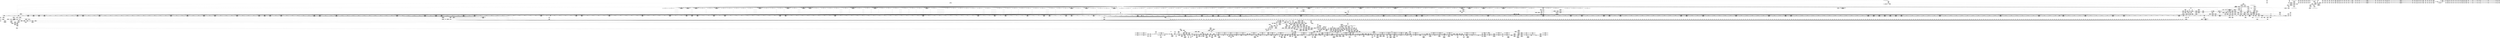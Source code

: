 digraph {
	CE0x4d94550 [shape=record,shape=Mrecord,label="{CE0x4d94550|get_current:tmp3|*SummSource*}"]
	CE0x4d41600 [shape=record,shape=Mrecord,label="{CE0x4d41600|i64*_getelementptr_inbounds_(_11_x_i64_,_11_x_i64_*___llvm_gcov_ctr58,_i64_0,_i64_8)|*Constant*|*SummSource*}"]
	CE0x4cecb00 [shape=record,shape=Mrecord,label="{CE0x4cecb00|common_perm_rm:d_inode|security/apparmor/lsm.c,226|*SummSink*}"]
	CE0x4d681a0 [shape=record,shape=Mrecord,label="{CE0x4d681a0|i64_3|*Constant*}"]
	CE0x4cd5a60 [shape=record,shape=Mrecord,label="{CE0x4cd5a60|common_perm_rm:cond|security/apparmor/lsm.c, 227}"]
	CE0x4d851e0 [shape=record,shape=Mrecord,label="{CE0x4d851e0|common_perm_dir_dentry:tmp3|*SummSource*}"]
	CE0x4d2ef90 [shape=record,shape=Mrecord,label="{CE0x4d2ef90|0:_i16,_4:_i32,_8:_i16,_40:_%struct.super_block*,_72:_i32,_:_SCMRE_926,927_}"]
	CE0x4cd4080 [shape=record,shape=Mrecord,label="{CE0x4cd4080|72:_%struct.hlist_bl_node**,_80:_%struct.dentry*,_104:_%struct.inode*,_:_CRE_163,164_}"]
	CE0x4d65720 [shape=record,shape=Mrecord,label="{CE0x4d65720|0:_%struct.vfsmount*,_:_CRE_0,8_|*MultipleSource*|Function::common_perm_rm&Arg::dir::|security/apparmor/lsm.c,229|Function::apparmor_path_unlink&Arg::dir::}"]
	CE0x4d2cf10 [shape=record,shape=Mrecord,label="{CE0x4d2cf10|0:_i16,_4:_i32,_8:_i16,_40:_%struct.super_block*,_72:_i32,_:_SCMRE_906,907_}"]
	CE0x4d07110 [shape=record,shape=Mrecord,label="{CE0x4d07110|0:_i16,_4:_i32,_8:_i16,_40:_%struct.super_block*,_72:_i32,_:_SCMRE_48,56_|*MultipleSource*|security/apparmor/lsm.c,227|security/apparmor/lsm.c, 227|*LoadInst*|security/apparmor/lsm.c,226}"]
	CE0x4d09db0 [shape=record,shape=Mrecord,label="{CE0x4d09db0|0:_i16,_4:_i32,_8:_i16,_40:_%struct.super_block*,_72:_i32,_:_SCMRE_176,177_}"]
	CE0x4e1d910 [shape=record,shape=Mrecord,label="{CE0x4e1d910|aa_cred_profile:tmp13|*SummSink*}"]
	CE0x4cc4e80 [shape=record,shape=Mrecord,label="{CE0x4cc4e80|i64*_getelementptr_inbounds_(_2_x_i64_,_2_x_i64_*___llvm_gcov_ctr53,_i64_0,_i64_1)|*Constant*|*SummSink*}"]
	CE0x4d1de70 [shape=record,shape=Mrecord,label="{CE0x4d1de70|0:_i16,_4:_i32,_8:_i16,_40:_%struct.super_block*,_72:_i32,_:_SCMRE_574,575_}"]
	CE0x4e1ebc0 [shape=record,shape=Mrecord,label="{CE0x4e1ebc0|get_current:tmp2|*SummSource*}"]
	CE0x4d63600 [shape=record,shape=Mrecord,label="{CE0x4d63600|80:_i64,_:_CRE_1864,1872_}"]
	CE0x4d36150 [shape=record,shape=Mrecord,label="{CE0x4d36150|common_perm_rm:tmp12|security/apparmor/lsm.c,229}"]
	CE0x4d459e0 [shape=record,shape=Mrecord,label="{CE0x4d459e0|80:_i64,_:_CRE_393,394_}"]
	CE0x4d77190 [shape=record,shape=Mrecord,label="{CE0x4d77190|i64*_getelementptr_inbounds_(_16_x_i64_,_16_x_i64_*___llvm_gcov_ctr46,_i64_0,_i64_7)|*Constant*|*SummSource*}"]
	CE0x4cc9bc0 [shape=record,shape=Mrecord,label="{CE0x4cc9bc0|_ret_i32_%call,_!dbg_!18563|security/apparmor/lsm.c,261|*SummSink*}"]
	CE0x4d007d0 [shape=record,shape=Mrecord,label="{CE0x4d007d0|0:_%struct.vfsmount*,_8:_%struct.dentry*,_:_SCMRE_0,8_|*MultipleSource*|security/apparmor/lsm.c,189|security/apparmor/lsm.c, 189}"]
	CE0x4d0b2d0 [shape=record,shape=Mrecord,label="{CE0x4d0b2d0|0:_i16,_4:_i32,_8:_i16,_40:_%struct.super_block*,_72:_i32,_:_SCMRE_189,190_}"]
	CE0x4d54f20 [shape=record,shape=Mrecord,label="{CE0x4d54f20|80:_i64,_:_CRE_1271,1272_}"]
	CE0x4cc4070 [shape=record,shape=Mrecord,label="{CE0x4cc4070|common_perm_rm:return}"]
	CE0x4d47770 [shape=record,shape=Mrecord,label="{CE0x4d47770|80:_i64,_:_CRE_421,422_}"]
	CE0x4db1780 [shape=record,shape=Mrecord,label="{CE0x4db1780|aa_cred_profile:tmp12|security/apparmor/include/context.h,100}"]
	CE0x4d4d930 [shape=record,shape=Mrecord,label="{CE0x4d4d930|80:_i64,_:_CRE_598,599_}"]
	CE0x4d89440 [shape=record,shape=Mrecord,label="{CE0x4d89440|_ret_%struct.aa_profile*_%call4,_!dbg_!18586|security/apparmor/include/context.h,138|*SummSource*}"]
	CE0x4d764a0 [shape=record,shape=Mrecord,label="{CE0x4d764a0|_ret_%struct.aa_profile*_%tmp34,_!dbg_!18602|security/apparmor/include/context.h,101}"]
	CE0x4cebe30 [shape=record,shape=Mrecord,label="{CE0x4cebe30|0:_i16,_4:_i32,_8:_i16,_40:_%struct.super_block*,_72:_i32,_:_SCMRE_120,128_|*MultipleSource*|security/apparmor/lsm.c,227|security/apparmor/lsm.c, 227|*LoadInst*|security/apparmor/lsm.c,226}"]
	CE0x4d1f6d0 [shape=record,shape=Mrecord,label="{CE0x4d1f6d0|0:_i16,_4:_i32,_8:_i16,_40:_%struct.super_block*,_72:_i32,_:_SCMRE_589,590_}"]
	CE0x4d58550 [shape=record,shape=Mrecord,label="{CE0x4d58550|80:_i64,_:_CRE_1343,1344_}"]
	CE0x4da1d50 [shape=record,shape=Mrecord,label="{CE0x4da1d50|common_perm:error.0|*SummSink*}"]
	CE0x4d630b0 [shape=record,shape=Mrecord,label="{CE0x4d630b0|80:_i64,_:_CRE_1824,1828_}"]
	CE0x4d13b70 [shape=record,shape=Mrecord,label="{CE0x4d13b70|0:_i16,_4:_i32,_8:_i16,_40:_%struct.super_block*,_72:_i32,_:_SCMRE_297,298_}"]
	CE0x4d1d990 [shape=record,shape=Mrecord,label="{CE0x4d1d990|0:_i16,_4:_i32,_8:_i16,_40:_%struct.super_block*,_72:_i32,_:_SCMRE_571,572_}"]
	CE0x4ce6b50 [shape=record,shape=Mrecord,label="{CE0x4ce6b50|72:_%struct.hlist_bl_node**,_80:_%struct.dentry*,_104:_%struct.inode*,_:_CRE_248,256_|*MultipleSource*|Function::apparmor_path_unlink&Arg::dentry::|Function::common_perm_rm&Arg::dentry::|security/apparmor/lsm.c,226}"]
	CE0x4cfcd60 [shape=record,shape=Mrecord,label="{CE0x4cfcd60|common_perm_dir_dentry:tmp1}"]
	CE0x4d17770 [shape=record,shape=Mrecord,label="{CE0x4d17770|0:_i16,_4:_i32,_8:_i16,_40:_%struct.super_block*,_72:_i32,_:_SCMRE_432,440_|*MultipleSource*|security/apparmor/lsm.c,227|security/apparmor/lsm.c, 227|*LoadInst*|security/apparmor/lsm.c,226}"]
	CE0x4db1860 [shape=record,shape=Mrecord,label="{CE0x4db1860|aa_cred_profile:tmp12|security/apparmor/include/context.h,100|*SummSource*}"]
	"CONST[source:0(mediator),value:2(dynamic)][purpose:{subject}][SrcIdx:5]"
	CE0x4d07b90 [shape=record,shape=Mrecord,label="{CE0x4d07b90|0:_i16,_4:_i32,_8:_i16,_40:_%struct.super_block*,_72:_i32,_:_SCMRE_155,156_}"]
	CE0x4d65eb0 [shape=record,shape=Mrecord,label="{CE0x4d65eb0|%struct.vfsmount*_null|*Constant*}"]
	CE0x4d0ff00 [shape=record,shape=Mrecord,label="{CE0x4d0ff00|0:_i16,_4:_i32,_8:_i16,_40:_%struct.super_block*,_72:_i32,_:_SCMRE_260,261_}"]
	CE0x4d0bc90 [shape=record,shape=Mrecord,label="{CE0x4d0bc90|0:_i16,_4:_i32,_8:_i16,_40:_%struct.super_block*,_72:_i32,_:_SCMRE_195,196_}"]
	CE0x4ce0a80 [shape=record,shape=Mrecord,label="{CE0x4ce0a80|72:_%struct.hlist_bl_node**,_80:_%struct.dentry*,_104:_%struct.inode*,_:_CRE_181,182_}"]
	CE0x4d2c210 [shape=record,shape=Mrecord,label="{CE0x4d2c210|0:_i16,_4:_i32,_8:_i16,_40:_%struct.super_block*,_72:_i32,_:_SCMRE_898,899_}"]
	CE0x4ce10e0 [shape=record,shape=Mrecord,label="{CE0x4ce10e0|i64*_getelementptr_inbounds_(_11_x_i64_,_11_x_i64_*___llvm_gcov_ctr58,_i64_0,_i64_1)|*Constant*|*SummSink*}"]
	CE0x4d3d880 [shape=record,shape=Mrecord,label="{CE0x4d3d880|i64*_getelementptr_inbounds_(_10_x_i64_,_10_x_i64_*___llvm_gcov_ctr54,_i64_0,_i64_8)|*Constant*}"]
	CE0x4d86dc0 [shape=record,shape=Mrecord,label="{CE0x4d86dc0|aa_path_perm:op|Function::aa_path_perm&Arg::op::}"]
	CE0x4db21f0 [shape=record,shape=Mrecord,label="{CE0x4db21f0|aa_cred_profile:lnot|security/apparmor/include/context.h,100}"]
	CE0x4d47ff0 [shape=record,shape=Mrecord,label="{CE0x4d47ff0|80:_i64,_:_CRE_429,430_}"]
	CE0x4d56f00 [shape=record,shape=Mrecord,label="{CE0x4d56f00|80:_i64,_:_CRE_1322,1323_}"]
	CE0x4d72e20 [shape=record,shape=Mrecord,label="{CE0x4d72e20|__aa_current_profile:call3|security/apparmor/include/context.h,138|*SummSink*}"]
	CE0x4d20b50 [shape=record,shape=Mrecord,label="{CE0x4d20b50|80:_i64,_:_CRE_1596,1600_}"]
	CE0x4d32630 [shape=record,shape=Mrecord,label="{CE0x4d32630|80:_i64,_:_CRE_8,16_}"]
	CE0x4ccc880 [shape=record,shape=Mrecord,label="{CE0x4ccc880|i32_8|*Constant*|*SummSource*}"]
	CE0x4d23fb0 [shape=record,shape=Mrecord,label="{CE0x4d23fb0|0:_i16,_4:_i32,_8:_i16,_40:_%struct.super_block*,_72:_i32,_:_SCMRE_624,628_|*MultipleSource*|security/apparmor/lsm.c,227|security/apparmor/lsm.c, 227|*LoadInst*|security/apparmor/lsm.c,226}"]
	CE0x4d4b730 [shape=record,shape=Mrecord,label="{CE0x4d4b730|80:_i64,_:_CRE_566,567_}"]
	CE0x4e22f50 [shape=record,shape=Mrecord,label="{CE0x4e22f50|aa_cred_profile:tmp31|security/apparmor/include/context.h,100|*SummSink*}"]
	CE0x4cee210 [shape=record,shape=Mrecord,label="{CE0x4cee210|72:_%struct.hlist_bl_node**,_80:_%struct.dentry*,_104:_%struct.inode*,_:_CRE_145,146_}"]
	CE0x4d3e530 [shape=record,shape=Mrecord,label="{CE0x4d3e530|common_perm_rm:tmp20|security/apparmor/lsm.c,232}"]
	CE0x4d4d0b0 [shape=record,shape=Mrecord,label="{CE0x4d4d0b0|80:_i64,_:_CRE_590,591_}"]
	CE0x4d2c550 [shape=record,shape=Mrecord,label="{CE0x4d2c550|0:_i16,_4:_i32,_8:_i16,_40:_%struct.super_block*,_72:_i32,_:_SCMRE_900,901_}"]
	CE0x4d15570 [shape=record,shape=Mrecord,label="{CE0x4d15570|0:_i16,_4:_i32,_8:_i16,_40:_%struct.super_block*,_72:_i32,_:_SCMRE_320,328_|*MultipleSource*|security/apparmor/lsm.c,227|security/apparmor/lsm.c, 227|*LoadInst*|security/apparmor/lsm.c,226}"]
	CE0x4d14d50 [shape=record,shape=Mrecord,label="{CE0x4d14d50|0:_i16,_4:_i32,_8:_i16,_40:_%struct.super_block*,_72:_i32,_:_SCMRE_308,309_}"]
	CE0x4d60d70 [shape=record,shape=Mrecord,label="{CE0x4d60d70|80:_i64,_:_CRE_1671,1672_}"]
	CE0x4d65120 [shape=record,shape=Mrecord,label="{CE0x4d65120|common_perm_rm:mnt|security/apparmor/lsm.c,229}"]
	CE0x4d31660 [shape=record,shape=Mrecord,label="{CE0x4d31660|0:_i16,_4:_i32,_8:_i16,_40:_%struct.super_block*,_72:_i32,_:_SCMRE_982,983_}"]
	CE0x4d22750 [shape=record,shape=Mrecord,label="{CE0x4d22750|0:_i16,_4:_i32,_8:_i16,_40:_%struct.super_block*,_72:_i32,_:_SCMRE_609,610_}"]
	CE0x4db07a0 [shape=record,shape=Mrecord,label="{CE0x4db07a0|__aa_current_profile:do.body|*SummSink*}"]
	CE0x4d0e0d0 [shape=record,shape=Mrecord,label="{CE0x4d0e0d0|0:_i16,_4:_i32,_8:_i16,_40:_%struct.super_block*,_72:_i32,_:_SCMRE_241,242_}"]
	CE0x4d2edf0 [shape=record,shape=Mrecord,label="{CE0x4d2edf0|0:_i16,_4:_i32,_8:_i16,_40:_%struct.super_block*,_72:_i32,_:_SCMRE_925,926_}"]
	CE0x4d1d7f0 [shape=record,shape=Mrecord,label="{CE0x4d1d7f0|0:_i16,_4:_i32,_8:_i16,_40:_%struct.super_block*,_72:_i32,_:_SCMRE_570,571_}"]
	CE0x4d645f0 [shape=record,shape=Mrecord,label="{CE0x4d645f0|80:_i64,_:_CRE_2056,2112_}"]
	CE0x4d2e290 [shape=record,shape=Mrecord,label="{CE0x4d2e290|0:_i16,_4:_i32,_8:_i16,_40:_%struct.super_block*,_72:_i32,_:_SCMRE_918,919_}"]
	CE0x4d04fe0 [shape=record,shape=Mrecord,label="{CE0x4d04fe0|0:_i16,_4:_i32,_8:_i16,_40:_%struct.super_block*,_72:_i32,_:_SCMRE_150,151_}"]
	CE0x4d12990 [shape=record,shape=Mrecord,label="{CE0x4d12990|0:_i16,_4:_i32,_8:_i16,_40:_%struct.super_block*,_72:_i32,_:_SCMRE_286,287_}"]
	CE0x4d68420 [shape=record,shape=Mrecord,label="{CE0x4d68420|mediated_filesystem:i_sb|security/apparmor/include/apparmor.h,117|*SummSink*}"]
	CE0x4cfe830 [shape=record,shape=Mrecord,label="{CE0x4cfe830|common_perm:path|Function::common_perm&Arg::path::|*SummSink*}"]
	CE0x4daa510 [shape=record,shape=Mrecord,label="{CE0x4daa510|aa_cred_profile:lor.end|*SummSource*}"]
	CE0x4d55ad0 [shape=record,shape=Mrecord,label="{CE0x4d55ad0|80:_i64,_:_CRE_1296,1300_}"]
	CE0x4ced090 [shape=record,shape=Mrecord,label="{CE0x4ced090|72:_%struct.hlist_bl_node**,_80:_%struct.dentry*,_104:_%struct.inode*,_:_CRE_72,80_|*MultipleSource*|Function::apparmor_path_unlink&Arg::dentry::|Function::common_perm_rm&Arg::dentry::|security/apparmor/lsm.c,226}"]
	CE0x4d62610 [shape=record,shape=Mrecord,label="{CE0x4d62610|80:_i64,_:_CRE_1736,1752_}"]
	CE0x4d3e000 [shape=record,shape=Mrecord,label="{CE0x4d3e000|common_perm_rm:tmp19|security/apparmor/lsm.c,232|*SummSink*}"]
	CE0x4d0d800 [shape=record,shape=Mrecord,label="{CE0x4d0d800|0:_i16,_4:_i32,_8:_i16,_40:_%struct.super_block*,_72:_i32,_:_SCMRE_224,232_|*MultipleSource*|security/apparmor/lsm.c,227|security/apparmor/lsm.c, 227|*LoadInst*|security/apparmor/lsm.c,226}"]
	CE0x4d40e40 [shape=record,shape=Mrecord,label="{CE0x4d40e40|__aa_current_profile:tmp14|security/apparmor/include/context.h,138|*SummSource*}"]
	CE0x4e33990 [shape=record,shape=Mrecord,label="{CE0x4e33990|aa_cred_profile:do.end10|*SummSource*}"]
	CE0x4e21a60 [shape=record,shape=Mrecord,label="{CE0x4e21a60|aa_cred_profile:tmp34|security/apparmor/include/context.h,101}"]
	CE0x4cc84d0 [shape=record,shape=Mrecord,label="{CE0x4cc84d0|72:_%struct.hlist_bl_node**,_80:_%struct.dentry*,_104:_%struct.inode*,_:_CRE_48,52_|*MultipleSource*|Function::apparmor_path_unlink&Arg::dentry::|Function::common_perm_rm&Arg::dentry::|security/apparmor/lsm.c,226}"]
	CE0x4d72490 [shape=record,shape=Mrecord,label="{CE0x4d72490|__aa_current_profile:tmp20|security/apparmor/include/context.h,138}"]
	CE0x4d2a4d0 [shape=record,shape=Mrecord,label="{CE0x4d2a4d0|0:_i16,_4:_i32,_8:_i16,_40:_%struct.super_block*,_72:_i32,_:_SCMRE_880,881_}"]
	CE0x4d52b00 [shape=record,shape=Mrecord,label="{CE0x4d52b00|80:_i64,_:_CRE_1237,1238_}"]
	CE0x4ce5340 [shape=record,shape=Mrecord,label="{CE0x4ce5340|aa_cred_profile:security|security/apparmor/include/context.h,99|*SummSink*}"]
	CE0x4d529f0 [shape=record,shape=Mrecord,label="{CE0x4d529f0|80:_i64,_:_CRE_1236,1237_}"]
	CE0x4d45270 [shape=record,shape=Mrecord,label="{CE0x4d45270|80:_i64,_:_CRE_344,352_}"]
	CE0x4d787e0 [shape=record,shape=Mrecord,label="{CE0x4d787e0|aa_cred_profile:tmp27|security/apparmor/include/context.h,100|*SummSink*}"]
	CE0x4d611b0 [shape=record,shape=Mrecord,label="{CE0x4d611b0|80:_i64,_:_CRE_1675,1676_}"]
	CE0x4d4a1f0 [shape=record,shape=Mrecord,label="{CE0x4d4a1f0|80:_i64,_:_CRE_461,462_}"]
	CE0x4d39b80 [shape=record,shape=Mrecord,label="{CE0x4d39b80|common_perm_rm:tmp15|security/apparmor/lsm.c,229|*SummSource*}"]
	CE0x4ce9f00 [shape=record,shape=Mrecord,label="{CE0x4ce9f00|0:_i16,_4:_i32,_8:_i16,_40:_%struct.super_block*,_72:_i32,_:_SCMRE_599,600_}"]
	CE0x4d4bb70 [shape=record,shape=Mrecord,label="{CE0x4d4bb70|80:_i64,_:_CRE_570,571_}"]
	CE0x4d186d0 [shape=record,shape=Mrecord,label="{CE0x4d186d0|0:_i16,_4:_i32,_8:_i16,_40:_%struct.super_block*,_72:_i32,_:_SCMRE_473,474_}"]
	CE0x4d124b0 [shape=record,shape=Mrecord,label="{CE0x4d124b0|0:_i16,_4:_i32,_8:_i16,_40:_%struct.super_block*,_72:_i32,_:_SCMRE_283,284_}"]
	CE0x4e23c70 [shape=record,shape=Mrecord,label="{CE0x4e23c70|aa_cred_profile:tmp11|security/apparmor/include/context.h,100|*SummSource*}"]
	CE0x4d278a0 [shape=record,shape=Mrecord,label="{CE0x4d278a0|0:_i16,_4:_i32,_8:_i16,_40:_%struct.super_block*,_72:_i32,_:_SCMRE_808,816_|*MultipleSource*|security/apparmor/lsm.c,227|security/apparmor/lsm.c, 227|*LoadInst*|security/apparmor/lsm.c,226}"]
	CE0x4d2f610 [shape=record,shape=Mrecord,label="{CE0x4d2f610|0:_i16,_4:_i32,_8:_i16,_40:_%struct.super_block*,_72:_i32,_:_SCMRE_930,931_}"]
	CE0x4ce7c00 [shape=record,shape=Mrecord,label="{CE0x4ce7c00|72:_%struct.hlist_bl_node**,_80:_%struct.dentry*,_104:_%struct.inode*,_:_CRE_296,304_|*MultipleSource*|Function::apparmor_path_unlink&Arg::dentry::|Function::common_perm_rm&Arg::dentry::|security/apparmor/lsm.c,226}"]
	CE0x4d568a0 [shape=record,shape=Mrecord,label="{CE0x4d568a0|80:_i64,_:_CRE_1316,1317_}"]
	CE0x4cdcee0 [shape=record,shape=Mrecord,label="{CE0x4cdcee0|common_perm_rm:tmp5|security/apparmor/lsm.c,229|*SummSink*}"]
	CE0x4cd4590 [shape=record,shape=Mrecord,label="{CE0x4cd4590|72:_%struct.hlist_bl_node**,_80:_%struct.dentry*,_104:_%struct.inode*,_:_CRE_166,167_}"]
	CE0x4d490f0 [shape=record,shape=Mrecord,label="{CE0x4d490f0|80:_i64,_:_CRE_445,446_}"]
	CE0x4dada40 [shape=record,shape=Mrecord,label="{CE0x4dada40|__aa_current_profile:do.body|*SummSource*}"]
	CE0x4da7fb0 [shape=record,shape=Mrecord,label="{CE0x4da7fb0|__aa_current_profile:tmp9|security/apparmor/include/context.h,138}"]
	CE0x4db19e0 [shape=record,shape=Mrecord,label="{CE0x4db19e0|aa_cred_profile:tmp12|security/apparmor/include/context.h,100|*SummSink*}"]
	CE0x4d60e80 [shape=record,shape=Mrecord,label="{CE0x4d60e80|80:_i64,_:_CRE_1672,1673_}"]
	CE0x4d75c30 [shape=record,shape=Mrecord,label="{CE0x4d75c30|aa_cred_profile:entry|*SummSink*}"]
	CE0x4d5a860 [shape=record,shape=Mrecord,label="{CE0x4d5a860|80:_i64,_:_CRE_1376,1384_}"]
	CE0x4d3cde0 [shape=record,shape=Mrecord,label="{CE0x4d3cde0|common_perm_rm:tmp17|security/apparmor/lsm.c,230|*SummSource*}"]
	CE0x4cff950 [shape=record,shape=Mrecord,label="{CE0x4cff950|_call_void_mcount()_#2}"]
	CE0x4d87120 [shape=record,shape=Mrecord,label="{CE0x4d87120|aa_path_perm:profile|Function::aa_path_perm&Arg::profile::}"]
	CE0x4d655b0 [shape=record,shape=Mrecord,label="{CE0x4d655b0|common_perm_rm:mnt|security/apparmor/lsm.c,229|*SummSink*}"]
	CE0x4cc2810 [shape=record,shape=Mrecord,label="{CE0x4cc2810|_call_void_mcount()_#2}"]
	CE0x4d9d2f0 [shape=record,shape=Mrecord,label="{CE0x4d9d2f0|common_perm:cmp|security/apparmor/lsm.c,169}"]
	CE0x4da3970 [shape=record,shape=Mrecord,label="{CE0x4da3970|aa_cred_profile:tmp|*SummSource*}"]
	CE0x4cc3290 [shape=record,shape=Mrecord,label="{CE0x4cc3290|apparmor_path_unlink:dentry|Function::apparmor_path_unlink&Arg::dentry::|*SummSource*}"]
	CE0x4d61700 [shape=record,shape=Mrecord,label="{CE0x4d61700|80:_i64,_:_CRE_1680,1681_}"]
	CE0x4d52f40 [shape=record,shape=Mrecord,label="{CE0x4d52f40|80:_i64,_:_CRE_1241,1242_}"]
	CE0x4d1e010 [shape=record,shape=Mrecord,label="{CE0x4d1e010|0:_i16,_4:_i32,_8:_i16,_40:_%struct.super_block*,_72:_i32,_:_SCMRE_575,576_}"]
	CE0x4cc0550 [shape=record,shape=Mrecord,label="{CE0x4cc0550|apparmor_path_unlink:tmp1|*SummSink*}"]
	CE0x4d76a80 [shape=record,shape=Mrecord,label="{CE0x4d76a80|get_current:bb}"]
	CE0x4d4e5f0 [shape=record,shape=Mrecord,label="{CE0x4d4e5f0|80:_i64,_:_CRE_610,611_}"]
	CE0x4d513a0 [shape=record,shape=Mrecord,label="{CE0x4d513a0|80:_i64,_:_CRE_1215,1216_}"]
	CE0x4d16060 [shape=record,shape=Mrecord,label="{CE0x4d16060|0:_i16,_4:_i32,_8:_i16,_40:_%struct.super_block*,_72:_i32,_:_SCMRE_352,360_|*MultipleSource*|security/apparmor/lsm.c,227|security/apparmor/lsm.c, 227|*LoadInst*|security/apparmor/lsm.c,226}"]
	CE0x4d4b510 [shape=record,shape=Mrecord,label="{CE0x4d4b510|80:_i64,_:_CRE_564,565_}"]
	CE0x4cee440 [shape=record,shape=Mrecord,label="{CE0x4cee440|mediated_filesystem:tmp2|*SummSink*}"]
	CE0x4da0d60 [shape=record,shape=Mrecord,label="{CE0x4da0d60|aa_path_perm:request|Function::aa_path_perm&Arg::request::|*SummSink*}"]
	CE0x4d448e0 [shape=record,shape=Mrecord,label="{CE0x4d448e0|80:_i64,_:_CRE_272,280_}"]
	CE0x4d2b6b0 [shape=record,shape=Mrecord,label="{CE0x4d2b6b0|0:_i16,_4:_i32,_8:_i16,_40:_%struct.super_block*,_72:_i32,_:_SCMRE_891,892_}"]
	CE0x6369460 [shape=record,shape=Mrecord,label="{CE0x6369460|i64*_getelementptr_inbounds_(_16_x_i64_,_16_x_i64_*___llvm_gcov_ctr46,_i64_0,_i64_12)|*Constant*|*SummSource*}"]
	CE0x4ce9340 [shape=record,shape=Mrecord,label="{CE0x4ce9340|72:_%struct.hlist_bl_node**,_80:_%struct.dentry*,_104:_%struct.inode*,_:_CRE_316,317_}"]
	CE0x4d51b10 [shape=record,shape=Mrecord,label="{CE0x4d51b10|80:_i64,_:_CRE_1222,1223_}"]
	CE0x4ceaa60 [shape=record,shape=Mrecord,label="{CE0x4ceaa60|0:_i16,_4:_i32,_8:_i16,_40:_%struct.super_block*,_72:_i32,_:_SCMRE_606,607_}"]
	CE0x4ce73f0 [shape=record,shape=Mrecord,label="{CE0x4ce73f0|72:_%struct.hlist_bl_node**,_80:_%struct.dentry*,_104:_%struct.inode*,_:_CRE_272,280_|*MultipleSource*|Function::apparmor_path_unlink&Arg::dentry::|Function::common_perm_rm&Arg::dentry::|security/apparmor/lsm.c,226}"]
	CE0x4cc2610 [shape=record,shape=Mrecord,label="{CE0x4cc2610|apparmor_path_unlink:bb}"]
	CE0x4d075f0 [shape=record,shape=Mrecord,label="{CE0x4d075f0|i8_0|*Constant*|*SummSource*}"]
	CE0x4cea8c0 [shape=record,shape=Mrecord,label="{CE0x4cea8c0|0:_i16,_4:_i32,_8:_i16,_40:_%struct.super_block*,_72:_i32,_:_SCMRE_605,606_}"]
	CE0x4dae9a0 [shape=record,shape=Mrecord,label="{CE0x4dae9a0|__aa_current_profile:land.lhs.true2}"]
	CE0x4d1fef0 [shape=record,shape=Mrecord,label="{CE0x4d1fef0|0:_i16,_4:_i32,_8:_i16,_40:_%struct.super_block*,_72:_i32,_:_SCMRE_594,595_}"]
	CE0x4cc76a0 [shape=record,shape=Mrecord,label="{CE0x4cc76a0|72:_%struct.hlist_bl_node**,_80:_%struct.dentry*,_104:_%struct.inode*,_:_CRE_192,193_}"]
	CE0x4d3af80 [shape=record,shape=Mrecord,label="{CE0x4d3af80|common_perm_rm:uid|security/apparmor/lsm.c,232}"]
	CE0x4d323a0 [shape=record,shape=Mrecord,label="{CE0x4d323a0|80:_i64,_:_CRE_0,8_}"]
	CE0x4ccc270 [shape=record,shape=Mrecord,label="{CE0x4ccc270|_call_void_mcount()_#2|*SummSource*}"]
	CE0x4ce1e10 [shape=record,shape=Mrecord,label="{CE0x4ce1e10|72:_%struct.hlist_bl_node**,_80:_%struct.dentry*,_104:_%struct.inode*,_:_CRE_159,160_}"]
	CE0x4d041d0 [shape=record,shape=Mrecord,label="{CE0x4d041d0|0:_i16,_4:_i32,_8:_i16,_40:_%struct.super_block*,_72:_i32,_:_SCMRE_141,142_}"]
	CE0x4d8f7a0 [shape=record,shape=Mrecord,label="{CE0x4d8f7a0|mediated_filesystem:and|security/apparmor/include/apparmor.h,117|*SummSink*}"]
	CE0x4d9fd30 [shape=record,shape=Mrecord,label="{CE0x4d9fd30|common_perm:tmp|*SummSource*}"]
	CE0x4d0adf0 [shape=record,shape=Mrecord,label="{CE0x4d0adf0|0:_i16,_4:_i32,_8:_i16,_40:_%struct.super_block*,_72:_i32,_:_SCMRE_186,187_}"]
	CE0x4d514b0 [shape=record,shape=Mrecord,label="{CE0x4d514b0|80:_i64,_:_CRE_1216,1217_}"]
	CE0x4ce1c60 [shape=record,shape=Mrecord,label="{CE0x4ce1c60|72:_%struct.hlist_bl_node**,_80:_%struct.dentry*,_104:_%struct.inode*,_:_CRE_158,159_}"]
	CE0x4d55030 [shape=record,shape=Mrecord,label="{CE0x4d55030|80:_i64,_:_CRE_1272,1273_}"]
	CE0x4d4a740 [shape=record,shape=Mrecord,label="{CE0x4d4a740|80:_i64,_:_CRE_480,488_}"]
	CE0x4ceaf30 [shape=record,shape=Mrecord,label="{CE0x4ceaf30|0:_i16,_4:_i32,_8:_i16,_40:_%struct.super_block*,_72:_i32,_:_SCMRE_76,80_|*MultipleSource*|security/apparmor/lsm.c,227|security/apparmor/lsm.c, 227|*LoadInst*|security/apparmor/lsm.c,226}"]
	CE0x4db08c0 [shape=record,shape=Mrecord,label="{CE0x4db08c0|__aa_current_profile:land.lhs.true}"]
	CE0x4cd9380 [shape=record,shape=Mrecord,label="{CE0x4cd9380|72:_%struct.hlist_bl_node**,_80:_%struct.dentry*,_104:_%struct.inode*,_:_CRE_197,198_}"]
	CE0x4cebba0 [shape=record,shape=Mrecord,label="{CE0x4cebba0|0:_i16,_4:_i32,_8:_i16,_40:_%struct.super_block*,_72:_i32,_:_SCMRE_112,120_|*MultipleSource*|security/apparmor/lsm.c,227|security/apparmor/lsm.c, 227|*LoadInst*|security/apparmor/lsm.c,226}"]
	CE0x4ce28b0 [shape=record,shape=Mrecord,label="{CE0x4ce28b0|COLLAPSED:_GCMRE___llvm_gcov_ctr55_internal_global_2_x_i64_zeroinitializer:_elem_0:default:}"]
	CE0x4d48ba0 [shape=record,shape=Mrecord,label="{CE0x4d48ba0|80:_i64,_:_CRE_440,441_}"]
	CE0x4d62830 [shape=record,shape=Mrecord,label="{CE0x4d62830|80:_i64,_:_CRE_1760,1764_}"]
	CE0x4ceb160 [shape=record,shape=Mrecord,label="{CE0x4ceb160|0:_i16,_4:_i32,_8:_i16,_40:_%struct.super_block*,_72:_i32,_:_SCMRE_80,88_|*MultipleSource*|security/apparmor/lsm.c,227|security/apparmor/lsm.c, 227|*LoadInst*|security/apparmor/lsm.c,226}"]
	CE0x4ce5f10 [shape=record,shape=Mrecord,label="{CE0x4ce5f10|72:_%struct.hlist_bl_node**,_80:_%struct.dentry*,_104:_%struct.inode*,_:_CRE_221,222_}"]
	CE0x4d3bb90 [shape=record,shape=Mrecord,label="{CE0x4d3bb90|common_perm_rm:tmp22|security/apparmor/lsm.c,232}"]
	CE0x4d4a630 [shape=record,shape=Mrecord,label="{CE0x4d4a630|80:_i64,_:_CRE_472,480_}"]
	CE0x4d25680 [shape=record,shape=Mrecord,label="{CE0x4d25680|0:_i16,_4:_i32,_8:_i16,_40:_%struct.super_block*,_72:_i32,_:_SCMRE_688,692_|*MultipleSource*|security/apparmor/lsm.c,227|security/apparmor/lsm.c, 227|*LoadInst*|security/apparmor/lsm.c,226}"]
	CE0x4d974b0 [shape=record,shape=Mrecord,label="{CE0x4d974b0|common_perm:tmp2|security/apparmor/lsm.c,169|*SummSink*}"]
	CE0x4d3a020 [shape=record,shape=Mrecord,label="{CE0x4d3a020|common_perm_rm:tmp16|security/apparmor/lsm.c,229|*SummSource*}"]
	CE0x4d019b0 [shape=record,shape=Mrecord,label="{CE0x4d019b0|common_perm_dir_dentry:dentry2|security/apparmor/lsm.c,189|*SummSink*}"]
	CE0x4d0c650 [shape=record,shape=Mrecord,label="{CE0x4d0c650|0:_i16,_4:_i32,_8:_i16,_40:_%struct.super_block*,_72:_i32,_:_SCMRE_201,202_}"]
	CE0x4d4de80 [shape=record,shape=Mrecord,label="{CE0x4d4de80|80:_i64,_:_CRE_603,604_}"]
	CE0x4d328c0 [shape=record,shape=Mrecord,label="{CE0x4d328c0|80:_i64,_:_CRE_16,20_}"]
	CE0x4d99020 [shape=record,shape=Mrecord,label="{CE0x4d99020|common_perm_rm:call3|security/apparmor/lsm.c,235|*SummSource*}"]
	CE0x4ce3320 [shape=record,shape=Mrecord,label="{CE0x4ce3320|i64*_getelementptr_inbounds_(_2_x_i64_,_2_x_i64_*___llvm_gcov_ctr55,_i64_0,_i64_1)|*Constant*|*SummSource*}"]
	CE0x4d44390 [shape=record,shape=Mrecord,label="{CE0x4d44390|80:_i64,_:_CRE_240,248_}"]
	CE0x4d0ccd0 [shape=record,shape=Mrecord,label="{CE0x4d0ccd0|0:_i16,_4:_i32,_8:_i16,_40:_%struct.super_block*,_72:_i32,_:_SCMRE_205,206_}"]
	CE0x4d9f580 [shape=record,shape=Mrecord,label="{CE0x4d9f580|__aa_current_profile:entry|*SummSink*}"]
	CE0x4d4da40 [shape=record,shape=Mrecord,label="{CE0x4d4da40|80:_i64,_:_CRE_599,600_}"]
	CE0x4d503e0 [shape=record,shape=Mrecord,label="{CE0x4d503e0|80:_i64,_:_CRE_680,696_}"]
	CE0x4d2ca30 [shape=record,shape=Mrecord,label="{CE0x4d2ca30|0:_i16,_4:_i32,_8:_i16,_40:_%struct.super_block*,_72:_i32,_:_SCMRE_903,904_}"]
	CE0x4d0a0f0 [shape=record,shape=Mrecord,label="{CE0x4d0a0f0|0:_i16,_4:_i32,_8:_i16,_40:_%struct.super_block*,_72:_i32,_:_SCMRE_178,179_}"]
	CE0x4cfd5f0 [shape=record,shape=Mrecord,label="{CE0x4cfd5f0|common_perm:entry}"]
	CE0x4d1e830 [shape=record,shape=Mrecord,label="{CE0x4d1e830|0:_i16,_4:_i32,_8:_i16,_40:_%struct.super_block*,_72:_i32,_:_SCMRE_580,581_}"]
	CE0x4cc6610 [shape=record,shape=Mrecord,label="{CE0x4cc6610|common_perm_dir_dentry:tmp1|*SummSource*}"]
	CE0x4d4fb30 [shape=record,shape=Mrecord,label="{CE0x4d4fb30|80:_i64,_:_CRE_630,631_}"]
	CE0x4d73c40 [shape=record,shape=Mrecord,label="{CE0x4d73c40|_ret_%struct.task_struct*_%tmp4,_!dbg_!18563|./arch/x86/include/asm/current.h,14}"]
	CE0x4ceffd0 [shape=record,shape=Mrecord,label="{CE0x4ceffd0|common_perm_rm:return|*SummSink*}"]
	CE0x4e1a520 [shape=record,shape=Mrecord,label="{CE0x4e1a520|aa_cred_profile:tmp20|security/apparmor/include/context.h,100|*SummSink*}"]
	CE0x4d53380 [shape=record,shape=Mrecord,label="{CE0x4d53380|80:_i64,_:_CRE_1245,1246_}"]
	CE0x4dad2f0 [shape=record,shape=Mrecord,label="{CE0x4dad2f0|aa_cred_profile:tmp17|security/apparmor/include/context.h,100|*SummSource*}"]
	CE0x4cebed0 [shape=record,shape=Mrecord,label="{CE0x4cebed0|mediated_filesystem:tmp1}"]
	CE0x4d35fe0 [shape=record,shape=Mrecord,label="{CE0x4d35fe0|common_perm_rm:tmp11|security/apparmor/lsm.c,229|*SummSink*}"]
	CE0x4d4a300 [shape=record,shape=Mrecord,label="{CE0x4d4a300|80:_i64,_:_CRE_462,463_}"]
	CE0x4d282e0 [shape=record,shape=Mrecord,label="{CE0x4d282e0|0:_i16,_4:_i32,_8:_i16,_40:_%struct.super_block*,_72:_i32,_:_SCMRE_840,848_|*MultipleSource*|security/apparmor/lsm.c,227|security/apparmor/lsm.c, 227|*LoadInst*|security/apparmor/lsm.c,226}"]
	CE0x4d892a0 [shape=record,shape=Mrecord,label="{CE0x4d892a0|i32_22|*Constant*}"]
	CE0x4dafb70 [shape=record,shape=Mrecord,label="{CE0x4dafb70|get_current:tmp1|*SummSource*}"]
	CE0x4d79040 [shape=record,shape=Mrecord,label="{CE0x4d79040|i64*_getelementptr_inbounds_(_16_x_i64_,_16_x_i64_*___llvm_gcov_ctr46,_i64_0,_i64_13)|*Constant*|*SummSink*}"]
	CE0x4daac30 [shape=record,shape=Mrecord,label="{CE0x4daac30|get_current:tmp4|./arch/x86/include/asm/current.h,14|*SummSource*}"]
	CE0x4d518f0 [shape=record,shape=Mrecord,label="{CE0x4d518f0|80:_i64,_:_CRE_1220,1221_}"]
	CE0x4d74330 [shape=record,shape=Mrecord,label="{CE0x4d74330|COLLAPSED:_GCRE_current_task_external_global_%struct.task_struct*:_elem_0::|security/apparmor/include/context.h,138}"]
	CE0x4cec160 [shape=record,shape=Mrecord,label="{CE0x4cec160|i64*_getelementptr_inbounds_(_2_x_i64_,_2_x_i64_*___llvm_gcov_ctr55,_i64_0,_i64_1)|*Constant*}"]
	CE0x4d153d0 [shape=record,shape=Mrecord,label="{CE0x4d153d0|0:_i16,_4:_i32,_8:_i16,_40:_%struct.super_block*,_72:_i32,_:_SCMRE_312,320_|*MultipleSource*|security/apparmor/lsm.c,227|security/apparmor/lsm.c, 227|*LoadInst*|security/apparmor/lsm.c,226}"]
	CE0x4d8a270 [shape=record,shape=Mrecord,label="{CE0x4d8a270|i64_1|*Constant*}"]
	CE0x4cff810 [shape=record,shape=Mrecord,label="{CE0x4cff810|common_perm_dir_dentry:tmp3|*SummSink*}"]
	CE0x4d52390 [shape=record,shape=Mrecord,label="{CE0x4d52390|80:_i64,_:_CRE_1230,1231_}"]
	CE0x4d546a0 [shape=record,shape=Mrecord,label="{CE0x4d546a0|80:_i64,_:_CRE_1263,1264_}"]
	CE0x4da18c0 [shape=record,shape=Mrecord,label="{CE0x4da18c0|i64*_getelementptr_inbounds_(_5_x_i64_,_5_x_i64_*___llvm_gcov_ctr57,_i64_0,_i64_4)|*Constant*}"]
	CE0x4cea0a0 [shape=record,shape=Mrecord,label="{CE0x4cea0a0|0:_i16,_4:_i32,_8:_i16,_40:_%struct.super_block*,_72:_i32,_:_SCMRE_600,601_}"]
	CE0x4d91de0 [shape=record,shape=Mrecord,label="{CE0x4d91de0|common_perm_rm:tmp24|security/apparmor/lsm.c,236|*SummSink*}"]
	CE0x4d18960 [shape=record,shape=Mrecord,label="{CE0x4d18960|0:_i16,_4:_i32,_8:_i16,_40:_%struct.super_block*,_72:_i32,_:_SCMRE_474,475_}"]
	CE0x4d46560 [shape=record,shape=Mrecord,label="{CE0x4d46560|80:_i64,_:_CRE_404,405_}"]
	CE0x4d76d00 [shape=record,shape=Mrecord,label="{CE0x4d76d00|i64*_getelementptr_inbounds_(_2_x_i64_,_2_x_i64_*___llvm_gcov_ctr112,_i64_0,_i64_0)|*Constant*|*SummSource*}"]
	CE0x4cece30 [shape=record,shape=Mrecord,label="{CE0x4cece30|72:_%struct.hlist_bl_node**,_80:_%struct.dentry*,_104:_%struct.inode*,_:_CRE_64,72_|*MultipleSource*|Function::apparmor_path_unlink&Arg::dentry::|Function::common_perm_rm&Arg::dentry::|security/apparmor/lsm.c,226}"]
	CE0x4da2590 [shape=record,shape=Mrecord,label="{CE0x4da2590|i64*_getelementptr_inbounds_(_11_x_i64_,_11_x_i64_*___llvm_gcov_ctr58,_i64_0,_i64_1)|*Constant*}"]
	CE0x4d49ca0 [shape=record,shape=Mrecord,label="{CE0x4d49ca0|80:_i64,_:_CRE_456,457_}"]
	CE0x4d06bf0 [shape=record,shape=Mrecord,label="{CE0x4d06bf0|0:_i16,_4:_i32,_8:_i16,_40:_%struct.super_block*,_72:_i32,_:_SCMRE_32,40_|*MultipleSource*|security/apparmor/lsm.c,227|security/apparmor/lsm.c, 227|*LoadInst*|security/apparmor/lsm.c,226}"]
	CE0x4ce1900 [shape=record,shape=Mrecord,label="{CE0x4ce1900|72:_%struct.hlist_bl_node**,_80:_%struct.dentry*,_104:_%struct.inode*,_:_CRE_156,157_}"]
	CE0x4d5f2e0 [shape=record,shape=Mrecord,label="{CE0x4d5f2e0|80:_i64,_:_CRE_1646,1647_}"]
	CE0x4d63d40 [shape=record,shape=Mrecord,label="{CE0x4d63d40|80:_i64,_:_CRE_1878,1879_}"]
	CE0x4da71a0 [shape=record,shape=Mrecord,label="{CE0x4da71a0|aa_cred_profile:tobool|security/apparmor/include/context.h,100|*SummSink*}"]
	CE0x4d95b70 [shape=record,shape=Mrecord,label="{CE0x4d95b70|common_perm:tmp6|security/apparmor/lsm.c,169}"]
	CE0x4d00470 [shape=record,shape=Mrecord,label="{CE0x4d00470|common_perm_dir_dentry:mnt|security/apparmor/lsm.c,189|*SummSource*}"]
	CE0x4d9f4a0 [shape=record,shape=Mrecord,label="{CE0x4d9f4a0|__aa_current_profile:entry|*SummSource*}"]
	CE0x4ce0de0 [shape=record,shape=Mrecord,label="{CE0x4ce0de0|72:_%struct.hlist_bl_node**,_80:_%struct.dentry*,_104:_%struct.inode*,_:_CRE_183,184_}"]
	CE0x4d235f0 [shape=record,shape=Mrecord,label="{CE0x4d235f0|0:_i16,_4:_i32,_8:_i16,_40:_%struct.super_block*,_72:_i32,_:_SCMRE_618,619_}"]
	CE0x4d58000 [shape=record,shape=Mrecord,label="{CE0x4d58000|80:_i64,_:_CRE_1338,1339_}"]
	CE0x4d3d2b0 [shape=record,shape=Mrecord,label="{CE0x4d3d2b0|common_perm_rm:tmp18|security/apparmor/lsm.c,230}"]
	CE0x4d51070 [shape=record,shape=Mrecord,label="{CE0x4d51070|80:_i64,_:_CRE_1212,1213_}"]
	CE0x4d9e210 [shape=record,shape=Mrecord,label="{CE0x4d9e210|i64_1|*Constant*}"]
	CE0x4d9e0b0 [shape=record,shape=Mrecord,label="{CE0x4d9e0b0|GLOBAL:__aa_current_profile|*Constant*|*SummSink*}"]
	CE0x4d194c0 [shape=record,shape=Mrecord,label="{CE0x4d194c0|0:_i16,_4:_i32,_8:_i16,_40:_%struct.super_block*,_72:_i32,_:_SCMRE_482,483_}"]
	CE0x4d1bd00 [shape=record,shape=Mrecord,label="{CE0x4d1bd00|0:_i16,_4:_i32,_8:_i16,_40:_%struct.super_block*,_72:_i32,_:_SCMRE_553,554_}"]
	CE0x4ceac00 [shape=record,shape=Mrecord,label="{CE0x4ceac00|0:_i16,_4:_i32,_8:_i16,_40:_%struct.super_block*,_72:_i32,_:_SCMRE_607,608_}"]
	CE0x4d62fa0 [shape=record,shape=Mrecord,label="{CE0x4d62fa0|80:_i64,_:_CRE_1816,1824_}"]
	CE0x4ce1750 [shape=record,shape=Mrecord,label="{CE0x4ce1750|72:_%struct.hlist_bl_node**,_80:_%struct.dentry*,_104:_%struct.inode*,_:_CRE_155,156_}"]
	CE0x4d58660 [shape=record,shape=Mrecord,label="{CE0x4d58660|80:_i64,_:_CRE_1344,1345_}"]
	CE0x4d21b10 [shape=record,shape=Mrecord,label="{CE0x4d21b10|80:_i64,_:_CRE_1628,1629_}"]
	CE0x4d13350 [shape=record,shape=Mrecord,label="{CE0x4d13350|0:_i16,_4:_i32,_8:_i16,_40:_%struct.super_block*,_72:_i32,_:_SCMRE_292,293_}"]
	CE0x4d59100 [shape=record,shape=Mrecord,label="{CE0x4d59100|80:_i64,_:_CRE_1354,1355_}"]
	CE0x4cd5fd0 [shape=record,shape=Mrecord,label="{CE0x4cd5fd0|common_perm:call|security/apparmor/lsm.c,168}"]
	CE0x4d46010 [shape=record,shape=Mrecord,label="{CE0x4d46010|80:_i64,_:_CRE_399,400_}"]
	CE0x4cb6c40 [shape=record,shape=Mrecord,label="{CE0x4cb6c40|i64_1|*Constant*}"]
	CE0x4d4bfb0 [shape=record,shape=Mrecord,label="{CE0x4d4bfb0|80:_i64,_:_CRE_574,575_}"]
	CE0x4d03fb0 [shape=record,shape=Mrecord,label="{CE0x4d03fb0|0:_i16,_4:_i32,_8:_i16,_40:_%struct.super_block*,_72:_i32,_:_SCMRE_139,140_}"]
	CE0x4d8eca0 [shape=record,shape=Mrecord,label="{CE0x4d8eca0|i8_1|*Constant*|*SummSink*}"]
	CE0x4d21e40 [shape=record,shape=Mrecord,label="{CE0x4d21e40|80:_i64,_:_CRE_1631,1632_}"]
	CE0x4cd70d0 [shape=record,shape=Mrecord,label="{CE0x4cd70d0|common_perm_dir_dentry:tmp2|*SummSource*}"]
	CE0x4d2b850 [shape=record,shape=Mrecord,label="{CE0x4d2b850|0:_i16,_4:_i32,_8:_i16,_40:_%struct.super_block*,_72:_i32,_:_SCMRE_892,893_}"]
	CE0x4d4e700 [shape=record,shape=Mrecord,label="{CE0x4d4e700|80:_i64,_:_CRE_611,612_}"]
	CE0x4d64c50 [shape=record,shape=Mrecord,label="{CE0x4d64c50|80:_i64,_:_CRE_2268,2304_}"]
	CE0x4d2e430 [shape=record,shape=Mrecord,label="{CE0x4d2e430|0:_i16,_4:_i32,_8:_i16,_40:_%struct.super_block*,_72:_i32,_:_SCMRE_919,920_}"]
	CE0x4d934f0 [shape=record,shape=Mrecord,label="{CE0x4d934f0|i64*_getelementptr_inbounds_(_11_x_i64_,_11_x_i64_*___llvm_gcov_ctr58,_i64_0,_i64_10)|*Constant*}"]
	CE0x4ce6e90 [shape=record,shape=Mrecord,label="{CE0x4ce6e90|72:_%struct.hlist_bl_node**,_80:_%struct.dentry*,_104:_%struct.inode*,_:_CRE_256,264_|*MultipleSource*|Function::apparmor_path_unlink&Arg::dentry::|Function::common_perm_rm&Arg::dentry::|security/apparmor/lsm.c,226}"]
	CE0x4cfc050 [shape=record,shape=Mrecord,label="{CE0x4cfc050|common_perm_dir_dentry:path|security/apparmor/lsm.c, 189|*SummSink*}"]
	CE0x4d14530 [shape=record,shape=Mrecord,label="{CE0x4d14530|0:_i16,_4:_i32,_8:_i16,_40:_%struct.super_block*,_72:_i32,_:_SCMRE_303,304_}"]
	CE0x4cc4b30 [shape=record,shape=Mrecord,label="{CE0x4cc4b30|GLOBAL:common_perm_rm|*Constant*|*SummSink*}"]
	CE0x4d515c0 [shape=record,shape=Mrecord,label="{CE0x4d515c0|80:_i64,_:_CRE_1217,1218_}"]
	CE0x4cc8a60 [shape=record,shape=Mrecord,label="{CE0x4cc8a60|common_perm_rm:tmp7|security/apparmor/lsm.c,229|*SummSource*}"]
	CE0x4dfa110 [shape=record,shape=Mrecord,label="{CE0x4dfa110|aa_cred_profile:tmp4|*LoadInst*|security/apparmor/include/context.h,99}"]
	CE0x4cc30f0 [shape=record,shape=Mrecord,label="{CE0x4cc30f0|common_perm_rm:dir|Function::common_perm_rm&Arg::dir::|*SummSink*}"]
	CE0x4df9b60 [shape=record,shape=Mrecord,label="{CE0x4df9b60|i64*_getelementptr_inbounds_(_11_x_i64_,_11_x_i64_*___llvm_gcov_ctr58,_i64_0,_i64_6)|*Constant*}"]
	CE0x4cd4aa0 [shape=record,shape=Mrecord,label="{CE0x4cd4aa0|72:_%struct.hlist_bl_node**,_80:_%struct.dentry*,_104:_%struct.inode*,_:_CRE_169,170_}"]
	CE0x4d08bd0 [shape=record,shape=Mrecord,label="{CE0x4d08bd0|0:_i16,_4:_i32,_8:_i16,_40:_%struct.super_block*,_72:_i32,_:_SCMRE_165,166_}"]
	CE0x4d047c0 [shape=record,shape=Mrecord,label="{CE0x4d047c0|0:_i16,_4:_i32,_8:_i16,_40:_%struct.super_block*,_72:_i32,_:_SCMRE_145,146_}"]
	CE0x4d4ee70 [shape=record,shape=Mrecord,label="{CE0x4d4ee70|80:_i64,_:_CRE_618,619_}"]
	CE0x4d19ce0 [shape=record,shape=Mrecord,label="{CE0x4d19ce0|0:_i16,_4:_i32,_8:_i16,_40:_%struct.super_block*,_72:_i32,_:_SCMRE_487,488_}"]
	CE0x4ccae50 [shape=record,shape=Mrecord,label="{CE0x4ccae50|_ret_i32_%retval.0,_!dbg_!18583|security/apparmor/lsm.c,236|*SummSource*}"]
	CE0x4e1a830 [shape=record,shape=Mrecord,label="{CE0x4e1a830|aa_cred_profile:tmp21|security/apparmor/include/context.h,100}"]
	CE0x4d5a310 [shape=record,shape=Mrecord,label="{CE0x4d5a310|80:_i64,_:_CRE_1371,1372_}"]
	CE0x4d6ea60 [shape=record,shape=Mrecord,label="{CE0x4d6ea60|i32_138|*Constant*|*SummSource*}"]
	CE0x4d47330 [shape=record,shape=Mrecord,label="{CE0x4d47330|80:_i64,_:_CRE_417,418_}"]
	CE0x4d7aae0 [shape=record,shape=Mrecord,label="{CE0x4d7aae0|aa_cred_profile:tmp23|security/apparmor/include/context.h,100}"]
	CE0x4d88ad0 [shape=record,shape=Mrecord,label="{CE0x4d88ad0|common_perm:tmp8|security/apparmor/lsm.c,170|*SummSource*}"]
	CE0x4dad0a0 [shape=record,shape=Mrecord,label="{CE0x4dad0a0|aa_cred_profile:tmp17|security/apparmor/include/context.h,100}"]
	CE0x4dae560 [shape=record,shape=Mrecord,label="{CE0x4dae560|%struct.aa_task_cxt*_null|*Constant*}"]
	CE0x4d59cb0 [shape=record,shape=Mrecord,label="{CE0x4d59cb0|80:_i64,_:_CRE_1365,1366_}"]
	CE0x4e33eb0 [shape=record,shape=Mrecord,label="{CE0x4e33eb0|i64*_getelementptr_inbounds_(_16_x_i64_,_16_x_i64_*___llvm_gcov_ctr46,_i64_0,_i64_14)|*Constant*|*SummSource*}"]
	CE0x4cc6680 [shape=record,shape=Mrecord,label="{CE0x4cc6680|common_perm_dir_dentry:tmp1|*SummSink*}"]
	CE0x4d7a4a0 [shape=record,shape=Mrecord,label="{CE0x4d7a4a0|i64*_getelementptr_inbounds_(_16_x_i64_,_16_x_i64_*___llvm_gcov_ctr46,_i64_0,_i64_14)|*Constant*}"]
	CE0x4e360d0 [shape=record,shape=Mrecord,label="{CE0x4e360d0|aa_cred_profile:conv|security/apparmor/include/context.h,100|*SummSource*}"]
	CE0x4cc2bf0 [shape=record,shape=Mrecord,label="{CE0x4cc2bf0|common_perm_rm:mask|Function::common_perm_rm&Arg::mask::|*SummSource*}"]
	CE0x4cbf280 [shape=record,shape=Mrecord,label="{CE0x4cbf280|0:_i16,_4:_i32,_8:_i16,_40:_%struct.super_block*,_72:_i32,_:_SCMRE_12,16_|*MultipleSource*|security/apparmor/lsm.c,227|security/apparmor/lsm.c, 227|*LoadInst*|security/apparmor/lsm.c,226}"]
	CE0x4dadd30 [shape=record,shape=Mrecord,label="{CE0x4dadd30|aa_cred_profile:tmp2|*SummSink*}"]
	CE0x58d3530 [shape=record,shape=Mrecord,label="{CE0x58d3530|i64*_getelementptr_inbounds_(_2_x_i64_,_2_x_i64_*___llvm_gcov_ctr53,_i64_0,_i64_0)|*Constant*}"]
	CE0x4d8f550 [shape=record,shape=Mrecord,label="{CE0x4d8f550|i64_-2147483648|*Constant*}"]
	CE0x4d4b840 [shape=record,shape=Mrecord,label="{CE0x4d4b840|80:_i64,_:_CRE_567,568_}"]
	CE0x4d02e30 [shape=record,shape=Mrecord,label="{CE0x4d02e30|COLLAPSED:_GCMRE___llvm_gcov_ctr56_internal_global_2_x_i64_zeroinitializer:_elem_0:default:}"]
	CE0x4d56680 [shape=record,shape=Mrecord,label="{CE0x4d56680|80:_i64,_:_CRE_1314,1315_}"]
	CE0x4d73860 [shape=record,shape=Mrecord,label="{CE0x4d73860|get_current:entry|*SummSource*}"]
	CE0x4cc5550 [shape=record,shape=Mrecord,label="{CE0x4cc5550|i64_1|*Constant*|*SummSink*}"]
	CE0x4d9f010 [shape=record,shape=Mrecord,label="{CE0x4d9f010|i64_3|*Constant*}"]
	CE0x4d228f0 [shape=record,shape=Mrecord,label="{CE0x4d228f0|0:_i16,_4:_i32,_8:_i16,_40:_%struct.super_block*,_72:_i32,_:_SCMRE_610,611_}"]
	CE0x4d414a0 [shape=record,shape=Mrecord,label="{CE0x4d414a0|i64*_getelementptr_inbounds_(_11_x_i64_,_11_x_i64_*___llvm_gcov_ctr58,_i64_0,_i64_8)|*Constant*}"]
	CE0x4d884d0 [shape=record,shape=Mrecord,label="{CE0x4d884d0|common_perm:tmp7|security/apparmor/lsm.c,170|*SummSource*}"]
	CE0x4da62b0 [shape=record,shape=Mrecord,label="{CE0x4da62b0|get_current:tmp2}"]
	CE0x4cc4ba0 [shape=record,shape=Mrecord,label="{CE0x4cc4ba0|common_perm_rm:entry}"]
	CE0x4d0f200 [shape=record,shape=Mrecord,label="{CE0x4d0f200|0:_i16,_4:_i32,_8:_i16,_40:_%struct.super_block*,_72:_i32,_:_SCMRE_252,253_}"]
	CE0x4d30620 [shape=record,shape=Mrecord,label="{CE0x4d30620|0:_i16,_4:_i32,_8:_i16,_40:_%struct.super_block*,_72:_i32,_:_SCMRE_960,968_|*MultipleSource*|security/apparmor/lsm.c,227|security/apparmor/lsm.c, 227|*LoadInst*|security/apparmor/lsm.c,226}"]
	CE0x4d0f3a0 [shape=record,shape=Mrecord,label="{CE0x4d0f3a0|0:_i16,_4:_i32,_8:_i16,_40:_%struct.super_block*,_72:_i32,_:_SCMRE_253,254_}"]
	CE0x4d56ce0 [shape=record,shape=Mrecord,label="{CE0x4d56ce0|80:_i64,_:_CRE_1320,1321_}"]
	CE0x4d97400 [shape=record,shape=Mrecord,label="{CE0x4d97400|i64_3|*Constant*}"]
	CE0x63690f0 [shape=record,shape=Mrecord,label="{CE0x63690f0|i64*_getelementptr_inbounds_(_16_x_i64_,_16_x_i64_*___llvm_gcov_ctr46,_i64_0,_i64_12)|*Constant*}"]
	CE0x4e1ab40 [shape=record,shape=Mrecord,label="{CE0x4e1ab40|aa_cred_profile:tmp21|security/apparmor/include/context.h,100|*SummSink*}"]
	CE0x4da1720 [shape=record,shape=Mrecord,label="{CE0x4da1720|_ret_i32_%call17,_!dbg_!18618|security/apparmor/file.c,307|*SummSink*}"]
	CE0x4d740f0 [shape=record,shape=Mrecord,label="{CE0x4d740f0|i32_78|*Constant*|*SummSink*}"]
	CE0x4d47dd0 [shape=record,shape=Mrecord,label="{CE0x4d47dd0|80:_i64,_:_CRE_427,428_}"]
	CE0x4cca6c0 [shape=record,shape=Mrecord,label="{CE0x4cca6c0|i32_1|*Constant*|*SummSink*}"]
	CE0x4d62b60 [shape=record,shape=Mrecord,label="{CE0x4d62b60|80:_i64,_:_CRE_1784,1792_}"]
	CE0x4d500b0 [shape=record,shape=Mrecord,label="{CE0x4d500b0|80:_i64,_:_CRE_656,664_}"]
	CE0x4d5f830 [shape=record,shape=Mrecord,label="{CE0x4d5f830|80:_i64,_:_CRE_1651,1652_}"]
	CE0x4cc0b90 [shape=record,shape=Mrecord,label="{CE0x4cc0b90|i64*_getelementptr_inbounds_(_2_x_i64_,_2_x_i64_*___llvm_gcov_ctr112,_i64_0,_i64_1)|*Constant*|*SummSource*}"]
	CE0x4cd6500 [shape=record,shape=Mrecord,label="{CE0x4cd6500|common_perm_rm:tmp1}"]
	CE0x4ce6560 [shape=record,shape=Mrecord,label="{CE0x4ce6560|72:_%struct.hlist_bl_node**,_80:_%struct.dentry*,_104:_%struct.inode*,_:_CRE_232,240_|*MultipleSource*|Function::apparmor_path_unlink&Arg::dentry::|Function::common_perm_rm&Arg::dentry::|security/apparmor/lsm.c,226}"]
	CE0x4d49310 [shape=record,shape=Mrecord,label="{CE0x4d49310|80:_i64,_:_CRE_447,448_}"]
	CE0x4d62c70 [shape=record,shape=Mrecord,label="{CE0x4d62c70|80:_i64,_:_CRE_1792,1800_}"]
	CE0x4d03db0 [shape=record,shape=Mrecord,label="{CE0x4d03db0|0:_i16,_4:_i32,_8:_i16,_40:_%struct.super_block*,_72:_i32,_:_SCMRE_138,139_}"]
	CE0x4d38ab0 [shape=record,shape=Mrecord,label="{CE0x4d38ab0|common_perm_rm:tmp13|security/apparmor/lsm.c,229|*SummSink*}"]
	CE0x4a76220 [shape=record,shape=Mrecord,label="{CE0x4a76220|72:_%struct.hlist_bl_node**,_80:_%struct.dentry*,_104:_%struct.inode*,_:_CRE_8,12_|*MultipleSource*|Function::apparmor_path_unlink&Arg::dentry::|Function::common_perm_rm&Arg::dentry::|security/apparmor/lsm.c,226}"]
	CE0x4cd4740 [shape=record,shape=Mrecord,label="{CE0x4cd4740|72:_%struct.hlist_bl_node**,_80:_%struct.dentry*,_104:_%struct.inode*,_:_CRE_167,168_}"]
	CE0x4d6fef0 [shape=record,shape=Mrecord,label="{CE0x4d6fef0|__aa_current_profile:tmp17|security/apparmor/include/context.h,138|*SummSink*}"]
	CE0x4cdc6d0 [shape=record,shape=Mrecord,label="{CE0x4cdc6d0|mediated_filesystem:i_sb|security/apparmor/include/apparmor.h,117|*SummSource*}"]
	CE0x4d549d0 [shape=record,shape=Mrecord,label="{CE0x4d549d0|80:_i64,_:_CRE_1266,1267_}"]
	CE0x4d47aa0 [shape=record,shape=Mrecord,label="{CE0x4d47aa0|80:_i64,_:_CRE_424,425_}"]
	CE0x4df99a0 [shape=record,shape=Mrecord,label="{CE0x4df99a0|__aa_current_profile:tmp12|security/apparmor/include/context.h,138|*SummSink*}"]
	CE0x4d445b0 [shape=record,shape=Mrecord,label="{CE0x4d445b0|80:_i64,_:_CRE_256,264_}"]
	CE0x4d3d8f0 [shape=record,shape=Mrecord,label="{CE0x4d3d8f0|i64*_getelementptr_inbounds_(_10_x_i64_,_10_x_i64_*___llvm_gcov_ctr54,_i64_0,_i64_8)|*Constant*|*SummSource*}"]
	CE0x4d181b0 [shape=record,shape=Mrecord,label="{CE0x4d181b0|0:_i16,_4:_i32,_8:_i16,_40:_%struct.super_block*,_72:_i32,_:_SCMRE_464,472_|*MultipleSource*|security/apparmor/lsm.c,227|security/apparmor/lsm.c, 227|*LoadInst*|security/apparmor/lsm.c,226}"]
	CE0x4cea240 [shape=record,shape=Mrecord,label="{CE0x4cea240|0:_i16,_4:_i32,_8:_i16,_40:_%struct.super_block*,_72:_i32,_:_SCMRE_601,602_}"]
	CE0x4d27540 [shape=record,shape=Mrecord,label="{CE0x4d27540|0:_i16,_4:_i32,_8:_i16,_40:_%struct.super_block*,_72:_i32,_:_SCMRE_800,804_|*MultipleSource*|security/apparmor/lsm.c,227|security/apparmor/lsm.c, 227|*LoadInst*|security/apparmor/lsm.c,226}"]
	CE0x4d54bf0 [shape=record,shape=Mrecord,label="{CE0x4d54bf0|80:_i64,_:_CRE_1268,1269_}"]
	CE0x4d64920 [shape=record,shape=Mrecord,label="{CE0x4d64920|80:_i64,_:_CRE_2248,2256_}"]
	CE0x4ce80f0 [shape=record,shape=Mrecord,label="{CE0x4ce80f0|72:_%struct.hlist_bl_node**,_80:_%struct.dentry*,_104:_%struct.inode*,_:_CRE_306,307_}"]
	CE0x4d420b0 [shape=record,shape=Mrecord,label="{CE0x4d420b0|mediated_filesystem:bb}"]
	CE0x4d99c80 [shape=record,shape=Mrecord,label="{CE0x4d99c80|common_perm_dir_dentry:op|Function::common_perm_dir_dentry&Arg::op::}"]
	CE0x4ce2630 [shape=record,shape=Mrecord,label="{CE0x4ce2630|i64*_getelementptr_inbounds_(_2_x_i64_,_2_x_i64_*___llvm_gcov_ctr55,_i64_0,_i64_0)|*Constant*|*SummSink*}"]
	CE0x4d91ad0 [shape=record,shape=Mrecord,label="{CE0x4d91ad0|common_perm_rm:i_mode|security/apparmor/lsm.c,233|*SummSource*}"]
	CE0x4d217e0 [shape=record,shape=Mrecord,label="{CE0x4d217e0|80:_i64,_:_CRE_1625,1626_}"]
	CE0x4cebf40 [shape=record,shape=Mrecord,label="{CE0x4cebf40|mediated_filesystem:tmp1|*SummSource*}"]
	CE0x4d2ab50 [shape=record,shape=Mrecord,label="{CE0x4d2ab50|0:_i16,_4:_i32,_8:_i16,_40:_%struct.super_block*,_72:_i32,_:_SCMRE_884,885_}"]
	CE0x4cee940 [shape=record,shape=Mrecord,label="{CE0x4cee940|72:_%struct.hlist_bl_node**,_80:_%struct.dentry*,_104:_%struct.inode*,_:_CRE_146,147_}"]
	CE0x4d49530 [shape=record,shape=Mrecord,label="{CE0x4d49530|80:_i64,_:_CRE_449,450_}"]
	CE0x4d3ba20 [shape=record,shape=Mrecord,label="{CE0x4d3ba20|common_perm_rm:tmp21|security/apparmor/lsm.c,232|*SummSink*}"]
	CE0x4d95a40 [shape=record,shape=Mrecord,label="{CE0x4d95a40|common_perm:tmp5|security/apparmor/lsm.c,169|*SummSink*}"]
	CE0x4d8b0a0 [shape=record,shape=Mrecord,label="{CE0x4d8b0a0|i32_0|*Constant*}"]
	CE0x4d47220 [shape=record,shape=Mrecord,label="{CE0x4d47220|80:_i64,_:_CRE_416,417_}"]
	CE0x4ce4240 [shape=record,shape=Mrecord,label="{CE0x4ce4240|common_perm_rm:if.then|*SummSink*}"]
	CE0x4d89ab0 [shape=record,shape=Mrecord,label="{CE0x4d89ab0|__aa_current_profile:tmp5|security/apparmor/include/context.h,138|*SummSink*}"]
	CE0x4d22a90 [shape=record,shape=Mrecord,label="{CE0x4d22a90|0:_i16,_4:_i32,_8:_i16,_40:_%struct.super_block*,_72:_i32,_:_SCMRE_611,612_}"]
	CE0x4ce49c0 [shape=record,shape=Mrecord,label="{CE0x4ce49c0|72:_%struct.hlist_bl_node**,_80:_%struct.dentry*,_104:_%struct.inode*,_:_CRE_88,89_}"]
	CE0x4d0ac50 [shape=record,shape=Mrecord,label="{CE0x4d0ac50|0:_i16,_4:_i32,_8:_i16,_40:_%struct.super_block*,_72:_i32,_:_SCMRE_185,186_}"]
	CE0x4d45490 [shape=record,shape=Mrecord,label="{CE0x4d45490|80:_i64,_:_CRE_360,368_}"]
	CE0x4d28800 [shape=record,shape=Mrecord,label="{CE0x4d28800|0:_i16,_4:_i32,_8:_i16,_40:_%struct.super_block*,_72:_i32,_:_SCMRE_856,864_|*MultipleSource*|security/apparmor/lsm.c,227|security/apparmor/lsm.c, 227|*LoadInst*|security/apparmor/lsm.c,226}"]
	CE0x4cba240 [shape=record,shape=Mrecord,label="{CE0x4cba240|apparmor_path_unlink:dir|Function::apparmor_path_unlink&Arg::dir::|*SummSink*}"]
	CE0x4d8e7a0 [shape=record,shape=Mrecord,label="{CE0x4d8e7a0|i8_1|*Constant*}"]
	CE0x4d1d650 [shape=record,shape=Mrecord,label="{CE0x4d1d650|0:_i16,_4:_i32,_8:_i16,_40:_%struct.super_block*,_72:_i32,_:_SCMRE_569,570_}"]
	CE0x4d3b940 [shape=record,shape=Mrecord,label="{CE0x4d3b940|common_perm_rm:tmp21|security/apparmor/lsm.c,232}"]
	CE0x4d3b690 [shape=record,shape=Mrecord,label="{CE0x4d3b690|i32_2|*Constant*|*SummSource*}"]
	CE0x4d4f2b0 [shape=record,shape=Mrecord,label="{CE0x4d4f2b0|80:_i64,_:_CRE_622,623_}"]
	CE0x4d0f6e0 [shape=record,shape=Mrecord,label="{CE0x4d0f6e0|0:_i16,_4:_i32,_8:_i16,_40:_%struct.super_block*,_72:_i32,_:_SCMRE_255,256_}"]
	CE0x4d15090 [shape=record,shape=Mrecord,label="{CE0x4d15090|0:_i16,_4:_i32,_8:_i16,_40:_%struct.super_block*,_72:_i32,_:_SCMRE_310,311_}"]
	CE0x4e1daf0 [shape=record,shape=Mrecord,label="{CE0x4e1daf0|aa_cred_profile:lnot2|security/apparmor/include/context.h,100}"]
	CE0x4d74160 [shape=record,shape=Mrecord,label="{CE0x4d74160|i32_78|*Constant*|*SummSource*}"]
	CE0x4d38600 [shape=record,shape=Mrecord,label="{CE0x4d38600|i64_6|*Constant*}"]
	CE0x4d9ca40 [shape=record,shape=Mrecord,label="{CE0x4d9ca40|i32_11|*Constant*|*SummSink*}"]
	CE0x4db2d90 [shape=record,shape=Mrecord,label="{CE0x4db2d90|__aa_current_profile:do.end|*SummSource*}"]
	CE0x4cd5240 [shape=record,shape=Mrecord,label="{CE0x4cd5240|common_perm_rm:tmp1|*SummSource*}"]
	CE0x4d6f2e0 [shape=record,shape=Mrecord,label="{CE0x4d6f2e0|i8*_getelementptr_inbounds_(_45_x_i8_,_45_x_i8_*_.str14,_i32_0,_i32_0)|*Constant*|*SummSink*}"]
	CE0x4da0ed0 [shape=record,shape=Mrecord,label="{CE0x4da0ed0|aa_path_perm:cond|Function::aa_path_perm&Arg::cond::}"]
	CE0x4d4b950 [shape=record,shape=Mrecord,label="{CE0x4d4b950|80:_i64,_:_CRE_568,569_}"]
	CE0x4d47880 [shape=record,shape=Mrecord,label="{CE0x4d47880|80:_i64,_:_CRE_422,423_}"]
	CE0x4da7510 [shape=record,shape=Mrecord,label="{CE0x4da7510|__aa_current_profile:bb}"]
	CE0x4da2370 [shape=record,shape=Mrecord,label="{CE0x4da2370|__aa_current_profile:tmp1|*SummSource*}"]
	CE0x4db2af0 [shape=record,shape=Mrecord,label="{CE0x4db2af0|_call_void_mcount()_#2|*SummSource*}"]
	CE0x4d17c90 [shape=record,shape=Mrecord,label="{CE0x4d17c90|0:_i16,_4:_i32,_8:_i16,_40:_%struct.super_block*,_72:_i32,_:_SCMRE_448,456_|*MultipleSource*|security/apparmor/lsm.c,227|security/apparmor/lsm.c, 227|*LoadInst*|security/apparmor/lsm.c,226}"]
	CE0x4d525b0 [shape=record,shape=Mrecord,label="{CE0x4d525b0|80:_i64,_:_CRE_1232,1233_}"]
	CE0x4d55c10 [shape=record,shape=Mrecord,label="{CE0x4d55c10|80:_i64,_:_CRE_1304,1305_}"]
	CE0x4daf290 [shape=record,shape=Mrecord,label="{CE0x4daf290|i64*_getelementptr_inbounds_(_11_x_i64_,_11_x_i64_*___llvm_gcov_ctr58,_i64_0,_i64_6)|*Constant*|*SummSink*}"]
	CE0x4d21f50 [shape=record,shape=Mrecord,label="{CE0x4d21f50|80:_i64,_:_CRE_1632,1633_}"]
	CE0x4d50e80 [shape=record,shape=Mrecord,label="{CE0x4d50e80|80:_i64,_:_CRE_1210,1211_}"]
	CE0x4d2ffd0 [shape=record,shape=Mrecord,label="{CE0x4d2ffd0|0:_i16,_4:_i32,_8:_i16,_40:_%struct.super_block*,_72:_i32,_:_SCMRE_936,944_|*MultipleSource*|security/apparmor/lsm.c,227|security/apparmor/lsm.c, 227|*LoadInst*|security/apparmor/lsm.c,226}"]
	CE0x4d1a1c0 [shape=record,shape=Mrecord,label="{CE0x4d1a1c0|0:_i16,_4:_i32,_8:_i16,_40:_%struct.super_block*,_72:_i32,_:_SCMRE_500,504_|*MultipleSource*|security/apparmor/lsm.c,227|security/apparmor/lsm.c, 227|*LoadInst*|security/apparmor/lsm.c,226}"]
	CE0x4e1eab0 [shape=record,shape=Mrecord,label="{CE0x4e1eab0|aa_cred_profile:bb|*SummSink*}"]
	CE0x4d64a30 [shape=record,shape=Mrecord,label="{CE0x4d64a30|80:_i64,_:_CRE_2256,2264_}"]
	CE0x4d67ce0 [shape=record,shape=Mrecord,label="{CE0x4d67ce0|common_perm_rm:tobool1|security/apparmor/lsm.c,229|*SummSink*}"]
	CE0x4d93330 [shape=record,shape=Mrecord,label="{CE0x4d93330|__aa_current_profile:tmp18|security/apparmor/include/context.h,138|*SummSink*}"]
	CE0x4d4ec50 [shape=record,shape=Mrecord,label="{CE0x4d4ec50|80:_i64,_:_CRE_616,617_}"]
	CE0x4d8e4e0 [shape=record,shape=Mrecord,label="{CE0x4d8e4e0|__aa_current_profile:tmp16|security/apparmor/include/context.h,138|*SummSource*}"]
	CE0x4d12310 [shape=record,shape=Mrecord,label="{CE0x4d12310|0:_i16,_4:_i32,_8:_i16,_40:_%struct.super_block*,_72:_i32,_:_SCMRE_282,283_}"]
	CE0x4d62a50 [shape=record,shape=Mrecord,label="{CE0x4d62a50|80:_i64,_:_CRE_1776,1784_}"]
	CE0x4cdacd0 [shape=record,shape=Mrecord,label="{CE0x4cdacd0|72:_%struct.hlist_bl_node**,_80:_%struct.dentry*,_104:_%struct.inode*,_:_CRE_212,213_}"]
	CE0x4d31b40 [shape=record,shape=Mrecord,label="{CE0x4d31b40|0:_i16,_4:_i32,_8:_i16,_40:_%struct.super_block*,_72:_i32,_:_SCMRE_988,992_|*MultipleSource*|security/apparmor/lsm.c,227|security/apparmor/lsm.c, 227|*LoadInst*|security/apparmor/lsm.c,226}"]
	CE0x4dae280 [shape=record,shape=Mrecord,label="{CE0x4dae280|__aa_current_profile:tmp4|security/apparmor/include/context.h,138}"]
	CE0x4d67b50 [shape=record,shape=Mrecord,label="{CE0x4d67b50|%struct.vfsmount*_null|*Constant*|*SummSink*}"]
	CE0x4d29b10 [shape=record,shape=Mrecord,label="{CE0x4d29b10|0:_i16,_4:_i32,_8:_i16,_40:_%struct.super_block*,_72:_i32,_:_SCMRE_874,875_}"]
	CE0x4d422e0 [shape=record,shape=Mrecord,label="{CE0x4d422e0|common_perm_rm:tmp6|security/apparmor/lsm.c,229}"]
	CE0x4d86f70 [shape=record,shape=Mrecord,label="{CE0x4d86f70|aa_path_perm:op|Function::aa_path_perm&Arg::op::|*SummSource*}"]
	CE0x6368460 [shape=record,shape=Mrecord,label="{CE0x6368460|i64*_getelementptr_inbounds_(_16_x_i64_,_16_x_i64_*___llvm_gcov_ctr46,_i64_0,_i64_10)|*Constant*|*SummSink*}"]
	CE0x4dab190 [shape=record,shape=Mrecord,label="{CE0x4dab190|__aa_current_profile:tmp4|security/apparmor/include/context.h,138|*SummSource*}"]
	CE0x4e358f0 [shape=record,shape=Mrecord,label="{CE0x4e358f0|aa_cred_profile:lnot.ext|security/apparmor/include/context.h,100}"]
	CE0x4da2d30 [shape=record,shape=Mrecord,label="{CE0x4da2d30|__aa_current_profile:tobool1|security/apparmor/include/context.h,138|*SummSource*}"]
	CE0x4d972d0 [shape=record,shape=Mrecord,label="{CE0x4d972d0|common_perm:tmp2|security/apparmor/lsm.c,169|*SummSource*}"]
	CE0x4d6db20 [shape=record,shape=Mrecord,label="{CE0x4d6db20|_call_void_lockdep_rcu_suspicious(i8*_getelementptr_inbounds_(_36_x_i8_,_36_x_i8_*_.str12,_i32_0,_i32_0),_i32_138,_i8*_getelementptr_inbounds_(_45_x_i8_,_45_x_i8_*_.str14,_i32_0,_i32_0))_#7,_!dbg_!18575|security/apparmor/include/context.h,138|*SummSink*}"]
	CE0x4d0d010 [shape=record,shape=Mrecord,label="{CE0x4d0d010|0:_i16,_4:_i32,_8:_i16,_40:_%struct.super_block*,_72:_i32,_:_SCMRE_207,208_}"]
	CE0x4d602d0 [shape=record,shape=Mrecord,label="{CE0x4d602d0|80:_i64,_:_CRE_1661,1662_}"]
	CE0x6369c40 [shape=record,shape=Mrecord,label="{CE0x6369c40|aa_cred_profile:tmp26|security/apparmor/include/context.h,100}"]
	"CONST[source:1(input),value:2(dynamic)][purpose:{object}][SrcIdx:1]"
	CE0x4da5500 [shape=record,shape=Mrecord,label="{CE0x4da5500|__aa_current_profile:tmp2|*SummSource*}"]
	CE0x4d22170 [shape=record,shape=Mrecord,label="{CE0x4d22170|80:_i64,_:_CRE_1634,1635_}"]
	CE0x4d5a530 [shape=record,shape=Mrecord,label="{CE0x4d5a530|80:_i64,_:_CRE_1373,1374_}"]
	CE0x4d1c470 [shape=record,shape=Mrecord,label="{CE0x4d1c470|0:_i16,_4:_i32,_8:_i16,_40:_%struct.super_block*,_72:_i32,_:_SCMRE_558,559_}"]
	CE0x4cc8730 [shape=record,shape=Mrecord,label="{CE0x4cc8730|72:_%struct.hlist_bl_node**,_80:_%struct.dentry*,_104:_%struct.inode*,_:_CRE_56,64_|*MultipleSource*|Function::apparmor_path_unlink&Arg::dentry::|Function::common_perm_rm&Arg::dentry::|security/apparmor/lsm.c,226}"]
	CE0x4d3b810 [shape=record,shape=Mrecord,label="{CE0x4d3b810|i32_2|*Constant*|*SummSink*}"]
	CE0x4ccb320 [shape=record,shape=Mrecord,label="{CE0x4ccb320|72:_%struct.hlist_bl_node**,_80:_%struct.dentry*,_104:_%struct.inode*,_:_CRE_91,92_}"]
	CE0x4d02580 [shape=record,shape=Mrecord,label="{CE0x4d02580|i64*_getelementptr_inbounds_(_2_x_i64_,_2_x_i64_*___llvm_gcov_ctr56,_i64_0,_i64_1)|*Constant*|*SummSource*}"]
	CE0x4d4e2c0 [shape=record,shape=Mrecord,label="{CE0x4d4e2c0|80:_i64,_:_CRE_607,608_}"]
	CE0x4d214b0 [shape=record,shape=Mrecord,label="{CE0x4d214b0|80:_i64,_:_CRE_1622,1623_}"]
	CE0x4e20b30 [shape=record,shape=Mrecord,label="{CE0x4e20b30|aa_cred_profile:tmp32|security/apparmor/include/context.h,101|*SummSink*}"]
	CE0x4d05320 [shape=record,shape=Mrecord,label="{CE0x4d05320|0:_i16,_4:_i32,_8:_i16,_40:_%struct.super_block*,_72:_i32,_:_SCMRE_152,153_}"]
	CE0x4dadcc0 [shape=record,shape=Mrecord,label="{CE0x4dadcc0|aa_cred_profile:tmp2|*SummSource*}"]
	CE0x4cdce70 [shape=record,shape=Mrecord,label="{CE0x4cdce70|common_perm_rm:tmp5|security/apparmor/lsm.c,229|*SummSource*}"]
	CE0x4cc5420 [shape=record,shape=Mrecord,label="{CE0x4cc5420|common_perm_rm:entry|*SummSink*}"]
	CE0x4d84430 [shape=record,shape=Mrecord,label="{CE0x4d84430|common_perm_rm:mode|security/apparmor/lsm.c,233}"]
	CE0x4d4b210 [shape=record,shape=Mrecord,label="{CE0x4d4b210|80:_i64,_:_CRE_561,562_}"]
	CE0x4d557a0 [shape=record,shape=Mrecord,label="{CE0x4d557a0|80:_i64,_:_CRE_1279,1280_}"]
	CE0x4ce41a0 [shape=record,shape=Mrecord,label="{CE0x4ce41a0|common_perm_rm:if.then}"]
	CE0x4d4eb40 [shape=record,shape=Mrecord,label="{CE0x4d4eb40|80:_i64,_:_CRE_615,616_}"]
	CE0x4ce38d0 [shape=record,shape=Mrecord,label="{CE0x4ce38d0|i32_0|*Constant*|*SummSink*}"]
	CE0x4d04480 [shape=record,shape=Mrecord,label="{CE0x4d04480|0:_i16,_4:_i32,_8:_i16,_40:_%struct.super_block*,_72:_i32,_:_SCMRE_143,144_}"]
	CE0x4d19e80 [shape=record,shape=Mrecord,label="{CE0x4d19e80|0:_i16,_4:_i32,_8:_i16,_40:_%struct.super_block*,_72:_i32,_:_SCMRE_488,496_|*MultipleSource*|security/apparmor/lsm.c,227|security/apparmor/lsm.c, 227|*LoadInst*|security/apparmor/lsm.c,226}"]
	CE0x4d31ce0 [shape=record,shape=Mrecord,label="{CE0x4d31ce0|0:_i16,_4:_i32,_8:_i16,_40:_%struct.super_block*,_72:_i32,_:_SCMRE_992,1000_|*MultipleSource*|security/apparmor/lsm.c,227|security/apparmor/lsm.c, 227|*LoadInst*|security/apparmor/lsm.c,226}"]
	CE0x4d99830 [shape=record,shape=Mrecord,label="{CE0x4d99830|common_perm_dir_dentry:entry}"]
	CE0x4d00aa0 [shape=record,shape=Mrecord,label="{CE0x4d00aa0|common_perm_dir_dentry:mnt1|security/apparmor/lsm.c,189|*SummSource*}"]
	CE0x4d89150 [shape=record,shape=Mrecord,label="{CE0x4d89150|_call_void_mcount()_#2|*SummSink*}"]
	CE0x4d4c830 [shape=record,shape=Mrecord,label="{CE0x4d4c830|80:_i64,_:_CRE_582,583_}"]
	CE0x4cb7230 [shape=record,shape=Mrecord,label="{CE0x4cb7230|apparmor_path_unlink:tmp3}"]
	CE0x4ce4840 [shape=record,shape=Mrecord,label="{CE0x4ce4840|_call_void_mcount()_#2}"]
	CE0x4da6ee0 [shape=record,shape=Mrecord,label="{CE0x4da6ee0|__aa_current_profile:tmp6|security/apparmor/include/context.h,138|*SummSource*}"]
	CE0x4d2c070 [shape=record,shape=Mrecord,label="{CE0x4d2c070|0:_i16,_4:_i32,_8:_i16,_40:_%struct.super_block*,_72:_i32,_:_SCMRE_897,898_}"]
	CE0x4d85940 [shape=record,shape=Mrecord,label="{CE0x4d85940|i1_true|*Constant*}"]
	CE0x636b220 [shape=record,shape=Mrecord,label="{CE0x636b220|%struct.aa_profile*_null|*Constant*}"]
	CE0x4cc0790 [shape=record,shape=Mrecord,label="{CE0x4cc0790|apparmor_path_unlink:call|security/apparmor/lsm.c,261|*SummSink*}"]
	CE0x4d86af0 [shape=record,shape=Mrecord,label="{CE0x4d86af0|aa_path_perm:entry|*SummSource*}"]
	CE0x4d29e50 [shape=record,shape=Mrecord,label="{CE0x4d29e50|0:_i16,_4:_i32,_8:_i16,_40:_%struct.super_block*,_72:_i32,_:_SCMRE_876,877_}"]
	CE0x4d881f0 [shape=record,shape=Mrecord,label="{CE0x4d881f0|aa_path_perm:request|Function::aa_path_perm&Arg::request::|*SummSource*}"]
	CE0x4cda100 [shape=record,shape=Mrecord,label="{CE0x4cda100|72:_%struct.hlist_bl_node**,_80:_%struct.dentry*,_104:_%struct.inode*,_:_CRE_205,206_}"]
	"CONST[source:0(mediator),value:0(static)][purpose:{operation}][SrcIdx:3]"
	CE0x4ceb910 [shape=record,shape=Mrecord,label="{CE0x4ceb910|0:_i16,_4:_i32,_8:_i16,_40:_%struct.super_block*,_72:_i32,_:_SCMRE_104,112_|*MultipleSource*|security/apparmor/lsm.c,227|security/apparmor/lsm.c, 227|*LoadInst*|security/apparmor/lsm.c,226}"]
	CE0x4d11af0 [shape=record,shape=Mrecord,label="{CE0x4d11af0|0:_i16,_4:_i32,_8:_i16,_40:_%struct.super_block*,_72:_i32,_:_SCMRE_277,278_}"]
	CE0x4e35ec0 [shape=record,shape=Mrecord,label="{CE0x4e35ec0|aa_cred_profile:conv|security/apparmor/include/context.h,100}"]
	CE0x4d96590 [shape=record,shape=Mrecord,label="{CE0x4d96590|i64*_getelementptr_inbounds_(_5_x_i64_,_5_x_i64_*___llvm_gcov_ctr57,_i64_0,_i64_3)|*Constant*|*SummSink*}"]
	CE0x4e34ac0 [shape=record,shape=Mrecord,label="{CE0x4e34ac0|aa_cred_profile:tmp7|security/apparmor/include/context.h,100}"]
	CE0x4d4f4d0 [shape=record,shape=Mrecord,label="{CE0x4d4f4d0|80:_i64,_:_CRE_624,625_}"]
	CE0x4d601c0 [shape=record,shape=Mrecord,label="{CE0x4d601c0|80:_i64,_:_CRE_1660,1661_}"]
	CE0x4d7b100 [shape=record,shape=Mrecord,label="{CE0x4d7b100|i64*_getelementptr_inbounds_(_16_x_i64_,_16_x_i64_*___llvm_gcov_ctr46,_i64_0,_i64_10)|*Constant*}"]
	CE0x4d84220 [shape=record,shape=Mrecord,label="{CE0x4d84220|common_perm_rm:tmp23|security/apparmor/lsm.c,233|*SummSource*}"]
	CE0x4d547b0 [shape=record,shape=Mrecord,label="{CE0x4d547b0|80:_i64,_:_CRE_1264,1265_}"]
	CE0x4d9ba10 [shape=record,shape=Mrecord,label="{CE0x4d9ba10|i32_10|*Constant*|*SummSink*}"]
	CE0x4d1fbb0 [shape=record,shape=Mrecord,label="{CE0x4d1fbb0|0:_i16,_4:_i32,_8:_i16,_40:_%struct.super_block*,_72:_i32,_:_SCMRE_592,593_}"]
	CE0x4d48ed0 [shape=record,shape=Mrecord,label="{CE0x4d48ed0|80:_i64,_:_CRE_443,444_}"]
	CE0x4da5b20 [shape=record,shape=Mrecord,label="{CE0x4da5b20|i64*_getelementptr_inbounds_(_16_x_i64_,_16_x_i64_*___llvm_gcov_ctr46,_i64_0,_i64_0)|*Constant*|*SummSink*}"]
	CE0x6368180 [shape=record,shape=Mrecord,label="{CE0x6368180|i64*_getelementptr_inbounds_(_16_x_i64_,_16_x_i64_*___llvm_gcov_ctr46,_i64_0,_i64_9)|*Constant*|*SummSource*}"]
	CE0x4cb76d0 [shape=record,shape=Mrecord,label="{CE0x4cb76d0|apparmor_path_unlink:tmp2|*SummSource*}"]
	CE0x4d14870 [shape=record,shape=Mrecord,label="{CE0x4d14870|0:_i16,_4:_i32,_8:_i16,_40:_%struct.super_block*,_72:_i32,_:_SCMRE_305,306_}"]
	CE0x4d51180 [shape=record,shape=Mrecord,label="{CE0x4d51180|80:_i64,_:_CRE_1213,1214_}"]
	CE0x4d8e080 [shape=record,shape=Mrecord,label="{CE0x4d8e080|__aa_current_profile:tmp15|security/apparmor/include/context.h,138|*SummSink*}"]
	CE0x4d46120 [shape=record,shape=Mrecord,label="{CE0x4d46120|80:_i64,_:_CRE_400,401_}"]
	CE0x4d901b0 [shape=record,shape=Mrecord,label="{CE0x4d901b0|i64*_getelementptr_inbounds_(_10_x_i64_,_10_x_i64_*___llvm_gcov_ctr54,_i64_0,_i64_9)|*Constant*|*SummSink*}"]
	CE0x4dafa20 [shape=record,shape=Mrecord,label="{CE0x4dafa20|__aa_current_profile:tmp14|security/apparmor/include/context.h,138}"]
	CE0x4e1e7f0 [shape=record,shape=Mrecord,label="{CE0x4e1e7f0|aa_cred_profile:if.end|*SummSource*}"]
	CE0x4ce7950 [shape=record,shape=Mrecord,label="{CE0x4ce7950|72:_%struct.hlist_bl_node**,_80:_%struct.dentry*,_104:_%struct.inode*,_:_CRE_288,296_|*MultipleSource*|Function::apparmor_path_unlink&Arg::dentry::|Function::common_perm_rm&Arg::dentry::|security/apparmor/lsm.c,226}"]
	CE0x4d3b2e0 [shape=record,shape=Mrecord,label="{CE0x4d3b2e0|i32_2|*Constant*}"]
	CE0x4d29ff0 [shape=record,shape=Mrecord,label="{CE0x4d29ff0|0:_i16,_4:_i32,_8:_i16,_40:_%struct.super_block*,_72:_i32,_:_SCMRE_877,878_}"]
	CE0x4d0f540 [shape=record,shape=Mrecord,label="{CE0x4d0f540|0:_i16,_4:_i32,_8:_i16,_40:_%struct.super_block*,_72:_i32,_:_SCMRE_254,255_}"]
	CE0x4d3dbe0 [shape=record,shape=Mrecord,label="{CE0x4d3dbe0|i64*_getelementptr_inbounds_(_10_x_i64_,_10_x_i64_*___llvm_gcov_ctr54,_i64_0,_i64_8)|*Constant*|*SummSink*}"]
	CE0x4da8130 [shape=record,shape=Mrecord,label="{CE0x4da8130|__aa_current_profile:tmp10|security/apparmor/include/context.h,138}"]
	CE0x4d216d0 [shape=record,shape=Mrecord,label="{CE0x4d216d0|80:_i64,_:_CRE_1624,1625_}"]
	CE0x4ce2840 [shape=record,shape=Mrecord,label="{CE0x4ce2840|mediated_filesystem:tmp}"]
	CE0x4cc3e20 [shape=record,shape=Mrecord,label="{CE0x4cc3e20|common_perm_rm:lor.lhs.false|*SummSink*}"]
	CE0x4ce5a00 [shape=record,shape=Mrecord,label="{CE0x4ce5a00|72:_%struct.hlist_bl_node**,_80:_%struct.dentry*,_104:_%struct.inode*,_:_CRE_218,219_}"]
	CE0x4d08a30 [shape=record,shape=Mrecord,label="{CE0x4d08a30|0:_i16,_4:_i32,_8:_i16,_40:_%struct.super_block*,_72:_i32,_:_SCMRE_164,165_}"]
	CE0x4d8ab90 [shape=record,shape=Mrecord,label="{CE0x4d8ab90|__aa_current_profile:tobool|security/apparmor/include/context.h,138|*SummSource*}"]
	CE0x4d38770 [shape=record,shape=Mrecord,label="{CE0x4d38770|i64_6|*Constant*|*SummSink*}"]
	CE0x4d8fc40 [shape=record,shape=Mrecord,label="{CE0x4d8fc40|mediated_filesystem:bb|*SummSink*}"]
	CE0x4cd4230 [shape=record,shape=Mrecord,label="{CE0x4cd4230|72:_%struct.hlist_bl_node**,_80:_%struct.dentry*,_104:_%struct.inode*,_:_CRE_164,165_}"]
	CE0x4db2630 [shape=record,shape=Mrecord,label="{CE0x4db2630|GLOBAL:__aa_current_profile.__warned|Global_var:__aa_current_profile.__warned|*SummSource*}"]
	CE0x4d60b50 [shape=record,shape=Mrecord,label="{CE0x4d60b50|80:_i64,_:_CRE_1669,1670_}"]
	CE0x4cee670 [shape=record,shape=Mrecord,label="{CE0x4cee670|mediated_filesystem:tmp3}"]
	CE0x4d29380 [shape=record,shape=Mrecord,label="{CE0x4d29380|0:_i16,_4:_i32,_8:_i16,_40:_%struct.super_block*,_72:_i32,_:_SCMRE_869,870_}"]
	CE0x4cfe500 [shape=record,shape=Mrecord,label="{CE0x4cfe500|common_perm:path|Function::common_perm&Arg::path::}"]
	CE0x4e336c0 [shape=record,shape=Mrecord,label="{CE0x4e336c0|aa_cred_profile:lor.rhs|*SummSink*}"]
	CE0x4d4bc80 [shape=record,shape=Mrecord,label="{CE0x4d4bc80|80:_i64,_:_CRE_571,572_}"]
	CE0x4cefc90 [shape=record,shape=Mrecord,label="{CE0x4cefc90|common_perm_dir_dentry:path|security/apparmor/lsm.c, 189}"]
	CE0x4d38300 [shape=record,shape=Mrecord,label="{CE0x4d38300|i64_5|*Constant*|*SummSource*}"]
	CE0x4d85cb0 [shape=record,shape=Mrecord,label="{CE0x4d85cb0|i1_true|*Constant*|*SummSource*}"]
	CE0x4d08890 [shape=record,shape=Mrecord,label="{CE0x4d08890|0:_i16,_4:_i32,_8:_i16,_40:_%struct.super_block*,_72:_i32,_:_SCMRE_163,164_}"]
	CE0x4d49200 [shape=record,shape=Mrecord,label="{CE0x4d49200|80:_i64,_:_CRE_446,447_}"]
	CE0x4da45a0 [shape=record,shape=Mrecord,label="{CE0x4da45a0|common_perm:tmp9|security/apparmor/lsm.c,172|*SummSink*}"]
	CE0x4d29970 [shape=record,shape=Mrecord,label="{CE0x4d29970|0:_i16,_4:_i32,_8:_i16,_40:_%struct.super_block*,_72:_i32,_:_SCMRE_873,874_}"]
	CE0x4d53c00 [shape=record,shape=Mrecord,label="{CE0x4d53c00|80:_i64,_:_CRE_1253,1254_}"]
	CE0x4cd4fb0 [shape=record,shape=Mrecord,label="{CE0x4cd4fb0|72:_%struct.hlist_bl_node**,_80:_%struct.dentry*,_104:_%struct.inode*,_:_CRE_172,173_}"]
	CE0x4d199a0 [shape=record,shape=Mrecord,label="{CE0x4d199a0|0:_i16,_4:_i32,_8:_i16,_40:_%struct.super_block*,_72:_i32,_:_SCMRE_485,486_}"]
	CE0x4cbf710 [shape=record,shape=Mrecord,label="{CE0x4cbf710|aa_cred_profile:security|security/apparmor/include/context.h,99}"]
	CE0x4d56570 [shape=record,shape=Mrecord,label="{CE0x4d56570|80:_i64,_:_CRE_1313,1314_}"]
	CE0x4d63820 [shape=record,shape=Mrecord,label="{CE0x4d63820|80:_i64,_:_CRE_1873,1874_}"]
	CE0x4d8a870 [shape=record,shape=Mrecord,label="{CE0x4d8a870|__aa_current_profile:tobool|security/apparmor/include/context.h,138}"]
	CE0x4d24150 [shape=record,shape=Mrecord,label="{CE0x4d24150|0:_i16,_4:_i32,_8:_i16,_40:_%struct.super_block*,_72:_i32,_:_SCMRE_632,640_|*MultipleSource*|security/apparmor/lsm.c,227|security/apparmor/lsm.c, 227|*LoadInst*|security/apparmor/lsm.c,226}"]
	CE0x4d68030 [shape=record,shape=Mrecord,label="{CE0x4d68030|common_perm_rm:tmp10|security/apparmor/lsm.c,229}"]
	CE0x4daf810 [shape=record,shape=Mrecord,label="{CE0x4daf810|__aa_current_profile:tmp13|security/apparmor/include/context.h,138|*SummSink*}"]
	CE0x4d04620 [shape=record,shape=Mrecord,label="{CE0x4d04620|0:_i16,_4:_i32,_8:_i16,_40:_%struct.super_block*,_72:_i32,_:_SCMRE_144,145_}"]
	CE0x4e2e1c0 [shape=record,shape=Mrecord,label="{CE0x4e2e1c0|GLOBAL:__llvm_gcov_ctr46|Global_var:__llvm_gcov_ctr46|*SummSource*}"]
	CE0x4cbebb0 [shape=record,shape=Mrecord,label="{CE0x4cbebb0|0:_i16,_4:_i32,_8:_i16,_40:_%struct.super_block*,_72:_i32,_:_SCMRE_0,2_|*MultipleSource*|security/apparmor/lsm.c,227|security/apparmor/lsm.c, 227|*LoadInst*|security/apparmor/lsm.c,226}"]
	CE0x4d9d9d0 [shape=record,shape=Mrecord,label="{CE0x4d9d9d0|GLOBAL:current_task|Global_var:current_task}"]
	CE0x4d42d10 [shape=record,shape=Mrecord,label="{CE0x4d42d10|80:_i64,_:_CRE_64,72_}"]
	CE0x4db1300 [shape=record,shape=Mrecord,label="{CE0x4db1300|__aa_current_profile:tmp7|security/apparmor/include/context.h,138|*SummSource*}"]
	CE0x4cee3d0 [shape=record,shape=Mrecord,label="{CE0x4cee3d0|mediated_filesystem:tmp2|*SummSource*}"]
	CE0x4d72fe0 [shape=record,shape=Mrecord,label="{CE0x4d72fe0|GLOBAL:get_current|*Constant*}"]
	CE0x4d0ce70 [shape=record,shape=Mrecord,label="{CE0x4d0ce70|0:_i16,_4:_i32,_8:_i16,_40:_%struct.super_block*,_72:_i32,_:_SCMRE_206,207_}"]
	CE0x4d3fe40 [shape=record,shape=Mrecord,label="{CE0x4d3fe40|%struct.inode*_null|*Constant*|*SummSource*}"]
	CE0x4df33b0 [shape=record,shape=Mrecord,label="{CE0x4df33b0|aa_cred_profile:if.end|*SummSink*}"]
	CE0x4d2acf0 [shape=record,shape=Mrecord,label="{CE0x4d2acf0|0:_i16,_4:_i32,_8:_i16,_40:_%struct.super_block*,_72:_i32,_:_SCMRE_885,886_}"]
	CE0x4e1aa20 [shape=record,shape=Mrecord,label="{CE0x4e1aa20|aa_cred_profile:tmp21|security/apparmor/include/context.h,100|*SummSource*}"]
	CE0x4e248d0 [shape=record,shape=Mrecord,label="{CE0x4e248d0|aa_cred_profile:expval|security/apparmor/include/context.h,100}"]
	CE0x4e20340 [shape=record,shape=Mrecord,label="{CE0x4e20340|i64*_getelementptr_inbounds_(_16_x_i64_,_16_x_i64_*___llvm_gcov_ctr46,_i64_0,_i64_15)|*Constant*|*SummSource*}"]
	CE0x4d29160 [shape=record,shape=Mrecord,label="{CE0x4d29160|0:_i16,_4:_i32,_8:_i16,_40:_%struct.super_block*,_72:_i32,_:_SCMRE_867,868_}"]
	CE0x4d1b7e0 [shape=record,shape=Mrecord,label="{CE0x4d1b7e0|0:_i16,_4:_i32,_8:_i16,_40:_%struct.super_block*,_72:_i32,_:_SCMRE_544,552_|*MultipleSource*|security/apparmor/lsm.c,227|security/apparmor/lsm.c, 227|*LoadInst*|security/apparmor/lsm.c,226}"]
	CE0x4d760f0 [shape=record,shape=Mrecord,label="{CE0x4d760f0|aa_cred_profile:cred|Function::aa_cred_profile&Arg::cred::|*SummSink*}"]
	CE0x4ce5d60 [shape=record,shape=Mrecord,label="{CE0x4ce5d60|72:_%struct.hlist_bl_node**,_80:_%struct.dentry*,_104:_%struct.inode*,_:_CRE_220,221_}"]
	CE0x4e20680 [shape=record,shape=Mrecord,label="{CE0x4e20680|i64*_getelementptr_inbounds_(_16_x_i64_,_16_x_i64_*___llvm_gcov_ctr46,_i64_0,_i64_15)|*Constant*|*SummSink*}"]
	CE0x4d11950 [shape=record,shape=Mrecord,label="{CE0x4d11950|0:_i16,_4:_i32,_8:_i16,_40:_%struct.super_block*,_72:_i32,_:_SCMRE_276,277_}"]
	CE0x4d16aa0 [shape=record,shape=Mrecord,label="{CE0x4d16aa0|0:_i16,_4:_i32,_8:_i16,_40:_%struct.super_block*,_72:_i32,_:_SCMRE_392,400_|*MultipleSource*|security/apparmor/lsm.c,227|security/apparmor/lsm.c, 227|*LoadInst*|security/apparmor/lsm.c,226}"]
	CE0x4d50a40 [shape=record,shape=Mrecord,label="{CE0x4d50a40|80:_i64,_:_CRE_880,896_}"]
	CE0x4e34b30 [shape=record,shape=Mrecord,label="{CE0x4e34b30|aa_cred_profile:tmp7|security/apparmor/include/context.h,100|*SummSource*}"]
	CE0x4d72760 [shape=record,shape=Mrecord,label="{CE0x4d72760|__aa_current_profile:tmp20|security/apparmor/include/context.h,138|*SummSink*}"]
	CE0x4d434b0 [shape=record,shape=Mrecord,label="{CE0x4d434b0|80:_i64,_:_CRE_120,128_}"]
	CE0x4d017f0 [shape=record,shape=Mrecord,label="{CE0x4d017f0|common_perm_dir_dentry:dentry2|security/apparmor/lsm.c,189|*SummSource*}"]
	CE0x4d0d4f0 [shape=record,shape=Mrecord,label="{CE0x4d0d4f0|0:_i16,_4:_i32,_8:_i16,_40:_%struct.super_block*,_72:_i32,_:_SCMRE_216,224_|*MultipleSource*|security/apparmor/lsm.c,227|security/apparmor/lsm.c, 227|*LoadInst*|security/apparmor/lsm.c,226}"]
	CE0x4d21290 [shape=record,shape=Mrecord,label="{CE0x4d21290|80:_i64,_:_CRE_1620,1621_}"]
	CE0x4d2d590 [shape=record,shape=Mrecord,label="{CE0x4d2d590|0:_i16,_4:_i32,_8:_i16,_40:_%struct.super_block*,_72:_i32,_:_SCMRE_910,911_}"]
	CE0x4db1f30 [shape=record,shape=Mrecord,label="{CE0x4db1f30|%struct.aa_profile*_null|*Constant*|*SummSource*}"]
	CE0x4cc5a10 [shape=record,shape=Mrecord,label="{CE0x4cc5a10|i32_3|*Constant*|*SummSink*}"]
	CE0x4d4b400 [shape=record,shape=Mrecord,label="{CE0x4d4b400|80:_i64,_:_CRE_563,564_}"]
	CE0x4ce56a0 [shape=record,shape=Mrecord,label="{CE0x4ce56a0|72:_%struct.hlist_bl_node**,_80:_%struct.dentry*,_104:_%struct.inode*,_:_CRE_216,217_}"]
	CE0x63688a0 [shape=record,shape=Mrecord,label="{CE0x63688a0|aa_cred_profile:tmp24|security/apparmor/include/context.h,100|*SummSource*}"]
	CE0x4d49ec0 [shape=record,shape=Mrecord,label="{CE0x4d49ec0|80:_i64,_:_CRE_458,459_}"]
	CE0x4d4a990 [shape=record,shape=Mrecord,label="{CE0x4d4a990|80:_i64,_:_CRE_496,504_}"]
	CE0x4d0c990 [shape=record,shape=Mrecord,label="{CE0x4d0c990|0:_i16,_4:_i32,_8:_i16,_40:_%struct.super_block*,_72:_i32,_:_SCMRE_203,204_}"]
	CE0x4d4ff70 [shape=record,shape=Mrecord,label="{CE0x4d4ff70|80:_i64,_:_CRE_648,656_}"]
	CE0x4d7ae20 [shape=record,shape=Mrecord,label="{CE0x4d7ae20|aa_cred_profile:tmp23|security/apparmor/include/context.h,100|*SummSource*}"]
	CE0x4d916b0 [shape=record,shape=Mrecord,label="{CE0x4d916b0|i64_4|*Constant*}"]
	CE0x4d78d00 [shape=record,shape=Mrecord,label="{CE0x4d78d00|i64*_getelementptr_inbounds_(_16_x_i64_,_16_x_i64_*___llvm_gcov_ctr46,_i64_0,_i64_13)|*Constant*|*SummSource*}"]
	CE0x4d73920 [shape=record,shape=Mrecord,label="{CE0x4d73920|get_current:entry|*SummSink*}"]
	CE0x4d2b030 [shape=record,shape=Mrecord,label="{CE0x4d2b030|0:_i16,_4:_i32,_8:_i16,_40:_%struct.super_block*,_72:_i32,_:_SCMRE_887,888_}"]
	CE0x4d47000 [shape=record,shape=Mrecord,label="{CE0x4d47000|80:_i64,_:_CRE_414,415_}"]
	CE0x4d37320 [shape=record,shape=Mrecord,label="{CE0x4d37320|mediated_filesystem:entry}"]
	CE0x4e1b070 [shape=record,shape=Mrecord,label="{CE0x4e1b070|_call_void_asm_sideeffect_1:_09ud2_0A.pushsection___bug_table,_22a_22_0A2:_09.long_1b_-_2b,_$_0:c_-_2b_0A_09.word_$_1:c_,_0_0A_09.org_2b+$_2:c_0A.popsection_,_i,i,i,_dirflag_,_fpsr_,_flags_(i8*_getelementptr_inbounds_(_36_x_i8_,_36_x_i8_*_.str12,_i32_0,_i32_0),_i32_100,_i64_12)_#2,_!dbg_!18582,_!srcloc_!18585|security/apparmor/include/context.h,100|*SummSource*}"]
	CE0x4d76680 [shape=record,shape=Mrecord,label="{CE0x4d76680|_ret_%struct.aa_profile*_%tmp34,_!dbg_!18602|security/apparmor/include/context.h,101|*SummSink*}"]
	CE0x4ce3810 [shape=record,shape=Mrecord,label="{CE0x4ce3810|i32_5|*Constant*|*SummSink*}"]
	CE0x4ce96a0 [shape=record,shape=Mrecord,label="{CE0x4ce96a0|72:_%struct.hlist_bl_node**,_80:_%struct.dentry*,_104:_%struct.inode*,_:_CRE_318,319_}"]
	CE0x4d20f90 [shape=record,shape=Mrecord,label="{CE0x4d20f90|80:_i64,_:_CRE_1617,1618_}"]
	CE0x4e25a60 [shape=record,shape=Mrecord,label="{CE0x4e25a60|aa_cred_profile:tmp14|security/apparmor/include/context.h,100}"]
	CE0x4df3850 [shape=record,shape=Mrecord,label="{CE0x4df3850|__aa_current_profile:tmp7|security/apparmor/include/context.h,138|*SummSink*}"]
	CE0x4daa2e0 [shape=record,shape=Mrecord,label="{CE0x4daa2e0|aa_cred_profile:do.body6|*SummSink*}"]
	CE0x4cdd0b0 [shape=record,shape=Mrecord,label="{CE0x4cdd0b0|common_perm_rm:d_inode|security/apparmor/lsm.c,226|*SummSource*}"]
	CE0x4d25ba0 [shape=record,shape=Mrecord,label="{CE0x4d25ba0|0:_i16,_4:_i32,_8:_i16,_40:_%struct.super_block*,_72:_i32,_:_SCMRE_704,712_|*MultipleSource*|security/apparmor/lsm.c,227|security/apparmor/lsm.c, 227|*LoadInst*|security/apparmor/lsm.c,226}"]
	CE0x4d5aa80 [shape=record,shape=Mrecord,label="{CE0x4d5aa80|80:_i64,_:_CRE_1392,1536_}"]
	CE0x4da4530 [shape=record,shape=Mrecord,label="{CE0x4da4530|common_perm:tmp9|security/apparmor/lsm.c,172|*SummSource*}"]
	CE0x4d46bc0 [shape=record,shape=Mrecord,label="{CE0x4d46bc0|80:_i64,_:_CRE_410,411_}"]
	CE0x4d31550 [shape=record,shape=Mrecord,label="{CE0x4d31550|0:_i16,_4:_i32,_8:_i16,_40:_%struct.super_block*,_72:_i32,_:_SCMRE_981,982_}"]
	CE0x4d15710 [shape=record,shape=Mrecord,label="{CE0x4d15710|0:_i16,_4:_i32,_8:_i16,_40:_%struct.super_block*,_72:_i32,_:_SCMRE_328,336_|*MultipleSource*|security/apparmor/lsm.c,227|security/apparmor/lsm.c, 227|*LoadInst*|security/apparmor/lsm.c,226}"]
	CE0x4e355b0 [shape=record,shape=Mrecord,label="{CE0x4e355b0|aa_cred_profile:lnot3|security/apparmor/include/context.h,100|*SummSource*}"]
	CE0x4a76290 [shape=record,shape=Mrecord,label="{CE0x4a76290|72:_%struct.hlist_bl_node**,_80:_%struct.dentry*,_104:_%struct.inode*,_:_CRE_16,24_|*MultipleSource*|Function::apparmor_path_unlink&Arg::dentry::|Function::common_perm_rm&Arg::dentry::|security/apparmor/lsm.c,226}"]
	CE0x4d18fe0 [shape=record,shape=Mrecord,label="{CE0x4d18fe0|0:_i16,_4:_i32,_8:_i16,_40:_%struct.super_block*,_72:_i32,_:_SCMRE_479,480_}"]
	CE0x4cea580 [shape=record,shape=Mrecord,label="{CE0x4cea580|0:_i16,_4:_i32,_8:_i16,_40:_%struct.super_block*,_72:_i32,_:_SCMRE_603,604_}"]
	CE0x4d203d0 [shape=record,shape=Mrecord,label="{CE0x4d203d0|0:_i16,_4:_i32,_8:_i16,_40:_%struct.super_block*,_72:_i32,_:_SCMRE_597,598_}"]
	CE0x4dade20 [shape=record,shape=Mrecord,label="{CE0x4dade20|aa_cred_profile:tmp3}"]
	CE0x4e35d00 [shape=record,shape=Mrecord,label="{CE0x4e35d00|aa_cred_profile:lnot.ext|security/apparmor/include/context.h,100|*SummSink*}"]
	CE0x4cc8be0 [shape=record,shape=Mrecord,label="{CE0x4cc8be0|common_perm_rm:tmp7|security/apparmor/lsm.c,229|*SummSink*}"]
	CE0x4ce0c30 [shape=record,shape=Mrecord,label="{CE0x4ce0c30|72:_%struct.hlist_bl_node**,_80:_%struct.dentry*,_104:_%struct.inode*,_:_CRE_182,183_}"]
	CE0x4d95fd0 [shape=record,shape=Mrecord,label="{CE0x4d95fd0|i64*_getelementptr_inbounds_(_5_x_i64_,_5_x_i64_*___llvm_gcov_ctr57,_i64_0,_i64_3)|*Constant*}"]
	CE0x4e1c8c0 [shape=record,shape=Mrecord,label="{CE0x4e1c8c0|aa_cred_profile:tmp19|security/apparmor/include/context.h,100}"]
	CE0x4d7a2e0 [shape=record,shape=Mrecord,label="{CE0x4d7a2e0|aa_cred_profile:tmp29|security/apparmor/include/context.h,100|*SummSink*}"]
	CE0x4d4b320 [shape=record,shape=Mrecord,label="{CE0x4d4b320|80:_i64,_:_CRE_562,563_}"]
	CE0x4d1d310 [shape=record,shape=Mrecord,label="{CE0x4d1d310|0:_i16,_4:_i32,_8:_i16,_40:_%struct.super_block*,_72:_i32,_:_SCMRE_567,568_}"]
	CE0x4d04e40 [shape=record,shape=Mrecord,label="{CE0x4d04e40|0:_i16,_4:_i32,_8:_i16,_40:_%struct.super_block*,_72:_i32,_:_SCMRE_149,150_}"]
	CE0x4d0ed20 [shape=record,shape=Mrecord,label="{CE0x4d0ed20|0:_i16,_4:_i32,_8:_i16,_40:_%struct.super_block*,_72:_i32,_:_SCMRE_249,250_}"]
	CE0x4d58bb0 [shape=record,shape=Mrecord,label="{CE0x4d58bb0|80:_i64,_:_CRE_1349,1350_}"]
	CE0x4d0b130 [shape=record,shape=Mrecord,label="{CE0x4d0b130|0:_i16,_4:_i32,_8:_i16,_40:_%struct.super_block*,_72:_i32,_:_SCMRE_188,189_}"]
	CE0x4db10d0 [shape=record,shape=Mrecord,label="{CE0x4db10d0|__aa_current_profile:tmp7|security/apparmor/include/context.h,138}"]
	CE0x4d11610 [shape=record,shape=Mrecord,label="{CE0x4d11610|0:_i16,_4:_i32,_8:_i16,_40:_%struct.super_block*,_72:_i32,_:_SCMRE_274,275_}"]
	CE0x4d2b1d0 [shape=record,shape=Mrecord,label="{CE0x4d2b1d0|0:_i16,_4:_i32,_8:_i16,_40:_%struct.super_block*,_72:_i32,_:_SCMRE_888,889_}"]
	CE0x4cc27a0 [shape=record,shape=Mrecord,label="{CE0x4cc27a0|apparmor_path_unlink:tmp3|*SummSink*}"]
	CE0x4d3df20 [shape=record,shape=Mrecord,label="{CE0x4d3df20|common_perm_rm:tmp19|security/apparmor/lsm.c,232}"]
	CE0x560e920 [shape=record,shape=Mrecord,label="{CE0x560e920|apparmor_path_unlink:bb|*SummSource*}"]
	CE0x4d12e70 [shape=record,shape=Mrecord,label="{CE0x4d12e70|0:_i16,_4:_i32,_8:_i16,_40:_%struct.super_block*,_72:_i32,_:_SCMRE_289,290_}"]
	CE0x4d1fa10 [shape=record,shape=Mrecord,label="{CE0x4d1fa10|0:_i16,_4:_i32,_8:_i16,_40:_%struct.super_block*,_72:_i32,_:_SCMRE_591,592_}"]
	CE0x4d174e0 [shape=record,shape=Mrecord,label="{CE0x4d174e0|0:_i16,_4:_i32,_8:_i16,_40:_%struct.super_block*,_72:_i32,_:_SCMRE_424,432_|*MultipleSource*|security/apparmor/lsm.c,227|security/apparmor/lsm.c, 227|*LoadInst*|security/apparmor/lsm.c,226}"]
	CE0x4db0ca0 [shape=record,shape=Mrecord,label="{CE0x4db0ca0|aa_cred_profile:do.cond|*SummSink*}"]
	CE0x6368e10 [shape=record,shape=Mrecord,label="{CE0x6368e10|aa_cred_profile:tmp25|security/apparmor/include/context.h,100|*SummSource*}"]
	CE0x4d50b50 [shape=record,shape=Mrecord,label="{CE0x4d50b50|80:_i64,_:_CRE_896,1208_}"]
	CE0x4d946b0 [shape=record,shape=Mrecord,label="{CE0x4d946b0|_call_void_mcount()_#2}"]
	CE0x4d62e90 [shape=record,shape=Mrecord,label="{CE0x4d62e90|80:_i64,_:_CRE_1808,1816_}"]
	CE0x6367e40 [shape=record,shape=Mrecord,label="{CE0x6367e40|i64_12|*Constant*|*SummSink*}"]
	CE0x4d1caf0 [shape=record,shape=Mrecord,label="{CE0x4d1caf0|0:_i16,_4:_i32,_8:_i16,_40:_%struct.super_block*,_72:_i32,_:_SCMRE_562,563_}"]
	CE0x4cd5510 [shape=record,shape=Mrecord,label="{CE0x4cd5510|common_perm_rm:tmp1|*SummSink*}"]
	CE0x4d46670 [shape=record,shape=Mrecord,label="{CE0x4d46670|80:_i64,_:_CRE_405,406_}"]
	CE0x4d20820 [shape=record,shape=Mrecord,label="{CE0x4d20820|80:_i64,_:_CRE_1568,1584_}"]
	CE0x4d20e80 [shape=record,shape=Mrecord,label="{CE0x4d20e80|80:_i64,_:_CRE_1616,1617_}"]
	CE0x4d2a810 [shape=record,shape=Mrecord,label="{CE0x4d2a810|0:_i16,_4:_i32,_8:_i16,_40:_%struct.super_block*,_72:_i32,_:_SCMRE_882,883_}"]
	CE0x4d62d80 [shape=record,shape=Mrecord,label="{CE0x4d62d80|80:_i64,_:_CRE_1800,1804_}"]
	CE0x4d74af0 [shape=record,shape=Mrecord,label="{CE0x4d74af0|__aa_current_profile:tmp21|security/apparmor/include/context.h,138|*SummSource*}"]
	CE0x4d74550 [shape=record,shape=Mrecord,label="{CE0x4d74550|__aa_current_profile:cred|security/apparmor/include/context.h,138|*SummSink*}"]
	CE0x4d56df0 [shape=record,shape=Mrecord,label="{CE0x4d56df0|80:_i64,_:_CRE_1321,1322_}"]
	CE0x4da0a00 [shape=record,shape=Mrecord,label="{CE0x4da0a00|i64_-2147483648|*Constant*|*SummSink*}"]
	CE0x4d0f060 [shape=record,shape=Mrecord,label="{CE0x4d0f060|0:_i16,_4:_i32,_8:_i16,_40:_%struct.super_block*,_72:_i32,_:_SCMRE_251,252_}"]
	CE0x4d5fe90 [shape=record,shape=Mrecord,label="{CE0x4d5fe90|80:_i64,_:_CRE_1657,1658_}"]
	CE0x4e1c270 [shape=record,shape=Mrecord,label="{CE0x4e1c270|i32_100|*Constant*}"]
	CE0x4d846b0 [shape=record,shape=Mrecord,label="{CE0x4d846b0|mediated_filesystem:lnot|security/apparmor/include/apparmor.h,117|*SummSink*}"]
	CE0x4d634f0 [shape=record,shape=Mrecord,label="{CE0x4d634f0|80:_i64,_:_CRE_1856,1864_}"]
	CE0x4e2ddf0 [shape=record,shape=Mrecord,label="{CE0x4e2ddf0|aa_cred_profile:if.then|*SummSource*}"]
	CE0x4d61e70 [shape=record,shape=Mrecord,label="{CE0x4d61e70|80:_i64,_:_CRE_1687,1688_}"]
	CE0x4d57ef0 [shape=record,shape=Mrecord,label="{CE0x4d57ef0|80:_i64,_:_CRE_1337,1338_}"]
	CE0x4e268d0 [shape=record,shape=Mrecord,label="{CE0x4e268d0|i64*_getelementptr_inbounds_(_16_x_i64_,_16_x_i64_*___llvm_gcov_ctr46,_i64_0,_i64_1)|*Constant*}"]
	CE0x4d67eb0 [shape=record,shape=Mrecord,label="{CE0x4d67eb0|i64_4|*Constant*|*SummSink*}"]
	CE0x4cec460 [shape=record,shape=Mrecord,label="{CE0x4cec460|common_perm_rm:tmp}"]
	CE0x4d57780 [shape=record,shape=Mrecord,label="{CE0x4d57780|80:_i64,_:_CRE_1330,1331_}"]
	CE0x4d51290 [shape=record,shape=Mrecord,label="{CE0x4d51290|80:_i64,_:_CRE_1214,1215_}"]
	CE0x4d93230 [shape=record,shape=Mrecord,label="{CE0x4d93230|__aa_current_profile:tmp18|security/apparmor/include/context.h,138|*SummSource*}"]
	CE0x4d112d0 [shape=record,shape=Mrecord,label="{CE0x4d112d0|0:_i16,_4:_i32,_8:_i16,_40:_%struct.super_block*,_72:_i32,_:_SCMRE_272,273_}"]
	CE0x636a340 [shape=record,shape=Mrecord,label="{CE0x636a340|aa_cred_profile:do.end}"]
	CE0x4d64810 [shape=record,shape=Mrecord,label="{CE0x4d64810|80:_i64,_:_CRE_2120,2248_}"]
	CE0x4da83d0 [shape=record,shape=Mrecord,label="{CE0x4da83d0|__aa_current_profile:tmp9|security/apparmor/include/context.h,138|*SummSink*}"]
	CE0x4d9dad0 [shape=record,shape=Mrecord,label="{CE0x4d9dad0|GLOBAL:current_task|Global_var:current_task|*SummSource*}"]
	CE0x4d12b30 [shape=record,shape=Mrecord,label="{CE0x4d12b30|0:_i16,_4:_i32,_8:_i16,_40:_%struct.super_block*,_72:_i32,_:_SCMRE_287,288_}"]
	CE0x4d1b030 [shape=record,shape=Mrecord,label="{CE0x4d1b030|0:_i16,_4:_i32,_8:_i16,_40:_%struct.super_block*,_72:_i32,_:_SCMRE_528,536_|*MultipleSource*|security/apparmor/lsm.c,227|security/apparmor/lsm.c, 227|*LoadInst*|security/apparmor/lsm.c,226}"]
	CE0x4d16810 [shape=record,shape=Mrecord,label="{CE0x4d16810|0:_i16,_4:_i32,_8:_i16,_40:_%struct.super_block*,_72:_i32,_:_SCMRE_384,388_|*MultipleSource*|security/apparmor/lsm.c,227|security/apparmor/lsm.c, 227|*LoadInst*|security/apparmor/lsm.c,226}"]
	CE0x4e1f570 [shape=record,shape=Mrecord,label="{CE0x4e1f570|i64*_getelementptr_inbounds_(_16_x_i64_,_16_x_i64_*___llvm_gcov_ctr46,_i64_0,_i64_4)|*Constant*|*SummSource*}"]
	CE0x4d9a740 [shape=record,shape=Mrecord,label="{CE0x4d9a740|common_perm_dir_dentry:dentry|Function::common_perm_dir_dentry&Arg::dentry::|*SummSink*}"]
	CE0x4d365f0 [shape=record,shape=Mrecord,label="{CE0x4d365f0|common_perm_rm:call|security/apparmor/lsm.c,229}"]
	CE0x4d9f190 [shape=record,shape=Mrecord,label="{CE0x4d9f190|aa_cred_profile:tmp6|security/apparmor/include/context.h,100|*SummSource*}"]
	CE0x4d14050 [shape=record,shape=Mrecord,label="{CE0x4d14050|0:_i16,_4:_i32,_8:_i16,_40:_%struct.super_block*,_72:_i32,_:_SCMRE_300,301_}"]
	CE0x4d042e0 [shape=record,shape=Mrecord,label="{CE0x4d042e0|0:_i16,_4:_i32,_8:_i16,_40:_%struct.super_block*,_72:_i32,_:_SCMRE_142,143_}"]
	CE0x4d75e00 [shape=record,shape=Mrecord,label="{CE0x4d75e00|aa_cred_profile:cred|Function::aa_cred_profile&Arg::cred::|*SummSource*}"]
	CE0x4d89090 [shape=record,shape=Mrecord,label="{CE0x4d89090|_call_void_mcount()_#2|*SummSource*}"]
	CE0x4d907c0 [shape=record,shape=Mrecord,label="{CE0x4d907c0|common_perm_rm:i_mode|security/apparmor/lsm.c,233}"]
	CE0x4ceff10 [shape=record,shape=Mrecord,label="{CE0x4ceff10|i64*_getelementptr_inbounds_(_2_x_i64_,_2_x_i64_*___llvm_gcov_ctr56,_i64_0,_i64_1)|*Constant*}"]
	CE0x4d99310 [shape=record,shape=Mrecord,label="{CE0x4d99310|GLOBAL:common_perm_dir_dentry|*Constant*}"]
	CE0x4d5f0c0 [shape=record,shape=Mrecord,label="{CE0x4d5f0c0|80:_i64,_:_CRE_1644,1645_}"]
	CE0x4d9ad30 [shape=record,shape=Mrecord,label="{CE0x4d9ad30|common_perm_dir_dentry:mask|Function::common_perm_dir_dentry&Arg::mask::|*SummSink*}"]
	CE0x4d7a860 [shape=record,shape=Mrecord,label="{CE0x4d7a860|aa_cred_profile:tmp22|security/apparmor/include/context.h,100|*SummSink*}"]
	CE0x4d53490 [shape=record,shape=Mrecord,label="{CE0x4d53490|80:_i64,_:_CRE_1246,1247_}"]
	CE0x4cc0d10 [shape=record,shape=Mrecord,label="{CE0x4cc0d10|GLOBAL:common_perm_rm|*Constant*}"]
	CE0x4d5efb0 [shape=record,shape=Mrecord,label="{CE0x4d5efb0|80:_i64,_:_CRE_1643,1644_}"]
	CE0x4d879c0 [shape=record,shape=Mrecord,label="{CE0x4d879c0|aa_path_perm:path|Function::aa_path_perm&Arg::path::|*SummSink*}"]
	CE0x4d0bfd0 [shape=record,shape=Mrecord,label="{CE0x4d0bfd0|0:_i16,_4:_i32,_8:_i16,_40:_%struct.super_block*,_72:_i32,_:_SCMRE_197,198_}"]
	CE0x4d4ba60 [shape=record,shape=Mrecord,label="{CE0x4d4ba60|80:_i64,_:_CRE_569,570_}"]
	CE0x4d31180 [shape=record,shape=Mrecord,label="{CE0x4d31180|0:_i16,_4:_i32,_8:_i16,_40:_%struct.super_block*,_72:_i32,_:_SCMRE_978,979_}"]
	CE0x4ccc480 [shape=record,shape=Mrecord,label="{CE0x4ccc480|i32_8|*Constant*}"]
	CE0x4cc2a80 [shape=record,shape=Mrecord,label="{CE0x4cc2a80|common_perm_rm:mask|Function::common_perm_rm&Arg::mask::}"]
	CE0x4d39e70 [shape=record,shape=Mrecord,label="{CE0x4d39e70|common_perm_rm:tmp16|security/apparmor/lsm.c,229}"]
	CE0x4d43210 [shape=record,shape=Mrecord,label="{CE0x4d43210|80:_i64,_:_CRE_104,112_}"]
	CE0x4ce1ab0 [shape=record,shape=Mrecord,label="{CE0x4ce1ab0|72:_%struct.hlist_bl_node**,_80:_%struct.dentry*,_104:_%struct.inode*,_:_CRE_157,158_}"]
	CE0x4ce1fc0 [shape=record,shape=Mrecord,label="{CE0x4ce1fc0|72:_%struct.hlist_bl_node**,_80:_%struct.dentry*,_104:_%struct.inode*,_:_CRE_160,161_}"]
	CE0x4d253f0 [shape=record,shape=Mrecord,label="{CE0x4d253f0|0:_i16,_4:_i32,_8:_i16,_40:_%struct.super_block*,_72:_i32,_:_SCMRE_684,688_|*MultipleSource*|security/apparmor/lsm.c,227|security/apparmor/lsm.c, 227|*LoadInst*|security/apparmor/lsm.c,226}"]
	CE0x4cca400 [shape=record,shape=Mrecord,label="{CE0x4cca400|common_perm_rm:dentry|Function::common_perm_rm&Arg::dentry::|*SummSource*}"]
	CE0x4d37d50 [shape=record,shape=Mrecord,label="{CE0x4d37d50|_ret_i1_%lnot,_!dbg_!18565|security/apparmor/include/apparmor.h,117|*SummSource*}"]
	CE0x4cfe6d0 [shape=record,shape=Mrecord,label="{CE0x4cfe6d0|common_perm:path|Function::common_perm&Arg::path::|*SummSource*}"]
	CE0x4d93890 [shape=record,shape=Mrecord,label="{CE0x4d93890|i64*_getelementptr_inbounds_(_11_x_i64_,_11_x_i64_*___llvm_gcov_ctr58,_i64_0,_i64_10)|*Constant*|*SummSource*}"]
	CE0x4d3aff0 [shape=record,shape=Mrecord,label="{CE0x4d3aff0|common_perm_rm:uid|security/apparmor/lsm.c,232|*SummSource*}"]
	CE0x4d2d8d0 [shape=record,shape=Mrecord,label="{CE0x4d2d8d0|0:_i16,_4:_i32,_8:_i16,_40:_%struct.super_block*,_72:_i32,_:_SCMRE_912,913_}"]
	CE0x4d4df90 [shape=record,shape=Mrecord,label="{CE0x4d4df90|80:_i64,_:_CRE_604,605_}"]
	CE0x4d404a0 [shape=record,shape=Mrecord,label="{CE0x4d404a0|common_perm_rm:tmp4|security/apparmor/lsm.c,229|*SummSink*}"]
	CE0x4cdb1e0 [shape=record,shape=Mrecord,label="{CE0x4cdb1e0|72:_%struct.hlist_bl_node**,_80:_%struct.dentry*,_104:_%struct.inode*,_:_CRE_215,216_}"]
	CE0x4d225b0 [shape=record,shape=Mrecord,label="{CE0x4d225b0|80:_i64,_:_CRE_1638,1639_}"]
	CE0x4e236e0 [shape=record,shape=Mrecord,label="{CE0x4e236e0|aa_cred_profile:tmp10|security/apparmor/include/context.h,100}"]
	CE0x4d45ce0 [shape=record,shape=Mrecord,label="{CE0x4d45ce0|80:_i64,_:_CRE_396,397_}"]
	CE0x4d56020 [shape=record,shape=Mrecord,label="{CE0x4d56020|80:_i64,_:_CRE_1308,1309_}"]
	CE0x4ce0060 [shape=record,shape=Mrecord,label="{CE0x4ce0060|72:_%struct.hlist_bl_node**,_80:_%struct.dentry*,_104:_%struct.inode*,_:_CRE_175,176_}"]
	CE0x4cfe960 [shape=record,shape=Mrecord,label="{CE0x4cfe960|common_perm:mask|Function::common_perm&Arg::mask::}"]
	CE0x4cdfeb0 [shape=record,shape=Mrecord,label="{CE0x4cdfeb0|72:_%struct.hlist_bl_node**,_80:_%struct.dentry*,_104:_%struct.inode*,_:_CRE_174,175_}"]
	CE0x4e24df0 [shape=record,shape=Mrecord,label="{CE0x4e24df0|aa_cred_profile:expval|security/apparmor/include/context.h,100|*SummSource*}"]
	CE0x4d093f0 [shape=record,shape=Mrecord,label="{CE0x4d093f0|0:_i16,_4:_i32,_8:_i16,_40:_%struct.super_block*,_72:_i32,_:_SCMRE_170,171_}"]
	CE0x4d41100 [shape=record,shape=Mrecord,label="{CE0x4d41100|i1_true|*Constant*}"]
	CE0x4e24a40 [shape=record,shape=Mrecord,label="{CE0x4e24a40|GLOBAL:llvm.expect.i64|*Constant*|*SummSource*}"]
	CE0x4d44c10 [shape=record,shape=Mrecord,label="{CE0x4d44c10|80:_i64,_:_CRE_296,304_}"]
	CE0x4dac430 [shape=record,shape=Mrecord,label="{CE0x4dac430|aa_cred_profile:tmp14|security/apparmor/include/context.h,100|*SummSource*}"]
	CE0x4cda970 [shape=record,shape=Mrecord,label="{CE0x4cda970|72:_%struct.hlist_bl_node**,_80:_%struct.dentry*,_104:_%struct.inode*,_:_CRE_210,211_}"]
	CE0x4d84970 [shape=record,shape=Mrecord,label="{CE0x4d84970|common_perm_dir_dentry:bb}"]
	CE0x4d952e0 [shape=record,shape=Mrecord,label="{CE0x4d952e0|common_perm:tmp4|security/apparmor/lsm.c,169|*SummSource*}"]
	CE0x4d615f0 [shape=record,shape=Mrecord,label="{CE0x4d615f0|80:_i64,_:_CRE_1679,1680_}"]
	CE0x4cec3f0 [shape=record,shape=Mrecord,label="{CE0x4cec3f0|common_perm_rm:tmp|*SummSource*}"]
	CE0x4d0e730 [shape=record,shape=Mrecord,label="{CE0x4d0e730|0:_i16,_4:_i32,_8:_i16,_40:_%struct.super_block*,_72:_i32,_:_SCMRE_245,246_}"]
	CE0x4ce43d0 [shape=record,shape=Mrecord,label="{CE0x4ce43d0|common_perm_rm:if.end|*SummSource*}"]
	CE0x4d01b30 [shape=record,shape=Mrecord,label="{CE0x4d01b30|common_perm_dir_dentry:call|security/apparmor/lsm.c,191}"]
	CE0x4ce4630 [shape=record,shape=Mrecord,label="{CE0x4ce4630|mediated_filesystem:tmp3|*SummSource*}"]
	CE0x4e1f040 [shape=record,shape=Mrecord,label="{CE0x4e1f040|aa_cred_profile:tmp9|security/apparmor/include/context.h,100|*SummSink*}"]
	CE0x4d18c20 [shape=record,shape=Mrecord,label="{CE0x4d18c20|0:_i16,_4:_i32,_8:_i16,_40:_%struct.super_block*,_72:_i32,_:_SCMRE_476,477_}"]
	CE0x4d67730 [shape=record,shape=Mrecord,label="{CE0x4d67730|i64_4|*Constant*}"]
	CE0x4d42aa0 [shape=record,shape=Mrecord,label="{CE0x4d42aa0|80:_i64,_:_CRE_40,48_}"]
	CE0x4d59650 [shape=record,shape=Mrecord,label="{CE0x4d59650|80:_i64,_:_CRE_1359,1360_}"]
	CE0x4d4acc0 [shape=record,shape=Mrecord,label="{CE0x4d4acc0|80:_i64,_:_CRE_528,536_}"]
	CE0x4d52c10 [shape=record,shape=Mrecord,label="{CE0x4d52c10|80:_i64,_:_CRE_1238,1239_}"]
	CE0x4d73a30 [shape=record,shape=Mrecord,label="{CE0x4d73a30|_ret_%struct.task_struct*_%tmp4,_!dbg_!18563|./arch/x86/include/asm/current.h,14|*SummSource*}"]
	CE0x4d44280 [shape=record,shape=Mrecord,label="{CE0x4d44280|80:_i64,_:_CRE_224,240_}"]
	CE0x4d4c720 [shape=record,shape=Mrecord,label="{CE0x4d4c720|80:_i64,_:_CRE_581,582_}"]
	CE0x4d58440 [shape=record,shape=Mrecord,label="{CE0x4d58440|80:_i64,_:_CRE_1342,1343_}"]
	CE0x4d736d0 [shape=record,shape=Mrecord,label="{CE0x4d736d0|get_current:entry}"]
	CE0x4d0fa20 [shape=record,shape=Mrecord,label="{CE0x4d0fa20|0:_i16,_4:_i32,_8:_i16,_40:_%struct.super_block*,_72:_i32,_:_SCMRE_257,258_}"]
	CE0x4d43a00 [shape=record,shape=Mrecord,label="{CE0x4d43a00|80:_i64,_:_CRE_152,160_}"]
	CE0x4d5f610 [shape=record,shape=Mrecord,label="{CE0x4d5f610|80:_i64,_:_CRE_1649,1650_}"]
	CE0x4cba510 [shape=record,shape=Mrecord,label="{CE0x4cba510|apparmor_path_unlink:tmp3|*SummSource*}"]
	CE0x4d84cc0 [shape=record,shape=Mrecord,label="{CE0x4d84cc0|common_perm_dir_dentry:bb|*SummSink*}"]
	CE0x4d49b90 [shape=record,shape=Mrecord,label="{CE0x4d49b90|80:_i64,_:_CRE_455,456_}"]
	CE0x4e1f910 [shape=record,shape=Mrecord,label="{CE0x4e1f910|i64*_getelementptr_inbounds_(_16_x_i64_,_16_x_i64_*___llvm_gcov_ctr46,_i64_0,_i64_4)|*Constant*|*SummSink*}"]
	CE0x4d50600 [shape=record,shape=Mrecord,label="{CE0x4d50600|80:_i64,_:_CRE_704,708_}"]
	CE0x4d720a0 [shape=record,shape=Mrecord,label="{CE0x4d720a0|__aa_current_profile:tmp19|security/apparmor/include/context.h,138}"]
	CE0x4d249b0 [shape=record,shape=Mrecord,label="{CE0x4d249b0|0:_i16,_4:_i32,_8:_i16,_40:_%struct.super_block*,_72:_i32,_:_SCMRE_656,664_|*MultipleSource*|security/apparmor/lsm.c,227|security/apparmor/lsm.c, 227|*LoadInst*|security/apparmor/lsm.c,226}"]
	CE0x4da0870 [shape=record,shape=Mrecord,label="{CE0x4da0870|i64_-2147483648|*Constant*|*SummSource*}"]
	CE0x4d8aa30 [shape=record,shape=Mrecord,label="{CE0x4d8aa30|__aa_current_profile:tobool|security/apparmor/include/context.h,138|*SummSink*}"]
	CE0x4d2b510 [shape=record,shape=Mrecord,label="{CE0x4d2b510|0:_i16,_4:_i32,_8:_i16,_40:_%struct.super_block*,_72:_i32,_:_SCMRE_890,891_}"]
	CE0x4d435c0 [shape=record,shape=Mrecord,label="{CE0x4d435c0|80:_i64,_:_CRE_128,132_}"]
	CE0x4d1e350 [shape=record,shape=Mrecord,label="{CE0x4d1e350|0:_i16,_4:_i32,_8:_i16,_40:_%struct.super_block*,_72:_i32,_:_SCMRE_577,578_}"]
	CE0x4d9e1a0 [shape=record,shape=Mrecord,label="{CE0x4d9e1a0|__aa_current_profile:tmp|*SummSink*}"]
	CE0x4d501c0 [shape=record,shape=Mrecord,label="{CE0x4d501c0|80:_i64,_:_CRE_664,672_}"]
	CE0x4d3b170 [shape=record,shape=Mrecord,label="{CE0x4d3b170|common_perm_rm:uid|security/apparmor/lsm.c,232|*SummSink*}"]
	CE0x4e1d790 [shape=record,shape=Mrecord,label="{CE0x4e1d790|aa_cred_profile:tmp13|*SummSource*}"]
	CE0x4ceefc0 [shape=record,shape=Mrecord,label="{CE0x4ceefc0|72:_%struct.hlist_bl_node**,_80:_%struct.dentry*,_104:_%struct.inode*,_:_CRE_148,149_}"]
	CE0x4a764d0 [shape=record,shape=Mrecord,label="{CE0x4a764d0|common_perm_rm:dir|Function::common_perm_rm&Arg::dir::|*SummSource*}"]
	CE0x4d07450 [shape=record,shape=Mrecord,label="{CE0x4d07450|i8_0|*Constant*}"]
	CE0x4d9fc50 [shape=record,shape=Mrecord,label="{CE0x4d9fc50|common_perm:tmp}"]
	CE0x4d786c0 [shape=record,shape=Mrecord,label="{CE0x4d786c0|aa_cred_profile:tmp27|security/apparmor/include/context.h,100|*SummSource*}"]
	CE0x63680c0 [shape=record,shape=Mrecord,label="{CE0x63680c0|i64*_getelementptr_inbounds_(_16_x_i64_,_16_x_i64_*___llvm_gcov_ctr46,_i64_0,_i64_9)|*Constant*}"]
	CE0x4d400a0 [shape=record,shape=Mrecord,label="{CE0x4d400a0|common_perm_rm:tobool|security/apparmor/lsm.c,229|*SummSource*}"]
	CE0x4d20d70 [shape=record,shape=Mrecord,label="{CE0x4d20d70|80:_i64,_:_CRE_1608,1612_}"]
	CE0x4cec350 [shape=record,shape=Mrecord,label="{CE0x4cec350|i64*_getelementptr_inbounds_(_10_x_i64_,_10_x_i64_*___llvm_gcov_ctr54,_i64_0,_i64_0)|*Constant*|*SummSink*}"]
	CE0x4d09f50 [shape=record,shape=Mrecord,label="{CE0x4d09f50|0:_i16,_4:_i32,_8:_i16,_40:_%struct.super_block*,_72:_i32,_:_SCMRE_177,178_}"]
	CE0x4e22110 [shape=record,shape=Mrecord,label="{CE0x4e22110|aa_cred_profile:tmp28|security/apparmor/include/context.h,100|*SummSource*}"]
	CE0x4d42690 [shape=record,shape=Mrecord,label="{CE0x4d42690|common_perm_rm:tobool|security/apparmor/lsm.c,229}"]
	CE0x4d31440 [shape=record,shape=Mrecord,label="{CE0x4d31440|0:_i16,_4:_i32,_8:_i16,_40:_%struct.super_block*,_72:_i32,_:_SCMRE_980,981_}"]
	CE0x4d4f3c0 [shape=record,shape=Mrecord,label="{CE0x4d4f3c0|80:_i64,_:_CRE_623,624_}"]
	CE0x4d6dab0 [shape=record,shape=Mrecord,label="{CE0x4d6dab0|_call_void_lockdep_rcu_suspicious(i8*_getelementptr_inbounds_(_36_x_i8_,_36_x_i8_*_.str12,_i32_0,_i32_0),_i32_138,_i8*_getelementptr_inbounds_(_45_x_i8_,_45_x_i8_*_.str14,_i32_0,_i32_0))_#7,_!dbg_!18575|security/apparmor/include/context.h,138|*SummSource*}"]
	CE0x4e266a0 [shape=record,shape=Mrecord,label="{CE0x4e266a0|aa_cred_profile:lor.rhs}"]
	CE0x4e341f0 [shape=record,shape=Mrecord,label="{CE0x4e341f0|i64*_getelementptr_inbounds_(_16_x_i64_,_16_x_i64_*___llvm_gcov_ctr46,_i64_0,_i64_14)|*Constant*|*SummSink*}"]
	CE0x4d917e0 [shape=record,shape=Mrecord,label="{CE0x4d917e0|common_perm_rm:tmp22|security/apparmor/lsm.c,232}"]
	CE0x4d9dd90 [shape=record,shape=Mrecord,label="{CE0x4d9dd90|common_perm:call|security/apparmor/lsm.c,168|*SummSink*}"]
	CE0x4cfb050 [shape=record,shape=Mrecord,label="{CE0x4cfb050|__aa_current_profile:tmp10|security/apparmor/include/context.h,138|*SummSink*}"]
	CE0x4ce52d0 [shape=record,shape=Mrecord,label="{CE0x4ce52d0|COLLAPSED:_SCMRE:_elem_0::|security/apparmor/include/context.h,99}"]
	CE0x4ce4360 [shape=record,shape=Mrecord,label="{CE0x4ce4360|common_perm_rm:if.end}"]
	CE0x4d272b0 [shape=record,shape=Mrecord,label="{CE0x4d272b0|0:_i16,_4:_i32,_8:_i16,_40:_%struct.super_block*,_72:_i32,_:_SCMRE_792,800_|*MultipleSource*|security/apparmor/lsm.c,227|security/apparmor/lsm.c, 227|*LoadInst*|security/apparmor/lsm.c,226}"]
	CE0x4da5cb0 [shape=record,shape=Mrecord,label="{CE0x4da5cb0|__aa_current_profile:tmp3}"]
	CE0x4d42900 [shape=record,shape=Mrecord,label="{CE0x4d42900|80:_i64,_:_CRE_24,32_}"]
	CE0x4d88ef0 [shape=record,shape=Mrecord,label="{CE0x4d88ef0|common_perm:call1|security/apparmor/lsm.c,170|*SummSource*}"]
	CE0x4da9000 [shape=record,shape=Mrecord,label="{CE0x4da9000|i64*_getelementptr_inbounds_(_11_x_i64_,_11_x_i64_*___llvm_gcov_ctr58,_i64_0,_i64_0)|*Constant*|*SummSource*}"]
	CE0x4e1b1f0 [shape=record,shape=Mrecord,label="{CE0x4e1b1f0|_call_void_asm_sideeffect_1:_09ud2_0A.pushsection___bug_table,_22a_22_0A2:_09.long_1b_-_2b,_$_0:c_-_2b_0A_09.word_$_1:c_,_0_0A_09.org_2b+$_2:c_0A.popsection_,_i,i,i,_dirflag_,_fpsr_,_flags_(i8*_getelementptr_inbounds_(_36_x_i8_,_36_x_i8_*_.str12,_i32_0,_i32_0),_i32_100,_i64_12)_#2,_!dbg_!18582,_!srcloc_!18585|security/apparmor/include/context.h,100|*SummSink*}"]
	CE0x4da3b60 [shape=record,shape=Mrecord,label="{CE0x4da3b60|__aa_current_profile:tmp8|security/apparmor/include/context.h,138|*SummSource*}"]
	CE0x4d0c310 [shape=record,shape=Mrecord,label="{CE0x4d0c310|0:_i16,_4:_i32,_8:_i16,_40:_%struct.super_block*,_72:_i32,_:_SCMRE_199,200_}"]
	CE0x4d48650 [shape=record,shape=Mrecord,label="{CE0x4d48650|80:_i64,_:_CRE_435,436_}"]
	CE0x4d4f090 [shape=record,shape=Mrecord,label="{CE0x4d4f090|80:_i64,_:_CRE_620,621_}"]
	CE0x4d47cc0 [shape=record,shape=Mrecord,label="{CE0x4d47cc0|80:_i64,_:_CRE_426,427_}"]
	CE0x4d64700 [shape=record,shape=Mrecord,label="{CE0x4d64700|80:_i64,_:_CRE_2112,2120_}"]
	CE0x4d42c40 [shape=record,shape=Mrecord,label="{CE0x4d42c40|80:_i64,_:_CRE_56,64_}"]
	CE0x4d90940 [shape=record,shape=Mrecord,label="{CE0x4d90940|common_perm_rm:i_mode|security/apparmor/lsm.c,233|*SummSink*}"]
	CE0x63679d0 [shape=record,shape=Mrecord,label="{CE0x63679d0|i32_100|*Constant*|*SummSink*}"]
	CE0x4d54590 [shape=record,shape=Mrecord,label="{CE0x4d54590|80:_i64,_:_CRE_1262,1263_}"]
	CE0x4d50930 [shape=record,shape=Mrecord,label="{CE0x4d50930|80:_i64,_:_CRE_736,880_}"]
	CE0x4d579a0 [shape=record,shape=Mrecord,label="{CE0x4d579a0|80:_i64,_:_CRE_1332,1333_}"]
	CE0x4d103e0 [shape=record,shape=Mrecord,label="{CE0x4d103e0|0:_i16,_4:_i32,_8:_i16,_40:_%struct.super_block*,_72:_i32,_:_SCMRE_263,264_}"]
	CE0x4d15dd0 [shape=record,shape=Mrecord,label="{CE0x4d15dd0|0:_i16,_4:_i32,_8:_i16,_40:_%struct.super_block*,_72:_i32,_:_SCMRE_344,352_|*MultipleSource*|security/apparmor/lsm.c,227|security/apparmor/lsm.c, 227|*LoadInst*|security/apparmor/lsm.c,226}"]
	CE0x4d3a3d0 [shape=record,shape=Mrecord,label="{CE0x4d3a3d0|i64*_getelementptr_inbounds_(_10_x_i64_,_10_x_i64_*___llvm_gcov_ctr54,_i64_0,_i64_7)|*Constant*}"]
	CE0x4d16580 [shape=record,shape=Mrecord,label="{CE0x4d16580|0:_i16,_4:_i32,_8:_i16,_40:_%struct.super_block*,_72:_i32,_:_SCMRE_376,384_|*MultipleSource*|security/apparmor/lsm.c,227|security/apparmor/lsm.c, 227|*LoadInst*|security/apparmor/lsm.c,226}"]
	CE0x4cbba70 [shape=record,shape=Mrecord,label="{CE0x4cbba70|apparmor_path_unlink:entry}"]
	CE0x4d59dc0 [shape=record,shape=Mrecord,label="{CE0x4d59dc0|80:_i64,_:_CRE_1366,1367_}"]
	CE0x4d00530 [shape=record,shape=Mrecord,label="{CE0x4d00530|common_perm_dir_dentry:mnt|security/apparmor/lsm.c,189|*SummSink*}"]
	CE0x4db1af0 [shape=record,shape=Mrecord,label="{CE0x4db1af0|i1_true|*Constant*}"]
	CE0x4d633e0 [shape=record,shape=Mrecord,label="{CE0x4d633e0|80:_i64,_:_CRE_1848,1856_}"]
	CE0x4ceb3f0 [shape=record,shape=Mrecord,label="{CE0x4ceb3f0|0:_i16,_4:_i32,_8:_i16,_40:_%struct.super_block*,_72:_i32,_:_SCMRE_88,96_|*MultipleSource*|security/apparmor/lsm.c,227|security/apparmor/lsm.c, 227|*LoadInst*|security/apparmor/lsm.c,226}"]
	CE0x4d438f0 [shape=record,shape=Mrecord,label="{CE0x4d438f0|80:_i64,_:_CRE_144,152_}"]
	CE0x4d559c0 [shape=record,shape=Mrecord,label="{CE0x4d559c0|80:_i64,_:_CRE_1288,1296_}"]
	CE0x4cc1e50 [shape=record,shape=Mrecord,label="{CE0x4cc1e50|apparmor_path_unlink:tmp|*SummSource*}"]
	CE0x4ce9a00 [shape=record,shape=Mrecord,label="{CE0x4ce9a00|common_perm_rm:tmp2|*LoadInst*|security/apparmor/lsm.c,226|*SummSource*}"]
	CE0x4d449f0 [shape=record,shape=Mrecord,label="{CE0x4d449f0|80:_i64,_:_CRE_280,288_}"]
	CE0x4d56240 [shape=record,shape=Mrecord,label="{CE0x4d56240|80:_i64,_:_CRE_1310,1311_}"]
	CE0x4ccca10 [shape=record,shape=Mrecord,label="{CE0x4ccca10|GLOBAL:__llvm_gcov_ctr54|Global_var:__llvm_gcov_ctr54|*SummSource*}"]
	CE0x4d3ff10 [shape=record,shape=Mrecord,label="{CE0x4d3ff10|%struct.inode*_null|*Constant*|*SummSink*}"]
	CE0x4e1dd80 [shape=record,shape=Mrecord,label="{CE0x4e1dd80|aa_cred_profile:lnot2|security/apparmor/include/context.h,100|*SummSink*}"]
	CE0x4d51c20 [shape=record,shape=Mrecord,label="{CE0x4d51c20|80:_i64,_:_CRE_1223,1224_}"]
	CE0x4d6da40 [shape=record,shape=Mrecord,label="{CE0x4d6da40|_call_void_lockdep_rcu_suspicious(i8*_getelementptr_inbounds_(_36_x_i8_,_36_x_i8_*_.str12,_i32_0,_i32_0),_i32_138,_i8*_getelementptr_inbounds_(_45_x_i8_,_45_x_i8_*_.str14,_i32_0,_i32_0))_#7,_!dbg_!18575|security/apparmor/include/context.h,138}"]
	CE0x4d75140 [shape=record,shape=Mrecord,label="{CE0x4d75140|__aa_current_profile:call4|security/apparmor/include/context.h,138|*SummSource*}"]
	CE0x4d48980 [shape=record,shape=Mrecord,label="{CE0x4d48980|80:_i64,_:_CRE_438,439_}"]
	CE0x4d11130 [shape=record,shape=Mrecord,label="{CE0x4d11130|0:_i16,_4:_i32,_8:_i16,_40:_%struct.super_block*,_72:_i32,_:_SCMRE_271,272_}"]
	CE0x4d20c60 [shape=record,shape=Mrecord,label="{CE0x4d20c60|80:_i64,_:_CRE_1600,1604_}"]
	CE0x4d11470 [shape=record,shape=Mrecord,label="{CE0x4d11470|0:_i16,_4:_i32,_8:_i16,_40:_%struct.super_block*,_72:_i32,_:_SCMRE_273,274_}"]
	CE0x4d162f0 [shape=record,shape=Mrecord,label="{CE0x4d162f0|0:_i16,_4:_i32,_8:_i16,_40:_%struct.super_block*,_72:_i32,_:_SCMRE_360,376_|*MultipleSource*|security/apparmor/lsm.c,227|security/apparmor/lsm.c, 227|*LoadInst*|security/apparmor/lsm.c,226}"]
	CE0x4d9c330 [shape=record,shape=Mrecord,label="{CE0x4d9c330|common_perm:bb|*SummSink*}"]
	CE0x4d086f0 [shape=record,shape=Mrecord,label="{CE0x4d086f0|0:_i16,_4:_i32,_8:_i16,_40:_%struct.super_block*,_72:_i32,_:_SCMRE_162,163_}"]
	CE0x4d68790 [shape=record,shape=Mrecord,label="{CE0x4d68790|mediated_filesystem:tmp4|*LoadInst*|security/apparmor/include/apparmor.h,117}"]
	CE0x4d25160 [shape=record,shape=Mrecord,label="{CE0x4d25160|0:_i16,_4:_i32,_8:_i16,_40:_%struct.super_block*,_72:_i32,_:_SCMRE_680,684_|*MultipleSource*|security/apparmor/lsm.c,227|security/apparmor/lsm.c, 227|*LoadInst*|security/apparmor/lsm.c,226}"]
	CE0x4d469a0 [shape=record,shape=Mrecord,label="{CE0x4d469a0|80:_i64,_:_CRE_408,409_}"]
	CE0x4d5f720 [shape=record,shape=Mrecord,label="{CE0x4d5f720|80:_i64,_:_CRE_1650,1651_}"]
	CE0x4d098d0 [shape=record,shape=Mrecord,label="{CE0x4d098d0|0:_i16,_4:_i32,_8:_i16,_40:_%struct.super_block*,_72:_i32,_:_SCMRE_173,174_}"]
	CE0x4d21c20 [shape=record,shape=Mrecord,label="{CE0x4d21c20|80:_i64,_:_CRE_1629,1630_}"]
	CE0x4d31800 [shape=record,shape=Mrecord,label="{CE0x4d31800|0:_i16,_4:_i32,_8:_i16,_40:_%struct.super_block*,_72:_i32,_:_SCMRE_983,984_}"]
	CE0x4d76200 [shape=record,shape=Mrecord,label="{CE0x4d76200|_ret_%struct.aa_profile*_%tmp34,_!dbg_!18602|security/apparmor/include/context.h,101|*SummSource*}"]
	CE0x4cb7360 [shape=record,shape=Mrecord,label="{CE0x4cb7360|apparmor_path_unlink:entry|*SummSink*}"]
	CE0x4d4aaa0 [shape=record,shape=Mrecord,label="{CE0x4d4aaa0|80:_i64,_:_CRE_504,512_}"]
	CE0x4d57010 [shape=record,shape=Mrecord,label="{CE0x4d57010|80:_i64,_:_CRE_1323,1324_}"]
	CE0x4ce8650 [shape=record,shape=Mrecord,label="{CE0x4ce8650|72:_%struct.hlist_bl_node**,_80:_%struct.dentry*,_104:_%struct.inode*,_:_CRE_307,308_}"]
	"CONST[source:0(mediator),value:0(static)][purpose:{operation}][SrcIdx:4]"
	CE0x4d6e3d0 [shape=record,shape=Mrecord,label="{CE0x4d6e3d0|GLOBAL:lockdep_rcu_suspicious|*Constant*}"]
	CE0x4d8a3c0 [shape=record,shape=Mrecord,label="{CE0x4d8a3c0|i64*_getelementptr_inbounds_(_2_x_i64_,_2_x_i64_*___llvm_gcov_ctr112,_i64_0,_i64_0)|*Constant*|*SummSink*}"]
	CE0x4d9cf10 [shape=record,shape=Mrecord,label="{CE0x4d9cf10|GLOBAL:__llvm_gcov_ctr58|Global_var:__llvm_gcov_ctr58|*SummSink*}"]
	CE0x4d0e840 [shape=record,shape=Mrecord,label="{CE0x4d0e840|0:_i16,_4:_i32,_8:_i16,_40:_%struct.super_block*,_72:_i32,_:_SCMRE_246,247_}"]
	CE0x4d4d2d0 [shape=record,shape=Mrecord,label="{CE0x4d4d2d0|80:_i64,_:_CRE_592,593_}"]
	CE0x4d1eb70 [shape=record,shape=Mrecord,label="{CE0x4d1eb70|0:_i16,_4:_i32,_8:_i16,_40:_%struct.super_block*,_72:_i32,_:_SCMRE_582,583_}"]
	CE0x4e1b8d0 [shape=record,shape=Mrecord,label="{CE0x4e1b8d0|i8*_getelementptr_inbounds_(_36_x_i8_,_36_x_i8_*_.str12,_i32_0,_i32_0)|*Constant*}"]
	CE0x4d5a0f0 [shape=record,shape=Mrecord,label="{CE0x4d5a0f0|80:_i64,_:_CRE_1369,1370_}"]
	CE0x4cfce50 [shape=record,shape=Mrecord,label="{CE0x4cfce50|common_perm_dir_dentry:call|security/apparmor/lsm.c,191|*SummSource*}"]
	CE0x4daf7a0 [shape=record,shape=Mrecord,label="{CE0x4daf7a0|__aa_current_profile:tmp13|security/apparmor/include/context.h,138|*SummSource*}"]
	CE0x4e254d0 [shape=record,shape=Mrecord,label="{CE0x4e254d0|aa_cred_profile:tobool4|security/apparmor/include/context.h,100|*SummSink*}"]
	CE0x4d09590 [shape=record,shape=Mrecord,label="{CE0x4d09590|0:_i16,_4:_i32,_8:_i16,_40:_%struct.super_block*,_72:_i32,_:_SCMRE_171,172_}"]
	CE0x4d29630 [shape=record,shape=Mrecord,label="{CE0x4d29630|0:_i16,_4:_i32,_8:_i16,_40:_%struct.super_block*,_72:_i32,_:_SCMRE_871,872_}"]
	CE0x4cd5f10 [shape=record,shape=Mrecord,label="{CE0x4cd5f10|_call_void_mcount()_#2|*SummSink*}"]
	CE0x4cec720 [shape=record,shape=Mrecord,label="{CE0x4cec720|_call_void_mcount()_#2}"]
	CE0x4d52170 [shape=record,shape=Mrecord,label="{CE0x4d52170|80:_i64,_:_CRE_1228,1229_}"]
	CE0x4d4aee0 [shape=record,shape=Mrecord,label="{CE0x4d4aee0|80:_i64,_:_CRE_544,552_}"]
	CE0x4d55360 [shape=record,shape=Mrecord,label="{CE0x4d55360|80:_i64,_:_CRE_1275,1276_}"]
	CE0x4d86490 [shape=record,shape=Mrecord,label="{CE0x4d86490|GLOBAL:aa_path_perm|*Constant*}"]
	CE0x4d1dcd0 [shape=record,shape=Mrecord,label="{CE0x4d1dcd0|0:_i16,_4:_i32,_8:_i16,_40:_%struct.super_block*,_72:_i32,_:_SCMRE_573,574_}"]
	CE0x4d23110 [shape=record,shape=Mrecord,label="{CE0x4d23110|0:_i16,_4:_i32,_8:_i16,_40:_%struct.super_block*,_72:_i32,_:_SCMRE_615,616_}"]
	CE0x4d51d30 [shape=record,shape=Mrecord,label="{CE0x4d51d30|80:_i64,_:_CRE_1224,1225_}"]
	CE0x4cc7850 [shape=record,shape=Mrecord,label="{CE0x4cc7850|72:_%struct.hlist_bl_node**,_80:_%struct.dentry*,_104:_%struct.inode*,_:_CRE_193,194_}"]
	CE0x4d28a90 [shape=record,shape=Mrecord,label="{CE0x4d28a90|0:_i16,_4:_i32,_8:_i16,_40:_%struct.super_block*,_72:_i32,_:_SCMRE_864,865_}"]
	CE0x4da6c80 [shape=record,shape=Mrecord,label="{CE0x4da6c80|aa_cred_profile:do.end8|*SummSink*}"]
	CE0x4d42b70 [shape=record,shape=Mrecord,label="{CE0x4d42b70|80:_i64,_:_CRE_48,56_}"]
	CE0x4d8f270 [shape=record,shape=Mrecord,label="{CE0x4d8f270|mediated_filesystem:tmp5|security/apparmor/include/apparmor.h,117|*SummSource*}"]
	CE0x4d9f3e0 [shape=record,shape=Mrecord,label="{CE0x4d9f3e0|__aa_current_profile:entry}"]
	CE0x4d94b60 [shape=record,shape=Mrecord,label="{CE0x4d94b60|common_perm:tmp3|security/apparmor/lsm.c,169|*SummSink*}"]
	CE0x4e265e0 [shape=record,shape=Mrecord,label="{CE0x4e265e0|aa_cred_profile:do.end|*SummSink*}"]
	CE0x4d9cde0 [shape=record,shape=Mrecord,label="{CE0x4d9cde0|GLOBAL:__llvm_gcov_ctr58|Global_var:__llvm_gcov_ctr58}"]
	CE0x4d9df30 [shape=record,shape=Mrecord,label="{CE0x4d9df30|GLOBAL:__aa_current_profile|*Constant*|*SummSource*}"]
	CE0x4d46890 [shape=record,shape=Mrecord,label="{CE0x4d46890|80:_i64,_:_CRE_407,408_}"]
	CE0x4d74c70 [shape=record,shape=Mrecord,label="{CE0x4d74c70|__aa_current_profile:call4|security/apparmor/include/context.h,138}"]
	CE0x4d89dc0 [shape=record,shape=Mrecord,label="{CE0x4d89dc0|common_perm:mode|security/apparmor/lsm.c,169|*SummSink*}"]
	CE0x4dacda0 [shape=record,shape=Mrecord,label="{CE0x4dacda0|aa_cred_profile:tmp16|security/apparmor/include/context.h,100|*SummSource*}"]
	CE0x4da0480 [shape=record,shape=Mrecord,label="{CE0x4da0480|i64*_getelementptr_inbounds_(_5_x_i64_,_5_x_i64_*___llvm_gcov_ctr57,_i64_0,_i64_0)|*Constant*}"]
	CE0x4d9cc50 [shape=record,shape=Mrecord,label="{CE0x4d9cc50|COLLAPSED:_CRE:_elem_0::|security/apparmor/lsm.c,169}"]
	CE0x4d77a80 [shape=record,shape=Mrecord,label="{CE0x4d77a80|i64*_getelementptr_inbounds_(_16_x_i64_,_16_x_i64_*___llvm_gcov_ctr46,_i64_0,_i64_8)|*Constant*}"]
	CE0x4d57670 [shape=record,shape=Mrecord,label="{CE0x4d57670|80:_i64,_:_CRE_1329,1330_}"]
	CE0x4d30170 [shape=record,shape=Mrecord,label="{CE0x4d30170|0:_i16,_4:_i32,_8:_i16,_40:_%struct.super_block*,_72:_i32,_:_SCMRE_944,952_|*MultipleSource*|security/apparmor/lsm.c,227|security/apparmor/lsm.c, 227|*LoadInst*|security/apparmor/lsm.c,226}"]
	CE0x4cb7ac0 [shape=record,shape=Mrecord,label="{CE0x4cb7ac0|apparmor_path_unlink:entry|*SummSource*}"]
	CE0x4ce2170 [shape=record,shape=Mrecord,label="{CE0x4ce2170|72:_%struct.hlist_bl_node**,_80:_%struct.dentry*,_104:_%struct.inode*,_:_CRE_161,162_}"]
	CE0x4d17f20 [shape=record,shape=Mrecord,label="{CE0x4d17f20|0:_i16,_4:_i32,_8:_i16,_40:_%struct.super_block*,_72:_i32,_:_SCMRE_456,464_|*MultipleSource*|security/apparmor/lsm.c,227|security/apparmor/lsm.c, 227|*LoadInst*|security/apparmor/lsm.c,226}"]
	CE0x4ced430 [shape=record,shape=Mrecord,label="{CE0x4ced430|mediated_filesystem:tmp|*SummSink*}"]
	CE0x4d46ab0 [shape=record,shape=Mrecord,label="{CE0x4d46ab0|80:_i64,_:_CRE_409,410_}"]
	CE0x4d100a0 [shape=record,shape=Mrecord,label="{CE0x4d100a0|0:_i16,_4:_i32,_8:_i16,_40:_%struct.super_block*,_72:_i32,_:_SCMRE_261,262_}"]
	CE0x4cfe080 [shape=record,shape=Mrecord,label="{CE0x4cfe080|common_perm:entry|*SummSink*}"]
	CE0x4df9460 [shape=record,shape=Mrecord,label="{CE0x4df9460|__aa_current_profile:tmp11|security/apparmor/include/context.h,138|*SummSink*}"]
	CE0x4da5490 [shape=record,shape=Mrecord,label="{CE0x4da5490|__aa_current_profile:tmp2}"]
	CE0x4d5a970 [shape=record,shape=Mrecord,label="{CE0x4d5a970|80:_i64,_:_CRE_1384,1392_}"]
	CE0x4e21310 [shape=record,shape=Mrecord,label="{CE0x4e21310|aa_cred_profile:tmp33|security/apparmor/include/context.h,101|*SummSink*}"]
	CE0x4d0b7b0 [shape=record,shape=Mrecord,label="{CE0x4d0b7b0|0:_i16,_4:_i32,_8:_i16,_40:_%struct.super_block*,_72:_i32,_:_SCMRE_192,193_}"]
	CE0x4cda2b0 [shape=record,shape=Mrecord,label="{CE0x4cda2b0|72:_%struct.hlist_bl_node**,_80:_%struct.dentry*,_104:_%struct.inode*,_:_CRE_206,207_}"]
	CE0x4d58880 [shape=record,shape=Mrecord,label="{CE0x4d58880|80:_i64,_:_CRE_1346,1347_}"]
	CE0x6368f30 [shape=record,shape=Mrecord,label="{CE0x6368f30|aa_cred_profile:tmp25|security/apparmor/include/context.h,100|*SummSink*}"]
	CE0x4cdab20 [shape=record,shape=Mrecord,label="{CE0x4cdab20|72:_%struct.hlist_bl_node**,_80:_%struct.dentry*,_104:_%struct.inode*,_:_CRE_211,212_}"]
	CE0x4d4db50 [shape=record,shape=Mrecord,label="{CE0x4d4db50|80:_i64,_:_CRE_600,601_}"]
	CE0x4d67880 [shape=record,shape=Mrecord,label="{CE0x4d67880|%struct.vfsmount*_null|*Constant*|*SummSource*}"]
	CE0x4cc7e70 [shape=record,shape=Mrecord,label="{CE0x4cc7e70|i64*_getelementptr_inbounds_(_2_x_i64_,_2_x_i64_*___llvm_gcov_ctr55,_i64_0,_i64_1)|*Constant*|*SummSink*}"]
	CE0x4d5f1d0 [shape=record,shape=Mrecord,label="{CE0x4d5f1d0|80:_i64,_:_CRE_1645,1646_}"]
	CE0x4e23f50 [shape=record,shape=Mrecord,label="{CE0x4e23f50|aa_cred_profile:profile|security/apparmor/include/context.h,100}"]
	CE0x4d31330 [shape=record,shape=Mrecord,label="{CE0x4d31330|0:_i16,_4:_i32,_8:_i16,_40:_%struct.super_block*,_72:_i32,_:_SCMRE_979,980_}"]
	CE0x58d2dc0 [shape=record,shape=Mrecord,label="{CE0x58d2dc0|apparmor_path_unlink:bb|*SummSink*}"]
	CE0x4d52280 [shape=record,shape=Mrecord,label="{CE0x4d52280|80:_i64,_:_CRE_1229,1230_}"]
	CE0x4d54370 [shape=record,shape=Mrecord,label="{CE0x4d54370|80:_i64,_:_CRE_1260,1261_}"]
	CE0x4e1d5a0 [shape=record,shape=Mrecord,label="{CE0x4e1d5a0|aa_cred_profile:lnot|security/apparmor/include/context.h,100|*SummSink*}"]
	CE0x4d37f80 [shape=record,shape=Mrecord,label="{CE0x4d37f80|common_perm_rm:tmp14|security/apparmor/lsm.c,229}"]
	CE0x4e237c0 [shape=record,shape=Mrecord,label="{CE0x4e237c0|aa_cred_profile:tmp10|security/apparmor/include/context.h,100|*SummSink*}"]
	CE0x4d51e40 [shape=record,shape=Mrecord,label="{CE0x4d51e40|80:_i64,_:_CRE_1225,1226_}"]
	CE0x4d10c50 [shape=record,shape=Mrecord,label="{CE0x4d10c50|0:_i16,_4:_i32,_8:_i16,_40:_%struct.super_block*,_72:_i32,_:_SCMRE_268,269_}"]
	CE0x4d2eab0 [shape=record,shape=Mrecord,label="{CE0x4d2eab0|0:_i16,_4:_i32,_8:_i16,_40:_%struct.super_block*,_72:_i32,_:_SCMRE_923,924_}"]
	CE0x4cff4d0 [shape=record,shape=Mrecord,label="{CE0x4cff4d0|aa_cred_profile:tmp4|*LoadInst*|security/apparmor/include/context.h,99|*SummSource*}"]
	CE0x4d12650 [shape=record,shape=Mrecord,label="{CE0x4d12650|0:_i16,_4:_i32,_8:_i16,_40:_%struct.super_block*,_72:_i32,_:_SCMRE_284,285_}"]
	CE0x4d54150 [shape=record,shape=Mrecord,label="{CE0x4d54150|80:_i64,_:_CRE_1258,1259_}"]
	CE0x4d9b8a0 [shape=record,shape=Mrecord,label="{CE0x4d9b8a0|i64*_getelementptr_inbounds_(_10_x_i64_,_10_x_i64_*___llvm_gcov_ctr54,_i64_0,_i64_9)|*Constant*}"]
	CE0x4cfb210 [shape=record,shape=Mrecord,label="{CE0x4cfb210|__aa_current_profile:tmp11|security/apparmor/include/context.h,138}"]
	CE0x4d76d70 [shape=record,shape=Mrecord,label="{CE0x4d76d70|i64*_getelementptr_inbounds_(_2_x_i64_,_2_x_i64_*___llvm_gcov_ctr112,_i64_0,_i64_0)|*Constant*}"]
	CE0x4d58ee0 [shape=record,shape=Mrecord,label="{CE0x4d58ee0|80:_i64,_:_CRE_1352,1353_}"]
	CE0x4da5110 [shape=record,shape=Mrecord,label="{CE0x4da5110|__aa_current_profile:if.then}"]
	CE0x4ce4730 [shape=record,shape=Mrecord,label="{CE0x4ce4730|mediated_filesystem:tmp3|*SummSink*}"]
	CE0x4ce8890 [shape=record,shape=Mrecord,label="{CE0x4ce8890|72:_%struct.hlist_bl_node**,_80:_%struct.dentry*,_104:_%struct.inode*,_:_CRE_309,310_}"]
	CE0x4ceada0 [shape=record,shape=Mrecord,label="{CE0x4ceada0|0:_i16,_4:_i32,_8:_i16,_40:_%struct.super_block*,_72:_i32,_:_SCMRE_608,609_}"]
	CE0x4d53050 [shape=record,shape=Mrecord,label="{CE0x4d53050|80:_i64,_:_CRE_1242,1243_}"]
	CE0x4ce0f90 [shape=record,shape=Mrecord,label="{CE0x4ce0f90|72:_%struct.hlist_bl_node**,_80:_%struct.dentry*,_104:_%struct.inode*,_:_CRE_184,185_}"]
	CE0x4e231a0 [shape=record,shape=Mrecord,label="{CE0x4e231a0|aa_cred_profile:if.then|*SummSink*}"]
	CE0x4d62090 [shape=record,shape=Mrecord,label="{CE0x4d62090|80:_i64,_:_CRE_1696,1704_}"]
	CE0x4d75210 [shape=record,shape=Mrecord,label="{CE0x4d75210|__aa_current_profile:call4|security/apparmor/include/context.h,138|*SummSink*}"]
	CE0x4d4f6f0 [shape=record,shape=Mrecord,label="{CE0x4d4f6f0|80:_i64,_:_CRE_626,627_}"]
	CE0x4d19800 [shape=record,shape=Mrecord,label="{CE0x4d19800|0:_i16,_4:_i32,_8:_i16,_40:_%struct.super_block*,_72:_i32,_:_SCMRE_484,485_}"]
	CE0x4d63710 [shape=record,shape=Mrecord,label="{CE0x4d63710|80:_i64,_:_CRE_1872,1873_}"]
	CE0x4d77df0 [shape=record,shape=Mrecord,label="{CE0x4d77df0|i64*_getelementptr_inbounds_(_16_x_i64_,_16_x_i64_*___llvm_gcov_ctr46,_i64_0,_i64_8)|*Constant*|*SummSource*}"]
	CE0x4cbf090 [shape=record,shape=Mrecord,label="{CE0x4cbf090|0:_i16,_4:_i32,_8:_i16,_40:_%struct.super_block*,_72:_i32,_:_SCMRE_8,12_|*MultipleSource*|security/apparmor/lsm.c,227|security/apparmor/lsm.c, 227|*LoadInst*|security/apparmor/lsm.c,226}"]
	CE0x4d0e9e0 [shape=record,shape=Mrecord,label="{CE0x4d0e9e0|0:_i16,_4:_i32,_8:_i16,_40:_%struct.super_block*,_72:_i32,_:_SCMRE_247,248_}"]
	CE0x4e1c540 [shape=record,shape=Mrecord,label="{CE0x4e1c540|aa_cred_profile:tmp18|security/apparmor/include/context.h,100|*SummSource*}"]
	CE0x4e33a80 [shape=record,shape=Mrecord,label="{CE0x4e33a80|aa_cred_profile:bb}"]
	CE0x4cc1be0 [shape=record,shape=Mrecord,label="{CE0x4cc1be0|i32_32|*Constant*|*SummSource*}"]
	CE0x4d74040 [shape=record,shape=Mrecord,label="{CE0x4d74040|i32_78|*Constant*}"]
	CE0x4da15f0 [shape=record,shape=Mrecord,label="{CE0x4da15f0|_ret_i32_%call17,_!dbg_!18618|security/apparmor/file.c,307|*SummSource*}"]
	CE0x4d00760 [shape=record,shape=Mrecord,label="{CE0x4d00760|common_perm_dir_dentry:mnt1|security/apparmor/lsm.c,189}"]
	CE0x4d1db30 [shape=record,shape=Mrecord,label="{CE0x4d1db30|0:_i16,_4:_i32,_8:_i16,_40:_%struct.super_block*,_72:_i32,_:_SCMRE_572,573_}"]
	CE0x4d1c950 [shape=record,shape=Mrecord,label="{CE0x4d1c950|0:_i16,_4:_i32,_8:_i16,_40:_%struct.super_block*,_72:_i32,_:_SCMRE_561,562_}"]
	CE0x4d2ddb0 [shape=record,shape=Mrecord,label="{CE0x4d2ddb0|0:_i16,_4:_i32,_8:_i16,_40:_%struct.super_block*,_72:_i32,_:_SCMRE_915,916_}"]
	CE0x4d63b20 [shape=record,shape=Mrecord,label="{CE0x4d63b20|80:_i64,_:_CRE_1876,1877_}"]
	CE0x4d0eb80 [shape=record,shape=Mrecord,label="{CE0x4d0eb80|0:_i16,_4:_i32,_8:_i16,_40:_%struct.super_block*,_72:_i32,_:_SCMRE_248,249_}"]
	CE0x4d8b3a0 [shape=record,shape=Mrecord,label="{CE0x4d8b3a0|mediated_filesystem:tmp|*SummSource*}"]
	CE0x4d53160 [shape=record,shape=Mrecord,label="{CE0x4d53160|80:_i64,_:_CRE_1243,1244_}"]
	CE0x4d42830 [shape=record,shape=Mrecord,label="{CE0x4d42830|80:_i64,_:_CRE_20,21_}"]
	CE0x4cbd510 [shape=record,shape=Mrecord,label="{CE0x4cbd510|_ret_i32_%call,_!dbg_!18563|security/apparmor/lsm.c,261}"]
	CE0x4d4cc70 [shape=record,shape=Mrecord,label="{CE0x4d4cc70|80:_i64,_:_CRE_586,587_}"]
	CE0x4d2df50 [shape=record,shape=Mrecord,label="{CE0x4d2df50|0:_i16,_4:_i32,_8:_i16,_40:_%struct.super_block*,_72:_i32,_:_SCMRE_916,917_}"]
	CE0x4d85640 [shape=record,shape=Mrecord,label="{CE0x4d85640|mediated_filesystem:tobool|security/apparmor/include/apparmor.h,117}"]
	CE0x4d2e910 [shape=record,shape=Mrecord,label="{CE0x4d2e910|0:_i16,_4:_i32,_8:_i16,_40:_%struct.super_block*,_72:_i32,_:_SCMRE_922,923_}"]
	CE0x4d4ef80 [shape=record,shape=Mrecord,label="{CE0x4d4ef80|80:_i64,_:_CRE_619,620_}"]
	CE0x4d631c0 [shape=record,shape=Mrecord,label="{CE0x4d631c0|80:_i64,_:_CRE_1832,1840_}"]
	CE0x4d40c00 [shape=record,shape=Mrecord,label="{CE0x4d40c00|i64_0|*Constant*|*SummSink*}"]
	CE0x4cc6c80 [shape=record,shape=Mrecord,label="{CE0x4cc6c80|72:_%struct.hlist_bl_node**,_80:_%struct.dentry*,_104:_%struct.inode*,_:_CRE_186,187_}"]
	CE0x4d6fe10 [shape=record,shape=Mrecord,label="{CE0x4d6fe10|__aa_current_profile:tmp17|security/apparmor/include/context.h,138}"]
	CE0x4d75b70 [shape=record,shape=Mrecord,label="{CE0x4d75b70|aa_cred_profile:entry|*SummSource*}"]
	CE0x4e21030 [shape=record,shape=Mrecord,label="{CE0x4e21030|aa_cred_profile:tmp33|security/apparmor/include/context.h,101}"]
	CE0x4d59fe0 [shape=record,shape=Mrecord,label="{CE0x4d59fe0|80:_i64,_:_CRE_1368,1369_}"]
	CE0x4d4b100 [shape=record,shape=Mrecord,label="{CE0x4d4b100|80:_i64,_:_CRE_560,561_}"]
	CE0x4d389a0 [shape=record,shape=Mrecord,label="{CE0x4d389a0|common_perm_rm:tmp13|security/apparmor/lsm.c,229|*SummSource*}"]
	CE0x4d1c610 [shape=record,shape=Mrecord,label="{CE0x4d1c610|0:_i16,_4:_i32,_8:_i16,_40:_%struct.super_block*,_72:_i32,_:_SCMRE_559,560_}"]
	CE0x4d13690 [shape=record,shape=Mrecord,label="{CE0x4d13690|0:_i16,_4:_i32,_8:_i16,_40:_%struct.super_block*,_72:_i32,_:_SCMRE_294,295_}"]
	CE0x4d516d0 [shape=record,shape=Mrecord,label="{CE0x4d516d0|80:_i64,_:_CRE_1218,1219_}"]
	CE0x4cc0ca0 [shape=record,shape=Mrecord,label="{CE0x4cc0ca0|_call_void_mcount()_#2|*SummSink*}"]
	CE0x4cc1a00 [shape=record,shape=Mrecord,label="{CE0x4cc1a00|common_perm_rm:op|Function::common_perm_rm&Arg::op::|*SummSink*}"]
	CE0x4d45050 [shape=record,shape=Mrecord,label="{CE0x4d45050|80:_i64,_:_CRE_328,336_}"]
	CE0x4d61b40 [shape=record,shape=Mrecord,label="{CE0x4d61b40|80:_i64,_:_CRE_1684,1685_}"]
	CE0x4d49970 [shape=record,shape=Mrecord,label="{CE0x4d49970|80:_i64,_:_CRE_453,454_}"]
	CE0x4d778c0 [shape=record,shape=Mrecord,label="{CE0x4d778c0|aa_cred_profile:tmp19|security/apparmor/include/context.h,100|*SummSink*}"]
	CE0x4d232b0 [shape=record,shape=Mrecord,label="{CE0x4d232b0|0:_i16,_4:_i32,_8:_i16,_40:_%struct.super_block*,_72:_i32,_:_SCMRE_616,617_}"]
	CE0x4d4fa20 [shape=record,shape=Mrecord,label="{CE0x4d4fa20|80:_i64,_:_CRE_629,630_}"]
	CE0x4d40a60 [shape=record,shape=Mrecord,label="{CE0x4d40a60|i64_0|*Constant*}"]
	CE0x4d643d0 [shape=record,shape=Mrecord,label="{CE0x4d643d0|80:_i64,_:_CRE_1920,1928_}"]
	CE0x4da5ec0 [shape=record,shape=Mrecord,label="{CE0x4da5ec0|__aa_current_profile:tmp3|*SummSink*}"]
	CE0x4cfeb00 [shape=record,shape=Mrecord,label="{CE0x4cfeb00|common_perm:mask|Function::common_perm&Arg::mask::|*SummSource*}"]
	CE0x4cd4c50 [shape=record,shape=Mrecord,label="{CE0x4cd4c50|72:_%struct.hlist_bl_node**,_80:_%struct.dentry*,_104:_%struct.inode*,_:_CRE_170,171_}"]
	CE0x4d4cb60 [shape=record,shape=Mrecord,label="{CE0x4d4cb60|80:_i64,_:_CRE_585,586_}"]
	CE0x4daff80 [shape=record,shape=Mrecord,label="{CE0x4daff80|__aa_current_profile:call|security/apparmor/include/context.h,138}"]
	CE0x4daa0a0 [shape=record,shape=Mrecord,label="{CE0x4daa0a0|__aa_current_profile:tmp}"]
	CE0x4e1ffd0 [shape=record,shape=Mrecord,label="{CE0x4e1ffd0|i64*_getelementptr_inbounds_(_16_x_i64_,_16_x_i64_*___llvm_gcov_ctr46,_i64_0,_i64_15)|*Constant*}"]
	CE0x4d9c740 [shape=record,shape=Mrecord,label="{CE0x4d9c740|common_perm:bb|*SummSource*}"]
	CE0x4d40ce0 [shape=record,shape=Mrecord,label="{CE0x4d40ce0|GLOBAL:__llvm_gcov_ctr54|Global_var:__llvm_gcov_ctr54|*SummSink*}"]
	CE0x4cd7060 [shape=record,shape=Mrecord,label="{CE0x4cd7060|common_perm_dir_dentry:tmp2}"]
	CE0x4e1ad00 [shape=record,shape=Mrecord,label="{CE0x4e1ad00|_call_void_asm_sideeffect_1:_09ud2_0A.pushsection___bug_table,_22a_22_0A2:_09.long_1b_-_2b,_$_0:c_-_2b_0A_09.word_$_1:c_,_0_0A_09.org_2b+$_2:c_0A.popsection_,_i,i,i,_dirflag_,_fpsr_,_flags_(i8*_getelementptr_inbounds_(_36_x_i8_,_36_x_i8_*_.str12,_i32_0,_i32_0),_i32_100,_i64_12)_#2,_!dbg_!18582,_!srcloc_!18585|security/apparmor/include/context.h,100}"]
	CE0x4cda610 [shape=record,shape=Mrecord,label="{CE0x4cda610|72:_%struct.hlist_bl_node**,_80:_%struct.dentry*,_104:_%struct.inode*,_:_CRE_208,209_}"]
	CE0x4cc5330 [shape=record,shape=Mrecord,label="{CE0x4cc5330|72:_%struct.hlist_bl_node**,_80:_%struct.dentry*,_104:_%struct.inode*,_:_CRE_24,40_|*MultipleSource*|Function::apparmor_path_unlink&Arg::dentry::|Function::common_perm_rm&Arg::dentry::|security/apparmor/lsm.c,226}"]
	CE0x4d0e510 [shape=record,shape=Mrecord,label="{CE0x4d0e510|0:_i16,_4:_i32,_8:_i16,_40:_%struct.super_block*,_72:_i32,_:_SCMRE_243,244_}"]
	CE0x4d45bd0 [shape=record,shape=Mrecord,label="{CE0x4d45bd0|80:_i64,_:_CRE_395,396_}"]
	CE0x4ce5850 [shape=record,shape=Mrecord,label="{CE0x4ce5850|72:_%struct.hlist_bl_node**,_80:_%struct.dentry*,_104:_%struct.inode*,_:_CRE_217,218_}"]
	CE0x4d4e920 [shape=record,shape=Mrecord,label="{CE0x4d4e920|80:_i64,_:_CRE_613,614_}"]
	CE0x4d75730 [shape=record,shape=Mrecord,label="{CE0x4d75730|aa_cred_profile:entry}"]
	CE0x4d37560 [shape=record,shape=Mrecord,label="{CE0x4d37560|mediated_filesystem:entry|*SummSink*}"]
	CE0x4d774d0 [shape=record,shape=Mrecord,label="{CE0x4d774d0|i64*_getelementptr_inbounds_(_16_x_i64_,_16_x_i64_*___llvm_gcov_ctr46,_i64_0,_i64_7)|*Constant*|*SummSink*}"]
	CE0x4d36300 [shape=record,shape=Mrecord,label="{CE0x4d36300|common_perm_rm:tmp12|security/apparmor/lsm.c,229|*SummSource*}"]
	CE0x4e22680 [shape=record,shape=Mrecord,label="{CE0x4e22680|aa_cred_profile:tmp29|security/apparmor/include/context.h,100|*SummSource*}"]
	CE0x4d0fbc0 [shape=record,shape=Mrecord,label="{CE0x4d0fbc0|0:_i16,_4:_i32,_8:_i16,_40:_%struct.super_block*,_72:_i32,_:_SCMRE_258,259_}"]
	CE0x4ccc370 [shape=record,shape=Mrecord,label="{CE0x4ccc370|_call_void_mcount()_#2|*SummSink*}"]
	CE0x4d1e4f0 [shape=record,shape=Mrecord,label="{CE0x4d1e4f0|0:_i16,_4:_i32,_8:_i16,_40:_%struct.super_block*,_72:_i32,_:_SCMRE_578,579_}"]
	CE0x4d40ad0 [shape=record,shape=Mrecord,label="{CE0x4d40ad0|i64_0|*Constant*|*SummSource*}"]
	CE0x4d9f8c0 [shape=record,shape=Mrecord,label="{CE0x4d9f8c0|i64*_getelementptr_inbounds_(_11_x_i64_,_11_x_i64_*___llvm_gcov_ctr58,_i64_0,_i64_1)|*Constant*|*SummSource*}"]
	CE0x4d29490 [shape=record,shape=Mrecord,label="{CE0x4d29490|0:_i16,_4:_i32,_8:_i16,_40:_%struct.super_block*,_72:_i32,_:_SCMRE_870,871_}"]
	CE0x4e258e0 [shape=record,shape=Mrecord,label="{CE0x4e258e0|i64_6|*Constant*}"]
	CE0x4d48320 [shape=record,shape=Mrecord,label="{CE0x4d48320|80:_i64,_:_CRE_432,433_}"]
	CE0x4cc5a80 [shape=record,shape=Mrecord,label="{CE0x4cc5a80|common_perm_rm:op|Function::common_perm_rm&Arg::op::}"]
	CE0x4e1dd10 [shape=record,shape=Mrecord,label="{CE0x4e1dd10|aa_cred_profile:lnot2|security/apparmor/include/context.h,100|*SummSource*}"]
	CE0x4d9a400 [shape=record,shape=Mrecord,label="{CE0x4d9a400|common_perm_dir_dentry:dentry|Function::common_perm_dir_dentry&Arg::dentry::|*SummSource*}"]
	CE0x4d68ae0 [shape=record,shape=Mrecord,label="{CE0x4d68ae0|mediated_filesystem:s_flags|security/apparmor/include/apparmor.h,117|*SummSink*}"]
	CE0x4d07840 [shape=record,shape=Mrecord,label="{CE0x4d07840|i64_2|*Constant*}"]
	CE0x4d23930 [shape=record,shape=Mrecord,label="{CE0x4d23930|0:_i16,_4:_i32,_8:_i16,_40:_%struct.super_block*,_72:_i32,_:_SCMRE_620,621_}"]
	CE0x4e25690 [shape=record,shape=Mrecord,label="{CE0x4e25690|i64_5|*Constant*}"]
	CE0x4d06a20 [shape=record,shape=Mrecord,label="{CE0x4d06a20|0:_i16,_4:_i32,_8:_i16,_40:_%struct.super_block*,_72:_i32,_:_SCMRE_24,32_|*MultipleSource*|security/apparmor/lsm.c,227|security/apparmor/lsm.c, 227|*LoadInst*|security/apparmor/lsm.c,226}"]
	CE0x4d53af0 [shape=record,shape=Mrecord,label="{CE0x4d53af0|80:_i64,_:_CRE_1252,1253_}"]
	CE0x4daa9a0 [shape=record,shape=Mrecord,label="{CE0x4daa9a0|_call_void_mcount()_#2|*SummSink*}"]
	CE0x4d48100 [shape=record,shape=Mrecord,label="{CE0x4d48100|80:_i64,_:_CRE_430,431_}"]
	CE0x4e22180 [shape=record,shape=Mrecord,label="{CE0x4e22180|aa_cred_profile:tmp28|security/apparmor/include/context.h,100|*SummSink*}"]
	CE0x4d9c190 [shape=record,shape=Mrecord,label="{CE0x4d9c190|_ret_i32_%error.0,_!dbg_!18575|security/apparmor/lsm.c,172|*SummSink*}"]
	CE0x4d87870 [shape=record,shape=Mrecord,label="{CE0x4d87870|aa_path_perm:path|Function::aa_path_perm&Arg::path::|*SummSource*}"]
	CE0x4cfccd0 [shape=record,shape=Mrecord,label="{CE0x4cfccd0|common_perm_dir_dentry:tmp|*SummSink*}"]
	CE0x4d962e0 [shape=record,shape=Mrecord,label="{CE0x4d962e0|i64*_getelementptr_inbounds_(_5_x_i64_,_5_x_i64_*___llvm_gcov_ctr57,_i64_0,_i64_3)|*Constant*|*SummSource*}"]
	CE0x4d95560 [shape=record,shape=Mrecord,label="{CE0x4d95560|common_perm:tmp4|security/apparmor/lsm.c,169|*SummSink*}"]
	CE0x4d67c50 [shape=record,shape=Mrecord,label="{CE0x4d67c50|common_perm_rm:tobool1|security/apparmor/lsm.c,229|*SummSource*}"]
	CE0x4d527d0 [shape=record,shape=Mrecord,label="{CE0x4d527d0|80:_i64,_:_CRE_1234,1235_}"]
	CE0x4d55580 [shape=record,shape=Mrecord,label="{CE0x4d55580|80:_i64,_:_CRE_1277,1278_}"]
	CE0x4d30ef0 [shape=record,shape=Mrecord,label="{CE0x4d30ef0|0:_i16,_4:_i32,_8:_i16,_40:_%struct.super_block*,_72:_i32,_:_SCMRE_977,978_}"]
	CE0x4d37dc0 [shape=record,shape=Mrecord,label="{CE0x4d37dc0|_ret_i1_%lnot,_!dbg_!18565|security/apparmor/include/apparmor.h,117|*SummSink*}"]
	CE0x4daefb0 [shape=record,shape=Mrecord,label="{CE0x4daefb0|i64*_getelementptr_inbounds_(_11_x_i64_,_11_x_i64_*___llvm_gcov_ctr58,_i64_0,_i64_6)|*Constant*|*SummSource*}"]
	CE0x4ce6710 [shape=record,shape=Mrecord,label="{CE0x4ce6710|72:_%struct.hlist_bl_node**,_80:_%struct.dentry*,_104:_%struct.inode*,_:_CRE_240,248_|*MultipleSource*|Function::apparmor_path_unlink&Arg::dentry::|Function::common_perm_rm&Arg::dentry::|security/apparmor/lsm.c,226}"]
	CE0x4d18d30 [shape=record,shape=Mrecord,label="{CE0x4d18d30|0:_i16,_4:_i32,_8:_i16,_40:_%struct.super_block*,_72:_i32,_:_SCMRE_477,478_}"]
	CE0x4d4ed60 [shape=record,shape=Mrecord,label="{CE0x4d4ed60|80:_i64,_:_CRE_617,618_}"]
	CE0x4d62500 [shape=record,shape=Mrecord,label="{CE0x4d62500|80:_i64,_:_CRE_1728,1736_}"]
	CE0x4d44170 [shape=record,shape=Mrecord,label="{CE0x4d44170|80:_i64,_:_CRE_216,224_}"]
	CE0x4d39900 [shape=record,shape=Mrecord,label="{CE0x4d39900|common_perm_rm:tmp15|security/apparmor/lsm.c,229}"]
	CE0x4d47550 [shape=record,shape=Mrecord,label="{CE0x4d47550|80:_i64,_:_CRE_419,420_}"]
	CE0x4d5f940 [shape=record,shape=Mrecord,label="{CE0x4d5f940|80:_i64,_:_CRE_1652,1653_}"]
	CE0x4e216b0 [shape=record,shape=Mrecord,label="{CE0x4e216b0|aa_cred_profile:profile11|security/apparmor/include/context.h,101}"]
	CE0x4d6e510 [shape=record,shape=Mrecord,label="{CE0x4d6e510|GLOBAL:lockdep_rcu_suspicious|*Constant*|*SummSource*}"]
	CE0x4cbf370 [shape=record,shape=Mrecord,label="{CE0x4cbf370|i32_22|*Constant*|*SummSink*}"]
	CE0x4d99d20 [shape=record,shape=Mrecord,label="{CE0x4d99d20|common_perm_dir_dentry:op|Function::common_perm_dir_dentry&Arg::op::|*SummSource*}"]
	CE0x4ce2320 [shape=record,shape=Mrecord,label="{CE0x4ce2320|72:_%struct.hlist_bl_node**,_80:_%struct.dentry*,_104:_%struct.inode*,_:_CRE_162,163_}"]
	CE0x4d72110 [shape=record,shape=Mrecord,label="{CE0x4d72110|__aa_current_profile:tmp19|security/apparmor/include/context.h,138|*SummSource*}"]
	CE0x4daa3d0 [shape=record,shape=Mrecord,label="{CE0x4daa3d0|aa_cred_profile:lor.end}"]
	CE0x4da5910 [shape=record,shape=Mrecord,label="{CE0x4da5910|i64*_getelementptr_inbounds_(_16_x_i64_,_16_x_i64_*___llvm_gcov_ctr46,_i64_0,_i64_0)|*Constant*}"]
	CE0x4cf0040 [shape=record,shape=Mrecord,label="{CE0x4cf0040|common_perm_rm:lor.lhs.false2}"]
	CE0x4d44d20 [shape=record,shape=Mrecord,label="{CE0x4d44d20|80:_i64,_:_CRE_304,312_}"]
	CE0x4d446c0 [shape=record,shape=Mrecord,label="{CE0x4d446c0|80:_i64,_:_CRE_264,268_}"]
	CE0x4d224a0 [shape=record,shape=Mrecord,label="{CE0x4d224a0|80:_i64,_:_CRE_1637,1638_}"]
	CE0x4cbfe30 [shape=record,shape=Mrecord,label="{CE0x4cbfe30|COLLAPSED:_GCMRE___llvm_gcov_ctr53_internal_global_2_x_i64_zeroinitializer:_elem_0:default:}"]
	CE0x4d3c380 [shape=record,shape=Mrecord,label="{CE0x4d3c380|common_perm_rm:tmp25|security/apparmor/lsm.c,236|*SummSource*}"]
	CE0x4d59430 [shape=record,shape=Mrecord,label="{CE0x4d59430|80:_i64,_:_CRE_1357,1358_}"]
	CE0x4d403a0 [shape=record,shape=Mrecord,label="{CE0x4d403a0|i64_2|*Constant*|*SummSource*}"]
	CE0x4e22e30 [shape=record,shape=Mrecord,label="{CE0x4e22e30|aa_cred_profile:tmp31|security/apparmor/include/context.h,100|*SummSource*}"]
	CE0x4d54260 [shape=record,shape=Mrecord,label="{CE0x4d54260|80:_i64,_:_CRE_1259,1260_}"]
	CE0x4d003d0 [shape=record,shape=Mrecord,label="{CE0x4d003d0|common_perm_dir_dentry:mnt|security/apparmor/lsm.c,189}"]
	CE0x4d9ab20 [shape=record,shape=Mrecord,label="{CE0x4d9ab20|common_perm_dir_dentry:mask|Function::common_perm_dir_dentry&Arg::mask::}"]
	CE0x4d21180 [shape=record,shape=Mrecord,label="{CE0x4d21180|80:_i64,_:_CRE_1619,1620_}"]
	CE0x4e2e710 [shape=record,shape=Mrecord,label="{CE0x4e2e710|aa_cred_profile:do.body|*SummSink*}"]
	CE0x4d57450 [shape=record,shape=Mrecord,label="{CE0x4d57450|80:_i64,_:_CRE_1327,1328_}"]
	CE0x4d72920 [shape=record,shape=Mrecord,label="{CE0x4d72920|__aa_current_profile:call3|security/apparmor/include/context.h,138}"]
	CE0x4d953f0 [shape=record,shape=Mrecord,label="{CE0x4d953f0|common_perm:tmp5|security/apparmor/lsm.c,169}"]
	CE0x4d20930 [shape=record,shape=Mrecord,label="{CE0x4d20930|80:_i64,_:_CRE_1584,1592_}"]
	CE0x4d00ef0 [shape=record,shape=Mrecord,label="{CE0x4d00ef0|common_perm_dir_dentry:tmp4|*LoadInst*|security/apparmor/lsm.c,189|*SummSource*}"]
	CE0x4d2a9b0 [shape=record,shape=Mrecord,label="{CE0x4d2a9b0|0:_i16,_4:_i32,_8:_i16,_40:_%struct.super_block*,_72:_i32,_:_SCMRE_883,884_}"]
	CE0x4d18440 [shape=record,shape=Mrecord,label="{CE0x4d18440|0:_i16,_4:_i32,_8:_i16,_40:_%struct.super_block*,_72:_i32,_:_SCMRE_472,473_}"]
	CE0x4d2d3f0 [shape=record,shape=Mrecord,label="{CE0x4d2d3f0|0:_i16,_4:_i32,_8:_i16,_40:_%struct.super_block*,_72:_i32,_:_SCMRE_909,910_}"]
	CE0x4cc74f0 [shape=record,shape=Mrecord,label="{CE0x4cc74f0|72:_%struct.hlist_bl_node**,_80:_%struct.dentry*,_104:_%struct.inode*,_:_CRE_191,192_}"]
	CE0x4cedbc0 [shape=record,shape=Mrecord,label="{CE0x4cedbc0|72:_%struct.hlist_bl_node**,_80:_%struct.dentry*,_104:_%struct.inode*,_:_CRE_144,145_}"]
	CE0x4d95100 [shape=record,shape=Mrecord,label="{CE0x4d95100|GLOBAL:__llvm_gcov_ctr57|Global_var:__llvm_gcov_ctr57|*SummSink*}"]
	CE0x4d0f880 [shape=record,shape=Mrecord,label="{CE0x4d0f880|0:_i16,_4:_i32,_8:_i16,_40:_%struct.super_block*,_72:_i32,_:_SCMRE_256,257_}"]
	CE0x4d3a9a0 [shape=record,shape=Mrecord,label="{CE0x4d3a9a0|i64*_getelementptr_inbounds_(_10_x_i64_,_10_x_i64_*___llvm_gcov_ctr54,_i64_0,_i64_7)|*Constant*|*SummSink*}"]
	CE0x4e23260 [shape=record,shape=Mrecord,label="{CE0x4e23260|aa_cred_profile:do.body}"]
	CE0x4ccc8f0 [shape=record,shape=Mrecord,label="{CE0x4ccc8f0|i32_8|*Constant*|*SummSink*}"]
	CE0x4cff1a0 [shape=record,shape=Mrecord,label="{CE0x4cff1a0|common_perm:cond|Function::common_perm&Arg::cond::|*SummSink*}"]
	CE0x4d9dc50 [shape=record,shape=Mrecord,label="{CE0x4d9dc50|GLOBAL:current_task|Global_var:current_task|*SummSink*}"]
	CE0x4e20a50 [shape=record,shape=Mrecord,label="{CE0x4e20a50|aa_cred_profile:tmp32|security/apparmor/include/context.h,101}"]
	CE0x4e2e3e0 [shape=record,shape=Mrecord,label="{CE0x4e2e3e0|GLOBAL:__llvm_gcov_ctr46|Global_var:__llvm_gcov_ctr46|*SummSink*}"]
	CE0x4e21df0 [shape=record,shape=Mrecord,label="{CE0x4e21df0|aa_cred_profile:tmp34|security/apparmor/include/context.h,101|*SummSource*}"]
	"CONST[source:0(mediator),value:0(static)][purpose:{operation}][SnkIdx:4]"
	CE0x4e24ef0 [shape=record,shape=Mrecord,label="{CE0x4e24ef0|aa_cred_profile:expval|security/apparmor/include/context.h,100|*SummSink*}"]
	CE0x4d4d710 [shape=record,shape=Mrecord,label="{CE0x4d4d710|80:_i64,_:_CRE_596,597_}"]
	CE0x4d56130 [shape=record,shape=Mrecord,label="{CE0x4d56130|80:_i64,_:_CRE_1309,1310_}"]
	CE0x4d35c20 [shape=record,shape=Mrecord,label="{CE0x4d35c20|common_perm_rm:tmp11|security/apparmor/lsm.c,229}"]
	CE0x4da1be0 [shape=record,shape=Mrecord,label="{CE0x4da1be0|common_perm:error.0|*SummSource*}"]
	CE0x4d59ed0 [shape=record,shape=Mrecord,label="{CE0x4d59ed0|80:_i64,_:_CRE_1367,1368_}"]
	CE0x4d2e770 [shape=record,shape=Mrecord,label="{CE0x4d2e770|0:_i16,_4:_i32,_8:_i16,_40:_%struct.super_block*,_72:_i32,_:_SCMRE_921,922_}"]
	CE0x4dae7d0 [shape=record,shape=Mrecord,label="{CE0x4dae7d0|__aa_current_profile:if.end|*SummSource*}"]
	CE0x4d95270 [shape=record,shape=Mrecord,label="{CE0x4d95270|common_perm:tmp4|security/apparmor/lsm.c,169}"]
	CE0x4d59540 [shape=record,shape=Mrecord,label="{CE0x4d59540|80:_i64,_:_CRE_1358,1359_}"]
	CE0x4d75a10 [shape=record,shape=Mrecord,label="{CE0x4d75a10|GLOBAL:aa_cred_profile|*Constant*|*SummSink*}"]
	CE0x4dad630 [shape=record,shape=Mrecord,label="{CE0x4dad630|i64*_getelementptr_inbounds_(_16_x_i64_,_16_x_i64_*___llvm_gcov_ctr46,_i64_0,_i64_7)|*Constant*}"]
	CE0x4d4c940 [shape=record,shape=Mrecord,label="{CE0x4d4c940|80:_i64,_:_CRE_583,584_}"]
	CE0x4d6ebf0 [shape=record,shape=Mrecord,label="{CE0x4d6ebf0|i32_138|*Constant*|*SummSink*}"]
	CE0x4d4c610 [shape=record,shape=Mrecord,label="{CE0x4d4c610|80:_i64,_:_CRE_580,581_}"]
	CE0x4d1c360 [shape=record,shape=Mrecord,label="{CE0x4d1c360|0:_i16,_4:_i32,_8:_i16,_40:_%struct.super_block*,_72:_i32,_:_SCMRE_557,558_}"]
	CE0x4ce4490 [shape=record,shape=Mrecord,label="{CE0x4ce4490|common_perm_rm:if.end|*SummSink*}"]
	CE0x4cffcb0 [shape=record,shape=Mrecord,label="{CE0x4cffcb0|_call_void_mcount()_#2|*SummSink*}"]
	CE0x4d3c250 [shape=record,shape=Mrecord,label="{CE0x4d3c250|common_perm_rm:tmp25|security/apparmor/lsm.c,236}"]
	CE0x4d09a70 [shape=record,shape=Mrecord,label="{CE0x4d09a70|0:_i16,_4:_i32,_8:_i16,_40:_%struct.super_block*,_72:_i32,_:_SCMRE_174,175_}"]
	CE0x4d4fe60 [shape=record,shape=Mrecord,label="{CE0x4d4fe60|80:_i64,_:_CRE_640,648_}"]
	CE0x4e250c0 [shape=record,shape=Mrecord,label="{CE0x4e250c0|aa_cred_profile:tobool4|security/apparmor/include/context.h,100|*SummSource*}"]
	CE0x4cc4ce0 [shape=record,shape=Mrecord,label="{CE0x4cc4ce0|apparmor_path_unlink:tmp2}"]
	CE0x4dae380 [shape=record,shape=Mrecord,label="{CE0x4dae380|aa_cred_profile:tmp5|security/apparmor/include/context.h,99|*SummSink*}"]
	CE0x4d4c0c0 [shape=record,shape=Mrecord,label="{CE0x4d4c0c0|80:_i64,_:_CRE_575,576_}"]
	CE0x4da2e00 [shape=record,shape=Mrecord,label="{CE0x4da2e00|__aa_current_profile:tobool1|security/apparmor/include/context.h,138|*SummSink*}"]
	CE0x4d42270 [shape=record,shape=Mrecord,label="{CE0x4d42270|GLOBAL:__llvm_gcov_ctr54|Global_var:__llvm_gcov_ctr54}"]
	CE0x4ce65d0 [shape=record,shape=Mrecord,label="{CE0x4ce65d0|72:_%struct.hlist_bl_node**,_80:_%struct.dentry*,_104:_%struct.inode*,_:_CRE_224,232_|*MultipleSource*|Function::apparmor_path_unlink&Arg::dentry::|Function::common_perm_rm&Arg::dentry::|security/apparmor/lsm.c,226}"]
	CE0x4d1a020 [shape=record,shape=Mrecord,label="{CE0x4d1a020|0:_i16,_4:_i32,_8:_i16,_40:_%struct.super_block*,_72:_i32,_:_SCMRE_496,500_|*MultipleSource*|security/apparmor/lsm.c,227|security/apparmor/lsm.c, 227|*LoadInst*|security/apparmor/lsm.c,226}"]
	CE0x4d504f0 [shape=record,shape=Mrecord,label="{CE0x4d504f0|80:_i64,_:_CRE_696,704_}"]
	CE0x4d991a0 [shape=record,shape=Mrecord,label="{CE0x4d991a0|common_perm_rm:call3|security/apparmor/lsm.c,235|*SummSink*}"]
	CE0x4d1fd50 [shape=record,shape=Mrecord,label="{CE0x4d1fd50|0:_i16,_4:_i32,_8:_i16,_40:_%struct.super_block*,_72:_i32,_:_SCMRE_593,594_}"]
	CE0x4d913c0 [shape=record,shape=Mrecord,label="{CE0x4d913c0|common_perm_rm:tmp22|security/apparmor/lsm.c,232|*SummSource*}"]
	CE0x4d60a40 [shape=record,shape=Mrecord,label="{CE0x4d60a40|80:_i64,_:_CRE_1668,1669_}"]
	CE0x4d131b0 [shape=record,shape=Mrecord,label="{CE0x4d131b0|0:_i16,_4:_i32,_8:_i16,_40:_%struct.super_block*,_72:_i32,_:_SCMRE_291,292_}"]
	CE0x4d27b30 [shape=record,shape=Mrecord,label="{CE0x4d27b30|0:_i16,_4:_i32,_8:_i16,_40:_%struct.super_block*,_72:_i32,_:_SCMRE_816,824_|*MultipleSource*|security/apparmor/lsm.c,227|security/apparmor/lsm.c, 227|*LoadInst*|security/apparmor/lsm.c,226}"]
	CE0x4d28d20 [shape=record,shape=Mrecord,label="{CE0x4d28d20|0:_i16,_4:_i32,_8:_i16,_40:_%struct.super_block*,_72:_i32,_:_SCMRE_865,866_}"]
	CE0x4cfb5f0 [shape=record,shape=Mrecord,label="{CE0x4cfb5f0|%struct.aa_task_cxt*_null|*Constant*|*SummSource*}"]
	CE0x4ce08d0 [shape=record,shape=Mrecord,label="{CE0x4ce08d0|72:_%struct.hlist_bl_node**,_80:_%struct.dentry*,_104:_%struct.inode*,_:_CRE_180,181_}"]
	CE0x4d43c20 [shape=record,shape=Mrecord,label="{CE0x4d43c20|80:_i64,_:_CRE_176,184_}"]
	CE0x4e21720 [shape=record,shape=Mrecord,label="{CE0x4e21720|aa_cred_profile:profile11|security/apparmor/include/context.h,101|*SummSource*}"]
	CE0x4cef200 [shape=record,shape=Mrecord,label="{CE0x4cef200|72:_%struct.hlist_bl_node**,_80:_%struct.dentry*,_104:_%struct.inode*,_:_CRE_150,151_}"]
	CE0x4d57340 [shape=record,shape=Mrecord,label="{CE0x4d57340|80:_i64,_:_CRE_1326,1327_}"]
	CE0x4da12a0 [shape=record,shape=Mrecord,label="{CE0x4da12a0|aa_path_perm:cond|Function::aa_path_perm&Arg::cond::|*SummSink*}"]
	CE0x4da1a80 [shape=record,shape=Mrecord,label="{CE0x4da1a80|common_perm:error.0}"]
	CE0x4d36480 [shape=record,shape=Mrecord,label="{CE0x4d36480|common_perm_rm:tmp12|security/apparmor/lsm.c,229|*SummSink*}"]
	CE0x4db2790 [shape=record,shape=Mrecord,label="{CE0x4db2790|GLOBAL:__aa_current_profile.__warned|Global_var:__aa_current_profile.__warned|*SummSink*}"]
	CE0x4cbec20 [shape=record,shape=Mrecord,label="{CE0x4cbec20|0:_i16,_4:_i32,_8:_i16,_40:_%struct.super_block*,_72:_i32,_:_SCMRE_2,4_|*MultipleSource*|security/apparmor/lsm.c,227|security/apparmor/lsm.c, 227|*LoadInst*|security/apparmor/lsm.c,226}"]
	CE0x4d105d0 [shape=record,shape=Mrecord,label="{CE0x4d105d0|0:_i16,_4:_i32,_8:_i16,_40:_%struct.super_block*,_72:_i32,_:_SCMRE_264,265_}"]
	CE0x4da5fd0 [shape=record,shape=Mrecord,label="{CE0x4da5fd0|_call_void_mcount()_#2}"]
	CE0x4d4e1b0 [shape=record,shape=Mrecord,label="{CE0x4d4e1b0|80:_i64,_:_CRE_606,607_}"]
	CE0x4cb7570 [shape=record,shape=Mrecord,label="{CE0x4cb7570|apparmor_path_unlink:tmp1|*SummSource*}"]
	CE0x4cecc30 [shape=record,shape=Mrecord,label="{CE0x4cecc30|common_perm_rm:d_inode|security/apparmor/lsm.c,226}"]
	CE0x4d48760 [shape=record,shape=Mrecord,label="{CE0x4d48760|80:_i64,_:_CRE_436,437_}"]
	CE0x4d88540 [shape=record,shape=Mrecord,label="{CE0x4d88540|common_perm:tmp7|security/apparmor/lsm.c,170|*SummSink*}"]
	CE0x4d47990 [shape=record,shape=Mrecord,label="{CE0x4d47990|80:_i64,_:_CRE_423,424_}"]
	CE0x4d10910 [shape=record,shape=Mrecord,label="{CE0x4d10910|0:_i16,_4:_i32,_8:_i16,_40:_%struct.super_block*,_72:_i32,_:_SCMRE_266,267_}"]
	CE0x4ce8fe0 [shape=record,shape=Mrecord,label="{CE0x4ce8fe0|72:_%struct.hlist_bl_node**,_80:_%struct.dentry*,_104:_%struct.inode*,_:_CRE_314,315_}"]
	CE0x4ce5020 [shape=record,shape=Mrecord,label="{CE0x4ce5020|72:_%struct.hlist_bl_node**,_80:_%struct.dentry*,_104:_%struct.inode*,_:_CRE_90,91_}"]
	CE0x4d10f90 [shape=record,shape=Mrecord,label="{CE0x4d10f90|0:_i16,_4:_i32,_8:_i16,_40:_%struct.super_block*,_72:_i32,_:_SCMRE_270,271_}"]
	CE0x4d260c0 [shape=record,shape=Mrecord,label="{CE0x4d260c0|0:_i16,_4:_i32,_8:_i16,_40:_%struct.super_block*,_72:_i32,_:_SCMRE_728,736_|*MultipleSource*|security/apparmor/lsm.c,227|security/apparmor/lsm.c, 227|*LoadInst*|security/apparmor/lsm.c,226}"]
	CE0x4d10ab0 [shape=record,shape=Mrecord,label="{CE0x4d10ab0|0:_i16,_4:_i32,_8:_i16,_40:_%struct.super_block*,_72:_i32,_:_SCMRE_267,268_}"]
	CE0x4d0fd60 [shape=record,shape=Mrecord,label="{CE0x4d0fd60|0:_i16,_4:_i32,_8:_i16,_40:_%struct.super_block*,_72:_i32,_:_SCMRE_259,260_}"]
	CE0x4d1ab10 [shape=record,shape=Mrecord,label="{CE0x4d1ab10|0:_i16,_4:_i32,_8:_i16,_40:_%struct.super_block*,_72:_i32,_:_SCMRE_512,520_|*MultipleSource*|security/apparmor/lsm.c,227|security/apparmor/lsm.c, 227|*LoadInst*|security/apparmor/lsm.c,226}"]
	CE0x4d24c40 [shape=record,shape=Mrecord,label="{CE0x4d24c40|0:_i16,_4:_i32,_8:_i16,_40:_%struct.super_block*,_72:_i32,_:_SCMRE_664,672_|*MultipleSource*|security/apparmor/lsm.c,227|security/apparmor/lsm.c, 227|*LoadInst*|security/apparmor/lsm.c,226}"]
	CE0x4d57bc0 [shape=record,shape=Mrecord,label="{CE0x4d57bc0|80:_i64,_:_CRE_1334,1335_}"]
	CE0x4d536b0 [shape=record,shape=Mrecord,label="{CE0x4d536b0|80:_i64,_:_CRE_1248,1249_}"]
	CE0x4cc7bb0 [shape=record,shape=Mrecord,label="{CE0x4cc7bb0|72:_%struct.hlist_bl_node**,_80:_%struct.dentry*,_104:_%struct.inode*,_:_CRE_195,196_}"]
	CE0x4d19b40 [shape=record,shape=Mrecord,label="{CE0x4d19b40|0:_i16,_4:_i32,_8:_i16,_40:_%struct.super_block*,_72:_i32,_:_SCMRE_486,487_}"]
	CE0x4d42480 [shape=record,shape=Mrecord,label="{CE0x4d42480|common_perm_rm:tmp6|security/apparmor/lsm.c,229|*SummSource*}"]
	CE0x4d2cbd0 [shape=record,shape=Mrecord,label="{CE0x4d2cbd0|0:_i16,_4:_i32,_8:_i16,_40:_%struct.super_block*,_72:_i32,_:_SCMRE_904,905_}"]
	CE0x4cc7340 [shape=record,shape=Mrecord,label="{CE0x4cc7340|72:_%struct.hlist_bl_node**,_80:_%struct.dentry*,_104:_%struct.inode*,_:_CRE_190,191_}"]
	CE0x4d623f0 [shape=record,shape=Mrecord,label="{CE0x4d623f0|80:_i64,_:_CRE_1720,1728_}"]
	CE0x4d48870 [shape=record,shape=Mrecord,label="{CE0x4d48870|80:_i64,_:_CRE_437,438_}"]
	CE0x4e34d60 [shape=record,shape=Mrecord,label="{CE0x4e34d60|aa_cred_profile:tmp7|security/apparmor/include/context.h,100|*SummSink*}"]
	CE0x4d9c5d0 [shape=record,shape=Mrecord,label="{CE0x4d9c5d0|common_perm:bb}"]
	CE0x4d6fe80 [shape=record,shape=Mrecord,label="{CE0x4d6fe80|__aa_current_profile:tmp17|security/apparmor/include/context.h,138|*SummSource*}"]
	CE0x4d59760 [shape=record,shape=Mrecord,label="{CE0x4d59760|80:_i64,_:_CRE_1360,1361_}"]
	CE0x4d87010 [shape=record,shape=Mrecord,label="{CE0x4d87010|aa_path_perm:op|Function::aa_path_perm&Arg::op::|*SummSink*}"]
	CE0x4d1ada0 [shape=record,shape=Mrecord,label="{CE0x4d1ada0|0:_i16,_4:_i32,_8:_i16,_40:_%struct.super_block*,_72:_i32,_:_SCMRE_520,528_|*MultipleSource*|security/apparmor/lsm.c,227|security/apparmor/lsm.c, 227|*LoadInst*|security/apparmor/lsm.c,226}"]
	CE0x4cc6a90 [shape=record,shape=Mrecord,label="{CE0x4cc6a90|72:_%struct.hlist_bl_node**,_80:_%struct.dentry*,_104:_%struct.inode*,_:_CRE_185,186_}"]
	CE0x4d99910 [shape=record,shape=Mrecord,label="{CE0x4d99910|common_perm_dir_dentry:entry|*SummSource*}"]
	CE0x4d68c00 [shape=record,shape=Mrecord,label="{CE0x4d68c00|i64_3|*Constant*|*SummSink*}"]
	CE0x4d309d0 [shape=record,shape=Mrecord,label="{CE0x4d309d0|0:_i16,_4:_i32,_8:_i16,_40:_%struct.super_block*,_72:_i32,_:_SCMRE_968,976_|*MultipleSource*|security/apparmor/lsm.c,227|security/apparmor/lsm.c, 227|*LoadInst*|security/apparmor/lsm.c,226}"]
	CE0x4cff070 [shape=record,shape=Mrecord,label="{CE0x4cff070|common_perm:cond|Function::common_perm&Arg::cond::|*SummSource*}"]
	CE0x4d1cfd0 [shape=record,shape=Mrecord,label="{CE0x4d1cfd0|0:_i16,_4:_i32,_8:_i16,_40:_%struct.super_block*,_72:_i32,_:_SCMRE_565,566_}"]
	CE0x4d2fc90 [shape=record,shape=Mrecord,label="{CE0x4d2fc90|0:_i16,_4:_i32,_8:_i16,_40:_%struct.super_block*,_72:_i32,_:_SCMRE_934,935_}"]
	CE0x4d8f3d0 [shape=record,shape=Mrecord,label="{CE0x4d8f3d0|mediated_filesystem:tmp5|security/apparmor/include/apparmor.h,117|*SummSink*}"]
	CE0x4d9edf0 [shape=record,shape=Mrecord,label="{CE0x4d9edf0|common_perm:tmp1|*SummSource*}"]
	CE0x4d874e0 [shape=record,shape=Mrecord,label="{CE0x4d874e0|aa_path_perm:profile|Function::aa_path_perm&Arg::profile::|*SummSink*}"]
	CE0x4d98cd0 [shape=record,shape=Mrecord,label="{CE0x4d98cd0|common_perm_rm:call3|security/apparmor/lsm.c,235}"]
	CE0x4d23790 [shape=record,shape=Mrecord,label="{CE0x4d23790|0:_i16,_4:_i32,_8:_i16,_40:_%struct.super_block*,_72:_i32,_:_SCMRE_619,620_}"]
	CE0x4d265e0 [shape=record,shape=Mrecord,label="{CE0x4d265e0|0:_i16,_4:_i32,_8:_i16,_40:_%struct.super_block*,_72:_i32,_:_SCMRE_744,752_|*MultipleSource*|security/apparmor/lsm.c,227|security/apparmor/lsm.c, 227|*LoadInst*|security/apparmor/lsm.c,226}"]
	CE0x4ce8770 [shape=record,shape=Mrecord,label="{CE0x4ce8770|72:_%struct.hlist_bl_node**,_80:_%struct.dentry*,_104:_%struct.inode*,_:_CRE_308,309_}"]
	CE0x4d44f40 [shape=record,shape=Mrecord,label="{CE0x4d44f40|80:_i64,_:_CRE_320,328_}"]
	CE0x4d58330 [shape=record,shape=Mrecord,label="{CE0x4d58330|80:_i64,_:_CRE_1341,1342_}"]
	CE0x4d23e10 [shape=record,shape=Mrecord,label="{CE0x4d23e10|0:_i16,_4:_i32,_8:_i16,_40:_%struct.super_block*,_72:_i32,_:_SCMRE_623,624_}"]
	CE0x4d23450 [shape=record,shape=Mrecord,label="{CE0x4d23450|0:_i16,_4:_i32,_8:_i16,_40:_%struct.super_block*,_72:_i32,_:_SCMRE_617,618_}"]
	CE0x4d89610 [shape=record,shape=Mrecord,label="{CE0x4d89610|_ret_%struct.aa_profile*_%call4,_!dbg_!18586|security/apparmor/include/context.h,138}"]
	CE0x4cef0e0 [shape=record,shape=Mrecord,label="{CE0x4cef0e0|72:_%struct.hlist_bl_node**,_80:_%struct.dentry*,_104:_%struct.inode*,_:_CRE_149,150_}"]
	CE0x4d87b30 [shape=record,shape=Mrecord,label="{CE0x4d87b30|aa_path_perm:flags|Function::aa_path_perm&Arg::flags::}"]
	CE0x4cdb9a0 [shape=record,shape=Mrecord,label="{CE0x4cdb9a0|__aa_current_profile:do.end}"]
	CE0x4d297d0 [shape=record,shape=Mrecord,label="{CE0x4d297d0|0:_i16,_4:_i32,_8:_i16,_40:_%struct.super_block*,_72:_i32,_:_SCMRE_872,873_}"]
	CE0x6367d90 [shape=record,shape=Mrecord,label="{CE0x6367d90|i64_12|*Constant*|*SummSource*}"]
	CE0x4cfd510 [shape=record,shape=Mrecord,label="{CE0x4cfd510|GLOBAL:common_perm|*Constant*|*SummSink*}"]
	CE0x4d4f910 [shape=record,shape=Mrecord,label="{CE0x4d4f910|80:_i64,_:_CRE_628,629_}"]
	CE0x4d60710 [shape=record,shape=Mrecord,label="{CE0x4d60710|80:_i64,_:_CRE_1665,1666_}"]
	CE0x4d1c140 [shape=record,shape=Mrecord,label="{CE0x4d1c140|0:_i16,_4:_i32,_8:_i16,_40:_%struct.super_block*,_72:_i32,_:_SCMRE_555,556_}"]
	CE0x4d02dc0 [shape=record,shape=Mrecord,label="{CE0x4d02dc0|common_perm_dir_dentry:tmp}"]
	CE0x4dae890 [shape=record,shape=Mrecord,label="{CE0x4dae890|__aa_current_profile:if.end|*SummSink*}"]
	CE0x4d73ce0 [shape=record,shape=Mrecord,label="{CE0x4d73ce0|_ret_%struct.task_struct*_%tmp4,_!dbg_!18563|./arch/x86/include/asm/current.h,14|*SummSink*}"]
	CE0x4db2ee0 [shape=record,shape=Mrecord,label="{CE0x4db2ee0|__aa_current_profile:do.end|*SummSink*}"]
	CE0x6369cb0 [shape=record,shape=Mrecord,label="{CE0x6369cb0|aa_cred_profile:tmp26|security/apparmor/include/context.h,100|*SummSource*}"]
	CE0x4d10df0 [shape=record,shape=Mrecord,label="{CE0x4d10df0|0:_i16,_4:_i32,_8:_i16,_40:_%struct.super_block*,_72:_i32,_:_SCMRE_269,270_}"]
	CE0x4d11e30 [shape=record,shape=Mrecord,label="{CE0x4d11e30|0:_i16,_4:_i32,_8:_i16,_40:_%struct.super_block*,_72:_i32,_:_SCMRE_279,280_}"]
	CE0x4d19660 [shape=record,shape=Mrecord,label="{CE0x4d19660|0:_i16,_4:_i32,_8:_i16,_40:_%struct.super_block*,_72:_i32,_:_SCMRE_483,484_}"]
	CE0x4ce94f0 [shape=record,shape=Mrecord,label="{CE0x4ce94f0|72:_%struct.hlist_bl_node**,_80:_%struct.dentry*,_104:_%struct.inode*,_:_CRE_317,318_}"]
	CE0x4d03600 [shape=record,shape=Mrecord,label="{CE0x4d03600|0:_i16,_4:_i32,_8:_i16,_40:_%struct.super_block*,_72:_i32,_:_SCMRE_128,136_|*MultipleSource*|security/apparmor/lsm.c,227|security/apparmor/lsm.c, 227|*LoadInst*|security/apparmor/lsm.c,226}"]
	CE0x4d388a0 [shape=record,shape=Mrecord,label="{CE0x4d388a0|common_perm_rm:tmp13|security/apparmor/lsm.c,229}"]
	CE0x4e24f60 [shape=record,shape=Mrecord,label="{CE0x4e24f60|aa_cred_profile:tobool4|security/apparmor/include/context.h,100}"]
	CE0x4cffbd0 [shape=record,shape=Mrecord,label="{CE0x4cffbd0|_call_void_mcount()_#2|*SummSource*}"]
	CE0x4e22c70 [shape=record,shape=Mrecord,label="{CE0x4e22c70|aa_cred_profile:tmp31|security/apparmor/include/context.h,100}"]
	CE0x4d0eec0 [shape=record,shape=Mrecord,label="{CE0x4d0eec0|0:_i16,_4:_i32,_8:_i16,_40:_%struct.super_block*,_72:_i32,_:_SCMRE_250,251_}"]
	CE0x4ce4e20 [shape=record,shape=Mrecord,label="{CE0x4ce4e20|72:_%struct.hlist_bl_node**,_80:_%struct.dentry*,_104:_%struct.inode*,_:_CRE_89,90_}"]
	CE0x4d0aab0 [shape=record,shape=Mrecord,label="{CE0x4d0aab0|0:_i16,_4:_i32,_8:_i16,_40:_%struct.super_block*,_72:_i32,_:_SCMRE_184,185_}"]
	CE0x4dac780 [shape=record,shape=Mrecord,label="{CE0x4dac780|aa_cred_profile:tmp15|security/apparmor/include/context.h,100|*SummSource*}"]
	CE0x4d632d0 [shape=record,shape=Mrecord,label="{CE0x4d632d0|80:_i64,_:_CRE_1840,1848_}"]
	CE0x4d621a0 [shape=record,shape=Mrecord,label="{CE0x4d621a0|80:_i64,_:_CRE_1704,1712_}"]
	CE0x6369d20 [shape=record,shape=Mrecord,label="{CE0x6369d20|aa_cred_profile:tmp26|security/apparmor/include/context.h,100|*SummSink*}"]
	CE0x4dacf20 [shape=record,shape=Mrecord,label="{CE0x4dacf20|aa_cred_profile:tmp16|security/apparmor/include/context.h,100|*SummSink*}"]
	CE0x4e220a0 [shape=record,shape=Mrecord,label="{CE0x4e220a0|aa_cred_profile:tmp28|security/apparmor/include/context.h,100}"]
	CE0x4d215c0 [shape=record,shape=Mrecord,label="{CE0x4d215c0|80:_i64,_:_CRE_1623,1624_}"]
	CE0x4cd6850 [shape=record,shape=Mrecord,label="{CE0x4cd6850|_call_void_mcount()_#2}"]
	CE0x4d867b0 [shape=record,shape=Mrecord,label="{CE0x4d867b0|GLOBAL:aa_path_perm|*Constant*|*SummSource*}"]
	CE0x4cd96e0 [shape=record,shape=Mrecord,label="{CE0x4cd96e0|72:_%struct.hlist_bl_node**,_80:_%struct.dentry*,_104:_%struct.inode*,_:_CRE_199,200_}"]
	CE0x4d4c500 [shape=record,shape=Mrecord,label="{CE0x4d4c500|80:_i64,_:_CRE_579,580_}"]
	CE0x4d49860 [shape=record,shape=Mrecord,label="{CE0x4d49860|80:_i64,_:_CRE_452,453_}"]
	CE0x4d36bf0 [shape=record,shape=Mrecord,label="{CE0x4d36bf0|GLOBAL:mediated_filesystem|*Constant*}"]
	CE0x4cd6700 [shape=record,shape=Mrecord,label="{CE0x4cd6700|aa_cred_profile:tmp3|*SummSink*}"]
	CE0x4d49750 [shape=record,shape=Mrecord,label="{CE0x4d49750|80:_i64,_:_CRE_451,452_}"]
	CE0x4d7b470 [shape=record,shape=Mrecord,label="{CE0x4d7b470|i64*_getelementptr_inbounds_(_16_x_i64_,_16_x_i64_*___llvm_gcov_ctr46,_i64_0,_i64_10)|*Constant*|*SummSource*}"]
	CE0x4d84350 [shape=record,shape=Mrecord,label="{CE0x4d84350|common_perm_rm:tmp23|security/apparmor/lsm.c,233|*SummSink*}"]
	CE0x4d76ba0 [shape=record,shape=Mrecord,label="{CE0x4d76ba0|get_current:bb|*SummSource*}"]
	CE0x4d54d00 [shape=record,shape=Mrecord,label="{CE0x4d54d00|80:_i64,_:_CRE_1269,1270_}"]
	CE0x4d8fdb0 [shape=record,shape=Mrecord,label="{CE0x4d8fdb0|i64*_getelementptr_inbounds_(_2_x_i64_,_2_x_i64_*___llvm_gcov_ctr55,_i64_0,_i64_0)|*Constant*}"]
	CE0x4d42200 [shape=record,shape=Mrecord,label="{CE0x4d42200|common_perm_rm:tmp5|security/apparmor/lsm.c,229}"]
	CE0x4dfa290 [shape=record,shape=Mrecord,label="{CE0x4dfa290|aa_cred_profile:tmp4|*LoadInst*|security/apparmor/include/context.h,99|*SummSink*}"]
	CE0x4da3cf0 [shape=record,shape=Mrecord,label="{CE0x4da3cf0|__aa_current_profile:tobool1|security/apparmor/include/context.h,138}"]
	CE0x4d95d20 [shape=record,shape=Mrecord,label="{CE0x4d95d20|common_perm:tmp6|security/apparmor/lsm.c,169|*SummSource*}"]
	CE0x4d1bf90 [shape=record,shape=Mrecord,label="{CE0x4d1bf90|0:_i16,_4:_i32,_8:_i16,_40:_%struct.super_block*,_72:_i32,_:_SCMRE_554,555_}"]
	CE0x4d20a40 [shape=record,shape=Mrecord,label="{CE0x4d20a40|80:_i64,_:_CRE_1592,1596_}"]
	CE0x4d417c0 [shape=record,shape=Mrecord,label="{CE0x4d417c0|i64*_getelementptr_inbounds_(_11_x_i64_,_11_x_i64_*___llvm_gcov_ctr58,_i64_0,_i64_8)|*Constant*|*SummSink*}"]
	CE0x4d43f50 [shape=record,shape=Mrecord,label="{CE0x4d43f50|80:_i64,_:_CRE_200,204_}"]
	CE0x4d218f0 [shape=record,shape=Mrecord,label="{CE0x4d218f0|80:_i64,_:_CRE_1626,1627_}"]
	CE0x4d5ec80 [shape=record,shape=Mrecord,label="{CE0x4d5ec80|80:_i64,_:_CRE_1640,1641_}"]
	CE0x4e1cd50 [shape=record,shape=Mrecord,label="{CE0x4e1cd50|aa_cred_profile:do.body5|*SummSource*}"]
	CE0x4cd48f0 [shape=record,shape=Mrecord,label="{CE0x4cd48f0|72:_%struct.hlist_bl_node**,_80:_%struct.dentry*,_104:_%struct.inode*,_:_CRE_168,169_}"]
	CE0x4cfe110 [shape=record,shape=Mrecord,label="{CE0x4cfe110|common_perm:op|Function::common_perm&Arg::op::}"]
	CE0x4d60600 [shape=record,shape=Mrecord,label="{CE0x4d60600|80:_i64,_:_CRE_1664,1665_}"]
	CE0x4cd9530 [shape=record,shape=Mrecord,label="{CE0x4cd9530|72:_%struct.hlist_bl_node**,_80:_%struct.dentry*,_104:_%struct.inode*,_:_CRE_198,199_}"]
	CE0x4cc39b0 [shape=record,shape=Mrecord,label="{CE0x4cc39b0|apparmor_path_unlink:call|security/apparmor/lsm.c,261|*SummSource*}"]
	CE0x4cbea80 [shape=record,shape=Mrecord,label="{CE0x4cbea80|apparmor_path_unlink:dir|Function::apparmor_path_unlink&Arg::dir::|*SummSource*}"]
	CE0x4db0ee0 [shape=record,shape=Mrecord,label="{CE0x4db0ee0|aa_cred_profile:do.body6|*SummSource*}"]
	CE0x4d0c170 [shape=record,shape=Mrecord,label="{CE0x4d0c170|0:_i16,_4:_i32,_8:_i16,_40:_%struct.super_block*,_72:_i32,_:_SCMRE_198,199_}"]
	CE0x4d845d0 [shape=record,shape=Mrecord,label="{CE0x4d845d0|mediated_filesystem:lnot|security/apparmor/include/apparmor.h,117}"]
	CE0x4d37890 [shape=record,shape=Mrecord,label="{CE0x4d37890|mediated_filesystem:inode|Function::mediated_filesystem&Arg::inode::}"]
	CE0x4d09250 [shape=record,shape=Mrecord,label="{CE0x4d09250|0:_i16,_4:_i32,_8:_i16,_40:_%struct.super_block*,_72:_i32,_:_SCMRE_169,170_}"]
	CE0x4d437e0 [shape=record,shape=Mrecord,label="{CE0x4d437e0|80:_i64,_:_CRE_136,140_}"]
	CE0x4cfb4d0 [shape=record,shape=Mrecord,label="{CE0x4cfb4d0|__aa_current_profile:tmp11|security/apparmor/include/context.h,138|*SummSource*}"]
	CE0x4db20b0 [shape=record,shape=Mrecord,label="{CE0x4db20b0|aa_cred_profile:tobool1|security/apparmor/include/context.h,100|*SummSink*}"]
	CE0x4d55d20 [shape=record,shape=Mrecord,label="{CE0x4d55d20|80:_i64,_:_CRE_1305,1306_}"]
	CE0x4d59870 [shape=record,shape=Mrecord,label="{CE0x4d59870|80:_i64,_:_CRE_1361,1362_}"]
	CE0x4da7c50 [shape=record,shape=Mrecord,label="{CE0x4da7c50|%struct.task_struct*_(%struct.task_struct**)*_asm_movq_%gs:$_1:P_,$0_,_r,im,_dirflag_,_fpsr_,_flags_|*SummSource*}"]
	CE0x4d2bb90 [shape=record,shape=Mrecord,label="{CE0x4d2bb90|0:_i16,_4:_i32,_8:_i16,_40:_%struct.super_block*,_72:_i32,_:_SCMRE_894,895_}"]
	CE0x4d2f470 [shape=record,shape=Mrecord,label="{CE0x4d2f470|0:_i16,_4:_i32,_8:_i16,_40:_%struct.super_block*,_72:_i32,_:_SCMRE_929,930_}"]
	CE0x4d1a880 [shape=record,shape=Mrecord,label="{CE0x4d1a880|0:_i16,_4:_i32,_8:_i16,_40:_%struct.super_block*,_72:_i32,_:_SCMRE_508,512_|*MultipleSource*|security/apparmor/lsm.c,227|security/apparmor/lsm.c, 227|*LoadInst*|security/apparmor/lsm.c,226}"]
	CE0x4d88e80 [shape=record,shape=Mrecord,label="{CE0x4d88e80|common_perm:call1|security/apparmor/lsm.c,170}"]
	CE0x4d53f30 [shape=record,shape=Mrecord,label="{CE0x4d53f30|80:_i64,_:_CRE_1256,1257_}"]
	CE0x4da9e60 [shape=record,shape=Mrecord,label="{CE0x4da9e60|get_current:tmp1|*SummSink*}"]
	CE0x4cca7d0 [shape=record,shape=Mrecord,label="{CE0x4cca7d0|_call_void_mcount()_#2}"]
	CE0x4cdc980 [shape=record,shape=Mrecord,label="{CE0x4cdc980|mediated_filesystem:i_sb|security/apparmor/include/apparmor.h,117}"]
	CE0x4da82d0 [shape=record,shape=Mrecord,label="{CE0x4da82d0|__aa_current_profile:tmp9|security/apparmor/include/context.h,138|*SummSource*}"]
	CE0x4cb7180 [shape=record,shape=Mrecord,label="{CE0x4cb7180|apparmor_path_unlink:tmp1}"]
	CE0x4d0a910 [shape=record,shape=Mrecord,label="{CE0x4d0a910|0:_i16,_4:_i32,_8:_i16,_40:_%struct.super_block*,_72:_i32,_:_SCMRE_183,184_}"]
	"CONST[source:0(mediator),value:2(dynamic)][purpose:{subject}][SnkIdx:1]"
	CE0x4d90280 [shape=record,shape=Mrecord,label="{CE0x4d90280|common_perm_rm:i_uid|security/apparmor/lsm.c,232}"]
	CE0x4d99e00 [shape=record,shape=Mrecord,label="{CE0x4d99e00|common_perm_dir_dentry:op|Function::common_perm_dir_dentry&Arg::op::|*SummSink*}"]
	CE0x4d54040 [shape=record,shape=Mrecord,label="{CE0x4d54040|80:_i64,_:_CRE_1257,1258_}"]
	CE0x4da5240 [shape=record,shape=Mrecord,label="{CE0x4da5240|__aa_current_profile:if.then|*SummSource*}"]
	CE0x4d3ca20 [shape=record,shape=Mrecord,label="{CE0x4d3ca20|i64*_getelementptr_inbounds_(_2_x_i64_,_2_x_i64_*___llvm_gcov_ctr55,_i64_0,_i64_0)|*Constant*|*SummSource*}"]
	CE0x4cd9bf0 [shape=record,shape=Mrecord,label="{CE0x4cd9bf0|72:_%struct.hlist_bl_node**,_80:_%struct.dentry*,_104:_%struct.inode*,_:_CRE_202,203_}"]
	CE0x4cd13d0 [shape=record,shape=Mrecord,label="{CE0x4cd13d0|i32_32|*Constant*}"]
	CE0x4d75ca0 [shape=record,shape=Mrecord,label="{CE0x4d75ca0|aa_cred_profile:cred|Function::aa_cred_profile&Arg::cred::}"]
	CE0x4d6f270 [shape=record,shape=Mrecord,label="{CE0x4d6f270|i8*_getelementptr_inbounds_(_45_x_i8_,_45_x_i8_*_.str14,_i32_0,_i32_0)|*Constant*|*SummSource*}"]
	CE0x4d1e1b0 [shape=record,shape=Mrecord,label="{CE0x4d1e1b0|0:_i16,_4:_i32,_8:_i16,_40:_%struct.super_block*,_72:_i32,_:_SCMRE_576,577_}"]
	CE0x4d57890 [shape=record,shape=Mrecord,label="{CE0x4d57890|80:_i64,_:_CRE_1331,1332_}"]
	CE0x4d55470 [shape=record,shape=Mrecord,label="{CE0x4d55470|80:_i64,_:_CRE_1276,1277_}"]
	CE0x4d3ce50 [shape=record,shape=Mrecord,label="{CE0x4d3ce50|common_perm_rm:tmp17|security/apparmor/lsm.c,230|*SummSink*}"]
	CE0x4d8b110 [shape=record,shape=Mrecord,label="{CE0x4d8b110|i32_11|*Constant*}"]
	CE0x4d3ad00 [shape=record,shape=Mrecord,label="{CE0x4d3ad00|common_perm_rm:tmp20|security/apparmor/lsm.c,232|*SummSink*}"]
	CE0x4d948e0 [shape=record,shape=Mrecord,label="{CE0x4d948e0|common_perm:tmp3|security/apparmor/lsm.c,169|*SummSource*}"]
	CE0x6367d20 [shape=record,shape=Mrecord,label="{CE0x6367d20|i64_12|*Constant*}"]
	CE0x4d5fa50 [shape=record,shape=Mrecord,label="{CE0x4d5fa50|80:_i64,_:_CRE_1653,1654_}"]
	CE0x4d98870 [shape=record,shape=Mrecord,label="{CE0x4d98870|common_perm:if.then}"]
	CE0x4d49db0 [shape=record,shape=Mrecord,label="{CE0x4d49db0|80:_i64,_:_CRE_457,458_}"]
	CE0x4d0d350 [shape=record,shape=Mrecord,label="{CE0x4d0d350|0:_i16,_4:_i32,_8:_i16,_40:_%struct.super_block*,_72:_i32,_:_SCMRE_212,216_|*MultipleSource*|security/apparmor/lsm.c,227|security/apparmor/lsm.c, 227|*LoadInst*|security/apparmor/lsm.c,226}"]
	CE0x4d28fb0 [shape=record,shape=Mrecord,label="{CE0x4d28fb0|0:_i16,_4:_i32,_8:_i16,_40:_%struct.super_block*,_72:_i32,_:_SCMRE_866,867_}"]
	CE0x4d9ec80 [shape=record,shape=Mrecord,label="{CE0x4d9ec80|common_perm:tmp|*SummSink*}"]
	CE0x4d22060 [shape=record,shape=Mrecord,label="{CE0x4d22060|80:_i64,_:_CRE_1633,1634_}"]
	CE0x4d42f10 [shape=record,shape=Mrecord,label="{CE0x4d42f10|80:_i64,_:_CRE_80,88_}"]
	CE0x4d548c0 [shape=record,shape=Mrecord,label="{CE0x4d548c0|80:_i64,_:_CRE_1265,1266_}"]
	CE0x4d59320 [shape=record,shape=Mrecord,label="{CE0x4d59320|80:_i64,_:_CRE_1356,1357_}"]
	CE0x4d48210 [shape=record,shape=Mrecord,label="{CE0x4d48210|80:_i64,_:_CRE_431,432_}"]
	CE0x4d59a90 [shape=record,shape=Mrecord,label="{CE0x4d59a90|80:_i64,_:_CRE_1363,1364_}"]
	CE0x4d78130 [shape=record,shape=Mrecord,label="{CE0x4d78130|i64*_getelementptr_inbounds_(_16_x_i64_,_16_x_i64_*___llvm_gcov_ctr46,_i64_0,_i64_8)|*Constant*|*SummSink*}"]
	CE0x4d61a30 [shape=record,shape=Mrecord,label="{CE0x4d61a30|80:_i64,_:_CRE_1683,1684_}"]
	CE0x4d30310 [shape=record,shape=Mrecord,label="{CE0x4d30310|0:_i16,_4:_i32,_8:_i16,_40:_%struct.super_block*,_72:_i32,_:_SCMRE_952,960_|*MultipleSource*|security/apparmor/lsm.c,227|security/apparmor/lsm.c, 227|*LoadInst*|security/apparmor/lsm.c,226}"]
	CE0x4cbecb0 [shape=record,shape=Mrecord,label="{CE0x4cbecb0|0:_i16,_4:_i32,_8:_i16,_40:_%struct.super_block*,_72:_i32,_:_SCMRE_4,8_|*MultipleSource*|security/apparmor/lsm.c,227|security/apparmor/lsm.c, 227|*LoadInst*|security/apparmor/lsm.c,226}"]
	CE0x4e22490 [shape=record,shape=Mrecord,label="{CE0x4e22490|aa_cred_profile:tmp29|security/apparmor/include/context.h,100}"]
	CE0x4ccba80 [shape=record,shape=Mrecord,label="{CE0x4ccba80|0:_i16,_4:_i32,_8:_i16,_40:_%struct.super_block*,_72:_i32,_:_SCMRE_72,76_|*MultipleSource*|security/apparmor/lsm.c,227|security/apparmor/lsm.c, 227|*LoadInst*|security/apparmor/lsm.c,226}"]
	CE0x4d75450 [shape=record,shape=Mrecord,label="{CE0x4d75450|GLOBAL:aa_cred_profile|*Constant*}"]
	CE0x4d43010 [shape=record,shape=Mrecord,label="{CE0x4d43010|80:_i64,_:_CRE_88,96_}"]
	CE0x4d36900 [shape=record,shape=Mrecord,label="{CE0x4d36900|common_perm_rm:call|security/apparmor/lsm.c,229|*SummSource*}"]
	CE0x4d1e9d0 [shape=record,shape=Mrecord,label="{CE0x4d1e9d0|0:_i16,_4:_i32,_8:_i16,_40:_%struct.super_block*,_72:_i32,_:_SCMRE_581,582_}"]
	CE0x4d28570 [shape=record,shape=Mrecord,label="{CE0x4d28570|0:_i16,_4:_i32,_8:_i16,_40:_%struct.super_block*,_72:_i32,_:_SCMRE_848,856_|*MultipleSource*|security/apparmor/lsm.c,227|security/apparmor/lsm.c, 227|*LoadInst*|security/apparmor/lsm.c,226}"]
	CE0x4e1de80 [shape=record,shape=Mrecord,label="{CE0x4e1de80|aa_cred_profile:lnot3|security/apparmor/include/context.h,100}"]
	CE0x4d45df0 [shape=record,shape=Mrecord,label="{CE0x4d45df0|80:_i64,_:_CRE_397,398_}"]
	CE0x4d642c0 [shape=record,shape=Mrecord,label="{CE0x4d642c0|80:_i64,_:_CRE_1904,1920_}"]
	CE0x4d458d0 [shape=record,shape=Mrecord,label="{CE0x4d458d0|80:_i64,_:_CRE_392,393_}"]
	CE0x4ce0720 [shape=record,shape=Mrecord,label="{CE0x4ce0720|72:_%struct.hlist_bl_node**,_80:_%struct.dentry*,_104:_%struct.inode*,_:_CRE_179,180_}"]
	CE0x4d2b370 [shape=record,shape=Mrecord,label="{CE0x4d2b370|0:_i16,_4:_i32,_8:_i16,_40:_%struct.super_block*,_72:_i32,_:_SCMRE_889,890_}"]
	CE0x4d51a00 [shape=record,shape=Mrecord,label="{CE0x4d51a00|80:_i64,_:_CRE_1221,1222_}"]
	CE0x4d26b00 [shape=record,shape=Mrecord,label="{CE0x4d26b00|0:_i16,_4:_i32,_8:_i16,_40:_%struct.super_block*,_72:_i32,_:_SCMRE_760,768_|*MultipleSource*|security/apparmor/lsm.c,227|security/apparmor/lsm.c, 227|*LoadInst*|security/apparmor/lsm.c,226}"]
	CE0x4d3fc70 [shape=record,shape=Mrecord,label="{CE0x4d3fc70|i64_8|*Constant*|*SummSink*}"]
	CE0x4da9720 [shape=record,shape=Mrecord,label="{CE0x4da9720|__aa_current_profile:call|security/apparmor/include/context.h,138|*SummSink*}"]
	CE0x4d1f870 [shape=record,shape=Mrecord,label="{CE0x4d1f870|0:_i16,_4:_i32,_8:_i16,_40:_%struct.super_block*,_72:_i32,_:_SCMRE_590,591_}"]
	CE0x4d6e010 [shape=record,shape=Mrecord,label="{CE0x4d6e010|i8*_getelementptr_inbounds_(_36_x_i8_,_36_x_i8_*_.str12,_i32_0,_i32_0)|*Constant*|*SummSink*}"]
	CE0x4d742c0 [shape=record,shape=Mrecord,label="{CE0x4d742c0|__aa_current_profile:cred|security/apparmor/include/context.h,138}"]
	CE0x4da49f0 [shape=record,shape=Mrecord,label="{CE0x4da49f0|common_perm:tmp10|security/apparmor/lsm.c,172}"]
	CE0x4cd9f50 [shape=record,shape=Mrecord,label="{CE0x4cd9f50|72:_%struct.hlist_bl_node**,_80:_%struct.dentry*,_104:_%struct.inode*,_:_CRE_204,205_}"]
	CE0x4d47660 [shape=record,shape=Mrecord,label="{CE0x4d47660|80:_i64,_:_CRE_420,421_}"]
	CE0x4d46450 [shape=record,shape=Mrecord,label="{CE0x4d46450|80:_i64,_:_CRE_403,404_}"]
	CE0x4d07ed0 [shape=record,shape=Mrecord,label="{CE0x4d07ed0|0:_i16,_4:_i32,_8:_i16,_40:_%struct.super_block*,_72:_i32,_:_SCMRE_157,158_}"]
	CE0x4dab7e0 [shape=record,shape=Mrecord,label="{CE0x4dab7e0|aa_cred_profile:tmp1}"]
	CE0x4da8ed0 [shape=record,shape=Mrecord,label="{CE0x4da8ed0|i64*_getelementptr_inbounds_(_11_x_i64_,_11_x_i64_*___llvm_gcov_ctr58,_i64_0,_i64_0)|*Constant*}"]
	CE0x4d49420 [shape=record,shape=Mrecord,label="{CE0x4d49420|80:_i64,_:_CRE_448,449_}"]
	CE0x4d8e010 [shape=record,shape=Mrecord,label="{CE0x4d8e010|__aa_current_profile:tmp15|security/apparmor/include/context.h,138|*SummSource*}"]
	CE0x4d8e5e0 [shape=record,shape=Mrecord,label="{CE0x4d8e5e0|__aa_current_profile:tmp16|security/apparmor/include/context.h,138|*SummSink*}"]
	CE0x4ccf1e0 [shape=record,shape=Mrecord,label="{CE0x4ccf1e0|i64_1|*Constant*|*SummSource*}"]
	CE0x4cf0220 [shape=record,shape=Mrecord,label="{CE0x4cf0220|aa_cred_profile:tmp34|security/apparmor/include/context.h,101|*SummSink*}"]
	CE0x4d0b470 [shape=record,shape=Mrecord,label="{CE0x4d0b470|0:_i16,_4:_i32,_8:_i16,_40:_%struct.super_block*,_72:_i32,_:_SCMRE_190,191_}"]
	CE0x4d65430 [shape=record,shape=Mrecord,label="{CE0x4d65430|common_perm_rm:mnt|security/apparmor/lsm.c,229|*SummSource*}"]
	CE0x4d19180 [shape=record,shape=Mrecord,label="{CE0x4d19180|0:_i16,_4:_i32,_8:_i16,_40:_%struct.super_block*,_72:_i32,_:_SCMRE_480,481_}"]
	CE0x4d8ae60 [shape=record,shape=Mrecord,label="{CE0x4d8ae60|common_perm_rm:retval.0|*SummSource*}"]
	CE0x4d9a280 [shape=record,shape=Mrecord,label="{CE0x4d9a280|common_perm_dir_dentry:dentry|Function::common_perm_dir_dentry&Arg::dentry::}"]
	CE0x4e34bf0 [shape=record,shape=Mrecord,label="{CE0x4e34bf0|aa_cred_profile:tmp8|security/apparmor/include/context.h,100}"]
	CE0x4d42e10 [shape=record,shape=Mrecord,label="{CE0x4d42e10|80:_i64,_:_CRE_72,80_}"]
	CE0x4e1ec30 [shape=record,shape=Mrecord,label="{CE0x4e1ec30|get_current:tmp2|*SummSink*}"]
	CE0x4d4fc40 [shape=record,shape=Mrecord,label="{CE0x4d4fc40|80:_i64,_:_CRE_631,632_}"]
	CE0x4d604f0 [shape=record,shape=Mrecord,label="{CE0x4d604f0|80:_i64,_:_CRE_1663,1664_}"]
	CE0x4da9300 [shape=record,shape=Mrecord,label="{CE0x4da9300|aa_cred_profile:tmp|*SummSink*}"]
	CE0x4d0c7f0 [shape=record,shape=Mrecord,label="{CE0x4d0c7f0|0:_i16,_4:_i32,_8:_i16,_40:_%struct.super_block*,_72:_i32,_:_SCMRE_202,203_}"]
	CE0x4d67be0 [shape=record,shape=Mrecord,label="{CE0x4d67be0|i64_4|*Constant*|*SummSource*}"]
	CE0x4ce9850 [shape=record,shape=Mrecord,label="{CE0x4ce9850|72:_%struct.hlist_bl_node**,_80:_%struct.dentry*,_104:_%struct.inode*,_:_CRE_319,320_}"]
	CE0x4d08f10 [shape=record,shape=Mrecord,label="{CE0x4d08f10|0:_i16,_4:_i32,_8:_i16,_40:_%struct.super_block*,_72:_i32,_:_SCMRE_167,168_}"]
	CE0x4d63c30 [shape=record,shape=Mrecord,label="{CE0x4d63c30|80:_i64,_:_CRE_1877,1878_}"]
	CE0x4d61f80 [shape=record,shape=Mrecord,label="{CE0x4d61f80|80:_i64,_:_CRE_1688,1696_}"]
	CE0x4d4abb0 [shape=record,shape=Mrecord,label="{CE0x4d4abb0|80:_i64,_:_CRE_512,528_}"]
	CE0x4d9d0b0 [shape=record,shape=Mrecord,label="{CE0x4d9d0b0|__aa_current_profile:tmp5|security/apparmor/include/context.h,138}"]
	CE0x4d612c0 [shape=record,shape=Mrecord,label="{CE0x4d612c0|80:_i64,_:_CRE_1676,1677_}"]
	CE0x4d076d0 [shape=record,shape=Mrecord,label="{CE0x4d076d0|i8_0|*Constant*|*SummSink*}"]
	CE0x4cd5e70 [shape=record,shape=Mrecord,label="{CE0x4cd5e70|_call_void_mcount()_#2|*SummSource*}"]
	CE0x4d90000 [shape=record,shape=Mrecord,label="{CE0x4d90000|i64*_getelementptr_inbounds_(_10_x_i64_,_10_x_i64_*___llvm_gcov_ctr54,_i64_0,_i64_9)|*Constant*|*SummSource*}"]
	CE0x4ccb020 [shape=record,shape=Mrecord,label="{CE0x4ccb020|_ret_i32_%retval.0,_!dbg_!18583|security/apparmor/lsm.c,236|*SummSink*}"]
	CE0x4da96b0 [shape=record,shape=Mrecord,label="{CE0x4da96b0|__aa_current_profile:call|security/apparmor/include/context.h,138|*SummSource*}"]
	CE0x4d84b00 [shape=record,shape=Mrecord,label="{CE0x4d84b00|common_perm_dir_dentry:bb|*SummSource*}"]
	CE0x4d4e0a0 [shape=record,shape=Mrecord,label="{CE0x4d4e0a0|80:_i64,_:_CRE_605,606_}"]
	CE0x4d13eb0 [shape=record,shape=Mrecord,label="{CE0x4d13eb0|0:_i16,_4:_i32,_8:_i16,_40:_%struct.super_block*,_72:_i32,_:_SCMRE_299,300_}"]
	CE0x4d48cb0 [shape=record,shape=Mrecord,label="{CE0x4d48cb0|80:_i64,_:_CRE_441,442_}"]
	CE0x4d9bc00 [shape=record,shape=Mrecord,label="{CE0x4d9bc00|mediated_filesystem:s_flags|security/apparmor/include/apparmor.h,117}"]
	CE0x4ce5bb0 [shape=record,shape=Mrecord,label="{CE0x4ce5bb0|72:_%struct.hlist_bl_node**,_80:_%struct.dentry*,_104:_%struct.inode*,_:_CRE_219,220_}"]
	CE0x4cd43e0 [shape=record,shape=Mrecord,label="{CE0x4cd43e0|72:_%struct.hlist_bl_node**,_80:_%struct.dentry*,_104:_%struct.inode*,_:_CRE_165,166_}"]
	CE0x4cc3c60 [shape=record,shape=Mrecord,label="{CE0x4cc3c60|common_perm_rm:lor.lhs.false}"]
	CE0x4da9b80 [shape=record,shape=Mrecord,label="{CE0x4da9b80|get_current:tmp|*SummSink*}"]
	CE0x4cbf6a0 [shape=record,shape=Mrecord,label="{CE0x4cbf6a0|i32_0|*Constant*}"]
	CE0x4d213a0 [shape=record,shape=Mrecord,label="{CE0x4d213a0|80:_i64,_:_CRE_1621,1622_}"]
	CE0x4d5eea0 [shape=record,shape=Mrecord,label="{CE0x4d5eea0|80:_i64,_:_CRE_1642,1643_}"]
	CE0x4d3bec0 [shape=record,shape=Mrecord,label="{CE0x4d3bec0|common_perm_rm:retval.0}"]
	CE0x4cfd400 [shape=record,shape=Mrecord,label="{CE0x4cfd400|GLOBAL:common_perm|*Constant*|*SummSource*}"]
	CE0x4d59980 [shape=record,shape=Mrecord,label="{CE0x4d59980|80:_i64,_:_CRE_1362,1363_}"]
	CE0x4d4bd90 [shape=record,shape=Mrecord,label="{CE0x4d4bd90|80:_i64,_:_CRE_572,573_}"]
	CE0x4e1c200 [shape=record,shape=Mrecord,label="{CE0x4e1c200|void_(i8*,_i32,_i64)*_asm_sideeffect_1:_09ud2_0A.pushsection___bug_table,_22a_22_0A2:_09.long_1b_-_2b,_$_0:c_-_2b_0A_09.word_$_1:c_,_0_0A_09.org_2b+$_2:c_0A.popsection_,_i,i,i,_dirflag_,_fpsr_,_flags_|*SummSource*}"]
	CE0x4d74ea0 [shape=record,shape=Mrecord,label="{CE0x4d74ea0|__aa_current_profile:tmp21|security/apparmor/include/context.h,138|*SummSink*}"]
	CE0x4cf0120 [shape=record,shape=Mrecord,label="{CE0x4cf0120|common_perm_rm:lor.lhs.false2|*SummSink*}"]
	CE0x4d61c50 [shape=record,shape=Mrecord,label="{CE0x4d61c50|80:_i64,_:_CRE_1685,1686_}"]
	CE0x4cd5cf0 [shape=record,shape=Mrecord,label="{CE0x4cd5cf0|_call_void_mcount()_#2|*SummSource*}"]
	CE0x4d622e0 [shape=record,shape=Mrecord,label="{CE0x4d622e0|80:_i64,_:_CRE_1712,1720_}"]
	CE0x4cbff30 [shape=record,shape=Mrecord,label="{CE0x4cbff30|common_perm_rm:tmp9|security/apparmor/lsm.c,229|*SummSink*}"]
	CE0x4dae0b0 [shape=record,shape=Mrecord,label="{CE0x4dae0b0|i64_2|*Constant*}"]
	CE0x4d4c1d0 [shape=record,shape=Mrecord,label="{CE0x4d4c1d0|80:_i64,_:_CRE_576,577_}"]
	CE0x4d89cf0 [shape=record,shape=Mrecord,label="{CE0x4d89cf0|common_perm:mode|security/apparmor/lsm.c,169|*SummSource*}"]
	CE0x4cc6460 [shape=record,shape=Mrecord,label="{CE0x4cc6460|i64_1|*Constant*}"]
	CE0x4d2f2d0 [shape=record,shape=Mrecord,label="{CE0x4d2f2d0|0:_i16,_4:_i32,_8:_i16,_40:_%struct.super_block*,_72:_i32,_:_SCMRE_928,929_}"]
	CE0x4d857c0 [shape=record,shape=Mrecord,label="{CE0x4d857c0|mediated_filesystem:tobool|security/apparmor/include/apparmor.h,117|*SummSource*}"]
	CE0x4d146d0 [shape=record,shape=Mrecord,label="{CE0x4d146d0|0:_i16,_4:_i32,_8:_i16,_40:_%struct.super_block*,_72:_i32,_:_SCMRE_304,305_}"]
	CE0x4d44e30 [shape=record,shape=Mrecord,label="{CE0x4d44e30|80:_i64,_:_CRE_312,320_}"]
	CE0x4d8a2e0 [shape=record,shape=Mrecord,label="{CE0x4d8a2e0|get_current:tmp1}"]
	CE0x4ccac40 [shape=record,shape=Mrecord,label="{CE0x4ccac40|i64*_getelementptr_inbounds_(_2_x_i64_,_2_x_i64_*___llvm_gcov_ctr53,_i64_0,_i64_1)|*Constant*|*SummSource*}"]
	CE0x4d98b60 [shape=record,shape=Mrecord,label="{CE0x4d98b60|common_perm_rm:mode|security/apparmor/lsm.c,233|*SummSink*}"]
	CE0x4d14390 [shape=record,shape=Mrecord,label="{CE0x4d14390|0:_i16,_4:_i32,_8:_i16,_40:_%struct.super_block*,_72:_i32,_:_SCMRE_302,303_}"]
	CE0x4d85e40 [shape=record,shape=Mrecord,label="{CE0x4d85e40|i1_true|*Constant*|*SummSink*}"]
	CE0x4d46ef0 [shape=record,shape=Mrecord,label="{CE0x4d46ef0|80:_i64,_:_CRE_413,414_}"]
	CE0x4d48a90 [shape=record,shape=Mrecord,label="{CE0x4d48a90|80:_i64,_:_CRE_439,440_}"]
	CE0x4d16d30 [shape=record,shape=Mrecord,label="{CE0x4d16d30|0:_i16,_4:_i32,_8:_i16,_40:_%struct.super_block*,_72:_i32,_:_SCMRE_400,408_|*MultipleSource*|security/apparmor/lsm.c,227|security/apparmor/lsm.c, 227|*LoadInst*|security/apparmor/lsm.c,226}"]
	CE0x4d0a770 [shape=record,shape=Mrecord,label="{CE0x4d0a770|0:_i16,_4:_i32,_8:_i16,_40:_%struct.super_block*,_72:_i32,_:_SCMRE_182,183_}"]
	CE0x4d083b0 [shape=record,shape=Mrecord,label="{CE0x4d083b0|0:_i16,_4:_i32,_8:_i16,_40:_%struct.super_block*,_72:_i32,_:_SCMRE_160,161_}"]
	CE0x4e1cae0 [shape=record,shape=Mrecord,label="{CE0x4e1cae0|aa_cred_profile:tmp19|security/apparmor/include/context.h,100|*SummSource*}"]
	CE0x4d078b0 [shape=record,shape=Mrecord,label="{CE0x4d078b0|0:_i16,_4:_i32,_8:_i16,_40:_%struct.super_block*,_72:_i32,_:_SCMRE_153,154_}"]
	CE0x4d50f60 [shape=record,shape=Mrecord,label="{CE0x4d50f60|80:_i64,_:_CRE_1211,1212_}"]
	CE0x4d2f130 [shape=record,shape=Mrecord,label="{CE0x4d2f130|0:_i16,_4:_i32,_8:_i16,_40:_%struct.super_block*,_72:_i32,_:_SCMRE_927,928_}"]
	CE0x4d535a0 [shape=record,shape=Mrecord,label="{CE0x4d535a0|80:_i64,_:_CRE_1247,1248_}"]
	CE0x4d4d600 [shape=record,shape=Mrecord,label="{CE0x4d4d600|80:_i64,_:_CRE_595,596_}"]
	CE0x4e21150 [shape=record,shape=Mrecord,label="{CE0x4e21150|aa_cred_profile:tmp33|security/apparmor/include/context.h,101|*SummSource*}"]
	CE0x4d455a0 [shape=record,shape=Mrecord,label="{CE0x4d455a0|80:_i64,_:_CRE_368,372_}"]
	CE0x4da2f30 [shape=record,shape=Mrecord,label="{CE0x4da2f30|i64_4|*Constant*}"]
	CE0x4d37ab0 [shape=record,shape=Mrecord,label="{CE0x4d37ab0|mediated_filesystem:inode|Function::mediated_filesystem&Arg::inode::|*SummSink*}"]
	CE0x4d4a410 [shape=record,shape=Mrecord,label="{CE0x4d4a410|80:_i64,_:_CRE_463,464_}"]
	CE0x4db23a0 [shape=record,shape=Mrecord,label="{CE0x4db23a0|aa_cred_profile:tobool1|security/apparmor/include/context.h,100|*SummSource*}"]
	CE0x4d0af90 [shape=record,shape=Mrecord,label="{CE0x4d0af90|0:_i16,_4:_i32,_8:_i16,_40:_%struct.super_block*,_72:_i32,_:_SCMRE_187,188_}"]
	CE0x4d9d5a0 [shape=record,shape=Mrecord,label="{CE0x4d9d5a0|i64_2|*Constant*}"]
	CE0x4d50710 [shape=record,shape=Mrecord,label="{CE0x4d50710|80:_i64,_:_CRE_712,720_}"]
	CE0x4d54480 [shape=record,shape=Mrecord,label="{CE0x4d54480|80:_i64,_:_CRE_1261,1262_}"]
	CE0x4d2fe30 [shape=record,shape=Mrecord,label="{CE0x4d2fe30|0:_i16,_4:_i32,_8:_i16,_40:_%struct.super_block*,_72:_i32,_:_SCMRE_935,936_}"]
	CE0x4df9840 [shape=record,shape=Mrecord,label="{CE0x4df9840|__aa_current_profile:tmp12|security/apparmor/include/context.h,138|*SummSource*}"]
	CE0x4d7a7f0 [shape=record,shape=Mrecord,label="{CE0x4d7a7f0|aa_cred_profile:tmp22|security/apparmor/include/context.h,100|*SummSource*}"]
	CE0x4cc6870 [shape=record,shape=Mrecord,label="{CE0x4cc6870|i32_1|*Constant*}"]
	CE0x4db0600 [shape=record,shape=Mrecord,label="{CE0x4db0600|aa_cred_profile:tobool|security/apparmor/include/context.h,100}"]
	CE0x4ce8ad0 [shape=record,shape=Mrecord,label="{CE0x4ce8ad0|72:_%struct.hlist_bl_node**,_80:_%struct.dentry*,_104:_%struct.inode*,_:_CRE_311,312_}"]
	CE0x4e1ed20 [shape=record,shape=Mrecord,label="{CE0x4e1ed20|get_current:tmp3}"]
	CE0x4d2dc10 [shape=record,shape=Mrecord,label="{CE0x4d2dc10|0:_i16,_4:_i32,_8:_i16,_40:_%struct.super_block*,_72:_i32,_:_SCMRE_914,915_}"]
	CE0x4ce2940 [shape=record,shape=Mrecord,label="{CE0x4ce2940|common_perm_rm:bb|*SummSource*}"]
	CE0x4d5fc70 [shape=record,shape=Mrecord,label="{CE0x4d5fc70|80:_i64,_:_CRE_1655,1656_}"]
	CE0x4ce9190 [shape=record,shape=Mrecord,label="{CE0x4ce9190|72:_%struct.hlist_bl_node**,_80:_%struct.dentry*,_104:_%struct.inode*,_:_CRE_315,316_}"]
	CE0x4d5a750 [shape=record,shape=Mrecord,label="{CE0x4d5a750|80:_i64,_:_CRE_1375,1376_}"]
	CE0x4d61920 [shape=record,shape=Mrecord,label="{CE0x4d61920|80:_i64,_:_CRE_1682,1683_}"]
	CE0x4d0a5d0 [shape=record,shape=Mrecord,label="{CE0x4d0a5d0|0:_i16,_4:_i32,_8:_i16,_40:_%struct.super_block*,_72:_i32,_:_SCMRE_181,182_}"]
	CE0x4d014e0 [shape=record,shape=Mrecord,label="{CE0x4d014e0|common_perm_dir_dentry:dentry2|security/apparmor/lsm.c,189}"]
	CE0x6368910 [shape=record,shape=Mrecord,label="{CE0x6368910|aa_cred_profile:tmp24|security/apparmor/include/context.h,100|*SummSink*}"]
	CE0x4d13d10 [shape=record,shape=Mrecord,label="{CE0x4d13d10|0:_i16,_4:_i32,_8:_i16,_40:_%struct.super_block*,_72:_i32,_:_SCMRE_298,299_}"]
	CE0x4cec940 [shape=record,shape=Mrecord,label="{CE0x4cec940|common_perm:tmp1|*SummSink*}"]
	CE0x4d079f0 [shape=record,shape=Mrecord,label="{CE0x4d079f0|0:_i16,_4:_i32,_8:_i16,_40:_%struct.super_block*,_72:_i32,_:_SCMRE_154,155_}"]
	CE0x4d2cd70 [shape=record,shape=Mrecord,label="{CE0x4d2cd70|0:_i16,_4:_i32,_8:_i16,_40:_%struct.super_block*,_72:_i32,_:_SCMRE_905,906_}"]
	CE0x4cc3d80 [shape=record,shape=Mrecord,label="{CE0x4cc3d80|common_perm_rm:lor.lhs.false|*SummSource*}"]
	CE0x4da44c0 [shape=record,shape=Mrecord,label="{CE0x4da44c0|common_perm:tmp9|security/apparmor/lsm.c,172}"]
	CE0x4db0bb0 [shape=record,shape=Mrecord,label="{CE0x4db0bb0|aa_cred_profile:do.cond|*SummSource*}"]
	CE0x4d117b0 [shape=record,shape=Mrecord,label="{CE0x4d117b0|0:_i16,_4:_i32,_8:_i16,_40:_%struct.super_block*,_72:_i32,_:_SCMRE_275,276_}"]
	CE0x4cdb930 [shape=record,shape=Mrecord,label="{CE0x4cdb930|__aa_current_profile:if.then|*SummSink*}"]
	CE0x4d58220 [shape=record,shape=Mrecord,label="{CE0x4d58220|80:_i64,_:_CRE_1340,1341_}"]
	CE0x4ced880 [shape=record,shape=Mrecord,label="{CE0x4ced880|72:_%struct.hlist_bl_node**,_80:_%struct.dentry*,_104:_%struct.inode*,_:_CRE_95,96_}"]
	CE0x4d12cd0 [shape=record,shape=Mrecord,label="{CE0x4d12cd0|0:_i16,_4:_i32,_8:_i16,_40:_%struct.super_block*,_72:_i32,_:_SCMRE_288,289_}"]
	CE0x4dfa040 [shape=record,shape=Mrecord,label="{CE0x4dfa040|aa_cred_profile:tmp5|security/apparmor/include/context.h,99}"]
	CE0x4d89940 [shape=record,shape=Mrecord,label="{CE0x4d89940|__aa_current_profile:tmp6|security/apparmor/include/context.h,138}"]
	CE0x4d1eeb0 [shape=record,shape=Mrecord,label="{CE0x4d1eeb0|0:_i16,_4:_i32,_8:_i16,_40:_%struct.super_block*,_72:_i32,_:_SCMRE_584,585_}"]
	CE0x4d72660 [shape=record,shape=Mrecord,label="{CE0x4d72660|__aa_current_profile:tmp20|security/apparmor/include/context.h,138|*SummSource*}"]
	CE0x4ccb7f0 [shape=record,shape=Mrecord,label="{CE0x4ccb7f0|0:_i16,_4:_i32,_8:_i16,_40:_%struct.super_block*,_72:_i32,_:_SCMRE_64,72_|*MultipleSource*|security/apparmor/lsm.c,227|security/apparmor/lsm.c, 227|*LoadInst*|security/apparmor/lsm.c,226}"]
	CE0x4cd6690 [shape=record,shape=Mrecord,label="{CE0x4cd6690|aa_cred_profile:tmp3|*SummSource*}"]
	CE0x4da03c0 [shape=record,shape=Mrecord,label="{CE0x4da03c0|common_perm:if.then|*SummSink*}"]
	CE0x4d93020 [shape=record,shape=Mrecord,label="{CE0x4d93020|__aa_current_profile:tmp18|security/apparmor/include/context.h,138}"]
	CE0x4daafd0 [shape=record,shape=Mrecord,label="{CE0x4daafd0|i64_0|*Constant*}"]
	CE0x4d4a520 [shape=record,shape=Mrecord,label="{CE0x4d4a520|80:_i64,_:_CRE_464,472_}"]
	CE0x4d46780 [shape=record,shape=Mrecord,label="{CE0x4d46780|80:_i64,_:_CRE_406,407_}"]
	CE0x4d0a430 [shape=record,shape=Mrecord,label="{CE0x4d0a430|0:_i16,_4:_i32,_8:_i16,_40:_%struct.super_block*,_72:_i32,_:_SCMRE_180,181_}"]
	CE0x4dac500 [shape=record,shape=Mrecord,label="{CE0x4dac500|aa_cred_profile:tmp14|security/apparmor/include/context.h,100|*SummSink*}"]
	CE0x4d2b9f0 [shape=record,shape=Mrecord,label="{CE0x4d2b9f0|0:_i16,_4:_i32,_8:_i16,_40:_%struct.super_block*,_72:_i32,_:_SCMRE_893,894_}"]
	CE0x4e1be00 [shape=record,shape=Mrecord,label="{CE0x4e1be00|void_(i8*,_i32,_i64)*_asm_sideeffect_1:_09ud2_0A.pushsection___bug_table,_22a_22_0A2:_09.long_1b_-_2b,_$_0:c_-_2b_0A_09.word_$_1:c_,_0_0A_09.org_2b+$_2:c_0A.popsection_,_i,i,i,_dirflag_,_fpsr_,_flags_}"]
	CE0x4d35ab0 [shape=record,shape=Mrecord,label="{CE0x4d35ab0|common_perm_rm:tmp10|security/apparmor/lsm.c,229|*SummSink*}"]
	CE0x4d11c90 [shape=record,shape=Mrecord,label="{CE0x4d11c90|0:_i16,_4:_i32,_8:_i16,_40:_%struct.super_block*,_72:_i32,_:_SCMRE_278,279_}"]
	CE0x4d902f0 [shape=record,shape=Mrecord,label="{CE0x4d902f0|common_perm_rm:i_uid|security/apparmor/lsm.c,232|*SummSource*}"]
	CE0x4e23100 [shape=record,shape=Mrecord,label="{CE0x4e23100|aa_cred_profile:if.then}"]
	CE0x4df31d0 [shape=record,shape=Mrecord,label="{CE0x4df31d0|GLOBAL:__llvm_gcov_ctr58|Global_var:__llvm_gcov_ctr58|*SummSource*}"]
	CE0x4d57120 [shape=record,shape=Mrecord,label="{CE0x4d57120|80:_i64,_:_CRE_1324,1325_}"]
	CE0x4d99ab0 [shape=record,shape=Mrecord,label="{CE0x4d99ab0|common_perm_dir_dentry:dir|Function::common_perm_dir_dentry&Arg::dir::}"]
	CE0x4d94fd0 [shape=record,shape=Mrecord,label="{CE0x4d94fd0|GLOBAL:__llvm_gcov_ctr57|Global_var:__llvm_gcov_ctr57|*SummSource*}"]
	CE0x4d46de0 [shape=record,shape=Mrecord,label="{CE0x4d46de0|80:_i64,_:_CRE_412,413_}"]
	CE0x4d644e0 [shape=record,shape=Mrecord,label="{CE0x4d644e0|80:_i64,_:_CRE_1928,2056_}"]
	CE0x4dab850 [shape=record,shape=Mrecord,label="{CE0x4dab850|aa_cred_profile:tmp1|*SummSource*}"]
	CE0x4d24ed0 [shape=record,shape=Mrecord,label="{CE0x4d24ed0|0:_i16,_4:_i32,_8:_i16,_40:_%struct.super_block*,_72:_i32,_:_SCMRE_672,680_|*MultipleSource*|security/apparmor/lsm.c,227|security/apparmor/lsm.c, 227|*LoadInst*|security/apparmor/lsm.c,226}"]
	CE0x4d6f8f0 [shape=record,shape=Mrecord,label="{CE0x4d6f8f0|i64*_getelementptr_inbounds_(_11_x_i64_,_11_x_i64_*___llvm_gcov_ctr58,_i64_0,_i64_9)|*Constant*|*SummSink*}"]
	CE0x4d22280 [shape=record,shape=Mrecord,label="{CE0x4d22280|80:_i64,_:_CRE_1635,1636_}"]
	CE0x4d59ba0 [shape=record,shape=Mrecord,label="{CE0x4d59ba0|80:_i64,_:_CRE_1364,1365_}"]
	CE0x4ce8e30 [shape=record,shape=Mrecord,label="{CE0x4ce8e30|72:_%struct.hlist_bl_node**,_80:_%struct.dentry*,_104:_%struct.inode*,_:_CRE_313,314_}"]
	CE0x4d94a30 [shape=record,shape=Mrecord,label="{CE0x4d94a30|i64_0|*Constant*}"]
	CE0x4d54e10 [shape=record,shape=Mrecord,label="{CE0x4d54e10|80:_i64,_:_CRE_1270,1271_}"]
	CE0x4d5fd80 [shape=record,shape=Mrecord,label="{CE0x4d5fd80|80:_i64,_:_CRE_1656,1657_}"]
	CE0x4d4c3f0 [shape=record,shape=Mrecord,label="{CE0x4d4c3f0|80:_i64,_:_CRE_578,579_}"]
	CE0x4d56350 [shape=record,shape=Mrecord,label="{CE0x4d56350|80:_i64,_:_CRE_1311,1312_}"]
	CE0x4e25c20 [shape=record,shape=Mrecord,label="{CE0x4e25c20|aa_cred_profile:tmp15|security/apparmor/include/context.h,100}"]
	CE0x4d56bd0 [shape=record,shape=Mrecord,label="{CE0x4d56bd0|80:_i64,_:_CRE_1319,1320_}"]
	CE0x4d60c60 [shape=record,shape=Mrecord,label="{CE0x4d60c60|80:_i64,_:_CRE_1670,1671_}"]
	CE0x4d88c00 [shape=record,shape=Mrecord,label="{CE0x4d88c00|common_perm:tmp8|security/apparmor/lsm.c,170|*SummSink*}"]
	CE0x4e24c60 [shape=record,shape=Mrecord,label="{CE0x4e24c60|GLOBAL:llvm.expect.i64|*Constant*|*SummSink*}"]
	CE0x4ce3230 [shape=record,shape=Mrecord,label="{CE0x4ce3230|mediated_filesystem:tmp1|*SummSink*}"]
	CE0x4d21a00 [shape=record,shape=Mrecord,label="{CE0x4d21a00|80:_i64,_:_CRE_1627,1628_}"]
	CE0x4d14bb0 [shape=record,shape=Mrecord,label="{CE0x4d14bb0|0:_i16,_4:_i32,_8:_i16,_40:_%struct.super_block*,_72:_i32,_:_SCMRE_307,308_}"]
	CE0x4ccb560 [shape=record,shape=Mrecord,label="{CE0x4ccb560|0:_i16,_4:_i32,_8:_i16,_40:_%struct.super_block*,_72:_i32,_:_SCMRE_56,64_|*MultipleSource*|security/apparmor/lsm.c,227|security/apparmor/lsm.c, 227|*LoadInst*|security/apparmor/lsm.c,226}"]
	CE0x4daeae0 [shape=record,shape=Mrecord,label="{CE0x4daeae0|__aa_current_profile:land.lhs.true2|*SummSource*}"]
	CE0x4d40130 [shape=record,shape=Mrecord,label="{CE0x4d40130|common_perm_rm:tobool|security/apparmor/lsm.c,229|*SummSink*}"]
	CE0x4d5ed90 [shape=record,shape=Mrecord,label="{CE0x4d5ed90|80:_i64,_:_CRE_1641,1642_}"]
	CE0x4d24600 [shape=record,shape=Mrecord,label="{CE0x4d24600|0:_i16,_4:_i32,_8:_i16,_40:_%struct.super_block*,_72:_i32,_:_SCMRE_648,656_|*MultipleSource*|security/apparmor/lsm.c,227|security/apparmor/lsm.c, 227|*LoadInst*|security/apparmor/lsm.c,226}"]
	CE0x4d1d4b0 [shape=record,shape=Mrecord,label="{CE0x4d1d4b0|0:_i16,_4:_i32,_8:_i16,_40:_%struct.super_block*,_72:_i32,_:_SCMRE_568,569_}"]
	CE0x4d0a290 [shape=record,shape=Mrecord,label="{CE0x4d0a290|0:_i16,_4:_i32,_8:_i16,_40:_%struct.super_block*,_72:_i32,_:_SCMRE_179,180_}"]
	CE0x4ceee60 [shape=record,shape=Mrecord,label="{CE0x4ceee60|72:_%struct.hlist_bl_node**,_80:_%struct.dentry*,_104:_%struct.inode*,_:_CRE_147,148_}"]
	CE0x4cbbf40 [shape=record,shape=Mrecord,label="{CE0x4cbbf40|apparmor_path_unlink:tmp|*SummSink*}"]
	CE0x4d996c0 [shape=record,shape=Mrecord,label="{CE0x4d996c0|GLOBAL:common_perm_dir_dentry|*Constant*|*SummSink*}"]
	CE0x4cdc8b0 [shape=record,shape=Mrecord,label="{CE0x4cdc8b0|i32_0|*Constant*}"]
	CE0x4cfaef0 [shape=record,shape=Mrecord,label="{CE0x4cfaef0|__aa_current_profile:tmp10|security/apparmor/include/context.h,138|*SummSource*}"]
	CE0x4d4b620 [shape=record,shape=Mrecord,label="{CE0x4d4b620|80:_i64,_:_CRE_565,566_}"]
	CE0x4d12170 [shape=record,shape=Mrecord,label="{CE0x4d12170|0:_i16,_4:_i32,_8:_i16,_40:_%struct.super_block*,_72:_i32,_:_SCMRE_281,282_}"]
	CE0x4d6e580 [shape=record,shape=Mrecord,label="{CE0x4d6e580|GLOBAL:lockdep_rcu_suspicious|*Constant*|*SummSink*}"]
	CE0x4cd5890 [shape=record,shape=Mrecord,label="{CE0x4cd5890|COLLAPSED:_GCMRE___llvm_gcov_ctr112_internal_global_2_x_i64_zeroinitializer:_elem_0:default:}"]
	CE0x4ced4a0 [shape=record,shape=Mrecord,label="{CE0x4ced4a0|i64_1|*Constant*}"]
	CE0x4d603e0 [shape=record,shape=Mrecord,label="{CE0x4d603e0|80:_i64,_:_CRE_1662,1663_}"]
	CE0x4d4ce90 [shape=record,shape=Mrecord,label="{CE0x4d4ce90|80:_i64,_:_CRE_588,589_}"]
	CE0x4d3cd70 [shape=record,shape=Mrecord,label="{CE0x4d3cd70|common_perm_rm:tmp17|security/apparmor/lsm.c,230}"]
	CE0x4d39d00 [shape=record,shape=Mrecord,label="{CE0x4d39d00|common_perm_rm:tmp15|security/apparmor/lsm.c,229|*SummSink*}"]
	CE0x4d95ea0 [shape=record,shape=Mrecord,label="{CE0x4d95ea0|common_perm:tmp6|security/apparmor/lsm.c,169|*SummSink*}"]
	CE0x4d8f650 [shape=record,shape=Mrecord,label="{CE0x4d8f650|mediated_filesystem:and|security/apparmor/include/apparmor.h,117}"]
	CE0x636a260 [shape=record,shape=Mrecord,label="{CE0x636a260|aa_cred_profile:do.body5|*SummSink*}"]
	CE0x4d9d790 [shape=record,shape=Mrecord,label="{CE0x4d9d790|common_perm:cmp|security/apparmor/lsm.c,169|*SummSink*}"]
	CE0x4d5a420 [shape=record,shape=Mrecord,label="{CE0x4d5a420|80:_i64,_:_CRE_1372,1373_}"]
	CE0x4da7ab0 [shape=record,shape=Mrecord,label="{CE0x4da7ab0|%struct.task_struct*_(%struct.task_struct**)*_asm_movq_%gs:$_1:P_,$0_,_r,im,_dirflag_,_fpsr_,_flags_}"]
	CE0x4d2d250 [shape=record,shape=Mrecord,label="{CE0x4d2d250|0:_i16,_4:_i32,_8:_i16,_40:_%struct.super_block*,_72:_i32,_:_SCMRE_908,909_}"]
	CE0x4d447d0 [shape=record,shape=Mrecord,label="{CE0x4d447d0|80:_i64,_:_CRE_268,272_}"]
	CE0x4d50d70 [shape=record,shape=Mrecord,label="{CE0x4d50d70|80:_i64,_:_CRE_1209,1210_}"]
	CE0x4cc5250 [shape=record,shape=Mrecord,label="{CE0x4cc5250|72:_%struct.hlist_bl_node**,_80:_%struct.dentry*,_104:_%struct.inode*,_:_CRE_80,88_|*MultipleSource*|Function::apparmor_path_unlink&Arg::dentry::|Function::common_perm_rm&Arg::dentry::|security/apparmor/lsm.c,226}"]
	CE0x4d68860 [shape=record,shape=Mrecord,label="{CE0x4d68860|mediated_filesystem:tmp4|*LoadInst*|security/apparmor/include/apparmor.h,117|*SummSource*}"]
	CE0x4d9ae80 [shape=record,shape=Mrecord,label="{CE0x4d9ae80|common_perm_dir_dentry:cond|Function::common_perm_dir_dentry&Arg::cond::}"]
	CE0x4d528e0 [shape=record,shape=Mrecord,label="{CE0x4d528e0|80:_i64,_:_CRE_1235,1236_}"]
	CE0x4d1c250 [shape=record,shape=Mrecord,label="{CE0x4d1c250|0:_i16,_4:_i32,_8:_i16,_40:_%struct.super_block*,_72:_i32,_:_SCMRE_556,557_}"]
	CE0x4d35e60 [shape=record,shape=Mrecord,label="{CE0x4d35e60|common_perm_rm:tmp11|security/apparmor/lsm.c,229|*SummSource*}"]
	CE0x4d1f1f0 [shape=record,shape=Mrecord,label="{CE0x4d1f1f0|0:_i16,_4:_i32,_8:_i16,_40:_%struct.super_block*,_72:_i32,_:_SCMRE_586,587_}"]
	CE0x4d23c70 [shape=record,shape=Mrecord,label="{CE0x4d23c70|0:_i16,_4:_i32,_8:_i16,_40:_%struct.super_block*,_72:_i32,_:_SCMRE_622,623_}"]
	CE0x4d40f40 [shape=record,shape=Mrecord,label="{CE0x4d40f40|__aa_current_profile:tmp14|security/apparmor/include/context.h,138|*SummSink*}"]
	CE0x4d7a780 [shape=record,shape=Mrecord,label="{CE0x4d7a780|aa_cred_profile:tmp22|security/apparmor/include/context.h,100}"]
	CE0x4da75f0 [shape=record,shape=Mrecord,label="{CE0x4da75f0|__aa_current_profile:bb|*SummSource*}"]
	CE0x4dab8c0 [shape=record,shape=Mrecord,label="{CE0x4dab8c0|aa_cred_profile:tmp1|*SummSink*}"]
	CE0x4d9ba80 [shape=record,shape=Mrecord,label="{CE0x4d9ba80|mediated_filesystem:tmp5|security/apparmor/include/apparmor.h,117}"]
	CE0x4d0cb30 [shape=record,shape=Mrecord,label="{CE0x4d0cb30|0:_i16,_4:_i32,_8:_i16,_40:_%struct.super_block*,_72:_i32,_:_SCMRE_204,205_}"]
	CE0x4d0b950 [shape=record,shape=Mrecord,label="{CE0x4d0b950|0:_i16,_4:_i32,_8:_i16,_40:_%struct.super_block*,_72:_i32,_:_SCMRE_193,194_}"]
	CE0x4d63a10 [shape=record,shape=Mrecord,label="{CE0x4d63a10|80:_i64,_:_CRE_1875,1876_}"]
	CE0x4d58cc0 [shape=record,shape=Mrecord,label="{CE0x4d58cc0|80:_i64,_:_CRE_1350,1351_}"]
	CE0x4d2a190 [shape=record,shape=Mrecord,label="{CE0x4d2a190|0:_i16,_4:_i32,_8:_i16,_40:_%struct.super_block*,_72:_i32,_:_SCMRE_878,879_}"]
	CE0x4e1e970 [shape=record,shape=Mrecord,label="{CE0x4e1e970|aa_cred_profile:do.end8|*SummSource*}"]
	CE0x4d63f60 [shape=record,shape=Mrecord,label="{CE0x4d63f60|80:_i64,_:_CRE_1880,1884_}"]
	CE0x4d4d820 [shape=record,shape=Mrecord,label="{CE0x4d4d820|80:_i64,_:_CRE_597,598_}"]
	"CONST[source:1(input),value:2(dynamic)][purpose:{object}][SrcIdx:2]"
	CE0x4d127f0 [shape=record,shape=Mrecord,label="{CE0x4d127f0|0:_i16,_4:_i32,_8:_i16,_40:_%struct.super_block*,_72:_i32,_:_SCMRE_285,286_}"]
	CE0x4d36a80 [shape=record,shape=Mrecord,label="{CE0x4d36a80|common_perm_rm:call|security/apparmor/lsm.c,229|*SummSink*}"]
	CE0x59caf80 [shape=record,shape=Mrecord,label="{CE0x59caf80|common_perm_rm:dentry|Function::common_perm_rm&Arg::dentry::}"]
	CE0x4d9d470 [shape=record,shape=Mrecord,label="{CE0x4d9d470|common_perm:cmp|security/apparmor/lsm.c,169|*SummSource*}"]
	CE0x4da27f0 [shape=record,shape=Mrecord,label="{CE0x4da27f0|get_current:tmp4|./arch/x86/include/asm/current.h,14}"]
	CE0x4cc6e30 [shape=record,shape=Mrecord,label="{CE0x4cc6e30|72:_%struct.hlist_bl_node**,_80:_%struct.dentry*,_104:_%struct.inode*,_:_CRE_187,188_}"]
	CE0x4cc59a0 [shape=record,shape=Mrecord,label="{CE0x4cc59a0|i32_3|*Constant*|*SummSource*}"]
	CE0x4d27dc0 [shape=record,shape=Mrecord,label="{CE0x4d27dc0|0:_i16,_4:_i32,_8:_i16,_40:_%struct.super_block*,_72:_i32,_:_SCMRE_824,832_|*MultipleSource*|security/apparmor/lsm.c,227|security/apparmor/lsm.c, 227|*LoadInst*|security/apparmor/lsm.c,226}"]
	CE0x4d49fd0 [shape=record,shape=Mrecord,label="{CE0x4d49fd0|80:_i64,_:_CRE_459,460_}"]
	CE0x4d64070 [shape=record,shape=Mrecord,label="{CE0x4d64070|80:_i64,_:_CRE_1888,1896_}"]
	CE0x4d2e5d0 [shape=record,shape=Mrecord,label="{CE0x4d2e5d0|0:_i16,_4:_i32,_8:_i16,_40:_%struct.super_block*,_72:_i32,_:_SCMRE_920,921_}"]
	CE0x4d8a160 [shape=record,shape=Mrecord,label="{CE0x4d8a160|get_current:tmp}"]
	CE0x4d3d430 [shape=record,shape=Mrecord,label="{CE0x4d3d430|common_perm_rm:tmp18|security/apparmor/lsm.c,230|*SummSource*}"]
	CE0x4d614e0 [shape=record,shape=Mrecord,label="{CE0x4d614e0|80:_i64,_:_CRE_1678,1679_}"]
	CE0x4d85460 [shape=record,shape=Mrecord,label="{CE0x4d85460|i64*_getelementptr_inbounds_(_2_x_i64_,_2_x_i64_*___llvm_gcov_ctr56,_i64_0,_i64_0)|*Constant*}"]
	CE0x4d55140 [shape=record,shape=Mrecord,label="{CE0x4d55140|80:_i64,_:_CRE_1273,1274_}"]
	CE0x4d3a1a0 [shape=record,shape=Mrecord,label="{CE0x4d3a1a0|common_perm_rm:tmp16|security/apparmor/lsm.c,229|*SummSink*}"]
	CE0x4d43310 [shape=record,shape=Mrecord,label="{CE0x4d43310|80:_i64,_:_CRE_112,120_}"]
	CE0x4d7af40 [shape=record,shape=Mrecord,label="{CE0x4d7af40|aa_cred_profile:tmp23|security/apparmor/include/context.h,100|*SummSink*}"]
	CE0x4d9ccc0 [shape=record,shape=Mrecord,label="{CE0x4d9ccc0|common_perm:mode|security/apparmor/lsm.c,169}"]
	CE0x4d64180 [shape=record,shape=Mrecord,label="{CE0x4d64180|80:_i64,_:_CRE_1896,1904_}"]
	CE0x4d2a670 [shape=record,shape=Mrecord,label="{CE0x4d2a670|0:_i16,_4:_i32,_8:_i16,_40:_%struct.super_block*,_72:_i32,_:_SCMRE_881,882_}"]
	CE0x4dad470 [shape=record,shape=Mrecord,label="{CE0x4dad470|aa_cred_profile:tmp17|security/apparmor/include/context.h,100|*SummSink*}"]
	CE0x4d6e770 [shape=record,shape=Mrecord,label="{CE0x4d6e770|i32_138|*Constant*}"]
	CE0x4d436d0 [shape=record,shape=Mrecord,label="{CE0x4d436d0|80:_i64,_:_CRE_132,136_}"]
	CE0x4d49a80 [shape=record,shape=Mrecord,label="{CE0x4d49a80|80:_i64,_:_CRE_454,455_}"]
	CE0x4ce03c0 [shape=record,shape=Mrecord,label="{CE0x4ce03c0|72:_%struct.hlist_bl_node**,_80:_%struct.dentry*,_104:_%struct.inode*,_:_CRE_177,178_}"]
	CE0x4d43e40 [shape=record,shape=Mrecord,label="{CE0x4d43e40|80:_i64,_:_CRE_192,200_}"]
	CE0x4d4e3d0 [shape=record,shape=Mrecord,label="{CE0x4d4e3d0|80:_i64,_:_CRE_608,609_}"]
	CE0x4d945f0 [shape=record,shape=Mrecord,label="{CE0x4d945f0|get_current:tmp3|*SummSink*}"]
	CE0x4d74990 [shape=record,shape=Mrecord,label="{CE0x4d74990|__aa_current_profile:tmp21|security/apparmor/include/context.h,138}"]
	CE0x4d48430 [shape=record,shape=Mrecord,label="{CE0x4d48430|80:_i64,_:_CRE_433,434_}"]
	CE0x4e35280 [shape=record,shape=Mrecord,label="{CE0x4e35280|aa_cred_profile:tmp9|security/apparmor/include/context.h,100}"]
	CE0x4d78960 [shape=record,shape=Mrecord,label="{CE0x4d78960|i64*_getelementptr_inbounds_(_16_x_i64_,_16_x_i64_*___llvm_gcov_ctr46,_i64_0,_i64_13)|*Constant*}"]
	CE0x4dacac0 [shape=record,shape=Mrecord,label="{CE0x4dacac0|aa_cred_profile:tmp16|security/apparmor/include/context.h,100}"]
	CE0x4d3fb90 [shape=record,shape=Mrecord,label="{CE0x4d3fb90|i64_8|*Constant*}"]
	CE0x4db1a80 [shape=record,shape=Mrecord,label="{CE0x4db1a80|aa_cred_profile:tobool1|security/apparmor/include/context.h,100}"]
	CE0x4d2ae90 [shape=record,shape=Mrecord,label="{CE0x4d2ae90|0:_i16,_4:_i32,_8:_i16,_40:_%struct.super_block*,_72:_i32,_:_SCMRE_886,887_}"]
	CE0x4e26ba0 [shape=record,shape=Mrecord,label="{CE0x4e26ba0|i64*_getelementptr_inbounds_(_16_x_i64_,_16_x_i64_*___llvm_gcov_ctr46,_i64_0,_i64_1)|*Constant*|*SummSource*}"]
	CE0x4d76b30 [shape=record,shape=Mrecord,label="{CE0x4d76b30|get_current:bb|*SummSink*}"]
	CE0x4db0490 [shape=record,shape=Mrecord,label="{CE0x4db0490|i64_2|*Constant*}"]
	CE0x4d4d1c0 [shape=record,shape=Mrecord,label="{CE0x4d4d1c0|80:_i64,_:_CRE_591,592_}"]
	CE0x4d4f5e0 [shape=record,shape=Mrecord,label="{CE0x4d4f5e0|80:_i64,_:_CRE_625,626_}"]
	CE0x4d5a640 [shape=record,shape=Mrecord,label="{CE0x4d5a640|80:_i64,_:_CRE_1374,1375_}"]
	CE0x4d5ffa0 [shape=record,shape=Mrecord,label="{CE0x4d5ffa0|80:_i64,_:_CRE_1658,1659_}"]
	CE0x4ced770 [shape=record,shape=Mrecord,label="{CE0x4ced770|72:_%struct.hlist_bl_node**,_80:_%struct.dentry*,_104:_%struct.inode*,_:_CRE_94,95_}"]
	CE0x4d1ce30 [shape=record,shape=Mrecord,label="{CE0x4d1ce30|0:_i16,_4:_i32,_8:_i16,_40:_%struct.super_block*,_72:_i32,_:_SCMRE_564,565_}"]
	CE0x4d1d170 [shape=record,shape=Mrecord,label="{CE0x4d1d170|0:_i16,_4:_i32,_8:_i16,_40:_%struct.super_block*,_72:_i32,_:_SCMRE_566,567_}"]
	CE0x4d011e0 [shape=record,shape=Mrecord,label="{CE0x4d011e0|common_perm_dir_dentry:tmp4|*LoadInst*|security/apparmor/lsm.c,189}"]
	CE0x4d4a880 [shape=record,shape=Mrecord,label="{CE0x4d4a880|80:_i64,_:_CRE_488,496_}"]
	CE0x4d1e690 [shape=record,shape=Mrecord,label="{CE0x4d1e690|0:_i16,_4:_i32,_8:_i16,_40:_%struct.super_block*,_72:_i32,_:_SCMRE_579,580_}"]
	CE0x4d03b20 [shape=record,shape=Mrecord,label="{CE0x4d03b20|0:_i16,_4:_i32,_8:_i16,_40:_%struct.super_block*,_72:_i32,_:_SCMRE_137,138_}"]
	CE0x4ce42b0 [shape=record,shape=Mrecord,label="{CE0x4ce42b0|common_perm_rm:if.then|*SummSource*}"]
	CE0x4d4dd70 [shape=record,shape=Mrecord,label="{CE0x4d4dd70|80:_i64,_:_CRE_602,603_}"]
	CE0x4d906b0 [shape=record,shape=Mrecord,label="{CE0x4d906b0|common_perm_rm:tmp21|security/apparmor/lsm.c,232|*SummSource*}"]
	CE0x4ce8c80 [shape=record,shape=Mrecord,label="{CE0x4ce8c80|72:_%struct.hlist_bl_node**,_80:_%struct.dentry*,_104:_%struct.inode*,_:_CRE_312,313_}"]
	CE0x4ceda20 [shape=record,shape=Mrecord,label="{CE0x4ceda20|common_perm_rm:tmp2|*LoadInst*|security/apparmor/lsm.c,226}"]
	CE0x4ccb430 [shape=record,shape=Mrecord,label="{CE0x4ccb430|72:_%struct.hlist_bl_node**,_80:_%struct.dentry*,_104:_%struct.inode*,_:_CRE_92,93_}"]
	CE0x4d13830 [shape=record,shape=Mrecord,label="{CE0x4d13830|0:_i16,_4:_i32,_8:_i16,_40:_%struct.super_block*,_72:_i32,_:_SCMRE_295,296_}"]
	CE0x4d1c7b0 [shape=record,shape=Mrecord,label="{CE0x4d1c7b0|0:_i16,_4:_i32,_8:_i16,_40:_%struct.super_block*,_72:_i32,_:_SCMRE_560,561_}"]
	CE0x4d66360 [shape=record,shape=Mrecord,label="{CE0x4d66360|common_perm_rm:tmp8|*LoadInst*|security/apparmor/lsm.c,229|*SummSource*}"]
	CE0x4d1a4d0 [shape=record,shape=Mrecord,label="{CE0x4d1a4d0|0:_i16,_4:_i32,_8:_i16,_40:_%struct.super_block*,_72:_i32,_:_SCMRE_504,508_|*MultipleSource*|security/apparmor/lsm.c,227|security/apparmor/lsm.c, 227|*LoadInst*|security/apparmor/lsm.c,226}"]
	CE0x4d58ff0 [shape=record,shape=Mrecord,label="{CE0x4d58ff0|80:_i64,_:_CRE_1353,1354_}"]
	CE0x4d734f0 [shape=record,shape=Mrecord,label="{CE0x4d734f0|GLOBAL:get_current|*Constant*|*SummSink*}"]
	CE0x4cc60d0 [shape=record,shape=Mrecord,label="{CE0x4cc60d0|apparmor_path_unlink:tmp}"]
	CE0x4d73390 [shape=record,shape=Mrecord,label="{CE0x4d73390|GLOBAL:get_current|*Constant*|*SummSource*}"]
	CE0x4d9fcc0 [shape=record,shape=Mrecord,label="{CE0x4d9fcc0|COLLAPSED:_GCMRE___llvm_gcov_ctr57_internal_global_5_x_i64_zeroinitializer:_elem_0:default:}"]
	CE0x636ab10 [shape=record,shape=Mrecord,label="{CE0x636ab10|0:_%struct.aa_profile*,_:_CMRE_0,8_|*MultipleSource*|security/apparmor/include/context.h,99|*LoadInst*|security/apparmor/include/context.h,99|security/apparmor/include/context.h,100}"]
	CE0x4e1e0a0 [shape=record,shape=Mrecord,label="{CE0x4e1e0a0|aa_cred_profile:do.end10|*SummSink*}"]
	CE0x4e1a440 [shape=record,shape=Mrecord,label="{CE0x4e1a440|aa_cred_profile:tmp20|security/apparmor/include/context.h,100}"]
	CE0x4cea3e0 [shape=record,shape=Mrecord,label="{CE0x4cea3e0|0:_i16,_4:_i32,_8:_i16,_40:_%struct.super_block*,_72:_i32,_:_SCMRE_602,603_}"]
	CE0x4d46cd0 [shape=record,shape=Mrecord,label="{CE0x4d46cd0|80:_i64,_:_CRE_411,412_}"]
	CE0x4da3c60 [shape=record,shape=Mrecord,label="{CE0x4da3c60|0:_i8,_:_GCMR___aa_current_profile.__warned_internal_global_i8_0,_section_.data.unlikely_,_align_1:_elem_0:default:}"]
	"CONST[source:2(external),value:2(dynamic)][purpose:{subject}][SrcIdx:6]"
	CE0x4d52060 [shape=record,shape=Mrecord,label="{CE0x4d52060|80:_i64,_:_CRE_1227,1228_}"]
	CE0x4d47110 [shape=record,shape=Mrecord,label="{CE0x4d47110|80:_i64,_:_CRE_415,416_}"]
	CE0x4d64e70 [shape=record,shape=Mrecord,label="{CE0x4d64e70|i32_4|*Constant*|*SummSource*}"]
	CE0x4d2faf0 [shape=record,shape=Mrecord,label="{CE0x4d2faf0|0:_i16,_4:_i32,_8:_i16,_40:_%struct.super_block*,_72:_i32,_:_SCMRE_933,934_}"]
	CE0x4e36420 [shape=record,shape=Mrecord,label="{CE0x4e36420|GLOBAL:llvm.expect.i64|*Constant*}"]
	CE0x4d09c10 [shape=record,shape=Mrecord,label="{CE0x4d09c10|0:_i16,_4:_i32,_8:_i16,_40:_%struct.super_block*,_72:_i32,_:_SCMRE_175,176_}"]
	CE0x4cc2690 [shape=record,shape=Mrecord,label="{CE0x4cc2690|common_perm:call|security/apparmor/lsm.c,168|*SummSource*}"]
	CE0x4d56ac0 [shape=record,shape=Mrecord,label="{CE0x4d56ac0|80:_i64,_:_CRE_1318,1319_}"]
	CE0x4d5eb70 [shape=record,shape=Mrecord,label="{CE0x4d5eb70|80:_i64,_:_CRE_1639,1640_}"]
	CE0x4cc28d0 [shape=record,shape=Mrecord,label="{CE0x4cc28d0|i32_32|*Constant*|*SummSink*}"]
	CE0x4e35b80 [shape=record,shape=Mrecord,label="{CE0x4e35b80|aa_cred_profile:lnot.ext|security/apparmor/include/context.h,100|*SummSource*}"]
	"CONST[source:0(mediator),value:0(static)][purpose:{operation}][SnkIdx:0]"
	CE0x4da7810 [shape=record,shape=Mrecord,label="{CE0x4da7810|__aa_current_profile:if.end}"]
	CE0x4ce89b0 [shape=record,shape=Mrecord,label="{CE0x4ce89b0|72:_%struct.hlist_bl_node**,_80:_%struct.dentry*,_104:_%struct.inode*,_:_CRE_310,311_}"]
	CE0x4d62720 [shape=record,shape=Mrecord,label="{CE0x4d62720|80:_i64,_:_CRE_1752,1760_}"]
	CE0x4d51f50 [shape=record,shape=Mrecord,label="{CE0x4d51f50|80:_i64,_:_CRE_1226,1227_}"]
	CE0x4d1cc90 [shape=record,shape=Mrecord,label="{CE0x4d1cc90|0:_i16,_4:_i32,_8:_i16,_40:_%struct.super_block*,_72:_i32,_:_SCMRE_563,564_}"]
	CE0x4d60f90 [shape=record,shape=Mrecord,label="{CE0x4d60f90|80:_i64,_:_CRE_1673,1674_}"]
	CE0x4d25910 [shape=record,shape=Mrecord,label="{CE0x4d25910|0:_i16,_4:_i32,_8:_i16,_40:_%struct.super_block*,_72:_i32,_:_SCMRE_696,704_|*MultipleSource*|security/apparmor/lsm.c,227|security/apparmor/lsm.c, 227|*LoadInst*|security/apparmor/lsm.c,226}"]
	CE0x4cfe350 [shape=record,shape=Mrecord,label="{CE0x4cfe350|common_perm:op|Function::common_perm&Arg::op::|*SummSource*}"]
	CE0x4d08210 [shape=record,shape=Mrecord,label="{CE0x4d08210|0:_i16,_4:_i32,_8:_i16,_40:_%struct.super_block*,_72:_i32,_:_SCMRE_159,160_}"]
	CE0x4e1e6b0 [shape=record,shape=Mrecord,label="{CE0x4e1e6b0|aa_cred_profile:if.end}"]
	CE0x4cdb3c0 [shape=record,shape=Mrecord,label="{CE0x4cdb3c0|i32_5|*Constant*|*SummSource*}"]
	CE0x4d87e40 [shape=record,shape=Mrecord,label="{CE0x4d87e40|aa_path_perm:flags|Function::aa_path_perm&Arg::flags::|*SummSink*}"]
	CE0x63697a0 [shape=record,shape=Mrecord,label="{CE0x63697a0|i64*_getelementptr_inbounds_(_16_x_i64_,_16_x_i64_*___llvm_gcov_ctr46,_i64_0,_i64_12)|*Constant*|*SummSink*}"]
	CE0x4cba160 [shape=record,shape=Mrecord,label="{CE0x4cba160|apparmor_path_unlink:dir|Function::apparmor_path_unlink&Arg::dir::}"]
	CE0x4cee080 [shape=record,shape=Mrecord,label="{CE0x4cee080|72:_%struct.hlist_bl_node**,_80:_%struct.dentry*,_104:_%struct.inode*,_:_CRE_112,144_|*MultipleSource*|Function::apparmor_path_unlink&Arg::dentry::|Function::common_perm_rm&Arg::dentry::|security/apparmor/lsm.c,226}"]
	CE0x4da6ac0 [shape=record,shape=Mrecord,label="{CE0x4da6ac0|aa_cred_profile:do.end10}"]
	CE0x4ce2be0 [shape=record,shape=Mrecord,label="{CE0x4ce2be0|i64*_getelementptr_inbounds_(_10_x_i64_,_10_x_i64_*___llvm_gcov_ctr54,_i64_0,_i64_0)|*Constant*|*SummSource*}"]
	CE0x4d17250 [shape=record,shape=Mrecord,label="{CE0x4d17250|0:_i16,_4:_i32,_8:_i16,_40:_%struct.super_block*,_72:_i32,_:_SCMRE_416,424_|*MultipleSource*|security/apparmor/lsm.c,227|security/apparmor/lsm.c, 227|*LoadInst*|security/apparmor/lsm.c,226}"]
	CE0x4d2bed0 [shape=record,shape=Mrecord,label="{CE0x4d2bed0|0:_i16,_4:_i32,_8:_i16,_40:_%struct.super_block*,_72:_i32,_:_SCMRE_896,897_}"]
	CE0x4d3d5a0 [shape=record,shape=Mrecord,label="{CE0x4d3d5a0|common_perm_rm:tmp18|security/apparmor/lsm.c,230|*SummSink*}"]
	CE0x4ce9bb0 [shape=record,shape=Mrecord,label="{CE0x4ce9bb0|common_perm_rm:tmp2|*LoadInst*|security/apparmor/lsm.c,226|*SummSink*}"]
	CE0x4d57cd0 [shape=record,shape=Mrecord,label="{CE0x4d57cd0|80:_i64,_:_CRE_1335,1336_}"]
	CE0x4e218a0 [shape=record,shape=Mrecord,label="{CE0x4e218a0|aa_cred_profile:profile11|security/apparmor/include/context.h,101|*SummSink*}"]
	CE0x4cefdb0 [shape=record,shape=Mrecord,label="{CE0x4cefdb0|common_perm_dir_dentry:path|security/apparmor/lsm.c, 189|*SummSource*}"]
	CE0x4d23ad0 [shape=record,shape=Mrecord,label="{CE0x4d23ad0|0:_i16,_4:_i32,_8:_i16,_40:_%struct.super_block*,_72:_i32,_:_SCMRE_621,622_}"]
	CE0x4e2e040 [shape=record,shape=Mrecord,label="{CE0x4e2e040|GLOBAL:__llvm_gcov_ctr46|Global_var:__llvm_gcov_ctr46}"]
	CE0x4cf00b0 [shape=record,shape=Mrecord,label="{CE0x4cf00b0|common_perm_rm:lor.lhs.false2|*SummSource*}"]
	CE0x4d210a0 [shape=record,shape=Mrecord,label="{CE0x4d210a0|80:_i64,_:_CRE_1618,1619_}"]
	CE0x4ce0570 [shape=record,shape=Mrecord,label="{CE0x4ce0570|72:_%struct.hlist_bl_node**,_80:_%struct.dentry*,_104:_%struct.inode*,_:_CRE_178,179_}"]
	CE0x4e23a50 [shape=record,shape=Mrecord,label="{CE0x4e23a50|aa_cred_profile:tmp11|security/apparmor/include/context.h,100}"]
	CE0x4d05180 [shape=record,shape=Mrecord,label="{CE0x4d05180|0:_i16,_4:_i32,_8:_i16,_40:_%struct.super_block*,_72:_i32,_:_SCMRE_151,152_}"]
	CE0x4d457c0 [shape=record,shape=Mrecord,label="{CE0x4d457c0|80:_i64,_:_CRE_384,388_}"]
	CE0x4ccade0 [shape=record,shape=Mrecord,label="{CE0x4ccade0|_ret_i32_%retval.0,_!dbg_!18583|security/apparmor/lsm.c,236}"]
	CE0x4d03260 [shape=record,shape=Mrecord,label="{CE0x4d03260|i32_10|*Constant*|*SummSource*}"]
	CE0x4cef320 [shape=record,shape=Mrecord,label="{CE0x4cef320|72:_%struct.hlist_bl_node**,_80:_%struct.dentry*,_104:_%struct.inode*,_:_CRE_151,152_}"]
	CE0x4d319a0 [shape=record,shape=Mrecord,label="{CE0x4d319a0|0:_i16,_4:_i32,_8:_i16,_40:_%struct.super_block*,_72:_i32,_:_SCMRE_984,988_|*MultipleSource*|security/apparmor/lsm.c,227|security/apparmor/lsm.c, 227|*LoadInst*|security/apparmor/lsm.c,226}"]
	CE0x4cd2770 [shape=record,shape=Mrecord,label="{CE0x4cd2770|common_perm_rm:return|*SummSource*}"]
	CE0x4da21e0 [shape=record,shape=Mrecord,label="{CE0x4da21e0|i64*_getelementptr_inbounds_(_5_x_i64_,_5_x_i64_*___llvm_gcov_ctr57,_i64_0,_i64_4)|*Constant*|*SummSink*}"]
	CE0x4d558b0 [shape=record,shape=Mrecord,label="{CE0x4d558b0|80:_i64,_:_CRE_1280,1288_}"]
	CE0x4da8910 [shape=record,shape=Mrecord,label="{CE0x4da8910|i64*_getelementptr_inbounds_(_2_x_i64_,_2_x_i64_*___llvm_gcov_ctr112,_i64_0,_i64_1)|*Constant*}"]
	CE0x4d5fb60 [shape=record,shape=Mrecord,label="{CE0x4d5fb60|80:_i64,_:_CRE_1654,1655_}"]
	CE0x4d72cc0 [shape=record,shape=Mrecord,label="{CE0x4d72cc0|__aa_current_profile:call3|security/apparmor/include/context.h,138|*SummSource*}"]
	CE0x4d26870 [shape=record,shape=Mrecord,label="{CE0x4d26870|0:_i16,_4:_i32,_8:_i16,_40:_%struct.super_block*,_72:_i32,_:_SCMRE_752,756_|*MultipleSource*|security/apparmor/lsm.c,227|security/apparmor/lsm.c, 227|*LoadInst*|security/apparmor/lsm.c,226}"]
	CE0x4e1c5b0 [shape=record,shape=Mrecord,label="{CE0x4e1c5b0|aa_cred_profile:tmp18|security/apparmor/include/context.h,100|*SummSink*}"]
	CE0x4cda7c0 [shape=record,shape=Mrecord,label="{CE0x4cda7c0|72:_%struct.hlist_bl_node**,_80:_%struct.dentry*,_104:_%struct.inode*,_:_CRE_209,210_}"]
	CE0x4d64b40 [shape=record,shape=Mrecord,label="{CE0x4d64b40|80:_i64,_:_CRE_2264,2268_}"]
	CE0x4d18e40 [shape=record,shape=Mrecord,label="{CE0x4d18e40|0:_i16,_4:_i32,_8:_i16,_40:_%struct.super_block*,_72:_i32,_:_SCMRE_478,479_}"]
	CE0x4cff750 [shape=record,shape=Mrecord,label="{CE0x4cff750|aa_cred_profile:tmp5|security/apparmor/include/context.h,99|*SummSource*}"]
	CE0x4df95c0 [shape=record,shape=Mrecord,label="{CE0x4df95c0|__aa_current_profile:tmp12|security/apparmor/include/context.h,138}"]
	"CONST[source:0(mediator),value:2(dynamic)][purpose:{object}][SnkIdx:3]"
	CE0x4d456b0 [shape=record,shape=Mrecord,label="{CE0x4d456b0|80:_i64,_:_CRE_376,380_}"]
	CE0x4d52d20 [shape=record,shape=Mrecord,label="{CE0x4d52d20|80:_i64,_:_CRE_1239,1240_}"]
	CE0x4d91540 [shape=record,shape=Mrecord,label="{CE0x4d91540|common_perm_rm:tmp22|security/apparmor/lsm.c,232|*SummSink*}"]
	CE0x4d57230 [shape=record,shape=Mrecord,label="{CE0x4d57230|80:_i64,_:_CRE_1325,1326_}"]
	CE0x4d68340 [shape=record,shape=Mrecord,label="{CE0x4d68340|i64_3|*Constant*|*SummSource*}"]
	CE0x4cc15d0 [shape=record,shape=Mrecord,label="{CE0x4cc15d0|common_perm_rm:entry|*SummSource*}"]
	CE0x4d16fc0 [shape=record,shape=Mrecord,label="{CE0x4d16fc0|0:_i16,_4:_i32,_8:_i16,_40:_%struct.super_block*,_72:_i32,_:_SCMRE_408,416_|*MultipleSource*|security/apparmor/lsm.c,227|security/apparmor/lsm.c, 227|*LoadInst*|security/apparmor/lsm.c,226}"]
	CE0x4db0ad0 [shape=record,shape=Mrecord,label="{CE0x4db0ad0|__aa_current_profile:land.lhs.true|*SummSink*}"]
	CE0x4d00930 [shape=record,shape=Mrecord,label="{CE0x4d00930|0:_%struct.vfsmount*,_8:_%struct.dentry*,_:_SCMRE_8,16_|*MultipleSource*|security/apparmor/lsm.c,189|security/apparmor/lsm.c, 189}"]
	CE0x6368830 [shape=record,shape=Mrecord,label="{CE0x6368830|aa_cred_profile:tmp24|security/apparmor/include/context.h,100}"]
	CE0x4cc7a00 [shape=record,shape=Mrecord,label="{CE0x4cc7a00|72:_%struct.hlist_bl_node**,_80:_%struct.dentry*,_104:_%struct.inode*,_:_CRE_194,195_}"]
	CE0x4d3e6b0 [shape=record,shape=Mrecord,label="{CE0x4d3e6b0|common_perm_rm:tmp20|security/apparmor/lsm.c,232|*SummSource*}"]
	CE0x4d1f530 [shape=record,shape=Mrecord,label="{CE0x4d1f530|0:_i16,_4:_i32,_8:_i16,_40:_%struct.super_block*,_72:_i32,_:_SCMRE_588,589_}"]
	CE0x4e36260 [shape=record,shape=Mrecord,label="{CE0x4e36260|aa_cred_profile:conv|security/apparmor/include/context.h,100|*SummSink*}"]
	CE0x4d987a0 [shape=record,shape=Mrecord,label="{CE0x4d987a0|common_perm:if.end|*SummSink*}"]
	CE0x4d569b0 [shape=record,shape=Mrecord,label="{CE0x4d569b0|80:_i64,_:_CRE_1317,1318_}"]
	CE0x4d2f950 [shape=record,shape=Mrecord,label="{CE0x4d2f950|0:_i16,_4:_i32,_8:_i16,_40:_%struct.super_block*,_72:_i32,_:_SCMRE_932,933_}"]
	CE0x4cca620 [shape=record,shape=Mrecord,label="{CE0x4cca620|i32_1|*Constant*|*SummSource*}"]
	CE0x4cedd60 [shape=record,shape=Mrecord,label="{CE0x4cedd60|72:_%struct.hlist_bl_node**,_80:_%struct.dentry*,_104:_%struct.inode*,_:_CRE_96,104_|*MultipleSource*|Function::apparmor_path_unlink&Arg::dentry::|Function::common_perm_rm&Arg::dentry::|security/apparmor/lsm.c,226}"]
	CE0x4d379a0 [shape=record,shape=Mrecord,label="{CE0x4d379a0|mediated_filesystem:inode|Function::mediated_filesystem&Arg::inode::|*SummSource*}"]
	CE0x4d96ac0 [shape=record,shape=Mrecord,label="{CE0x4d96ac0|i32_0|*Constant*}"]
	CE0x4d3df90 [shape=record,shape=Mrecord,label="{CE0x4d3df90|common_perm_rm:tmp19|security/apparmor/lsm.c,232|*SummSource*}"]
	CE0x4d2da70 [shape=record,shape=Mrecord,label="{CE0x4d2da70|0:_i16,_4:_i32,_8:_i16,_40:_%struct.super_block*,_72:_i32,_:_SCMRE_913,914_}"]
	CE0x4d0e360 [shape=record,shape=Mrecord,label="{CE0x4d0e360|0:_i16,_4:_i32,_8:_i16,_40:_%struct.super_block*,_72:_i32,_:_SCMRE_242,243_}"]
	CE0x4d610a0 [shape=record,shape=Mrecord,label="{CE0x4d610a0|80:_i64,_:_CRE_1674,1675_}"]
	CE0x4d8e310 [shape=record,shape=Mrecord,label="{CE0x4d8e310|__aa_current_profile:tmp16|security/apparmor/include/context.h,138}"]
	CE0x4d18b10 [shape=record,shape=Mrecord,label="{CE0x4d18b10|0:_i16,_4:_i32,_8:_i16,_40:_%struct.super_block*,_72:_i32,_:_SCMRE_475,476_}"]
	CE0x4d20230 [shape=record,shape=Mrecord,label="{CE0x4d20230|0:_i16,_4:_i32,_8:_i16,_40:_%struct.super_block*,_72:_i32,_:_SCMRE_596,597_}"]
	CE0x4d2c6f0 [shape=record,shape=Mrecord,label="{CE0x4d2c6f0|0:_i16,_4:_i32,_8:_i16,_40:_%struct.super_block*,_72:_i32,_:_SCMRE_901,902_}"]
	CE0x4d040c0 [shape=record,shape=Mrecord,label="{CE0x4d040c0|0:_i16,_4:_i32,_8:_i16,_40:_%struct.super_block*,_72:_i32,_:_SCMRE_140,141_}"]
	CE0x4d22390 [shape=record,shape=Mrecord,label="{CE0x4d22390|80:_i64,_:_CRE_1636,1637_}"]
	CE0x4d86c60 [shape=record,shape=Mrecord,label="{CE0x4d86c60|aa_path_perm:entry|*SummSink*}"]
	CE0x4ce2f50 [shape=record,shape=Mrecord,label="{CE0x4ce2f50|i64*_getelementptr_inbounds_(_2_x_i64_,_2_x_i64_*___llvm_gcov_ctr56,_i64_0,_i64_0)|*Constant*|*SummSink*}"]
	CE0x4d9b3c0 [shape=record,shape=Mrecord,label="{CE0x4d9b3c0|_ret_i32_%call,_!dbg_!18569|security/apparmor/lsm.c,191}"]
	CE0x4d3fc00 [shape=record,shape=Mrecord,label="{CE0x4d3fc00|i64_8|*Constant*|*SummSource*}"]
	CE0x4e22960 [shape=record,shape=Mrecord,label="{CE0x4e22960|aa_cred_profile:tmp30|security/apparmor/include/context.h,100|*SummSink*}"]
	CE0x4d1ed10 [shape=record,shape=Mrecord,label="{CE0x4d1ed10|0:_i16,_4:_i32,_8:_i16,_40:_%struct.super_block*,_72:_i32,_:_SCMRE_583,584_}"]
	CE0x4da5de0 [shape=record,shape=Mrecord,label="{CE0x4da5de0|__aa_current_profile:tmp3|*SummSource*}"]
	CE0x4ce9d60 [shape=record,shape=Mrecord,label="{CE0x4ce9d60|common_perm_rm:tmp3|security/apparmor/lsm.c,227|*SummSource*}"]
	CE0x4d58770 [shape=record,shape=Mrecord,label="{CE0x4d58770|80:_i64,_:_CRE_1345,1346_}"]
	CE0x4d2a330 [shape=record,shape=Mrecord,label="{CE0x4d2a330|0:_i16,_4:_i32,_8:_i16,_40:_%struct.super_block*,_72:_i32,_:_SCMRE_879,880_}"]
	CE0x4d0dbb0 [shape=record,shape=Mrecord,label="{CE0x4d0dbb0|0:_i16,_4:_i32,_8:_i16,_40:_%struct.super_block*,_72:_i32,_:_SCMRE_232,236_|*MultipleSource*|security/apparmor/lsm.c,227|security/apparmor/lsm.c, 227|*LoadInst*|security/apparmor/lsm.c,226}"]
	CE0x4ce2ad0 [shape=record,shape=Mrecord,label="{CE0x4ce2ad0|i64*_getelementptr_inbounds_(_10_x_i64_,_10_x_i64_*___llvm_gcov_ctr54,_i64_0,_i64_0)|*Constant*}"]
	CE0x4df3a10 [shape=record,shape=Mrecord,label="{CE0x4df3a10|GLOBAL:__aa_current_profile.__warned|Global_var:__aa_current_profile.__warned}"]
	CE0x4e1c4d0 [shape=record,shape=Mrecord,label="{CE0x4e1c4d0|aa_cred_profile:tmp18|security/apparmor/include/context.h,100}"]
	CE0x4d26d90 [shape=record,shape=Mrecord,label="{CE0x4d26d90|0:_i16,_4:_i32,_8:_i16,_40:_%struct.super_block*,_72:_i32,_:_SCMRE_768,776_|*MultipleSource*|security/apparmor/lsm.c,227|security/apparmor/lsm.c, 227|*LoadInst*|security/apparmor/lsm.c,226}"]
	CE0x4d87340 [shape=record,shape=Mrecord,label="{CE0x4d87340|aa_path_perm:profile|Function::aa_path_perm&Arg::profile::|*SummSource*}"]
	CE0x4da7740 [shape=record,shape=Mrecord,label="{CE0x4da7740|__aa_current_profile:bb|*SummSink*}"]
	CE0x4d2d0b0 [shape=record,shape=Mrecord,label="{CE0x4d2d0b0|0:_i16,_4:_i32,_8:_i16,_40:_%struct.super_block*,_72:_i32,_:_SCMRE_907,908_}"]
	CE0x4da0350 [shape=record,shape=Mrecord,label="{CE0x4da0350|common_perm:if.then|*SummSource*}"]
	CE0x4e2e900 [shape=record,shape=Mrecord,label="{CE0x4e2e900|i64_0|*Constant*}"]
	CE0x4d4e810 [shape=record,shape=Mrecord,label="{CE0x4d4e810|80:_i64,_:_CRE_612,613_}"]
	CE0x4da7d30 [shape=record,shape=Mrecord,label="{CE0x4da7d30|%struct.task_struct*_(%struct.task_struct**)*_asm_movq_%gs:$_1:P_,$0_,_r,im,_dirflag_,_fpsr_,_flags_|*SummSink*}"]
	CE0x4d2f7b0 [shape=record,shape=Mrecord,label="{CE0x4d2f7b0|0:_i16,_4:_i32,_8:_i16,_40:_%struct.super_block*,_72:_i32,_:_SCMRE_931,932_}"]
	CE0x4cef4d0 [shape=record,shape=Mrecord,label="{CE0x4cef4d0|72:_%struct.hlist_bl_node**,_80:_%struct.dentry*,_104:_%struct.inode*,_:_CRE_152,153_}"]
	CE0x4d90db0 [shape=record,shape=Mrecord,label="{CE0x4d90db0|common_perm_rm:tmp24|security/apparmor/lsm.c,236|*SummSource*}"]
	CE0x4d1b2c0 [shape=record,shape=Mrecord,label="{CE0x4d1b2c0|0:_i16,_4:_i32,_8:_i16,_40:_%struct.super_block*,_72:_i32,_:_SCMRE_536,540_|*MultipleSource*|security/apparmor/lsm.c,227|security/apparmor/lsm.c, 227|*LoadInst*|security/apparmor/lsm.c,226}"]
	CE0x4d64d60 [shape=record,shape=Mrecord,label="{CE0x4d64d60|i32_4|*Constant*}"]
	CE0x4d48fe0 [shape=record,shape=Mrecord,label="{CE0x4d48fe0|80:_i64,_:_CRE_444,445_}"]
	CE0x4d4cfa0 [shape=record,shape=Mrecord,label="{CE0x4d4cfa0|80:_i64,_:_CRE_589,590_}"]
	CE0x4d502d0 [shape=record,shape=Mrecord,label="{CE0x4d502d0|80:_i64,_:_CRE_672,680_}"]
	CE0x6367610 [shape=record,shape=Mrecord,label="{CE0x6367610|i64*_getelementptr_inbounds_(_16_x_i64_,_16_x_i64_*___llvm_gcov_ctr46,_i64_0,_i64_9)|*Constant*|*SummSink*}"]
	CE0x4ce6420 [shape=record,shape=Mrecord,label="{CE0x4ce6420|72:_%struct.hlist_bl_node**,_80:_%struct.dentry*,_104:_%struct.inode*,_:_CRE_304,305_}"]
	CE0x4d386a0 [shape=record,shape=Mrecord,label="{CE0x4d386a0|i64_6|*Constant*|*SummSource*}"]
	CE0x4ccbd50 [shape=record,shape=Mrecord,label="{CE0x4ccbd50|72:_%struct.hlist_bl_node**,_80:_%struct.dentry*,_104:_%struct.inode*,_:_CRE_93,94_}"]
	CE0x4cc3f30 [shape=record,shape=Mrecord,label="{CE0x4cc3f30|common_perm_rm:bb}"]
	CE0x4d99540 [shape=record,shape=Mrecord,label="{CE0x4d99540|GLOBAL:common_perm_dir_dentry|*Constant*|*SummSource*}"]
	CE0x4d19320 [shape=record,shape=Mrecord,label="{CE0x4d19320|0:_i16,_4:_i32,_8:_i16,_40:_%struct.super_block*,_72:_i32,_:_SCMRE_481,482_}"]
	CE0x4d86930 [shape=record,shape=Mrecord,label="{CE0x4d86930|GLOBAL:aa_path_perm|*Constant*|*SummSink*}"]
	CE0x4d47ee0 [shape=record,shape=Mrecord,label="{CE0x4d47ee0|80:_i64,_:_CRE_428,429_}"]
	CE0x4da9ed0 [shape=record,shape=Mrecord,label="{CE0x4da9ed0|i64*_getelementptr_inbounds_(_11_x_i64_,_11_x_i64_*___llvm_gcov_ctr58,_i64_0,_i64_0)|*Constant*|*SummSink*}"]
	CE0x4db1e40 [shape=record,shape=Mrecord,label="{CE0x4db1e40|%struct.aa_profile*_null|*Constant*|*SummSink*}"]
	CE0x4d2c3b0 [shape=record,shape=Mrecord,label="{CE0x4d2c3b0|0:_i16,_4:_i32,_8:_i16,_40:_%struct.super_block*,_72:_i32,_:_SCMRE_899,900_}"]
	CE0x4da3890 [shape=record,shape=Mrecord,label="{CE0x4da3890|aa_cred_profile:tmp}"]
	CE0x4d13010 [shape=record,shape=Mrecord,label="{CE0x4d13010|0:_i16,_4:_i32,_8:_i16,_40:_%struct.super_block*,_72:_i32,_:_SCMRE_290,291_}"]
	CE0x4e228f0 [shape=record,shape=Mrecord,label="{CE0x4e228f0|aa_cred_profile:tmp30|security/apparmor/include/context.h,100|*SummSource*}"]
	CE0x4d537c0 [shape=record,shape=Mrecord,label="{CE0x4d537c0|80:_i64,_:_CRE_1249,1250_}"]
	CE0x4cd9890 [shape=record,shape=Mrecord,label="{CE0x4cd9890|72:_%struct.hlist_bl_node**,_80:_%struct.dentry*,_104:_%struct.inode*,_:_CRE_200,201_}"]
	CE0x4d9e910 [shape=record,shape=Mrecord,label="{CE0x4d9e910|i32_22|*Constant*|*SummSource*}"]
	"CONST[source:0(mediator),value:2(dynamic)][purpose:{object}][SnkIdx:2]"
	CE0x4d61d60 [shape=record,shape=Mrecord,label="{CE0x4d61d60|80:_i64,_:_CRE_1686,1687_}"]
	CE0x4ce6270 [shape=record,shape=Mrecord,label="{CE0x4ce6270|72:_%struct.hlist_bl_node**,_80:_%struct.dentry*,_104:_%struct.inode*,_:_CRE_223,224_}"]
	CE0x4d689e0 [shape=record,shape=Mrecord,label="{CE0x4d689e0|mediated_filesystem:tmp4|*LoadInst*|security/apparmor/include/apparmor.h,117|*SummSink*}"]
	CE0x4d94e50 [shape=record,shape=Mrecord,label="{CE0x4d94e50|GLOBAL:__llvm_gcov_ctr57|Global_var:__llvm_gcov_ctr57}"]
	CE0x4d93bb0 [shape=record,shape=Mrecord,label="{CE0x4d93bb0|i64*_getelementptr_inbounds_(_11_x_i64_,_11_x_i64_*___llvm_gcov_ctr58,_i64_0,_i64_10)|*Constant*|*SummSink*}"]
	CE0x4e264e0 [shape=record,shape=Mrecord,label="{CE0x4e264e0|aa_cred_profile:do.end|*SummSource*}"]
	CE0x4da1150 [shape=record,shape=Mrecord,label="{CE0x4da1150|aa_path_perm:cond|Function::aa_path_perm&Arg::cond::|*SummSource*}"]
	CE0x4da5a60 [shape=record,shape=Mrecord,label="{CE0x4da5a60|i64*_getelementptr_inbounds_(_16_x_i64_,_16_x_i64_*___llvm_gcov_ctr46,_i64_0,_i64_0)|*Constant*|*SummSource*}"]
	CE0x4dadc50 [shape=record,shape=Mrecord,label="{CE0x4dadc50|aa_cred_profile:tmp2}"]
	CE0x4d43d30 [shape=record,shape=Mrecord,label="{CE0x4d43d30|80:_i64,_:_CRE_184,188_}"]
	CE0x4d56460 [shape=record,shape=Mrecord,label="{CE0x4d56460|80:_i64,_:_CRE_1312,1313_}"]
	CE0x4d376f0 [shape=record,shape=Mrecord,label="{CE0x4d376f0|_ret_i1_%lnot,_!dbg_!18565|security/apparmor/include/apparmor.h,117}"]
	CE0x4db06e0 [shape=record,shape=Mrecord,label="{CE0x4db06e0|aa_cred_profile:tobool|security/apparmor/include/context.h,100|*SummSource*}"]
	CE0x4d0c4b0 [shape=record,shape=Mrecord,label="{CE0x4d0c4b0|0:_i16,_4:_i32,_8:_i16,_40:_%struct.super_block*,_72:_i32,_:_SCMRE_200,201_}"]
	CE0x4d4d4f0 [shape=record,shape=Mrecord,label="{CE0x4d4d4f0|80:_i64,_:_CRE_594,595_}"]
	CE0x4d4aff0 [shape=record,shape=Mrecord,label="{CE0x4d4aff0|80:_i64,_:_CRE_552,556_}"]
	CE0x4d08d70 [shape=record,shape=Mrecord,label="{CE0x4d08d70|0:_i16,_4:_i32,_8:_i16,_40:_%struct.super_block*,_72:_i32,_:_SCMRE_166,167_}"]
	CE0x4cc5490 [shape=record,shape=Mrecord,label="{CE0x4cc5490|i32_3|*Constant*}"]
	CE0x4d134f0 [shape=record,shape=Mrecord,label="{CE0x4d134f0|0:_i16,_4:_i32,_8:_i16,_40:_%struct.super_block*,_72:_i32,_:_SCMRE_293,294_}"]
	CE0x4d9ed10 [shape=record,shape=Mrecord,label="{CE0x4d9ed10|i64_1|*Constant*}"]
	CE0x4d08550 [shape=record,shape=Mrecord,label="{CE0x4d08550|0:_i16,_4:_i32,_8:_i16,_40:_%struct.super_block*,_72:_i32,_:_SCMRE_161,162_}"]
	CE0x4d45160 [shape=record,shape=Mrecord,label="{CE0x4d45160|80:_i64,_:_CRE_336,344_}"]
	CE0x4d58990 [shape=record,shape=Mrecord,label="{CE0x4d58990|80:_i64,_:_CRE_1347,1348_}"]
	CE0x4cbb2d0 [shape=record,shape=Mrecord,label="{CE0x4cbb2d0|apparmor_path_unlink:call|security/apparmor/lsm.c,261}"]
	CE0x4dac900 [shape=record,shape=Mrecord,label="{CE0x4dac900|aa_cred_profile:tmp15|security/apparmor/include/context.h,100|*SummSink*}"]
	CE0x4d56790 [shape=record,shape=Mrecord,label="{CE0x4d56790|80:_i64,_:_CRE_1315,1316_}"]
	CE0x4e1e260 [shape=record,shape=Mrecord,label="{CE0x4e1e260|aa_cred_profile:bb|*SummSource*}"]
	CE0x4daa610 [shape=record,shape=Mrecord,label="{CE0x4daa610|aa_cred_profile:lor.end|*SummSink*}"]
	CE0x4d08070 [shape=record,shape=Mrecord,label="{CE0x4d08070|0:_i16,_4:_i32,_8:_i16,_40:_%struct.super_block*,_72:_i32,_:_SCMRE_158,159_}"]
	CE0x4d37030 [shape=record,shape=Mrecord,label="{CE0x4d37030|GLOBAL:mediated_filesystem|*Constant*|*SummSource*}"]
	CE0x4d0e620 [shape=record,shape=Mrecord,label="{CE0x4d0e620|0:_i16,_4:_i32,_8:_i16,_40:_%struct.super_block*,_72:_i32,_:_SCMRE_244,245_}"]
	CE0x4cc1990 [shape=record,shape=Mrecord,label="{CE0x4cc1990|common_perm_rm:dir|Function::common_perm_rm&Arg::dir::}"]
	CE0x4d61810 [shape=record,shape=Mrecord,label="{CE0x4d61810|80:_i64,_:_CRE_1681,1682_}"]
	CE0x6368c20 [shape=record,shape=Mrecord,label="{CE0x6368c20|aa_cred_profile:tmp25|security/apparmor/include/context.h,100}"]
	CE0x4d04ca0 [shape=record,shape=Mrecord,label="{CE0x4d04ca0|0:_i16,_4:_i32,_8:_i16,_40:_%struct.super_block*,_72:_i32,_:_SCMRE_148,149_}"]
	CE0x4d46340 [shape=record,shape=Mrecord,label="{CE0x4d46340|80:_i64,_:_CRE_402,403_}"]
	CE0x4d06e80 [shape=record,shape=Mrecord,label="{CE0x4d06e80|0:_i16,_4:_i32,_8:_i16,_40:_%struct.super_block*,_72:_i32,_:_SCMRE_40,48_|*MultipleSource*|security/apparmor/lsm.c,227|security/apparmor/lsm.c, 227|*LoadInst*|security/apparmor/lsm.c,226}"]
	CE0x4cb6310 [shape=record,shape=Mrecord,label="{CE0x4cb6310|i64*_getelementptr_inbounds_(_2_x_i64_,_2_x_i64_*___llvm_gcov_ctr53,_i64_0,_i64_1)|*Constant*}"]
	CE0x4cd4e00 [shape=record,shape=Mrecord,label="{CE0x4cd4e00|72:_%struct.hlist_bl_node**,_80:_%struct.dentry*,_104:_%struct.inode*,_:_CRE_171,172_}"]
	CE0x4d26350 [shape=record,shape=Mrecord,label="{CE0x4d26350|0:_i16,_4:_i32,_8:_i16,_40:_%struct.super_block*,_72:_i32,_:_SCMRE_736,740_|*MultipleSource*|security/apparmor/lsm.c,227|security/apparmor/lsm.c, 227|*LoadInst*|security/apparmor/lsm.c,226}"]
	CE0x4e1eec0 [shape=record,shape=Mrecord,label="{CE0x4e1eec0|aa_cred_profile:tmp9|security/apparmor/include/context.h,100|*SummSource*}"]
	CE0x4e337d0 [shape=record,shape=Mrecord,label="{CE0x4e337d0|aa_cred_profile:do.cond}"]
	CE0x4d86a60 [shape=record,shape=Mrecord,label="{CE0x4d86a60|aa_path_perm:entry}"]
	CE0x4ce4bc0 [shape=record,shape=Mrecord,label="{CE0x4ce4bc0|72:_%struct.hlist_bl_node**,_80:_%struct.dentry*,_104:_%struct.inode*,_:_CRE_104,112_|*MultipleSource*|Function::apparmor_path_unlink&Arg::dentry::|Function::common_perm_rm&Arg::dentry::|security/apparmor/lsm.c,226}"]
	CE0x4d371b0 [shape=record,shape=Mrecord,label="{CE0x4d371b0|GLOBAL:mediated_filesystem|*Constant*|*SummSink*}"]
	CE0x4cef680 [shape=record,shape=Mrecord,label="{CE0x4cef680|72:_%struct.hlist_bl_node**,_80:_%struct.dentry*,_104:_%struct.inode*,_:_CRE_153,154_}"]
	CE0x4d4d3e0 [shape=record,shape=Mrecord,label="{CE0x4d4d3e0|80:_i64,_:_CRE_593,594_}"]
	CE0x4d55e30 [shape=record,shape=Mrecord,label="{CE0x4d55e30|80:_i64,_:_CRE_1306,1307_}"]
	CE0x4d57ab0 [shape=record,shape=Mrecord,label="{CE0x4d57ab0|80:_i64,_:_CRE_1333,1334_}"]
	CE0x4d22dd0 [shape=record,shape=Mrecord,label="{CE0x4d22dd0|0:_i16,_4:_i32,_8:_i16,_40:_%struct.super_block*,_72:_i32,_:_SCMRE_613,614_}"]
	CE0x4d45af0 [shape=record,shape=Mrecord,label="{CE0x4d45af0|80:_i64,_:_CRE_394,395_}"]
	CE0x4da2300 [shape=record,shape=Mrecord,label="{CE0x4da2300|__aa_current_profile:tmp1}"]
	CE0x4d5f500 [shape=record,shape=Mrecord,label="{CE0x4d5f500|80:_i64,_:_CRE_1648,1649_}"]
	CE0x4d38e50 [shape=record,shape=Mrecord,label="{CE0x4d38e50|common_perm_rm:tmp14|security/apparmor/lsm.c,229|*SummSource*}"]
	CE0x4d4f800 [shape=record,shape=Mrecord,label="{CE0x4d4f800|80:_i64,_:_CRE_627,628_}"]
	CE0x4e22880 [shape=record,shape=Mrecord,label="{CE0x4e22880|aa_cred_profile:tmp30|security/apparmor/include/context.h,100}"]
	CE0x4e1a4b0 [shape=record,shape=Mrecord,label="{CE0x4e1a4b0|aa_cred_profile:tmp20|security/apparmor/include/context.h,100|*SummSource*}"]
	CE0x4ce7eb0 [shape=record,shape=Mrecord,label="{CE0x4ce7eb0|72:_%struct.hlist_bl_node**,_80:_%struct.dentry*,_104:_%struct.inode*,_:_CRE_305,306_}"]
	CE0x4d38480 [shape=record,shape=Mrecord,label="{CE0x4d38480|i64_5|*Constant*|*SummSink*}"]
	CE0x4d539e0 [shape=record,shape=Mrecord,label="{CE0x4d539e0|80:_i64,_:_CRE_1251,1252_}"]
	CE0x4d43b10 [shape=record,shape=Mrecord,label="{CE0x4d43b10|80:_i64,_:_CRE_160,176_}"]
	CE0x4d5f3f0 [shape=record,shape=Mrecord,label="{CE0x4d5f3f0|80:_i64,_:_CRE_1647,1648_}"]
	CE0x4d9fb30 [shape=record,shape=Mrecord,label="{CE0x4d9fb30|i64*_getelementptr_inbounds_(_5_x_i64_,_5_x_i64_*___llvm_gcov_ctr57,_i64_0,_i64_0)|*Constant*|*SummSink*}"]
	CE0x4da3900 [shape=record,shape=Mrecord,label="{CE0x4da3900|COLLAPSED:_GCMRE___llvm_gcov_ctr46_internal_global_16_x_i64_zeroinitializer:_elem_0:default:}"]
	CE0x4d20570 [shape=record,shape=Mrecord,label="{CE0x4d20570|0:_i16,_4:_i32,_8:_i16,_40:_%struct.super_block*,_72:_i32,_:_SCMRE_598,599_}"]
	CE0x4db2b90 [shape=record,shape=Mrecord,label="{CE0x4db2b90|_call_void_mcount()_#2|*SummSink*}"]
	CE0x4d28050 [shape=record,shape=Mrecord,label="{CE0x4d28050|0:_i16,_4:_i32,_8:_i16,_40:_%struct.super_block*,_72:_i32,_:_SCMRE_832,840_|*MultipleSource*|security/apparmor/lsm.c,227|security/apparmor/lsm.c, 227|*LoadInst*|security/apparmor/lsm.c,226}"]
	CE0x4d9bc70 [shape=record,shape=Mrecord,label="{CE0x4d9bc70|mediated_filesystem:s_flags|security/apparmor/include/apparmor.h,117|*SummSource*}"]
	CE0x4d9b240 [shape=record,shape=Mrecord,label="{CE0x4d9b240|common_perm_dir_dentry:cond|Function::common_perm_dir_dentry&Arg::cond::|*SummSink*}"]
	CE0x4d9b590 [shape=record,shape=Mrecord,label="{CE0x4d9b590|_ret_i32_%call,_!dbg_!18569|security/apparmor/lsm.c,191|*SummSource*}"]
	CE0x4d50c60 [shape=record,shape=Mrecord,label="{CE0x4d50c60|80:_i64,_:_CRE_1208,1209_}"]
	CE0x636a7d0 [shape=record,shape=Mrecord,label="{CE0x636a7d0|aa_cred_profile:profile|security/apparmor/include/context.h,100|*SummSource*}"]
	CE0x4d0d1b0 [shape=record,shape=Mrecord,label="{CE0x4d0d1b0|0:_i16,_4:_i32,_8:_i16,_40:_%struct.super_block*,_72:_i32,_:_SCMRE_208,210_|*MultipleSource*|security/apparmor/lsm.c,227|security/apparmor/lsm.c, 227|*LoadInst*|security/apparmor/lsm.c,226}"]
	CE0x4d50820 [shape=record,shape=Mrecord,label="{CE0x4d50820|80:_i64,_:_CRE_720,736_}"]
	CE0x4ce3ab0 [shape=record,shape=Mrecord,label="{CE0x4ce3ab0|i32_0|*Constant*}"]
	CE0x4d65d80 [shape=record,shape=Mrecord,label="{CE0x4d65d80|common_perm_rm:tmp8|*LoadInst*|security/apparmor/lsm.c,229}"]
	CE0x4d84fd0 [shape=record,shape=Mrecord,label="{CE0x4d84fd0|common_perm_dir_dentry:tmp3}"]
	CE0x4d8dfa0 [shape=record,shape=Mrecord,label="{CE0x4d8dfa0|__aa_current_profile:tmp15|security/apparmor/include/context.h,138}"]
	CE0x4e1d110 [shape=record,shape=Mrecord,label="{CE0x4e1d110|aa_cred_profile:lnot|security/apparmor/include/context.h,100|*SummSource*}"]
	CE0x4d3fd40 [shape=record,shape=Mrecord,label="{CE0x4d3fd40|%struct.inode*_null|*Constant*}"]
	CE0x4db0db0 [shape=record,shape=Mrecord,label="{CE0x4db0db0|aa_cred_profile:do.body6}"]
	CE0x4d538d0 [shape=record,shape=Mrecord,label="{CE0x4d538d0|80:_i64,_:_CRE_1250,1251_}"]
	CE0x4d4ea30 [shape=record,shape=Mrecord,label="{CE0x4d4ea30|80:_i64,_:_CRE_614,615_}"]
	CE0x4d20090 [shape=record,shape=Mrecord,label="{CE0x4d20090|0:_i16,_4:_i32,_8:_i16,_40:_%struct.super_block*,_72:_i32,_:_SCMRE_595,596_}"]
	CE0x4d2bd30 [shape=record,shape=Mrecord,label="{CE0x4d2bd30|0:_i16,_4:_i32,_8:_i16,_40:_%struct.super_block*,_72:_i32,_:_SCMRE_895,896_}"]
	CE0x4d876a0 [shape=record,shape=Mrecord,label="{CE0x4d876a0|aa_path_perm:path|Function::aa_path_perm&Arg::path::}"]
	CE0x4ce7140 [shape=record,shape=Mrecord,label="{CE0x4ce7140|72:_%struct.hlist_bl_node**,_80:_%struct.dentry*,_104:_%struct.inode*,_:_CRE_264,272_|*MultipleSource*|Function::apparmor_path_unlink&Arg::dentry::|Function::common_perm_rm&Arg::dentry::|security/apparmor/lsm.c,226}"]
	CE0x4d141f0 [shape=record,shape=Mrecord,label="{CE0x4d141f0|0:_i16,_4:_i32,_8:_i16,_40:_%struct.super_block*,_72:_i32,_:_SCMRE_301,302_}"]
	CE0x4d00f60 [shape=record,shape=Mrecord,label="{CE0x4d00f60|common_perm_dir_dentry:mnt1|security/apparmor/lsm.c,189|*SummSink*}"]
	CE0x4d86360 [shape=record,shape=Mrecord,label="{CE0x4d86360|common_perm:call1|security/apparmor/lsm.c,170|*SummSink*}"]
	CE0x4d9f7d0 [shape=record,shape=Mrecord,label="{CE0x4d9f7d0|__aa_current_profile:tmp1|*SummSink*}"]
	CE0x4d10770 [shape=record,shape=Mrecord,label="{CE0x4d10770|0:_i16,_4:_i32,_8:_i16,_40:_%struct.super_block*,_72:_i32,_:_SCMRE_265,266_}"]
	CE0x4e1f260 [shape=record,shape=Mrecord,label="{CE0x4e1f260|i64*_getelementptr_inbounds_(_16_x_i64_,_16_x_i64_*___llvm_gcov_ctr46,_i64_0,_i64_4)|*Constant*}"]
	CE0x4d40620 [shape=record,shape=Mrecord,label="{CE0x4d40620|common_perm_rm:tmp4|security/apparmor/lsm.c,229}"]
	CE0x4da7ee0 [shape=record,shape=Mrecord,label="{CE0x4da7ee0|i64_5|*Constant*}"]
	CE0x4d359d0 [shape=record,shape=Mrecord,label="{CE0x4d359d0|common_perm_rm:tmp10|security/apparmor/lsm.c,229|*SummSource*}"]
	CE0x4d683b0 [shape=record,shape=Mrecord,label="{CE0x4d683b0|i32_10|*Constant*}"]
	CE0x4da2040 [shape=record,shape=Mrecord,label="{CE0x4da2040|i64*_getelementptr_inbounds_(_5_x_i64_,_5_x_i64_*___llvm_gcov_ctr57,_i64_0,_i64_4)|*Constant*|*SummSource*}"]
	CE0x4d14a10 [shape=record,shape=Mrecord,label="{CE0x4d14a10|0:_i16,_4:_i32,_8:_i16,_40:_%struct.super_block*,_72:_i32,_:_SCMRE_306,307_}"]
	CE0x4d517e0 [shape=record,shape=Mrecord,label="{CE0x4d517e0|80:_i64,_:_CRE_1219,1220_}"]
	CE0x4d889a0 [shape=record,shape=Mrecord,label="{CE0x4d889a0|common_perm:tmp8|security/apparmor/lsm.c,170}"]
	CE0x4ce76a0 [shape=record,shape=Mrecord,label="{CE0x4ce76a0|72:_%struct.hlist_bl_node**,_80:_%struct.dentry*,_104:_%struct.inode*,_:_CRE_280,288_|*MultipleSource*|Function::apparmor_path_unlink&Arg::dentry::|Function::common_perm_rm&Arg::dentry::|security/apparmor/lsm.c,226}"]
	CE0x58d2cc0 [shape=record,shape=Mrecord,label="{CE0x58d2cc0|i64*_getelementptr_inbounds_(_2_x_i64_,_2_x_i64_*___llvm_gcov_ctr53,_i64_0,_i64_0)|*Constant*|*SummSource*}"]
	CE0x4da7040 [shape=record,shape=Mrecord,label="{CE0x4da7040|__aa_current_profile:tmp6|security/apparmor/include/context.h,138|*SummSink*}"]
	CE0x4d6df80 [shape=record,shape=Mrecord,label="{CE0x4d6df80|i8*_getelementptr_inbounds_(_36_x_i8_,_36_x_i8_*_.str12,_i32_0,_i32_0)|*Constant*|*SummSource*}"]
	CE0x4cfd120 [shape=record,shape=Mrecord,label="{CE0x4cfd120|GLOBAL:common_perm|*Constant*}"]
	CE0x4da4ca0 [shape=record,shape=Mrecord,label="{CE0x4da4ca0|common_perm:tmp10|security/apparmor/lsm.c,172|*SummSink*}"]
	CE0x4d22f70 [shape=record,shape=Mrecord,label="{CE0x4d22f70|0:_i16,_4:_i32,_8:_i16,_40:_%struct.super_block*,_72:_i32,_:_SCMRE_614,615_}"]
	CE0x4e1b3b0 [shape=record,shape=Mrecord,label="{CE0x4e1b3b0|void_(i8*,_i32,_i64)*_asm_sideeffect_1:_09ud2_0A.pushsection___bug_table,_22a_22_0A2:_09.long_1b_-_2b,_$_0:c_-_2b_0A_09.word_$_1:c_,_0_0A_09.org_2b+$_2:c_0A.popsection_,_i,i,i,_dirflag_,_fpsr_,_flags_|*SummSink*}"]
	CE0x4d4add0 [shape=record,shape=Mrecord,label="{CE0x4d4add0|80:_i64,_:_CRE_536,540_}"]
	CE0x4d6f200 [shape=record,shape=Mrecord,label="{CE0x4d6f200|i8*_getelementptr_inbounds_(_45_x_i8_,_45_x_i8_*_.str14,_i32_0,_i32_0)|*Constant*}"]
	CE0x4d2c890 [shape=record,shape=Mrecord,label="{CE0x4d2c890|0:_i16,_4:_i32,_8:_i16,_40:_%struct.super_block*,_72:_i32,_:_SCMRE_902,903_}"]
	CE0x4cc7190 [shape=record,shape=Mrecord,label="{CE0x4cc7190|72:_%struct.hlist_bl_node**,_80:_%struct.dentry*,_104:_%struct.inode*,_:_CRE_189,190_}"]
	CE0x4d4bea0 [shape=record,shape=Mrecord,label="{CE0x4d4bea0|80:_i64,_:_CRE_573,574_}"]
	CE0x4d6de30 [shape=record,shape=Mrecord,label="{CE0x4d6de30|i8*_getelementptr_inbounds_(_36_x_i8_,_36_x_i8_*_.str12,_i32_0,_i32_0)|*Constant*}"]
	CE0x4cfcfb0 [shape=record,shape=Mrecord,label="{CE0x4cfcfb0|common_perm_dir_dentry:call|security/apparmor/lsm.c,191|*SummSink*}"]
	CE0x4cc3220 [shape=record,shape=Mrecord,label="{CE0x4cc3220|apparmor_path_unlink:dentry|Function::apparmor_path_unlink&Arg::dentry::}"]
	CE0x4d9b6f0 [shape=record,shape=Mrecord,label="{CE0x4d9b6f0|_ret_i32_%call,_!dbg_!18569|security/apparmor/lsm.c,191|*SummSink*}"]
	CE0x4d60930 [shape=record,shape=Mrecord,label="{CE0x4d60930|80:_i64,_:_CRE_1667,1668_}"]
	CE0x4d9aef0 [shape=record,shape=Mrecord,label="{CE0x4d9aef0|common_perm_dir_dentry:cond|Function::common_perm_dir_dentry&Arg::cond::|*SummSource*}"]
	CE0x4daaca0 [shape=record,shape=Mrecord,label="{CE0x4daaca0|get_current:tmp4|./arch/x86/include/asm/current.h,14|*SummSink*}"]
	CE0x4d9c060 [shape=record,shape=Mrecord,label="{CE0x4d9c060|_ret_i32_%error.0,_!dbg_!18575|security/apparmor/lsm.c,172|*SummSource*}"]
	CE0x4d0baf0 [shape=record,shape=Mrecord,label="{CE0x4d0baf0|0:_i16,_4:_i32,_8:_i16,_40:_%struct.super_block*,_72:_i32,_:_SCMRE_194,195_}"]
	CE0x4d64f80 [shape=record,shape=Mrecord,label="{CE0x4d64f80|i32_4|*Constant*|*SummSink*}"]
	CE0x4d20710 [shape=record,shape=Mrecord,label="{CE0x4d20710|80:_i64,_:_CRE_1536,1568_}"]
	CE0x4d40410 [shape=record,shape=Mrecord,label="{CE0x4d40410|i64_2|*Constant*|*SummSink*}"]
	CE0x4da5570 [shape=record,shape=Mrecord,label="{CE0x4da5570|__aa_current_profile:tmp2|*SummSink*}"]
	CE0x4d90d40 [shape=record,shape=Mrecord,label="{CE0x4d90d40|common_perm_rm:tmp24|security/apparmor/lsm.c,236}"]
	CE0x4daa880 [shape=record,shape=Mrecord,label="{CE0x4daa880|_call_void_mcount()_#2|*SummSource*}"]
	CE0x4d4a0e0 [shape=record,shape=Mrecord,label="{CE0x4d4a0e0|80:_i64,_:_CRE_460,461_}"]
	CE0x4d96f30 [shape=record,shape=Mrecord,label="{CE0x4d96f30|common_perm:if.end|*SummSource*}"]
	CE0x636a030 [shape=record,shape=Mrecord,label="{CE0x636a030|aa_cred_profile:tmp27|security/apparmor/include/context.h,100}"]
	CE0x4d55f10 [shape=record,shape=Mrecord,label="{CE0x4d55f10|80:_i64,_:_CRE_1307,1308_}"]
	CE0x4cc5070 [shape=record,shape=Mrecord,label="{CE0x4cc5070|i64*_getelementptr_inbounds_(_2_x_i64_,_2_x_i64_*___llvm_gcov_ctr53,_i64_0,_i64_0)|*Constant*|*SummSink*}"]
	CE0x4d4fd50 [shape=record,shape=Mrecord,label="{CE0x4d4fd50|80:_i64,_:_CRE_632,640_}"]
	CE0x4cd5ad0 [shape=record,shape=Mrecord,label="{CE0x4cd5ad0|common_perm_rm:cond|security/apparmor/lsm.c, 227|*SummSource*}"]
	CE0x4d58aa0 [shape=record,shape=Mrecord,label="{CE0x4d58aa0|80:_i64,_:_CRE_1348,1349_}"]
	CE0x4d22c30 [shape=record,shape=Mrecord,label="{CE0x4d22c30|0:_i16,_4:_i32,_8:_i16,_40:_%struct.super_block*,_72:_i32,_:_SCMRE_612,613_}"]
	CE0x4d4ca50 [shape=record,shape=Mrecord,label="{CE0x4d4ca50|80:_i64,_:_CRE_584,585_}"]
	CE0x4d15230 [shape=record,shape=Mrecord,label="{CE0x4d15230|0:_i16,_4:_i32,_8:_i16,_40:_%struct.super_block*,_72:_i32,_:_SCMRE_311,312_}"]
	CE0x4d9ed80 [shape=record,shape=Mrecord,label="{CE0x4d9ed80|common_perm:tmp1}"]
	CE0x4da3d60 [shape=record,shape=Mrecord,label="{CE0x4da3d60|__aa_current_profile:tmp8|security/apparmor/include/context.h,138|*SummSink*}"]
	CE0x4cee360 [shape=record,shape=Mrecord,label="{CE0x4cee360|mediated_filesystem:tmp2}"]
	CE0x4dad7c0 [shape=record,shape=Mrecord,label="{CE0x4dad7c0|__aa_current_profile:land.lhs.true2|*SummSink*}"]
	CE0x4d40690 [shape=record,shape=Mrecord,label="{CE0x4d40690|common_perm_rm:tmp4|security/apparmor/lsm.c,229|*SummSource*}"]
	CE0x4e23d90 [shape=record,shape=Mrecord,label="{CE0x4e23d90|aa_cred_profile:tmp11|security/apparmor/include/context.h,100|*SummSink*}"]
	CE0x4e2e600 [shape=record,shape=Mrecord,label="{CE0x4e2e600|aa_cred_profile:do.body|*SummSource*}"]
	CE0x4cb6260 [shape=record,shape=Mrecord,label="{CE0x4cb6260|72:_%struct.hlist_bl_node**,_80:_%struct.dentry*,_104:_%struct.inode*,_:_CRE_40,48_|*MultipleSource*|Function::apparmor_path_unlink&Arg::dentry::|Function::common_perm_rm&Arg::dentry::|security/apparmor/lsm.c,226}"]
	CE0x4cd5b40 [shape=record,shape=Mrecord,label="{CE0x4cd5b40|common_perm_rm:cond|security/apparmor/lsm.c, 227|*SummSink*}"]
	CE0x4d91c90 [shape=record,shape=Mrecord,label="{CE0x4d91c90|common_perm_rm:retval.0|*SummSink*}"]
	CE0x4cc4580 [shape=record,shape=Mrecord,label="{CE0x4cc4580|_ret_i32_%call,_!dbg_!18563|security/apparmor/lsm.c,261|*SummSource*}"]
	CE0x4d57de0 [shape=record,shape=Mrecord,label="{CE0x4d57de0|80:_i64,_:_CRE_1336,1337_}"]
	CE0x4d84640 [shape=record,shape=Mrecord,label="{CE0x4d84640|mediated_filesystem:lnot|security/apparmor/include/apparmor.h,117|*SummSource*}"]
	CE0x4d90390 [shape=record,shape=Mrecord,label="{CE0x4d90390|common_perm_rm:i_uid|security/apparmor/lsm.c,232|*SummSink*}"]
	CE0x4d45380 [shape=record,shape=Mrecord,label="{CE0x4d45380|80:_i64,_:_CRE_352,360_}"]
	CE0x4cda460 [shape=record,shape=Mrecord,label="{CE0x4cda460|72:_%struct.hlist_bl_node**,_80:_%struct.dentry*,_104:_%struct.inode*,_:_CRE_207,208_}"]
	CE0x59caee0 [shape=record,shape=Mrecord,label="{CE0x59caee0|apparmor_path_unlink:dentry|Function::apparmor_path_unlink&Arg::dentry::|*SummSink*}"]
	CE0x4d2ec50 [shape=record,shape=Mrecord,label="{CE0x4d2ec50|0:_i16,_4:_i32,_8:_i16,_40:_%struct.super_block*,_72:_i32,_:_SCMRE_924,925_}"]
	CE0x4d6f6f0 [shape=record,shape=Mrecord,label="{CE0x4d6f6f0|i64*_getelementptr_inbounds_(_11_x_i64_,_11_x_i64_*___llvm_gcov_ctr58,_i64_0,_i64_9)|*Constant*}"]
	CE0x4d39790 [shape=record,shape=Mrecord,label="{CE0x4d39790|common_perm_rm:tmp14|security/apparmor/lsm.c,229|*SummSink*}"]
	CE0x4d63930 [shape=record,shape=Mrecord,label="{CE0x4d63930|80:_i64,_:_CRE_1874,1875_}"]
	CE0x4e23750 [shape=record,shape=Mrecord,label="{CE0x4e23750|aa_cred_profile:tmp10|security/apparmor/include/context.h,100|*SummSource*}"]
	CE0x4d6f760 [shape=record,shape=Mrecord,label="{CE0x4d6f760|i64*_getelementptr_inbounds_(_11_x_i64_,_11_x_i64_*___llvm_gcov_ctr58,_i64_0,_i64_9)|*Constant*|*SummSource*}"]
	CE0x4d45f00 [shape=record,shape=Mrecord,label="{CE0x4d45f00|80:_i64,_:_CRE_398,399_}"]
	CE0x4dab260 [shape=record,shape=Mrecord,label="{CE0x4dab260|__aa_current_profile:tmp4|security/apparmor/include/context.h,138|*SummSink*}"]
	CE0x4d53d10 [shape=record,shape=Mrecord,label="{CE0x4d53d10|80:_i64,_:_CRE_1254,1255_}"]
	CE0x4d04b00 [shape=record,shape=Mrecord,label="{CE0x4d04b00|0:_i16,_4:_i32,_8:_i16,_40:_%struct.super_block*,_72:_i32,_:_SCMRE_147,148_}"]
	CE0x4db09c0 [shape=record,shape=Mrecord,label="{CE0x4db09c0|__aa_current_profile:land.lhs.true|*SummSource*}"]
	CE0x4cff310 [shape=record,shape=Mrecord,label="{CE0x4cff310|_ret_i32_%error.0,_!dbg_!18575|security/apparmor/lsm.c,172}"]
	CE0x4d3a6b0 [shape=record,shape=Mrecord,label="{CE0x4d3a6b0|i64*_getelementptr_inbounds_(_10_x_i64_,_10_x_i64_*___llvm_gcov_ctr54,_i64_0,_i64_7)|*Constant*|*SummSource*}"]
	CE0x4d53270 [shape=record,shape=Mrecord,label="{CE0x4d53270|80:_i64,_:_CRE_1244,1245_}"]
	CE0x4d090b0 [shape=record,shape=Mrecord,label="{CE0x4d090b0|0:_i16,_4:_i32,_8:_i16,_40:_%struct.super_block*,_72:_i32,_:_SCMRE_168,169_}"]
	CE0x4d49640 [shape=record,shape=Mrecord,label="{CE0x4d49640|80:_i64,_:_CRE_450,451_}"]
	CE0x4d8ac80 [shape=record,shape=Mrecord,label="{CE0x4d8ac80|common_perm:if.end}"]
	CE0x4d59210 [shape=record,shape=Mrecord,label="{CE0x4d59210|80:_i64,_:_CRE_1355,1356_}"]
	CE0x4cc88b0 [shape=record,shape=Mrecord,label="{CE0x4cc88b0|common_perm_rm:tmp6|security/apparmor/lsm.c,229|*SummSink*}"]
	CE0x4ce2a10 [shape=record,shape=Mrecord,label="{CE0x4ce2a10|common_perm_rm:bb|*SummSink*}"]
	CE0x4d1b550 [shape=record,shape=Mrecord,label="{CE0x4d1b550|0:_i16,_4:_i32,_8:_i16,_40:_%struct.super_block*,_72:_i32,_:_SCMRE_540,544_|*MultipleSource*|security/apparmor/lsm.c,227|security/apparmor/lsm.c, 227|*LoadInst*|security/apparmor/lsm.c,226}"]
	CE0x4e1cc40 [shape=record,shape=Mrecord,label="{CE0x4e1cc40|aa_cred_profile:do.body5}"]
	CE0x4cc6fe0 [shape=record,shape=Mrecord,label="{CE0x4cc6fe0|72:_%struct.hlist_bl_node**,_80:_%struct.dentry*,_104:_%struct.inode*,_:_CRE_188,189_}"]
	CE0x4ce3c20 [shape=record,shape=Mrecord,label="{CE0x4ce3c20|72:_%struct.hlist_bl_node**,_80:_%struct.dentry*,_104:_%struct.inode*,_:_CRE_0,4_|*MultipleSource*|Function::apparmor_path_unlink&Arg::dentry::|Function::common_perm_rm&Arg::dentry::|security/apparmor/lsm.c,226}"]
	CE0x636a950 [shape=record,shape=Mrecord,label="{CE0x636a950|aa_cred_profile:profile|security/apparmor/include/context.h,100|*SummSink*}"]
	CE0x4d25e30 [shape=record,shape=Mrecord,label="{CE0x4d25e30|0:_i16,_4:_i32,_8:_i16,_40:_%struct.super_block*,_72:_i32,_:_SCMRE_712,728_|*MultipleSource*|security/apparmor/lsm.c,227|security/apparmor/lsm.c, 227|*LoadInst*|security/apparmor/lsm.c,226}"]
	CE0x4ce9cf0 [shape=record,shape=Mrecord,label="{CE0x4ce9cf0|common_perm_rm:tmp3|security/apparmor/lsm.c,227|*SummSink*}"]
	CE0x570cb60 [shape=record,shape=Mrecord,label="{CE0x570cb60|common_perm_rm:dentry|Function::common_perm_rm&Arg::dentry::|*SummSink*}"]
	CE0x4ce3b80 [shape=record,shape=Mrecord,label="{CE0x4ce3b80|i32_0|*Constant*|*SummSource*}"]
	CE0x4ce0210 [shape=record,shape=Mrecord,label="{CE0x4ce0210|72:_%struct.hlist_bl_node**,_80:_%struct.dentry*,_104:_%struct.inode*,_:_CRE_176,177_}"]
	CE0x4d9c9d0 [shape=record,shape=Mrecord,label="{CE0x4d9c9d0|i32_11|*Constant*|*SummSource*}"]
	CE0x4d744b0 [shape=record,shape=Mrecord,label="{CE0x4d744b0|__aa_current_profile:cred|security/apparmor/include/context.h,138|*SummSource*}"]
	CE0x4d21d30 [shape=record,shape=Mrecord,label="{CE0x4d21d30|80:_i64,_:_CRE_1630,1631_}"]
	CE0x4d48dc0 [shape=record,shape=Mrecord,label="{CE0x4d48dc0|80:_i64,_:_CRE_442,443_}"]
	CE0x4e2e850 [shape=record,shape=Mrecord,label="{CE0x4e2e850|aa_cred_profile:tmp6|security/apparmor/include/context.h,100}"]
	CE0x4d27020 [shape=record,shape=Mrecord,label="{CE0x4d27020|0:_i16,_4:_i32,_8:_i16,_40:_%struct.super_block*,_72:_i32,_:_SCMRE_776,792_|*MultipleSource*|security/apparmor/lsm.c,227|security/apparmor/lsm.c, 227|*LoadInst*|security/apparmor/lsm.c,226}"]
	CE0x4d68d00 [shape=record,shape=Mrecord,label="{CE0x4d68d00|common_perm_rm:tmp9|security/apparmor/lsm.c,229}"]
	CE0x4d242f0 [shape=record,shape=Mrecord,label="{CE0x4d242f0|0:_i16,_4:_i32,_8:_i16,_40:_%struct.super_block*,_72:_i32,_:_SCMRE_640,648_|*MultipleSource*|security/apparmor/lsm.c,227|security/apparmor/lsm.c, 227|*LoadInst*|security/apparmor/lsm.c,226}"]
	CE0x4d8f6c0 [shape=record,shape=Mrecord,label="{CE0x4d8f6c0|mediated_filesystem:and|security/apparmor/include/apparmor.h,117|*SummSource*}"]
	CE0x4d44060 [shape=record,shape=Mrecord,label="{CE0x4d44060|80:_i64,_:_CRE_208,216_}"]
	CE0x4da1410 [shape=record,shape=Mrecord,label="{CE0x4da1410|_ret_i32_%call17,_!dbg_!18618|security/apparmor/file.c,307}"]
	CE0x4d8eb40 [shape=record,shape=Mrecord,label="{CE0x4d8eb40|i8_1|*Constant*|*SummSource*}"]
	CE0x4cc2b80 [shape=record,shape=Mrecord,label="{CE0x4cc2b80|common_perm_rm:mask|Function::common_perm_rm&Arg::mask::|*SummSink*}"]
	CE0x4cdae80 [shape=record,shape=Mrecord,label="{CE0x4cdae80|72:_%struct.hlist_bl_node**,_80:_%struct.dentry*,_104:_%struct.inode*,_:_CRE_213,214_}"]
	CE0x4d41e50 [shape=record,shape=Mrecord,label="{CE0x4d41e50|common_perm_rm:tmp25|security/apparmor/lsm.c,236|*SummSink*}"]
	CE0x4cec560 [shape=record,shape=Mrecord,label="{CE0x4cec560|COLLAPSED:_GCMRE___llvm_gcov_ctr54_internal_global_10_x_i64_zeroinitializer:_elem_0:default:}"]
	CE0x4e34f20 [shape=record,shape=Mrecord,label="{CE0x4e34f20|aa_cred_profile:tmp8|security/apparmor/include/context.h,100|*SummSource*}"]
	CE0x4e35730 [shape=record,shape=Mrecord,label="{CE0x4e35730|aa_cred_profile:lnot3|security/apparmor/include/context.h,100|*SummSink*}"]
	CE0x4dad8c0 [shape=record,shape=Mrecord,label="{CE0x4dad8c0|__aa_current_profile:do.body}"]
	CE0x4cc7d60 [shape=record,shape=Mrecord,label="{CE0x4cc7d60|72:_%struct.hlist_bl_node**,_80:_%struct.dentry*,_104:_%struct.inode*,_:_CRE_196,197_}"]
	CE0x4cfd750 [shape=record,shape=Mrecord,label="{CE0x4cfd750|common_perm:entry|*SummSource*}"]
	CE0x4d97150 [shape=record,shape=Mrecord,label="{CE0x4d97150|common_perm:tmp2|security/apparmor/lsm.c,169}"]
	CE0x4d87fe0 [shape=record,shape=Mrecord,label="{CE0x4d87fe0|aa_path_perm:request|Function::aa_path_perm&Arg::request::}"]
	CE0x4d72180 [shape=record,shape=Mrecord,label="{CE0x4d72180|__aa_current_profile:tmp19|security/apparmor/include/context.h,138|*SummSink*}"]
	CE0x4cc1920 [shape=record,shape=Mrecord,label="{CE0x4cc1920|common_perm_rm:op|Function::common_perm_rm&Arg::op::|*SummSource*}"]
	CE0x4d4c2e0 [shape=record,shape=Mrecord,label="{CE0x4d4c2e0|80:_i64,_:_CRE_577,578_}"]
	CE0x4d47440 [shape=record,shape=Mrecord,label="{CE0x4d47440|80:_i64,_:_CRE_418,419_}"]
	CE0x4d5a200 [shape=record,shape=Mrecord,label="{CE0x4d5a200|80:_i64,_:_CRE_1370,1371_}"]
	CE0x4cd7140 [shape=record,shape=Mrecord,label="{CE0x4cd7140|common_perm_dir_dentry:tmp2|*SummSink*}"]
	CE0x4d4dc60 [shape=record,shape=Mrecord,label="{CE0x4d4dc60|80:_i64,_:_CRE_601,602_}"]
	CE0x4d88460 [shape=record,shape=Mrecord,label="{CE0x4d88460|common_perm:tmp7|security/apparmor/lsm.c,170}"]
	CE0x4e20ac0 [shape=record,shape=Mrecord,label="{CE0x4e20ac0|aa_cred_profile:tmp32|security/apparmor/include/context.h,101|*SummSource*}"]
	CE0x4e2e970 [shape=record,shape=Mrecord,label="{CE0x4e2e970|aa_cred_profile:tmp6|security/apparmor/include/context.h,100|*SummSink*}"]
	CE0x4d55690 [shape=record,shape=Mrecord,label="{CE0x4d55690|80:_i64,_:_CRE_1278,1279_}"]
	CE0x4d38130 [shape=record,shape=Mrecord,label="{CE0x4d38130|i64_5|*Constant*}"]
	CE0x4d55250 [shape=record,shape=Mrecord,label="{CE0x4d55250|80:_i64,_:_CRE_1274,1275_}"]
	CE0x4d17a00 [shape=record,shape=Mrecord,label="{CE0x4d17a00|0:_i16,_4:_i32,_8:_i16,_40:_%struct.super_block*,_72:_i32,_:_SCMRE_440,448_|*MultipleSource*|security/apparmor/lsm.c,227|security/apparmor/lsm.c, 227|*LoadInst*|security/apparmor/lsm.c,226}"]
	CE0x4d526c0 [shape=record,shape=Mrecord,label="{CE0x4d526c0|80:_i64,_:_CRE_1233,1234_}"]
	CE0x4daa110 [shape=record,shape=Mrecord,label="{CE0x4daa110|COLLAPSED:_GCMRE___llvm_gcov_ctr58_internal_global_11_x_i64_zeroinitializer:_elem_0:default:}"]
	CE0x4d31ff0 [shape=record,shape=Mrecord,label="{CE0x4d31ff0|0:_i16,_4:_i32,_8:_i16,_40:_%struct.super_block*,_72:_i32,_:_SCMRE_1000,1008_|*MultipleSource*|security/apparmor/lsm.c,227|security/apparmor/lsm.c, 227|*LoadInst*|security/apparmor/lsm.c,226}"]
	CE0x4cc63f0 [shape=record,shape=Mrecord,label="{CE0x4cc63f0|common_perm_rm:tmp|*SummSink*}"]
	CE0x4d06850 [shape=record,shape=Mrecord,label="{CE0x4d06850|0:_i16,_4:_i32,_8:_i16,_40:_%struct.super_block*,_72:_i32,_:_SCMRE_16,24_|*MultipleSource*|security/apparmor/lsm.c,227|security/apparmor/lsm.c, 227|*LoadInst*|security/apparmor/lsm.c,226}"]
	CE0x4d10240 [shape=record,shape=Mrecord,label="{CE0x4d10240|0:_i16,_4:_i32,_8:_i16,_40:_%struct.super_block*,_72:_i32,_:_SCMRE_262,263_}"]
	CE0x4d139d0 [shape=record,shape=Mrecord,label="{CE0x4d139d0|0:_i16,_4:_i32,_8:_i16,_40:_%struct.super_block*,_72:_i32,_:_SCMRE_296,297_}"]
	CE0x4d85ae0 [shape=record,shape=Mrecord,label="{CE0x4d85ae0|mediated_filesystem:tobool|security/apparmor/include/apparmor.h,117|*SummSink*}"]
	CE0x6367850 [shape=record,shape=Mrecord,label="{CE0x6367850|i32_100|*Constant*|*SummSource*}"]
	CE0x4d0be30 [shape=record,shape=Mrecord,label="{CE0x4d0be30|0:_i16,_4:_i32,_8:_i16,_40:_%struct.super_block*,_72:_i32,_:_SCMRE_196,197_}"]
	CE0x4e350a0 [shape=record,shape=Mrecord,label="{CE0x4e350a0|aa_cred_profile:tmp8|security/apparmor/include/context.h,100|*SummSink*}"]
	CE0x4cdb030 [shape=record,shape=Mrecord,label="{CE0x4cdb030|72:_%struct.hlist_bl_node**,_80:_%struct.dentry*,_104:_%struct.inode*,_:_CRE_214,215_}"]
	CE0x4d96850 [shape=record,shape=Mrecord,label="{CE0x4d96850|GLOBAL:__aa_current_profile|*Constant*}"]
	CE0x4cd5300 [shape=record,shape=Mrecord,label="{CE0x4cd5300|i32_1|*Constant*}"]
	CE0x4cc0800 [shape=record,shape=Mrecord,label="{CE0x4cc0800|GLOBAL:common_perm_rm|*Constant*|*SummSource*}"]
	CE0x4d9acc0 [shape=record,shape=Mrecord,label="{CE0x4d9acc0|common_perm_dir_dentry:mask|Function::common_perm_dir_dentry&Arg::mask::|*SummSource*}"]
	CE0x4d373f0 [shape=record,shape=Mrecord,label="{CE0x4d373f0|mediated_filesystem:entry|*SummSource*}"]
	CE0x4d14ef0 [shape=record,shape=Mrecord,label="{CE0x4d14ef0|0:_i16,_4:_i32,_8:_i16,_40:_%struct.super_block*,_72:_i32,_:_SCMRE_309,310_}"]
	CE0x4cea720 [shape=record,shape=Mrecord,label="{CE0x4cea720|0:_i16,_4:_i32,_8:_i16,_40:_%struct.super_block*,_72:_i32,_:_SCMRE_604,605_}"]
	CE0x4cc4d50 [shape=record,shape=Mrecord,label="{CE0x4cc4d50|apparmor_path_unlink:tmp2|*SummSink*}"]
	CE0x4d29cb0 [shape=record,shape=Mrecord,label="{CE0x4d29cb0|0:_i16,_4:_i32,_8:_i16,_40:_%struct.super_block*,_72:_i32,_:_SCMRE_875,876_}"]
	CE0x4ce3ec0 [shape=record,shape=Mrecord,label="{CE0x4ce3ec0|i64*_getelementptr_inbounds_(_16_x_i64_,_16_x_i64_*___llvm_gcov_ctr46,_i64_0,_i64_1)|*Constant*|*SummSink*}"]
	CE0x4d679b0 [shape=record,shape=Mrecord,label="{CE0x4d679b0|common_perm_rm:tobool1|security/apparmor/lsm.c,229}"]
	CE0x4d15a20 [shape=record,shape=Mrecord,label="{CE0x4d15a20|0:_i16,_4:_i32,_8:_i16,_40:_%struct.super_block*,_72:_i32,_:_SCMRE_336,344_|*MultipleSource*|security/apparmor/lsm.c,227|security/apparmor/lsm.c, 227|*LoadInst*|security/apparmor/lsm.c,226}"]
	CE0x4cd9da0 [shape=record,shape=Mrecord,label="{CE0x4cd9da0|72:_%struct.hlist_bl_node**,_80:_%struct.dentry*,_104:_%struct.inode*,_:_CRE_203,204_}"]
	CE0x4d0de40 [shape=record,shape=Mrecord,label="{CE0x4d0de40|0:_i16,_4:_i32,_8:_i16,_40:_%struct.super_block*,_72:_i32,_:_SCMRE_240,241_}"]
	CE0x4da0b80 [shape=record,shape=Mrecord,label="{CE0x4da0b80|i64_0|*Constant*}"]
	CE0x4d613d0 [shape=record,shape=Mrecord,label="{CE0x4d613d0|80:_i64,_:_CRE_1677,1678_}"]
	CE0x4d89730 [shape=record,shape=Mrecord,label="{CE0x4d89730|_ret_%struct.aa_profile*_%call4,_!dbg_!18586|security/apparmor/include/context.h,138|*SummSink*}"]
	CE0x4d9a020 [shape=record,shape=Mrecord,label="{CE0x4d9a020|common_perm_dir_dentry:dir|Function::common_perm_dir_dentry&Arg::dir::|*SummSource*}"]
	CE0x4d958c0 [shape=record,shape=Mrecord,label="{CE0x4d958c0|common_perm:tmp5|security/apparmor/lsm.c,169|*SummSource*}"]
	CE0x4d947d0 [shape=record,shape=Mrecord,label="{CE0x4d947d0|common_perm:tmp3|security/apparmor/lsm.c,169}"]
	CE0x4e33650 [shape=record,shape=Mrecord,label="{CE0x4e33650|aa_cred_profile:lor.rhs|*SummSource*}"]
	CE0x4d03890 [shape=record,shape=Mrecord,label="{CE0x4d03890|0:_i16,_4:_i32,_8:_i16,_40:_%struct.super_block*,_72:_i32,_:_SCMRE_136,137_}"]
	CE0x4d44b00 [shape=record,shape=Mrecord,label="{CE0x4d44b00|80:_i64,_:_CRE_288,296_}"]
	CE0x4d02ea0 [shape=record,shape=Mrecord,label="{CE0x4d02ea0|common_perm_dir_dentry:tmp|*SummSource*}"]
	CE0x4e1d400 [shape=record,shape=Mrecord,label="{CE0x4e1d400|aa_cred_profile:tmp13}"]
	CE0x4d0b610 [shape=record,shape=Mrecord,label="{CE0x4d0b610|0:_i16,_4:_i32,_8:_i16,_40:_%struct.super_block*,_72:_i32,_:_SCMRE_191,192_}"]
	CE0x4d524a0 [shape=record,shape=Mrecord,label="{CE0x4d524a0|80:_i64,_:_CRE_1231,1232_}"]
	CE0x4d429d0 [shape=record,shape=Mrecord,label="{CE0x4d429d0|80:_i64,_:_CRE_32,40_}"]
	CE0x4d2e0f0 [shape=record,shape=Mrecord,label="{CE0x4d2e0f0|0:_i16,_4:_i32,_8:_i16,_40:_%struct.super_block*,_72:_i32,_:_SCMRE_917,918_}"]
	CE0x4d66590 [shape=record,shape=Mrecord,label="{CE0x4d66590|common_perm_rm:tmp8|*LoadInst*|security/apparmor/lsm.c,229|*SummSink*}"]
	CE0x4d58110 [shape=record,shape=Mrecord,label="{CE0x4d58110|80:_i64,_:_CRE_1339,1340_}"]
	CE0x4cd9a40 [shape=record,shape=Mrecord,label="{CE0x4cd9a40|72:_%struct.hlist_bl_node**,_80:_%struct.dentry*,_104:_%struct.inode*,_:_CRE_201,202_}"]
	CE0x4d4e4e0 [shape=record,shape=Mrecord,label="{CE0x4d4e4e0|80:_i64,_:_CRE_609,610_}"]
	CE0x4cfee60 [shape=record,shape=Mrecord,label="{CE0x4cfee60|common_perm:cond|Function::common_perm&Arg::cond::}"]
	CE0x4d68e00 [shape=record,shape=Mrecord,label="{CE0x4d68e00|common_perm_rm:tmp9|security/apparmor/lsm.c,229|*SummSource*}"]
	CE0x4d1f390 [shape=record,shape=Mrecord,label="{CE0x4d1f390|0:_i16,_4:_i32,_8:_i16,_40:_%struct.super_block*,_72:_i32,_:_SCMRE_587,588_}"]
	CE0x4d9a090 [shape=record,shape=Mrecord,label="{CE0x4d9a090|common_perm_dir_dentry:dir|Function::common_perm_dir_dentry&Arg::dir::|*SummSink*}"]
	CE0x4d09730 [shape=record,shape=Mrecord,label="{CE0x4d09730|0:_i16,_4:_i32,_8:_i16,_40:_%struct.super_block*,_72:_i32,_:_SCMRE_172,173_}"]
	CE0x4d89830 [shape=record,shape=Mrecord,label="{CE0x4d89830|__aa_current_profile:tmp5|security/apparmor/include/context.h,138|*SummSource*}"]
	CE0x4ce9b40 [shape=record,shape=Mrecord,label="{CE0x4ce9b40|common_perm_rm:tmp3|security/apparmor/lsm.c,227}"]
	CE0x4d43110 [shape=record,shape=Mrecord,label="{CE0x4d43110|80:_i64,_:_CRE_96,104_}"]
	CE0x4d2d730 [shape=record,shape=Mrecord,label="{CE0x4d2d730|0:_i16,_4:_i32,_8:_i16,_40:_%struct.super_block*,_72:_i32,_:_SCMRE_911,912_}"]
	CE0x4d75890 [shape=record,shape=Mrecord,label="{CE0x4d75890|GLOBAL:aa_cred_profile|*Constant*|*SummSource*}"]
	CE0x4cc0ec0 [shape=record,shape=Mrecord,label="{CE0x4cc0ec0|_call_void_mcount()_#2|*SummSource*}"]
	CE0x4d04960 [shape=record,shape=Mrecord,label="{CE0x4d04960|0:_i16,_4:_i32,_8:_i16,_40:_%struct.super_block*,_72:_i32,_:_SCMRE_146,147_}"]
	CE0x4d4cd80 [shape=record,shape=Mrecord,label="{CE0x4d4cd80|80:_i64,_:_CRE_587,588_}"]
	CE0x4cfb990 [shape=record,shape=Mrecord,label="{CE0x4cfb990|%struct.aa_task_cxt*_null|*Constant*|*SummSink*}"]
	CE0x4d600b0 [shape=record,shape=Mrecord,label="{CE0x4d600b0|80:_i64,_:_CRE_1659,1660_}"]
	CE0x4d48540 [shape=record,shape=Mrecord,label="{CE0x4d48540|80:_i64,_:_CRE_434,435_}"]
	CE0x4d854d0 [shape=record,shape=Mrecord,label="{CE0x4d854d0|i64*_getelementptr_inbounds_(_2_x_i64_,_2_x_i64_*___llvm_gcov_ctr56,_i64_0,_i64_0)|*Constant*|*SummSource*}"]
	CE0x4d02890 [shape=record,shape=Mrecord,label="{CE0x4d02890|i64*_getelementptr_inbounds_(_2_x_i64_,_2_x_i64_*___llvm_gcov_ctr56,_i64_0,_i64_1)|*Constant*|*SummSink*}"]
	CE0x4d30c60 [shape=record,shape=Mrecord,label="{CE0x4d30c60|0:_i16,_4:_i32,_8:_i16,_40:_%struct.super_block*,_72:_i32,_:_SCMRE_976,977_}"]
	CE0x4cfecc0 [shape=record,shape=Mrecord,label="{CE0x4cfecc0|common_perm:mask|Function::common_perm&Arg::mask::|*SummSink*}"]
	CE0x4d63e50 [shape=record,shape=Mrecord,label="{CE0x4d63e50|80:_i64,_:_CRE_1879,1880_}"]
	CE0x4cfe3f0 [shape=record,shape=Mrecord,label="{CE0x4cfe3f0|common_perm:op|Function::common_perm&Arg::op::|*SummSink*}"]
	CE0x4dae120 [shape=record,shape=Mrecord,label="{CE0x4dae120|i64_3|*Constant*}"]
	CE0x4d444a0 [shape=record,shape=Mrecord,label="{CE0x4d444a0|80:_i64,_:_CRE_248,252_}"]
	CE0x4d58dd0 [shape=record,shape=Mrecord,label="{CE0x4d58dd0|80:_i64,_:_CRE_1351,1352_}"]
	CE0x4d52e30 [shape=record,shape=Mrecord,label="{CE0x4d52e30|80:_i64,_:_CRE_1240,1241_}"]
	CE0x4e1e580 [shape=record,shape=Mrecord,label="{CE0x4e1e580|get_current:tmp|*SummSource*}"]
	CE0x4d87d10 [shape=record,shape=Mrecord,label="{CE0x4d87d10|aa_path_perm:flags|Function::aa_path_perm&Arg::flags::|*SummSource*}"]
	CE0x4df3540 [shape=record,shape=Mrecord,label="{CE0x4df3540|aa_cred_profile:do.end8}"]
	CE0x4d47bb0 [shape=record,shape=Mrecord,label="{CE0x4d47bb0|80:_i64,_:_CRE_425,426_}"]
	CE0x4d29270 [shape=record,shape=Mrecord,label="{CE0x4d29270|0:_i16,_4:_i32,_8:_i16,_40:_%struct.super_block*,_72:_i32,_:_SCMRE_868,869_}"]
	CE0x4ce60c0 [shape=record,shape=Mrecord,label="{CE0x4ce60c0|72:_%struct.hlist_bl_node**,_80:_%struct.dentry*,_104:_%struct.inode*,_:_CRE_222,223_}"]
	CE0x4d98a30 [shape=record,shape=Mrecord,label="{CE0x4d98a30|common_perm_rm:mode|security/apparmor/lsm.c,233|*SummSource*}"]
	CE0x4d57560 [shape=record,shape=Mrecord,label="{CE0x4d57560|80:_i64,_:_CRE_1328,1329_}"]
	CE0x4ce37a0 [shape=record,shape=Mrecord,label="{CE0x4ce37a0|i32_5|*Constant*}"]
	CE0x4d01400 [shape=record,shape=Mrecord,label="{CE0x4d01400|common_perm_dir_dentry:tmp4|*LoadInst*|security/apparmor/lsm.c,189|*SummSink*}"]
	CE0x4d65c00 [shape=record,shape=Mrecord,label="{CE0x4d65c00|0:_%struct.vfsmount*,_:_CRE_8,16_|*MultipleSource*|Function::common_perm_rm&Arg::dir::|security/apparmor/lsm.c,229|Function::apparmor_path_unlink&Arg::dir::}"]
	CE0x4d46230 [shape=record,shape=Mrecord,label="{CE0x4d46230|80:_i64,_:_CRE_401,402_}"]
	CE0x4ceb680 [shape=record,shape=Mrecord,label="{CE0x4ceb680|0:_i16,_4:_i32,_8:_i16,_40:_%struct.super_block*,_72:_i32,_:_SCMRE_96,104_|*MultipleSource*|security/apparmor/lsm.c,227|security/apparmor/lsm.c, 227|*LoadInst*|security/apparmor/lsm.c,226}"]
	CE0x4ce15a0 [shape=record,shape=Mrecord,label="{CE0x4ce15a0|72:_%struct.hlist_bl_node**,_80:_%struct.dentry*,_104:_%struct.inode*,_:_CRE_154,155_}"]
	CE0x4cdfd00 [shape=record,shape=Mrecord,label="{CE0x4cdfd00|72:_%struct.hlist_bl_node**,_80:_%struct.dentry*,_104:_%struct.inode*,_:_CRE_173,174_}"]
	CE0x4daf730 [shape=record,shape=Mrecord,label="{CE0x4daf730|__aa_current_profile:tmp13|security/apparmor/include/context.h,138}"]
	CE0x4d62940 [shape=record,shape=Mrecord,label="{CE0x4d62940|80:_i64,_:_CRE_1768,1776_}"]
	CE0x4d60820 [shape=record,shape=Mrecord,label="{CE0x4d60820|80:_i64,_:_CRE_1666,1667_}"]
	CE0x4d07d30 [shape=record,shape=Mrecord,label="{CE0x4d07d30|0:_i16,_4:_i32,_8:_i16,_40:_%struct.super_block*,_72:_i32,_:_SCMRE_156,157_}"]
	CE0x4d1ba70 [shape=record,shape=Mrecord,label="{CE0x4d1ba70|0:_i16,_4:_i32,_8:_i16,_40:_%struct.super_block*,_72:_i32,_:_SCMRE_552,553_}"]
	CE0x4d8fbd0 [shape=record,shape=Mrecord,label="{CE0x4d8fbd0|mediated_filesystem:bb|*SummSource*}"]
	CE0x4d999d0 [shape=record,shape=Mrecord,label="{CE0x4d999d0|common_perm_dir_dentry:entry|*SummSink*}"]
	CE0x4d54ae0 [shape=record,shape=Mrecord,label="{CE0x4d54ae0|80:_i64,_:_CRE_1267,1268_}"]
	CE0x4ce3570 [shape=record,shape=Mrecord,label="{CE0x4ce3570|_call_void_mcount()_#2|*SummSink*}"]
	CE0x4da05a0 [shape=record,shape=Mrecord,label="{CE0x4da05a0|i64*_getelementptr_inbounds_(_5_x_i64_,_5_x_i64_*___llvm_gcov_ctr57,_i64_0,_i64_0)|*Constant*|*SummSource*}"]
	CE0x4d11fd0 [shape=record,shape=Mrecord,label="{CE0x4d11fd0|0:_i16,_4:_i32,_8:_i16,_40:_%struct.super_block*,_72:_i32,_:_SCMRE_280,281_}"]
	CE0x4daa180 [shape=record,shape=Mrecord,label="{CE0x4daa180|__aa_current_profile:tmp|*SummSource*}"]
	CE0x4d4f1a0 [shape=record,shape=Mrecord,label="{CE0x4d4f1a0|80:_i64,_:_CRE_621,622_}"]
	CE0x4d1f050 [shape=record,shape=Mrecord,label="{CE0x4d1f050|0:_i16,_4:_i32,_8:_i16,_40:_%struct.super_block*,_72:_i32,_:_SCMRE_585,586_}"]
	CE0x4cb6a50 [shape=record,shape=Mrecord,label="{CE0x4cb6a50|common_perm_rm:tmp7|security/apparmor/lsm.c,229}"]
	CE0x4cbf470 [shape=record,shape=Mrecord,label="{CE0x4cbf470|aa_cred_profile:security|security/apparmor/include/context.h,99|*SummSource*}"]
	CE0x4d53e20 [shape=record,shape=Mrecord,label="{CE0x4d53e20|80:_i64,_:_CRE_1255,1256_}"]
	CE0x4da4b70 [shape=record,shape=Mrecord,label="{CE0x4da4b70|common_perm:tmp10|security/apparmor/lsm.c,172|*SummSource*}"]
	CE0x4dac110 [shape=record,shape=Mrecord,label="{CE0x4dac110|__aa_current_profile:tmp8|security/apparmor/include/context.h,138}"]
	CE0x4da8a70 [shape=record,shape=Mrecord,label="{CE0x4da8a70|i64*_getelementptr_inbounds_(_2_x_i64_,_2_x_i64_*___llvm_gcov_ctr112,_i64_0,_i64_1)|*Constant*|*SummSink*}"]
	CE0x4d841b0 [shape=record,shape=Mrecord,label="{CE0x4d841b0|common_perm_rm:tmp23|security/apparmor/lsm.c,233}"]
	CE0x4d07450 -> CE0x4d2bb90
	CE0x4d07450 -> CE0x4d23ad0
	CE0x4d539e0 -> "CONST[source:0(mediator),value:2(dynamic)][purpose:{object}][SnkIdx:3]"
	CE0x4d438f0 -> "CONST[source:0(mediator),value:2(dynamic)][purpose:{object}][SnkIdx:3]"
	CE0x4daa110 -> CE0x4da5490
	CE0x4d96ac0 -> CE0x4ce38d0
	CE0x4e35ec0 -> CE0x4e36260
	CE0x4d07450 -> CE0x4d19800
	CE0x4d07450 -> CE0x4d26d90
	CE0x4d07450 -> CE0x4d242f0
	CE0x4cff310 -> CE0x4d9c190
	CE0x4d1fef0 -> "CONST[source:0(mediator),value:2(dynamic)][purpose:{object}][SnkIdx:3]"
	"CONST[source:1(input),value:2(dynamic)][purpose:{object}][SrcIdx:2]" -> CE0x4cee940
	CE0x4ccf1e0 -> CE0x4ced4a0
	CE0x4e268d0 -> CE0x4ce3ec0
	CE0x4d68340 -> CE0x4d681a0
	CE0x4d2edf0 -> "CONST[source:0(mediator),value:2(dynamic)][purpose:{object}][SnkIdx:3]"
	"CONST[source:1(input),value:2(dynamic)][purpose:{object}][SrcIdx:2]" -> CE0x4d1d990
	CE0x4d27020 -> "CONST[source:0(mediator),value:2(dynamic)][purpose:{object}][SnkIdx:3]"
	CE0x4d50b50 -> "CONST[source:0(mediator),value:2(dynamic)][purpose:{object}][SnkIdx:3]"
	CE0x4cc6460 -> CE0x4cd6500
	CE0x4d40a60 -> CE0x4d68030
	CE0x4d8a870 -> CE0x4dae280
	CE0x4d086f0 -> "CONST[source:0(mediator),value:2(dynamic)][purpose:{object}][SnkIdx:3]"
	CE0x4d68030 -> CE0x4d35c20
	CE0x4daf730 -> CE0x4daf810
	CE0x4d199a0 -> "CONST[source:0(mediator),value:2(dynamic)][purpose:{object}][SnkIdx:3]"
	CE0x4da5fd0 -> CE0x4daa9a0
	CE0x4d72cc0 -> CE0x4d72920
	"CONST[source:1(input),value:2(dynamic)][purpose:{object}][SrcIdx:2]" -> CE0x4d0fd60
	CE0x4d23110 -> "CONST[source:0(mediator),value:2(dynamic)][purpose:{object}][SnkIdx:3]"
	CE0x4d9fc50 -> CE0x4d9ed80
	"CONST[source:1(input),value:2(dynamic)][purpose:{object}][SrcIdx:2]" -> CE0x4ceaa60
	CE0x4d0a290 -> "CONST[source:0(mediator),value:2(dynamic)][purpose:{object}][SnkIdx:3]"
	CE0x4cbba70 -> CE0x4cb7360
	CE0x4d07450 -> CE0x4d28800
	CE0x4d568a0 -> "CONST[source:0(mediator),value:2(dynamic)][purpose:{object}][SnkIdx:3]"
	CE0x4d09590 -> "CONST[source:0(mediator),value:2(dynamic)][purpose:{object}][SnkIdx:3]"
	"CONST[source:1(input),value:2(dynamic)][purpose:{object}][SrcIdx:2]" -> CE0x4cd4fb0
	CE0x4e1a830 -> CE0x4e1ab40
	CE0x4d0d010 -> "CONST[source:0(mediator),value:2(dynamic)][purpose:{object}][SnkIdx:3]"
	CE0x4cfd120 -> CE0x4cfd510
	CE0x4d2fe30 -> "CONST[source:0(mediator),value:2(dynamic)][purpose:{object}][SnkIdx:3]"
	CE0x4d31b40 -> "CONST[source:0(mediator),value:2(dynamic)][purpose:{object}][SnkIdx:3]"
	CE0x4d11fd0 -> "CONST[source:0(mediator),value:2(dynamic)][purpose:{object}][SnkIdx:3]"
	CE0x4d536b0 -> "CONST[source:0(mediator),value:2(dynamic)][purpose:{object}][SnkIdx:3]"
	CE0x4d1f1f0 -> "CONST[source:0(mediator),value:2(dynamic)][purpose:{object}][SnkIdx:3]"
	CE0x4cb7ac0 -> CE0x4cbba70
	CE0x4d225b0 -> "CONST[source:0(mediator),value:2(dynamic)][purpose:{object}][SnkIdx:3]"
	CE0x4d44d20 -> "CONST[source:0(mediator),value:2(dynamic)][purpose:{object}][SnkIdx:3]"
	CE0x4d906b0 -> CE0x4d3b940
	"CONST[source:1(input),value:2(dynamic)][purpose:{object}][SrcIdx:2]" -> CE0x4d19e80
	CE0x4cbea80 -> CE0x4cba160
	CE0x4d48100 -> "CONST[source:0(mediator),value:2(dynamic)][purpose:{object}][SnkIdx:3]"
	"CONST[source:1(input),value:2(dynamic)][purpose:{object}][SrcIdx:2]" -> CE0x4d28d20
	"CONST[source:1(input),value:2(dynamic)][purpose:{object}][SrcIdx:2]" -> CE0x4d2c550
	CE0x4d1fbb0 -> "CONST[source:0(mediator),value:2(dynamic)][purpose:{object}][SnkIdx:3]"
	CE0x4d07450 -> CE0x4d2a330
	CE0x4d08a30 -> "CONST[source:0(mediator),value:2(dynamic)][purpose:{object}][SnkIdx:3]"
	CE0x4d30620 -> "CONST[source:0(mediator),value:2(dynamic)][purpose:{object}][SnkIdx:3]"
	CE0x4dae9a0 -> CE0x4dad7c0
	CE0x4d62610 -> "CONST[source:0(mediator),value:2(dynamic)][purpose:{object}][SnkIdx:3]"
	CE0x4da3900 -> CE0x4da3890
	CE0x4e34bf0 -> CE0x4e35280
	CE0x4d4d710 -> "CONST[source:0(mediator),value:2(dynamic)][purpose:{object}][SnkIdx:3]"
	CE0x4d95270 -> CE0x4d95560
	CE0x4d15570 -> "CONST[source:0(mediator),value:2(dynamic)][purpose:{object}][SnkIdx:3]"
	CE0x4d613d0 -> "CONST[source:0(mediator),value:2(dynamic)][purpose:{object}][SnkIdx:3]"
	CE0x4d07450 -> CE0x4d1f530
	CE0x4d68d00 -> CE0x4d68030
	CE0x4d07450 -> CE0x4d25680
	CE0x4cd5300 -> CE0x4d84430
	CE0x4d07450 -> CE0x4d0adf0
	CE0x4d07450 -> CE0x4d2a670
	CE0x4d9ae80 -> CE0x4cfee60
	CE0x4d07450 -> CE0x4cebba0
	CE0x4d4bea0 -> "CONST[source:0(mediator),value:2(dynamic)][purpose:{object}][SnkIdx:3]"
	CE0x4d07450 -> CE0x4d15090
	CE0x4d07450 -> CE0x4d2ab50
	CE0x4daf730 -> CE0x4dafa20
	CE0x4d07450 -> CE0x4d2ec50
	CE0x4d23c70 -> "CONST[source:0(mediator),value:2(dynamic)][purpose:{object}][SnkIdx:3]"
	CE0x4d2ef90 -> "CONST[source:0(mediator),value:2(dynamic)][purpose:{object}][SnkIdx:3]"
	CE0x4d934f0 -> CE0x4d93bb0
	CE0x4d07450 -> CE0x4cbebb0
	"CONST[source:2(external),value:2(dynamic)][purpose:{subject}][SrcIdx:6]" -> CE0x4d74330
	CE0x4d58550 -> "CONST[source:0(mediator),value:2(dynamic)][purpose:{object}][SnkIdx:3]"
	CE0x4d07450 -> CE0x4d0a0f0
	CE0x4d9cde0 -> CE0x4d9d0b0
	CE0x4d07450 -> CE0x4d26b00
	CE0x4cd5a60 -> CE0x4ce9b40
	CE0x4da4530 -> CE0x4da44c0
	CE0x4e1a440 -> CE0x4e1a520
	CE0x4cdc980 -> CE0x4d68790
	CE0x4d42690 -> CE0x4d40620
	CE0x4d07450 -> CE0x4d260c0
	CE0x4d40ad0 -> CE0x4daafd0
	CE0x4e1ed20 -> CE0x4d945f0
	CE0x4e258e0 -> CE0x4e25a60
	CE0x4cca620 -> CE0x4cd5300
	CE0x4d07450 -> CE0x4d14530
	CE0x4d07ed0 -> "CONST[source:0(mediator),value:2(dynamic)][purpose:{object}][SnkIdx:3]"
	CE0x4d85940 -> CE0x4d85e40
	CE0x4e24f60 -> CE0x4e25a60
	CE0x4cdc8b0 -> CE0x4d003d0
	CE0x4d2a670 -> "CONST[source:0(mediator),value:2(dynamic)][purpose:{object}][SnkIdx:3]"
	CE0x4d37030 -> CE0x4d36bf0
	CE0x4cdc8b0 -> CE0x4d9bc00
	CE0x4da6ee0 -> CE0x4d89940
	CE0x4d38600 -> CE0x4d388a0
	CE0x4d48a90 -> "CONST[source:0(mediator),value:2(dynamic)][purpose:{object}][SnkIdx:3]"
	CE0x4d55c10 -> "CONST[source:0(mediator),value:2(dynamic)][purpose:{object}][SnkIdx:3]"
	"CONST[source:1(input),value:2(dynamic)][purpose:{object}][SrcIdx:2]" -> CE0x4d0c170
	CE0x4d59650 -> "CONST[source:0(mediator),value:2(dynamic)][purpose:{object}][SnkIdx:3]"
	CE0x4d679b0 -> CE0x4d67ce0
	CE0x4daa880 -> CE0x4da5fd0
	CE0x4d07450 -> CE0x4d1cc90
	"CONST[source:1(input),value:2(dynamic)][purpose:{object}][SrcIdx:2]" -> CE0x4d0b950
	CE0x4e1e6b0 -> CE0x4df33b0
	CE0x4d449f0 -> "CONST[source:0(mediator),value:2(dynamic)][purpose:{object}][SnkIdx:3]"
	"CONST[source:1(input),value:2(dynamic)][purpose:{object}][SrcIdx:2]" -> CE0x4ce5850
	"CONST[source:1(input),value:2(dynamic)][purpose:{object}][SrcIdx:2]" -> CE0x4d23930
	CE0x4d29cb0 -> "CONST[source:0(mediator),value:2(dynamic)][purpose:{object}][SnkIdx:3]"
	CE0x4ced4a0 -> CE0x4cc5550
	CE0x4d2faf0 -> "CONST[source:0(mediator),value:2(dynamic)][purpose:{object}][SnkIdx:3]"
	CE0x4d04960 -> "CONST[source:0(mediator),value:2(dynamic)][purpose:{object}][SnkIdx:3]"
	CE0x4d1e010 -> "CONST[source:0(mediator),value:2(dynamic)][purpose:{object}][SnkIdx:3]"
	CE0x4d57120 -> "CONST[source:0(mediator),value:2(dynamic)][purpose:{object}][SnkIdx:3]"
	CE0x4d38130 -> CE0x4d38480
	CE0x4d06e80 -> CE0x4d68790
	CE0x4d87d10 -> CE0x4d87b30
	CE0x4d5f940 -> "CONST[source:0(mediator),value:2(dynamic)][purpose:{object}][SnkIdx:3]"
	CE0x4d60600 -> "CONST[source:0(mediator),value:2(dynamic)][purpose:{object}][SnkIdx:3]"
	CE0x4cd5a60 -> CE0x4d3af80
	"CONST[source:0(mediator),value:0(static)][purpose:{operation}][SrcIdx:4]" -> CE0x4cc1920
	CE0x4dfa110 -> CE0x4dfa290
	"CONST[source:1(input),value:2(dynamic)][purpose:{object}][SrcIdx:2]" -> CE0x4d07ed0
	"CONST[source:1(input),value:2(dynamic)][purpose:{object}][SrcIdx:2]" -> CE0x4cd4aa0
	"CONST[source:1(input),value:2(dynamic)][purpose:{object}][SrcIdx:2]" -> CE0x4cea720
	CE0x4d1f530 -> "CONST[source:0(mediator),value:2(dynamic)][purpose:{object}][SnkIdx:3]"
	CE0x4cea3e0 -> "CONST[source:0(mediator),value:2(dynamic)][purpose:{object}][SnkIdx:3]"
	CE0x4e20a50 -> CE0x4e21030
	CE0x4cb6a50 -> CE0x4cec560
	CE0x4d3d430 -> CE0x4d3d2b0
	CE0x4da7fb0 -> CE0x4da8130
	CE0x4d681a0 -> CE0x4d68c00
	"CONST[source:1(input),value:2(dynamic)][purpose:{object}][SrcIdx:2]" -> CE0x4d08070
	CE0x4d07450 -> CE0x4d31180
	CE0x4d9d0b0 -> CE0x4d89ab0
	CE0x4cb7180 -> CE0x4cbfe30
	CE0x4dacac0 -> CE0x4dacf20
	CE0x4cfb210 -> CE0x4df9460
	"CONST[source:1(input),value:2(dynamic)][purpose:{object}][SrcIdx:2]" -> CE0x4ce80f0
	CE0x4d2c890 -> "CONST[source:0(mediator),value:2(dynamic)][purpose:{object}][SnkIdx:3]"
	CE0x4d9c740 -> CE0x4d9c5d0
	"CONST[source:1(input),value:2(dynamic)][purpose:{object}][SrcIdx:2]" -> CE0x4cd4590
	CE0x4d37320 -> CE0x4d37560
	CE0x4d07450 -> CE0x4d13b70
	CE0x4d083b0 -> "CONST[source:0(mediator),value:2(dynamic)][purpose:{object}][SnkIdx:3]"
	CE0x4d07450 -> CE0x4d0dbb0
	CE0x4d253f0 -> "CONST[source:0(mediator),value:2(dynamic)][purpose:{object}][SnkIdx:3]"
	CE0x4d47110 -> "CONST[source:0(mediator),value:2(dynamic)][purpose:{object}][SnkIdx:3]"
	CE0x4d4f910 -> "CONST[source:0(mediator),value:2(dynamic)][purpose:{object}][SnkIdx:3]"
	CE0x4e358f0 -> CE0x4e35ec0
	CE0x4cd13d0 -> CE0x4cc28d0
	"CONST[source:1(input),value:2(dynamic)][purpose:{object}][SrcIdx:2]" -> CE0x4d26d90
	CE0x4d9ba80 -> CE0x4d8f3d0
	CE0x4d07450 -> CE0x4d2f7b0
	"CONST[source:1(input),value:2(dynamic)][purpose:{object}][SrcIdx:2]" -> CE0x4cda970
	CE0x4d742c0 -> CE0x4d74990
	CE0x4d5f830 -> "CONST[source:0(mediator),value:2(dynamic)][purpose:{object}][SnkIdx:3]"
	CE0x4d36150 -> CE0x4d36480
	"CONST[source:1(input),value:2(dynamic)][purpose:{object}][SrcIdx:2]" -> CE0x4ce0720
	"CONST[source:1(input),value:2(dynamic)][purpose:{object}][SrcIdx:2]" -> CE0x4ce9f00
	CE0x4d0c7f0 -> "CONST[source:0(mediator),value:2(dynamic)][purpose:{object}][SnkIdx:3]"
	CE0x4cc59a0 -> CE0x4cc5490
	CE0x4cbec20 -> "CONST[source:0(mediator),value:2(dynamic)][purpose:{object}][SnkIdx:3]"
	CE0x4d51a00 -> "CONST[source:0(mediator),value:2(dynamic)][purpose:{object}][SnkIdx:3]"
	CE0x4da8910 -> CE0x4da8a70
	"CONST[source:1(input),value:2(dynamic)][purpose:{object}][SrcIdx:2]" -> CE0x4d1cfd0
	CE0x4d32630 -> "CONST[source:0(mediator),value:2(dynamic)][purpose:{object}][SnkIdx:3]"
	CE0x4d57450 -> "CONST[source:0(mediator),value:2(dynamic)][purpose:{object}][SnkIdx:3]"
	CE0x4d213a0 -> "CONST[source:0(mediator),value:2(dynamic)][purpose:{object}][SnkIdx:3]"
	CE0x4dad2f0 -> CE0x4dad0a0
	CE0x4d2c6f0 -> "CONST[source:0(mediator),value:2(dynamic)][purpose:{object}][SnkIdx:3]"
	CE0x4db0ee0 -> CE0x4db0db0
	CE0x4d07450 -> CE0x4d16d30
	"CONST[source:1(input),value:2(dynamic)][purpose:{object}][SrcIdx:2]" -> CE0x4d309d0
	CE0x4d611b0 -> "CONST[source:0(mediator),value:2(dynamic)][purpose:{object}][SnkIdx:3]"
	"CONST[source:1(input),value:2(dynamic)][purpose:{object}][SrcIdx:2]" -> CE0x4d0bfd0
	CE0x4d90280 -> CE0x4d3bb90
	CE0x4d43010 -> "CONST[source:0(mediator),value:2(dynamic)][purpose:{object}][SnkIdx:3]"
	"CONST[source:1(input),value:2(dynamic)][purpose:{object}][SrcIdx:2]" -> CE0x4d0b7b0
	CE0x4d1ce30 -> "CONST[source:0(mediator),value:2(dynamic)][purpose:{object}][SnkIdx:3]"
	"CONST[source:1(input),value:2(dynamic)][purpose:{object}][SrcIdx:2]" -> CE0x4d2c070
	"CONST[source:1(input),value:2(dynamic)][purpose:{object}][SrcIdx:2]" -> CE0x4d24c40
	CE0x4e1dd10 -> CE0x4e1daf0
	"CONST[source:1(input),value:2(dynamic)][purpose:{object}][SrcIdx:2]" -> CE0x4d278a0
	CE0x4e21030 -> CE0x4e21310
	CE0x4d9ed10 -> CE0x4d889a0
	CE0x4d5efb0 -> "CONST[source:0(mediator),value:2(dynamic)][purpose:{object}][SnkIdx:3]"
	"CONST[source:2(external),value:2(dynamic)][purpose:{subject}][SrcIdx:6]" -> CE0x4ce52d0
	CE0x4d46bc0 -> "CONST[source:0(mediator),value:2(dynamic)][purpose:{object}][SnkIdx:3]"
	CE0x4cc6460 -> CE0x4d36150
	CE0x4d58880 -> "CONST[source:0(mediator),value:2(dynamic)][purpose:{object}][SnkIdx:3]"
	"CONST[source:1(input),value:2(dynamic)][purpose:{object}][SrcIdx:2]" -> CE0x4ce9850
	"CONST[source:1(input),value:2(dynamic)][purpose:{object}][SrcIdx:2]" -> CE0x4d23e10
	CE0x4d88e80 -> CE0x4da1a80
	CE0x4daafd0 -> CE0x4d40c00
	"CONST[source:1(input),value:2(dynamic)][purpose:{object}][SrcIdx:2]" -> CE0x4cee080
	CE0x4d07450 -> CE0x4cea3e0
	CE0x4ce3ab0 -> CE0x4d65120
	CE0x4d07450 -> CE0x4d09c10
	CE0x4d4dd70 -> "CONST[source:0(mediator),value:2(dynamic)][purpose:{object}][SnkIdx:3]"
	"CONST[source:1(input),value:2(dynamic)][purpose:{object}][SrcIdx:2]" -> CE0x4d14bb0
	CE0x4da3900 -> CE0x4d7a780
	"CONST[source:1(input),value:2(dynamic)][purpose:{object}][SrcIdx:2]" -> CE0x4d11950
	CE0x4d07450 -> CE0x4d11470
	CE0x4cc5a80 -> CE0x4cc1a00
	"CONST[source:1(input),value:2(dynamic)][purpose:{object}][SrcIdx:2]" -> CE0x4d1cc90
	CE0x4d3fd40 -> CE0x4d3ff10
	CE0x4d43310 -> "CONST[source:0(mediator),value:2(dynamic)][purpose:{object}][SnkIdx:3]"
	CE0x4d07450 -> CE0x4d10c50
	CE0x4d07450 -> CE0x4d09250
	CE0x4d07450 -> CE0x4d28050
	"CONST[source:1(input),value:2(dynamic)][purpose:{object}][SrcIdx:2]" -> CE0x4d08d70
	CE0x4d2d0b0 -> "CONST[source:0(mediator),value:2(dynamic)][purpose:{object}][SnkIdx:3]"
	CE0x4d2ab50 -> "CONST[source:0(mediator),value:2(dynamic)][purpose:{object}][SnkIdx:3]"
	CE0x4ceda20 -> CE0x4d90280
	"CONST[source:1(input),value:2(dynamic)][purpose:{object}][SrcIdx:2]" -> CE0x4d30310
	CE0x4cd5a60 -> CE0x4d84430
	"CONST[source:1(input),value:2(dynamic)][purpose:{object}][SrcIdx:2]" -> CE0x4ce56a0
	"CONST[source:1(input),value:2(dynamic)][purpose:{object}][SrcIdx:2]" -> CE0x4d18e40
	CE0x4d07450 -> CE0x4d29cb0
	CE0x4d00760 -> CE0x4d011e0
	"CONST[source:1(input),value:2(dynamic)][purpose:{object}][SrcIdx:2]" -> CE0x4d2d250
	CE0x4d29160 -> "CONST[source:0(mediator),value:2(dynamic)][purpose:{object}][SnkIdx:3]"
	CE0x4d07450 -> CE0x4d30c60
	CE0x4d379a0 -> CE0x4d37890
	CE0x4d2bed0 -> "CONST[source:0(mediator),value:2(dynamic)][purpose:{object}][SnkIdx:3]"
	CE0x4d09250 -> "CONST[source:0(mediator),value:2(dynamic)][purpose:{object}][SnkIdx:3]"
	CE0x4d78960 -> CE0x4d79040
	CE0x4d376f0 -> CE0x4d37dc0
	"CONST[source:1(input),value:2(dynamic)][purpose:{object}][SrcIdx:2]" -> CE0x4d22a90
	CE0x4d13010 -> "CONST[source:0(mediator),value:2(dynamic)][purpose:{object}][SnkIdx:3]"
	CE0x4d3c380 -> CE0x4d3c250
	CE0x4cc3220 -> CE0x59caf80
	"CONST[source:1(input),value:2(dynamic)][purpose:{object}][SrcIdx:2]" -> CE0x4ccbd50
	CE0x4d07450 -> CE0x4d2b1d0
	"CONST[source:1(input),value:2(dynamic)][purpose:{object}][SrcIdx:2]" -> CE0x4d23790
	CE0x4d49a80 -> "CONST[source:0(mediator),value:2(dynamic)][purpose:{object}][SnkIdx:3]"
	CE0x4d07450 -> CE0x4d08bd0
	CE0x4e25c20 -> CE0x4dacac0
	CE0x4d07450 -> CE0x4d05320
	CE0x4d07450 -> CE0x4d28d20
	CE0x4d98870 -> CE0x4da03c0
	"CONST[source:1(input),value:2(dynamic)][purpose:{object}][SrcIdx:2]" -> CE0x4d2d8d0
	CE0x4d40ad0 -> CE0x4d40a60
	CE0x4e22e30 -> CE0x4e22c70
	"CONST[source:1(input),value:2(dynamic)][purpose:{object}][SrcIdx:2]" -> CE0x4d174e0
	CE0x4d51180 -> "CONST[source:0(mediator),value:2(dynamic)][purpose:{object}][SnkIdx:3]"
	CE0x4d23930 -> "CONST[source:0(mediator),value:2(dynamic)][purpose:{object}][SnkIdx:3]"
	CE0x4d9acc0 -> CE0x4d9ab20
	CE0x4d02dc0 -> CE0x4cfcd60
	CE0x4d78960 -> CE0x4e220a0
	"CONST[source:1(input),value:2(dynamic)][purpose:{object}][SrcIdx:2]" -> CE0x4cd4230
	CE0x4d07450 -> CE0x4d10770
	"CONST[source:1(input),value:2(dynamic)][purpose:{object}][SrcIdx:2]" -> CE0x4d079f0
	CE0x4d4fd50 -> "CONST[source:0(mediator),value:2(dynamic)][purpose:{object}][SnkIdx:3]"
	"CONST[source:1(input),value:2(dynamic)][purpose:{object}][SrcIdx:2]" -> CE0x4a76220
	"CONST[source:1(input),value:2(dynamic)][purpose:{object}][SrcIdx:2]" -> CE0x4cd9f50
	CE0x4d84fd0 -> CE0x4cff810
	CE0x4cb6c40 -> CE0x4cb7180
	CE0x4d3af80 -> CE0x4d3b940
	CE0x4d503e0 -> "CONST[source:0(mediator),value:2(dynamic)][purpose:{object}][SnkIdx:3]"
	CE0x4d97400 -> CE0x4d9d2f0
	"CONST[source:1(input),value:2(dynamic)][purpose:{object}][SrcIdx:2]" -> CE0x4d041d0
	"CONST[source:1(input),value:2(dynamic)][purpose:{object}][SrcIdx:2]" -> CE0x4cef200
	CE0x4d39e70 -> CE0x4cec560
	CE0x4d07450 -> CE0x4d2dc10
	CE0x4d3af80 -> CE0x4d3b170
	CE0x4d8ac80 -> CE0x4d987a0
	CE0x4da7fb0 -> CE0x4da83d0
	CE0x59caf80 -> CE0x4cecc30
	CE0x4d07450 -> CE0x4d14a10
	CE0x4e21150 -> CE0x4e21030
	CE0x4d07450 -> CE0x4d25ba0
	CE0x4d4c940 -> "CONST[source:0(mediator),value:2(dynamic)][purpose:{object}][SnkIdx:3]"
	CE0x4d376f0 -> CE0x4d365f0
	CE0x4cebf40 -> CE0x4cebed0
	CE0x4dac110 -> CE0x4da3cf0
	CE0x4d9dd90 -> "CONST[source:0(mediator),value:2(dynamic)][purpose:{subject}][SnkIdx:1]"
	CE0x4ce42b0 -> CE0x4ce41a0
	CE0x4d22280 -> "CONST[source:0(mediator),value:2(dynamic)][purpose:{object}][SnkIdx:3]"
	CE0x4d388a0 -> CE0x4d38ab0
	CE0x4d679b0 -> CE0x4d68d00
	CE0x4da2300 -> CE0x4daa110
	CE0x4d422e0 -> CE0x4cb6a50
	CE0x4d74330 -> CE0x4d74990
	"CONST[source:1(input),value:2(dynamic)][purpose:{object}][SrcIdx:2]" -> CE0x4ce1c60
	CE0x4d54bf0 -> "CONST[source:0(mediator),value:2(dynamic)][purpose:{object}][SnkIdx:3]"
	CE0x4e23260 -> CE0x4e2e710
	CE0x4d07450 -> CE0x4d27b30
	CE0x4d24ed0 -> "CONST[source:0(mediator),value:2(dynamic)][purpose:{object}][SnkIdx:3]"
	CE0x4db1af0 -> CE0x4db21f0
	"CONST[source:1(input),value:2(dynamic)][purpose:{object}][SrcIdx:2]" -> CE0x4ceefc0
	"CONST[source:1(input),value:2(dynamic)][purpose:{object}][SrcIdx:2]" -> CE0x4d1e010
	CE0x4d38e50 -> CE0x4d37f80
	CE0x4d27540 -> "CONST[source:0(mediator),value:2(dynamic)][purpose:{object}][SnkIdx:3]"
	"CONST[source:1(input),value:2(dynamic)][purpose:{object}][SrcIdx:2]" -> CE0x4d2cd70
	CE0x4d47660 -> "CONST[source:0(mediator),value:2(dynamic)][purpose:{object}][SnkIdx:3]"
	CE0x4cc6870 -> CE0x4d014e0
	"CONST[source:1(input),value:2(dynamic)][purpose:{object}][SrcIdx:2]" -> CE0x4ce3c20
	"CONST[source:1(input),value:2(dynamic)][purpose:{object}][SrcIdx:2]" -> CE0x4d06e80
	CE0x4d99540 -> CE0x4d99310
	CE0x4d03fb0 -> "CONST[source:0(mediator),value:2(dynamic)][purpose:{object}][SnkIdx:3]"
	"CONST[source:1(input),value:2(dynamic)][purpose:{object}][SrcIdx:2]" -> CE0x4d319a0
	CE0x4d3a3d0 -> CE0x4d3a9a0
	CE0x4d07450 -> CE0x4d1dcd0
	"CONST[source:1(input),value:2(dynamic)][purpose:{object}][SrcIdx:2]" -> CE0x4d0d4f0
	CE0x4d9bc00 -> CE0x4d68ae0
	CE0x6369460 -> CE0x63690f0
	CE0x4d25680 -> "CONST[source:0(mediator),value:2(dynamic)][purpose:{object}][SnkIdx:3]"
	"CONST[source:1(input),value:2(dynamic)][purpose:{object}][SrcIdx:2]" -> CE0x4ce1e10
	"CONST[source:1(input),value:2(dynamic)][purpose:{object}][SrcIdx:2]" -> CE0x4d0fa20
	CE0x4d14a10 -> "CONST[source:0(mediator),value:2(dynamic)][purpose:{object}][SnkIdx:3]"
	"CONST[source:1(input),value:2(dynamic)][purpose:{object}][SrcIdx:2]" -> CE0x4d15230
	"CONST[source:1(input),value:2(dynamic)][purpose:{object}][SrcIdx:2]" -> CE0x4d0a5d0
	CE0x4d07450 -> CE0x4d31ce0
	CE0x4d9f010 -> CE0x4e2e850
	CE0x4da5910 -> CE0x4da5b20
	CE0x4d4a0e0 -> "CONST[source:0(mediator),value:2(dynamic)][purpose:{object}][SnkIdx:3]"
	CE0x4e1a4b0 -> CE0x4e1a440
	"CONST[source:1(input),value:2(dynamic)][purpose:{object}][SrcIdx:2]" -> CE0x4ccba80
	CE0x4d3d880 -> CE0x4d3dbe0
	CE0x4d0b130 -> "CONST[source:0(mediator),value:2(dynamic)][purpose:{object}][SnkIdx:3]"
	CE0x4da44c0 -> CE0x4da45a0
	CE0x4d30170 -> "CONST[source:0(mediator),value:2(dynamic)][purpose:{object}][SnkIdx:3]"
	CE0x4d53160 -> "CONST[source:0(mediator),value:2(dynamic)][purpose:{object}][SnkIdx:3]"
	CE0x4d07450 -> CE0x4d0eb80
	CE0x4e1c8c0 -> CE0x4da3900
	CE0x4d52280 -> "CONST[source:0(mediator),value:2(dynamic)][purpose:{object}][SnkIdx:3]"
	CE0x4d5a750 -> "CONST[source:0(mediator),value:2(dynamic)][purpose:{object}][SnkIdx:3]"
	"CONST[source:1(input),value:2(dynamic)][purpose:{object}][SrcIdx:2]" -> CE0x4d2e910
	CE0x4d59870 -> "CONST[source:0(mediator),value:2(dynamic)][purpose:{object}][SnkIdx:3]"
	CE0x4d5a970 -> "CONST[source:0(mediator),value:2(dynamic)][purpose:{object}][SnkIdx:3]"
	CE0x4d85cb0 -> CE0x4db1af0
	CE0x4d72660 -> CE0x4d72490
	"CONST[source:1(input),value:2(dynamic)][purpose:{object}][SrcIdx:2]" -> CE0x4d0c4b0
	CE0x4d47ee0 -> "CONST[source:0(mediator),value:2(dynamic)][purpose:{object}][SnkIdx:3]"
	CE0x4d07450 -> CE0x4d103e0
	CE0x4d9d9d0 -> CE0x4da27f0
	CE0x4d20a40 -> "CONST[source:0(mediator),value:2(dynamic)][purpose:{object}][SnkIdx:3]"
	CE0x4d186d0 -> "CONST[source:0(mediator),value:2(dynamic)][purpose:{object}][SnkIdx:3]"
	"CONST[source:1(input),value:2(dynamic)][purpose:{object}][SrcIdx:2]" -> CE0x4ceb3f0
	CE0x4dad630 -> CE0x4e1c4d0
	"CONST[source:1(input),value:2(dynamic)][purpose:{object}][SrcIdx:2]" -> CE0x4d12e70
	"CONST[source:1(input),value:2(dynamic)][purpose:{object}][SrcIdx:2]" -> CE0x4d10f90
	CE0x4d1b2c0 -> "CONST[source:0(mediator),value:2(dynamic)][purpose:{object}][SnkIdx:3]"
	CE0x4ce9b40 -> CE0x4ce9cf0
	"CONST[source:1(input),value:2(dynamic)][purpose:{object}][SrcIdx:2]" -> CE0x4ce03c0
	CE0x4d3b690 -> CE0x4d3b2e0
	CE0x4d9d5a0 -> CE0x4d40410
	"CONST[source:1(input),value:2(dynamic)][purpose:{object}][SrcIdx:2]" -> CE0x4d282e0
	CE0x4d131b0 -> "CONST[source:0(mediator),value:2(dynamic)][purpose:{object}][SnkIdx:3]"
	"CONST[source:1(input),value:2(dynamic)][purpose:{object}][SrcIdx:2]" -> CE0x4d2e5d0
	"CONST[source:1(input),value:2(dynamic)][purpose:{object}][SrcIdx:2]" -> CE0x4d2ec50
	CE0x4d07450 -> CE0x4d181b0
	CE0x4e2e040 -> CE0x4e25c20
	CE0x4d07450 -> CE0x4d26870
	CE0x4d72490 -> CE0x4d72760
	CE0x4d1cc90 -> "CONST[source:0(mediator),value:2(dynamic)][purpose:{object}][SnkIdx:3]"
	CE0x4d68340 -> CE0x4dae120
	CE0x4d07450 -> CE0x4d1e830
	CE0x4d07450 -> CE0x4d141f0
	CE0x4cfb210 -> CE0x4df95c0
	CE0x4d30310 -> "CONST[source:0(mediator),value:2(dynamic)][purpose:{object}][SnkIdx:3]"
	CE0x4d47aa0 -> "CONST[source:0(mediator),value:2(dynamic)][purpose:{object}][SnkIdx:3]"
	CE0x4cba160 -> CE0x4cba240
	CE0x4dab7e0 -> CE0x4dab8c0
	CE0x4ce3320 -> CE0x4cec160
	CE0x4d07450 -> CE0x4cbf090
	CE0x4d1db30 -> "CONST[source:0(mediator),value:2(dynamic)][purpose:{object}][SnkIdx:3]"
	CE0x4cff750 -> CE0x4dfa040
	"CONST[source:1(input),value:2(dynamic)][purpose:{object}][SrcIdx:2]" -> CE0x4ce0210
	CE0x4db0600 -> CE0x4da71a0
	CE0x4d6e510 -> CE0x4d6e3d0
	CE0x4d4b620 -> "CONST[source:0(mediator),value:2(dynamic)][purpose:{object}][SnkIdx:3]"
	CE0x4d40620 -> CE0x4d404a0
	"CONST[source:1(input),value:2(dynamic)][purpose:{object}][SrcIdx:2]" -> CE0x4cd4740
	CE0x4d07450 -> CE0x4d2cd70
	CE0x4d3bec0 -> CE0x4ccade0
	CE0x4d1b7e0 -> "CONST[source:0(mediator),value:2(dynamic)][purpose:{object}][SnkIdx:3]"
	CE0x4d2f610 -> "CONST[source:0(mediator),value:2(dynamic)][purpose:{object}][SnkIdx:3]"
	CE0x4d54150 -> "CONST[source:0(mediator),value:2(dynamic)][purpose:{object}][SnkIdx:3]"
	CE0x636a030 -> CE0x4da3900
	CE0x4d95fd0 -> CE0x4d88460
	"CONST[source:1(input),value:2(dynamic)][purpose:{object}][SrcIdx:2]" -> CE0x4d12650
	CE0x4d9f4a0 -> CE0x4d9f3e0
	CE0x4d18e40 -> "CONST[source:0(mediator),value:2(dynamic)][purpose:{object}][SnkIdx:3]"
	CE0x4d59ed0 -> "CONST[source:0(mediator),value:2(dynamic)][purpose:{object}][SnkIdx:3]"
	"CONST[source:1(input),value:2(dynamic)][purpose:{object}][SrcIdx:2]" -> CE0x4cd4080
	CE0x4d07450 -> CE0x4d19660
	CE0x4d61b40 -> "CONST[source:0(mediator),value:2(dynamic)][purpose:{object}][SnkIdx:3]"
	CE0x4d8a270 -> CE0x4e22490
	CE0x4d2b850 -> "CONST[source:0(mediator),value:2(dynamic)][purpose:{object}][SnkIdx:3]"
	"CONST[source:1(input),value:2(dynamic)][purpose:{object}][SrcIdx:2]" -> CE0x4d04e40
	CE0x4d07450 -> CE0x4d1a880
	CE0x4d26d90 -> "CONST[source:0(mediator),value:2(dynamic)][purpose:{object}][SnkIdx:3]"
	"CONST[source:1(input),value:2(dynamic)][purpose:{object}][SrcIdx:2]" -> CE0x4cd48f0
	CE0x4d07450 -> CE0x4d0ff00
	CE0x4daff80 -> CE0x4d8a870
	"CONST[source:1(input),value:2(dynamic)][purpose:{object}][SrcIdx:2]" -> CE0x4d0f060
	CE0x4d19ce0 -> "CONST[source:0(mediator),value:2(dynamic)][purpose:{object}][SnkIdx:3]"
	CE0x4d445b0 -> "CONST[source:0(mediator),value:2(dynamic)][purpose:{object}][SnkIdx:3]"
	CE0x4d15090 -> "CONST[source:0(mediator),value:2(dynamic)][purpose:{object}][SnkIdx:3]"
	CE0x4db1300 -> CE0x4db10d0
	CE0x4e1e970 -> CE0x4df3540
	CE0x4d44170 -> "CONST[source:0(mediator),value:2(dynamic)][purpose:{object}][SnkIdx:3]"
	"CONST[source:1(input),value:2(dynamic)][purpose:{object}][SrcIdx:2]" -> CE0x4cd9a40
	CE0x4d47cc0 -> "CONST[source:0(mediator),value:2(dynamic)][purpose:{object}][SnkIdx:3]"
	CE0x4cfd5f0 -> CE0x4cfe080
	"CONST[source:1(input),value:2(dynamic)][purpose:{object}][SrcIdx:2]" -> CE0x4d117b0
	"CONST[source:1(input),value:2(dynamic)][purpose:{object}][SrcIdx:2]" -> CE0x4ce6420
	CE0x4d47dd0 -> "CONST[source:0(mediator),value:2(dynamic)][purpose:{object}][SnkIdx:3]"
	CE0x4daff80 -> CE0x4da9720
	CE0x4ce2be0 -> CE0x4ce2ad0
	CE0x4d96f30 -> CE0x4d8ac80
	CE0x4d96ac0 -> CE0x4d8a870
	CE0x4d0f880 -> "CONST[source:0(mediator),value:2(dynamic)][purpose:{object}][SnkIdx:3]"
	"CONST[source:1(input),value:2(dynamic)][purpose:{object}][SrcIdx:2]" -> CE0x4d242f0
	CE0x4d047c0 -> "CONST[source:0(mediator),value:2(dynamic)][purpose:{object}][SnkIdx:3]"
	CE0x4d07450 -> CE0x4ccba80
	CE0x4d11470 -> "CONST[source:0(mediator),value:2(dynamic)][purpose:{object}][SnkIdx:3]"
	CE0x4d40a60 -> CE0x4d42200
	CE0x4d74af0 -> CE0x4d74990
	CE0x4d07450 -> CE0x4ceada0
	"CONST[source:1(input),value:2(dynamic)][purpose:{object}][SrcIdx:2]" -> CE0x4cbebb0
	CE0x4d07450 -> CE0x4d12650
	CE0x4d07450 -> CE0x4d139d0
	CE0x4d39900 -> CE0x4d39d00
	CE0x6368830 -> CE0x6368c20
	CE0x4ce28b0 -> CE0x4ce2840
	CE0x4d89610 -> CE0x4cd5fd0
	CE0x4ccc270 -> CE0x4ce4840
	CE0x4d37890 -> CE0x4d37ab0
	CE0x4d28a90 -> "CONST[source:0(mediator),value:2(dynamic)][purpose:{object}][SnkIdx:3]"
	CE0x4d098d0 -> "CONST[source:0(mediator),value:2(dynamic)][purpose:{object}][SnkIdx:3]"
	CE0x4e34ac0 -> CE0x4e34d60
	CE0x4d5a640 -> "CONST[source:0(mediator),value:2(dynamic)][purpose:{object}][SnkIdx:3]"
	CE0x4d8a270 -> CE0x4e1a830
	CE0x4d3df20 -> CE0x4d3e000
	"CONST[source:1(input),value:2(dynamic)][purpose:{object}][SrcIdx:2]" -> CE0x4cda460
	CE0x4d07450 -> CE0x4ceaa60
	CE0x4d9d9d0 -> CE0x4d74330
	CE0x4d27b30 -> "CONST[source:0(mediator),value:2(dynamic)][purpose:{object}][SnkIdx:3]"
	CE0x4cc6460 -> CE0x4d39e70
	CE0x4e33990 -> CE0x4da6ac0
	CE0x4d07450 -> CE0x4d0c310
	CE0x4d3b2e0 -> CE0x4d90280
	CE0x4d07450 -> CE0x4d15a20
	CE0x4d73c40 -> CE0x4d73ce0
	CE0x4e1cd50 -> CE0x4e1cc40
	"CONST[source:1(input),value:2(dynamic)][purpose:{object}][SrcIdx:2]" -> CE0x4d29ff0
	CE0x4d9ed10 -> CE0x4d947d0
	"CONST[source:1(input),value:2(dynamic)][purpose:{object}][SrcIdx:2]" -> CE0x4d2e290
	CE0x4d12b30 -> "CONST[source:0(mediator),value:2(dynamic)][purpose:{object}][SnkIdx:3]"
	CE0x4d4aee0 -> "CONST[source:0(mediator),value:2(dynamic)][purpose:{object}][SnkIdx:3]"
	CE0x4cfe830 -> "CONST[source:0(mediator),value:2(dynamic)][purpose:{object}][SnkIdx:2]"
	CE0x4d907c0 -> CE0x4d90940
	CE0x4cfe110 -> CE0x4cfe3f0
	"CONST[source:1(input),value:2(dynamic)][purpose:{object}][SrcIdx:2]" -> CE0x4ceac00
	CE0x4d07450 -> CE0x4d07ed0
	CE0x4d63820 -> "CONST[source:0(mediator),value:2(dynamic)][purpose:{object}][SnkIdx:3]"
	"CONST[source:1(input),value:2(dynamic)][purpose:{object}][SrcIdx:2]" -> CE0x4cda2b0
	CE0x4d19b40 -> "CONST[source:0(mediator),value:2(dynamic)][purpose:{object}][SnkIdx:3]"
	CE0x4d84430 -> CE0x4d98b60
	CE0x636a030 -> CE0x4d787e0
	CE0x4d72110 -> CE0x4d720a0
	CE0x4daac30 -> CE0x4da27f0
	CE0x4d117b0 -> "CONST[source:0(mediator),value:2(dynamic)][purpose:{object}][SnkIdx:3]"
	CE0x4d947d0 -> CE0x4d94b60
	CE0x4d60a40 -> "CONST[source:0(mediator),value:2(dynamic)][purpose:{object}][SnkIdx:3]"
	CE0x4d8a270 -> CE0x4e1ed20
	CE0x4cc1be0 -> CE0x4cd13d0
	"CONST[source:1(input),value:2(dynamic)][purpose:{object}][SrcIdx:2]" -> CE0x4d14390
	CE0x4d1c7b0 -> "CONST[source:0(mediator),value:2(dynamic)][purpose:{object}][SnkIdx:3]"
	CE0x4a764d0 -> CE0x4cc1990
	"CONST[source:1(input),value:2(dynamic)][purpose:{object}][SrcIdx:2]" -> CE0x4cef0e0
	CE0x4d07450 -> CE0x4d112d0
	CE0x4d67be0 -> CE0x4da2f30
	CE0x4d64a30 -> "CONST[source:0(mediator),value:2(dynamic)][purpose:{object}][SnkIdx:3]"
	"CONST[source:1(input),value:2(dynamic)][purpose:{object}][SrcIdx:2]" -> CE0x4d13d10
	CE0x4d642c0 -> "CONST[source:0(mediator),value:2(dynamic)][purpose:{object}][SnkIdx:3]"
	CE0x4d48ba0 -> "CONST[source:0(mediator),value:2(dynamic)][purpose:{object}][SnkIdx:3]"
	CE0x4d6fe10 -> CE0x4d93020
	"CONST[source:1(input),value:2(dynamic)][purpose:{object}][SrcIdx:2]" -> CE0x4d2b850
	"CONST[source:1(input),value:2(dynamic)][purpose:{object}][SrcIdx:2]" -> CE0x4d1e350
	CE0x4d889a0 -> CE0x4d9fcc0
	CE0x4d85460 -> CE0x4ce2f50
	CE0x4cc8a60 -> CE0x4cb6a50
	CE0x4d210a0 -> "CONST[source:0(mediator),value:2(dynamic)][purpose:{object}][SnkIdx:3]"
	"CONST[source:1(input),value:2(dynamic)][purpose:{object}][SrcIdx:2]" -> CE0x4d19320
	CE0x4d501c0 -> "CONST[source:0(mediator),value:2(dynamic)][purpose:{object}][SnkIdx:3]"
	CE0x4d54370 -> "CONST[source:0(mediator),value:2(dynamic)][purpose:{object}][SnkIdx:3]"
	"CONST[source:1(input),value:2(dynamic)][purpose:{object}][SrcIdx:2]" -> CE0x4cd4e00
	CE0x4d09db0 -> "CONST[source:0(mediator),value:2(dynamic)][purpose:{object}][SnkIdx:3]"
	"CONST[source:1(input),value:2(dynamic)][purpose:{object}][SrcIdx:2]" -> CE0x4d1b2c0
	CE0x4d8a270 -> CE0x4e35280
	"CONST[source:1(input),value:2(dynamic)][purpose:{object}][SrcIdx:2]" -> CE0x4d26350
	"CONST[source:1(input),value:2(dynamic)][purpose:{object}][SrcIdx:2]" -> CE0x4d04480
	"CONST[source:1(input),value:2(dynamic)][purpose:{object}][SrcIdx:2]" -> CE0x4d0e9e0
	CE0x4cc6460 -> CE0x4cb6a50
	CE0x4d23450 -> "CONST[source:0(mediator),value:2(dynamic)][purpose:{object}][SnkIdx:3]"
	CE0x4e22680 -> CE0x4e22490
	CE0x4d127f0 -> "CONST[source:0(mediator),value:2(dynamic)][purpose:{object}][SnkIdx:3]"
	CE0x4d841b0 -> CE0x4d84350
	CE0x4d2e430 -> "CONST[source:0(mediator),value:2(dynamic)][purpose:{object}][SnkIdx:3]"
	CE0x4d07450 -> CE0x4d117b0
	CE0x4d07450 -> CE0x4d1b2c0
	"CONST[source:1(input),value:2(dynamic)][purpose:{object}][SrcIdx:2]" -> CE0x4d15a20
	CE0x4cb6c40 -> CE0x4cb7230
	CE0x4d17770 -> "CONST[source:0(mediator),value:2(dynamic)][purpose:{object}][SnkIdx:3]"
	CE0x4dfa040 -> CE0x4db0600
	CE0x4d07450 -> CE0x4d11fd0
	CE0x4d2f470 -> "CONST[source:0(mediator),value:2(dynamic)][purpose:{object}][SnkIdx:3]"
	CE0x4d2f7b0 -> "CONST[source:0(mediator),value:2(dynamic)][purpose:{object}][SnkIdx:3]"
	CE0x4d58660 -> "CONST[source:0(mediator),value:2(dynamic)][purpose:{object}][SnkIdx:3]"
	"CONST[source:1(input),value:2(dynamic)][purpose:{object}][SrcIdx:2]" -> CE0x4d11610
	CE0x4d07450 -> CE0x4d29b10
	CE0x4d07450 -> CE0x4d12170
	CE0x4d07450 -> CE0x4d20230
	CE0x4d9b3c0 -> CE0x4d98cd0
	CE0x4cbf6a0 -> CE0x4ce38d0
	CE0x4d16810 -> "CONST[source:0(mediator),value:2(dynamic)][purpose:{object}][SnkIdx:3]"
	CE0x4d45f00 -> "CONST[source:0(mediator),value:2(dynamic)][purpose:{object}][SnkIdx:3]"
	CE0x4d07450 -> CE0x4d100a0
	CE0x4d9e210 -> CE0x4da2300
	CE0x4cc2610 -> CE0x58d2dc0
	CE0x4d681a0 -> CE0x4d68d00
	"CONST[source:1(input),value:2(dynamic)][purpose:{object}][SrcIdx:2]" -> CE0x4d1e830
	"CONST[source:1(input),value:2(dynamic)][purpose:{object}][SrcIdx:2]" -> CE0x4d0adf0
	CE0x4e360d0 -> CE0x4e35ec0
	CE0x4cefc90 -> CE0x4d014e0
	"CONST[source:1(input),value:2(dynamic)][purpose:{object}][SrcIdx:2]" -> CE0x4ce8890
	CE0x4d7a780 -> CE0x4d7aae0
	CE0x4d10f90 -> "CONST[source:0(mediator),value:2(dynamic)][purpose:{object}][SnkIdx:3]"
	"CONST[source:1(input),value:2(dynamic)][purpose:{object}][SrcIdx:2]" -> CE0x4d181b0
	CE0x4d42aa0 -> "CONST[source:0(mediator),value:2(dynamic)][purpose:{object}][SnkIdx:3]"
	"CONST[source:1(input),value:2(dynamic)][purpose:{object}][SrcIdx:2]" -> CE0x4ce5a00
	CE0x4d876a0 -> CE0x4d879c0
	CE0x4cff950 -> CE0x4cffcb0
	"CONST[source:1(input),value:2(dynamic)][purpose:{object}][SrcIdx:2]" -> CE0x4d2ef90
	"CONST[source:1(input),value:2(dynamic)][purpose:{object}][SrcIdx:2]" -> CE0x4d124b0
	CE0x4d61810 -> "CONST[source:0(mediator),value:2(dynamic)][purpose:{object}][SnkIdx:3]"
	CE0x4d77df0 -> CE0x4d77a80
	CE0x4da7c50 -> CE0x4da7ab0
	CE0x4d07450 -> CE0x4d235f0
	CE0x4d3c250 -> CE0x4d41e50
	CE0x4d00930 -> "CONST[source:0(mediator),value:2(dynamic)][purpose:{object}][SnkIdx:2]"
	CE0x4d07450 -> CE0x4d086f0
	CE0x4d62fa0 -> "CONST[source:0(mediator),value:2(dynamic)][purpose:{object}][SnkIdx:3]"
	CE0x4d08550 -> "CONST[source:0(mediator),value:2(dynamic)][purpose:{object}][SnkIdx:3]"
	CE0x4d07450 -> CE0x4d14ef0
	CE0x4d61700 -> "CONST[source:0(mediator),value:2(dynamic)][purpose:{object}][SnkIdx:3]"
	"CONST[source:1(input),value:2(dynamic)][purpose:{object}][SrcIdx:2]" -> CE0x4d1ed10
	"CONST[source:1(input),value:2(dynamic)][purpose:{object}][SrcIdx:2]" -> CE0x4d2eab0
	CE0x4d16d30 -> "CONST[source:0(mediator),value:2(dynamic)][purpose:{object}][SnkIdx:3]"
	CE0x4d07450 -> CE0x4d31550
	CE0x4d9f8c0 -> CE0x4da2590
	CE0x4d8a270 -> CE0x4cc5550
	CE0x4d8a270 -> CE0x636a030
	"CONST[source:1(input),value:2(dynamic)][purpose:{object}][SrcIdx:2]" -> CE0x4cc7340
	"CONST[source:1(input),value:2(dynamic)][purpose:{object}][SrcIdx:2]" -> CE0x4d0d1b0
	"CONST[source:1(input),value:2(dynamic)][purpose:{object}][SrcIdx:2]" -> CE0x4d186d0
	CE0x4d1de70 -> "CONST[source:0(mediator),value:2(dynamic)][purpose:{object}][SnkIdx:3]"
	CE0x6369cb0 -> CE0x6369c40
	CE0x4d07450 -> CE0x4ceb680
	CE0x4cdc8b0 -> CE0x4d014e0
	CE0x4d36900 -> CE0x4d365f0
	CE0x4d68790 -> CE0x4d9bc00
	CE0x4d97150 -> CE0x4d9d2f0
	"CONST[source:1(input),value:2(dynamic)][purpose:{object}][SrcIdx:2]" -> CE0x4d27b30
	CE0x4d56df0 -> "CONST[source:0(mediator),value:2(dynamic)][purpose:{object}][SnkIdx:3]"
	"CONST[source:1(input),value:2(dynamic)][purpose:{object}][SrcIdx:2]" -> CE0x4d14d50
	CE0x4d600b0 -> "CONST[source:0(mediator),value:2(dynamic)][purpose:{object}][SnkIdx:3]"
	CE0x4d07450 -> CE0x4d15230
	CE0x4d42690 -> CE0x4d40130
	CE0x4d88ef0 -> CE0x4d88e80
	"CONST[source:1(input),value:2(dynamic)][purpose:{object}][SrcIdx:2]" -> CE0x4d15570
	CE0x4d2cf10 -> "CONST[source:0(mediator),value:2(dynamic)][purpose:{object}][SnkIdx:3]"
	CE0x4d4bfb0 -> "CONST[source:0(mediator),value:2(dynamic)][purpose:{object}][SnkIdx:3]"
	CE0x4d35e60 -> CE0x4d35c20
	CE0x4d87870 -> CE0x4d876a0
	CE0x4d011e0 -> CE0x4d01400
	CE0x4d011e0 -> CE0x4d007d0
	CE0x4d0b950 -> "CONST[source:0(mediator),value:2(dynamic)][purpose:{object}][SnkIdx:3]"
	"CONST[source:1(input),value:2(dynamic)][purpose:{object}][SrcIdx:2]" -> CE0x4d24600
	CE0x4e1cc40 -> CE0x636a260
	CE0x4d604f0 -> "CONST[source:0(mediator),value:2(dynamic)][purpose:{object}][SnkIdx:3]"
	"CONST[source:1(input),value:2(dynamic)][purpose:{object}][SrcIdx:2]" -> CE0x4cbf090
	CE0x4d07450 -> CE0x4d127f0
	"CONST[source:1(input),value:2(dynamic)][purpose:{object}][SrcIdx:2]" -> CE0x4cd9890
	CE0x4d57bc0 -> "CONST[source:0(mediator),value:2(dynamic)][purpose:{object}][SnkIdx:3]"
	CE0x4d1a1c0 -> "CONST[source:0(mediator),value:2(dynamic)][purpose:{object}][SnkIdx:3]"
	CE0x4db0db0 -> CE0x4daa2e0
	CE0x4d1fd50 -> "CONST[source:0(mediator),value:2(dynamic)][purpose:{object}][SnkIdx:3]"
	CE0x4d07450 -> CE0x4d2d250
	"CONST[source:1(input),value:2(dynamic)][purpose:{object}][SrcIdx:2]" -> CE0x4d0e620
	"CONST[source:1(input),value:2(dynamic)][purpose:{object}][SrcIdx:2]" -> CE0x4d11470
	CE0x4d07450 -> CE0x4d1fa10
	CE0x4d07450 -> CE0x4d131b0
	CE0x6367d90 -> CE0x6367d20
	CE0x4d8f550 -> CE0x4d8f650
	CE0x4cfe110 -> CE0x4d86dc0
	"CONST[source:1(input),value:2(dynamic)][purpose:{object}][SrcIdx:2]" -> CE0x4d22c30
	CE0x4cdd0b0 -> CE0x4cecc30
	CE0x4d6dab0 -> CE0x4d6da40
	CE0x4d857c0 -> CE0x4d85640
	CE0x4cc2bf0 -> CE0x4cc2a80
	"CONST[source:1(input),value:2(dynamic)][purpose:{object}][SrcIdx:2]" -> CE0x4d0e0d0
	CE0x4d4f1a0 -> "CONST[source:0(mediator),value:2(dynamic)][purpose:{object}][SnkIdx:3]"
	CE0x4d47880 -> "CONST[source:0(mediator),value:2(dynamic)][purpose:{object}][SnkIdx:3]"
	CE0x4e248d0 -> CE0x4e24ef0
	CE0x4d47440 -> "CONST[source:0(mediator),value:2(dynamic)][purpose:{object}][SnkIdx:3]"
	CE0x4d07450 -> CE0x4d2b370
	CE0x4d07450 -> CE0x4d29e50
	CE0x4d42200 -> CE0x4d422e0
	CE0x4d4b320 -> "CONST[source:0(mediator),value:2(dynamic)][purpose:{object}][SnkIdx:3]"
	CE0x4d4dc60 -> "CONST[source:0(mediator),value:2(dynamic)][purpose:{object}][SnkIdx:3]"
	CE0x4d53f30 -> "CONST[source:0(mediator),value:2(dynamic)][purpose:{object}][SnkIdx:3]"
	CE0x4daa110 -> CE0x4d6fe10
	CE0x4d53d10 -> "CONST[source:0(mediator),value:2(dynamic)][purpose:{object}][SnkIdx:3]"
	CE0x4d96ac0 -> CE0x4d742c0
	CE0x4d9cde0 -> CE0x4da8130
	CE0x4ce3b80 -> CE0x4cbf6a0
	CE0x4d42270 -> CE0x4d42200
	CE0x4cc15d0 -> CE0x4cc4ba0
	CE0x4d75ca0 -> CE0x4d760f0
	CE0x4d42e10 -> "CONST[source:0(mediator),value:2(dynamic)][purpose:{object}][SnkIdx:3]"
	CE0x4d07450 -> CE0x4d1d170
	CE0x4d4d1c0 -> "CONST[source:0(mediator),value:2(dynamic)][purpose:{object}][SnkIdx:3]"
	CE0x4d07b90 -> "CONST[source:0(mediator),value:2(dynamic)][purpose:{object}][SnkIdx:3]"
	CE0x4d6fe10 -> CE0x4d6fef0
	CE0x4d1dcd0 -> "CONST[source:0(mediator),value:2(dynamic)][purpose:{object}][SnkIdx:3]"
	CE0x4e2e040 -> CE0x4e2e3e0
	CE0x4d194c0 -> "CONST[source:0(mediator),value:2(dynamic)][purpose:{object}][SnkIdx:3]"
	CE0x4d9f010 -> CE0x4d68c00
	CE0x4d07450 -> CE0x4d13350
	CE0x4d50710 -> "CONST[source:0(mediator),value:2(dynamic)][purpose:{object}][SnkIdx:3]"
	"CONST[source:1(input),value:2(dynamic)][purpose:{object}][SrcIdx:2]" -> CE0x4d10ab0
	CE0x4cfe500 -> CE0x4d876a0
	CE0x4d59210 -> "CONST[source:0(mediator),value:2(dynamic)][purpose:{object}][SnkIdx:3]"
	CE0x4d07450 -> CE0x4d28570
	CE0x4d889a0 -> CE0x4d88c00
	CE0x4d97150 -> CE0x4d974b0
	CE0x4d53050 -> "CONST[source:0(mediator),value:2(dynamic)][purpose:{object}][SnkIdx:3]"
	"CONST[source:1(input),value:2(dynamic)][purpose:{object}][SrcIdx:2]" -> CE0x4d1bd00
	"CONST[source:1(input),value:2(dynamic)][purpose:{object}][SrcIdx:2]" -> CE0x4d0e510
	CE0x4cc5490 -> CE0x4cc5a80
	CE0x4d39e70 -> CE0x4d3a1a0
	"CONST[source:1(input),value:2(dynamic)][purpose:{object}][SrcIdx:2]" -> CE0x4d03db0
	CE0x4d0e0d0 -> "CONST[source:0(mediator),value:2(dynamic)][purpose:{object}][SnkIdx:3]"
	CE0x4d07450 -> CE0x4ceb910
	CE0x4d44060 -> "CONST[source:0(mediator),value:2(dynamic)][purpose:{object}][SnkIdx:3]"
	CE0x4df3a10 -> CE0x4db2790
	CE0x4ccc480 -> CE0x4ccc8f0
	CE0x4d75e00 -> CE0x4d75ca0
	CE0x4d07450 -> CE0x4d1ed10
	CE0x4d61d60 -> "CONST[source:0(mediator),value:2(dynamic)][purpose:{object}][SnkIdx:3]"
	CE0x4da62b0 -> CE0x4e1ed20
	CE0x4daa180 -> CE0x4daa0a0
	CE0x4cc39b0 -> CE0x4cbb2d0
	CE0x4ce2ad0 -> CE0x4cec350
	CE0x4d07450 -> CE0x4d2a810
	CE0x4d37f80 -> CE0x4d39790
	"CONST[source:1(input),value:2(dynamic)][purpose:{object}][SrcIdx:2]" -> CE0x4d0f6e0
	CE0x4d134f0 -> "CONST[source:0(mediator),value:2(dynamic)][purpose:{object}][SnkIdx:3]"
	CE0x4d07450 -> CE0x4d0de40
	"CONST[source:1(input),value:2(dynamic)][purpose:{object}][SrcIdx:2]" -> CE0x4ceada0
	CE0x4d42270 -> CE0x4d40ce0
	CE0x4d892a0 -> CE0x4cbf370
	CE0x4d21a00 -> "CONST[source:0(mediator),value:2(dynamic)][purpose:{object}][SnkIdx:3]"
	CE0x4d07450 -> CE0x4d13690
	CE0x4d07450 -> CE0x4d1ba70
	CE0x4d11130 -> "CONST[source:0(mediator),value:2(dynamic)][purpose:{object}][SnkIdx:3]"
	CE0x4dafb70 -> CE0x4d8a2e0
	CE0x4d8a270 -> CE0x6368c20
	CE0x4d4c0c0 -> "CONST[source:0(mediator),value:2(dynamic)][purpose:{object}][SnkIdx:3]"
	CE0x4d50f60 -> "CONST[source:0(mediator),value:2(dynamic)][purpose:{object}][SnkIdx:3]"
	CE0x4d02ea0 -> CE0x4d02dc0
	CE0x4ce4630 -> CE0x4cee670
	CE0x4e1a830 -> CE0x4da3900
	CE0x4d57560 -> "CONST[source:0(mediator),value:2(dynamic)][purpose:{object}][SnkIdx:3]"
	CE0x4d62e90 -> "CONST[source:0(mediator),value:2(dynamic)][purpose:{object}][SnkIdx:3]"
	"CONST[source:1(input),value:2(dynamic)][purpose:{object}][SrcIdx:2]" -> CE0x4d11af0
	CE0x4d20f90 -> "CONST[source:0(mediator),value:2(dynamic)][purpose:{object}][SnkIdx:3]"
	"CONST[source:1(input),value:2(dynamic)][purpose:{object}][SrcIdx:2]" -> CE0x4d249b0
	CE0x4d3fb90 -> CE0x4d3fc70
	CE0x4d07450 -> CE0x4d1f6d0
	CE0x4d6fe80 -> CE0x4d6fe10
	CE0x4ce3ab0 -> CE0x4d90280
	"CONST[source:1(input),value:2(dynamic)][purpose:{object}][SrcIdx:2]" -> CE0x4d194c0
	"CONST[source:1(input),value:2(dynamic)][purpose:{object}][SrcIdx:2]" -> CE0x4d09db0
	CE0x4e20a50 -> CE0x4e20b30
	CE0x4cff310 -> CE0x4d01b30
	CE0x4d53e20 -> "CONST[source:0(mediator),value:2(dynamic)][purpose:{object}][SnkIdx:3]"
	"CONST[source:1(input),value:2(dynamic)][purpose:{object}][SrcIdx:2]" -> CE0x4d0ed20
	"CONST[source:1(input),value:2(dynamic)][purpose:{object}][SrcIdx:2]" -> CE0x4d22750
	CE0x4d0d350 -> "CONST[source:0(mediator),value:2(dynamic)][purpose:{object}][SnkIdx:3]"
	"CONST[source:1(input),value:2(dynamic)][purpose:{object}][SrcIdx:2]" -> CE0x4d12b30
	CE0x4d43d30 -> "CONST[source:0(mediator),value:2(dynamic)][purpose:{object}][SnkIdx:3]"
	"CONST[source:1(input),value:2(dynamic)][purpose:{object}][SrcIdx:2]" -> CE0x4d30ef0
	CE0x4cfcd60 -> CE0x4d02e30
	CE0x4d07450 -> CE0x4d18fe0
	CE0x4e23750 -> CE0x4e236e0
	CE0x4d5a860 -> "CONST[source:0(mediator),value:2(dynamic)][purpose:{object}][SnkIdx:3]"
	CE0x4d29630 -> "CONST[source:0(mediator),value:2(dynamic)][purpose:{object}][SnkIdx:3]"
	CE0x4d9cde0 -> CE0x4d9cf10
	CE0x4cd5ad0 -> CE0x4cd5a60
	CE0x4d07450 -> CE0x4d1d650
	CE0x4ce52d0 -> CE0x4dfa110
	CE0x4d9e210 -> CE0x4db10d0
	CE0x4d58bb0 -> "CONST[source:0(mediator),value:2(dynamic)][purpose:{object}][SnkIdx:3]"
	CE0x4d5f2e0 -> "CONST[source:0(mediator),value:2(dynamic)][purpose:{object}][SnkIdx:3]"
	CE0x4d5f500 -> "CONST[source:0(mediator),value:2(dynamic)][purpose:{object}][SnkIdx:3]"
	CE0x4ce3b80 -> CE0x4ce3ab0
	CE0x4d8a270 -> CE0x4dad0a0
	CE0x4d68d00 -> CE0x4cbff30
	CE0x4d20d70 -> "CONST[source:0(mediator),value:2(dynamic)][purpose:{object}][SnkIdx:3]"
	CE0x4db06e0 -> CE0x4db0600
	CE0x4d4fb30 -> "CONST[source:0(mediator),value:2(dynamic)][purpose:{object}][SnkIdx:3]"
	"CONST[source:1(input),value:2(dynamic)][purpose:{object}][SrcIdx:2]" -> CE0x4d1fbb0
	CE0x4d0a430 -> "CONST[source:0(mediator),value:2(dynamic)][purpose:{object}][SnkIdx:3]"
	CE0x4d742c0 -> CE0x4d74550
	CE0x4d0cb30 -> "CONST[source:0(mediator),value:2(dynamic)][purpose:{object}][SnkIdx:3]"
	CE0x4d73a30 -> CE0x4d73c40
	CE0x4e1ffd0 -> CE0x4e20a50
	CE0x4d6df80 -> CE0x4d6de30
	"CONST[source:1(input),value:2(dynamic)][purpose:{object}][SrcIdx:2]" -> CE0x4ce65d0
	CE0x4d10ab0 -> "CONST[source:0(mediator),value:2(dynamic)][purpose:{object}][SnkIdx:3]"
	CE0x4d29970 -> "CONST[source:0(mediator),value:2(dynamic)][purpose:{object}][SnkIdx:3]"
	CE0x4d9b3c0 -> CE0x4d9b6f0
	"CONST[source:1(input),value:2(dynamic)][purpose:{object}][SrcIdx:2]" -> CE0x4d112d0
	CE0x4d09730 -> "CONST[source:0(mediator),value:2(dynamic)][purpose:{object}][SnkIdx:3]"
	CE0x4d365f0 -> CE0x4d388a0
	"CONST[source:1(input),value:2(dynamic)][purpose:{object}][SrcIdx:2]" -> CE0x4ccb560
	"CONST[source:1(input),value:2(dynamic)][purpose:{object}][SrcIdx:2]" -> CE0x4d2b370
	CE0x4d3cde0 -> CE0x4d3cd70
	CE0x4d947d0 -> CE0x4d95270
	CE0x4d40ad0 -> CE0x4e2e900
	"CONST[source:1(input),value:2(dynamic)][purpose:{object}][SrcIdx:2]" -> CE0x4d1a1c0
	CE0x4d559c0 -> "CONST[source:0(mediator),value:2(dynamic)][purpose:{object}][SnkIdx:3]"
	CE0x4dacda0 -> CE0x4dacac0
	CE0x4e220a0 -> CE0x4e22490
	CE0x4d9e210 -> CE0x4d72490
	"CONST[source:1(input),value:2(dynamic)][purpose:{object}][SrcIdx:2]" -> CE0x4cea3e0
	CE0x4d07450 -> CE0x4d2da70
	CE0x4dfa110 -> CE0x4dfa040
	CE0x4d07450 -> CE0x4d04960
	CE0x4d07450 -> CE0x4d23930
	CE0x4d40e40 -> CE0x4dafa20
	"CONST[source:1(input),value:2(dynamic)][purpose:{object}][SrcIdx:2]" -> CE0x4cdfd00
	CE0x4d50c60 -> "CONST[source:0(mediator),value:2(dynamic)][purpose:{object}][SnkIdx:3]"
	CE0x4d44c10 -> "CONST[source:0(mediator),value:2(dynamic)][purpose:{object}][SnkIdx:3]"
	CE0x4d60930 -> "CONST[source:0(mediator),value:2(dynamic)][purpose:{object}][SnkIdx:3]"
	CE0x4dfa040 -> CE0x4dae380
	CE0x4d319a0 -> "CONST[source:0(mediator),value:2(dynamic)][purpose:{object}][SnkIdx:3]"
	CE0x4d07450 -> CE0x4d25e30
	CE0x4d07450 -> CE0x4d1c140
	CE0x4d46780 -> "CONST[source:0(mediator),value:2(dynamic)][purpose:{object}][SnkIdx:3]"
	CE0x4d55360 -> "CONST[source:0(mediator),value:2(dynamic)][purpose:{object}][SnkIdx:3]"
	CE0x4da5500 -> CE0x4da5490
	CE0x4d94fd0 -> CE0x4d94e50
	CE0x4e36420 -> CE0x4e24c60
	CE0x4d88460 -> CE0x4d88540
	CE0x4d0d4f0 -> "CONST[source:0(mediator),value:2(dynamic)][purpose:{object}][SnkIdx:3]"
	"CONST[source:1(input),value:2(dynamic)][purpose:{object}][SrcIdx:2]" -> CE0x4cdae80
	CE0x63688a0 -> CE0x6368830
	CE0x4d0ac50 -> "CONST[source:0(mediator),value:2(dynamic)][purpose:{object}][SnkIdx:3]"
	CE0x4d14530 -> "CONST[source:0(mediator),value:2(dynamic)][purpose:{object}][SnkIdx:3]"
	"CONST[source:1(input),value:2(dynamic)][purpose:{object}][SrcIdx:2]" -> CE0x4cd9530
	CE0x4d9e210 -> CE0x4df95c0
	"CONST[source:1(input),value:2(dynamic)][purpose:{object}][SrcIdx:2]" -> CE0x4d040c0
	CE0x4d07450 -> CE0x4d174e0
	CE0x4d8b110 -> CE0x4d9ca40
	CE0x4d4e5f0 -> "CONST[source:0(mediator),value:2(dynamic)][purpose:{object}][SnkIdx:3]"
	CE0x4dacac0 -> CE0x4dad0a0
	"CONST[source:1(input),value:2(dynamic)][purpose:{object}][SrcIdx:2]" -> CE0x4d1d170
	CE0x4d07450 -> CE0x4d11c90
	"CONST[source:1(input),value:2(dynamic)][purpose:{object}][SrcIdx:2]" -> CE0x4ce96a0
	"CONST[source:1(input),value:2(dynamic)][purpose:{object}][SrcIdx:2]" -> CE0x4d141f0
	"CONST[source:1(input),value:2(dynamic)][purpose:{object}][SrcIdx:2]" -> CE0x4d100a0
	CE0x4cbebb0 -> "CONST[source:0(mediator),value:2(dynamic)][purpose:{object}][SnkIdx:3]"
	CE0x4d02e30 -> CE0x4d02dc0
	"CONST[source:1(input),value:2(dynamic)][purpose:{object}][SrcIdx:2]" -> CE0x4d2e770
	CE0x4db10d0 -> CE0x4daa110
	CE0x4d14d50 -> "CONST[source:0(mediator),value:2(dynamic)][purpose:{object}][SnkIdx:3]"
	CE0x4ce41a0 -> CE0x4ce4240
	CE0x4d07450 -> CE0x4d249b0
	CE0x4d216d0 -> "CONST[source:0(mediator),value:2(dynamic)][purpose:{object}][SnkIdx:3]"
	CE0x4d52060 -> "CONST[source:0(mediator),value:2(dynamic)][purpose:{object}][SnkIdx:3]"
	"CONST[source:1(input),value:2(dynamic)][purpose:{object}][SrcIdx:2]" -> CE0x4d24150
	CE0x4d2b030 -> "CONST[source:0(mediator),value:2(dynamic)][purpose:{object}][SnkIdx:3]"
	CE0x4cec460 -> CE0x4cc63f0
	CE0x4d4ef80 -> "CONST[source:0(mediator),value:2(dynamic)][purpose:{object}][SnkIdx:3]"
	CE0x4d07450 -> CE0x4d30310
	CE0x4d41600 -> CE0x4d414a0
	"CONST[source:1(input),value:2(dynamic)][purpose:{object}][SrcIdx:2]" -> CE0x4d2bb90
	CE0x4d49530 -> "CONST[source:0(mediator),value:2(dynamic)][purpose:{object}][SnkIdx:3]"
	CE0x4ce3ab0 -> CE0x4d3bec0
	CE0x4d07450 -> CE0x4d0e510
	CE0x4d4e0a0 -> "CONST[source:0(mediator),value:2(dynamic)][purpose:{object}][SnkIdx:3]"
	CE0x4d85640 -> CE0x4d85ae0
	"CONST[source:1(input),value:2(dynamic)][purpose:{object}][SrcIdx:2]" -> CE0x4d0c7f0
	CE0x4d07450 -> CE0x4d14d50
	CE0x4d3a6b0 -> CE0x4d3a3d0
	CE0x4d916b0 -> CE0x4d67eb0
	CE0x4cd2770 -> CE0x4cc4070
	"CONST[source:1(input),value:2(dynamic)][purpose:{object}][SrcIdx:2]" -> CE0x4d19180
	CE0x4d881f0 -> CE0x4d87fe0
	CE0x4ceaf30 -> "CONST[source:0(mediator),value:2(dynamic)][purpose:{object}][SnkIdx:3]"
	CE0x4d07450 -> CE0x4d31ff0
	CE0x4e33eb0 -> CE0x4d7a4a0
	CE0x4d0eb80 -> "CONST[source:0(mediator),value:2(dynamic)][purpose:{object}][SnkIdx:3]"
	CE0x4d22dd0 -> "CONST[source:0(mediator),value:2(dynamic)][purpose:{object}][SnkIdx:3]"
	CE0x4d2d3f0 -> "CONST[source:0(mediator),value:2(dynamic)][purpose:{object}][SnkIdx:3]"
	CE0x4d4b840 -> "CONST[source:0(mediator),value:2(dynamic)][purpose:{object}][SnkIdx:3]"
	CE0x4da1150 -> CE0x4da0ed0
	CE0x4d4b400 -> "CONST[source:0(mediator),value:2(dynamic)][purpose:{object}][SnkIdx:3]"
	CE0x4d4a880 -> "CONST[source:0(mediator),value:2(dynamic)][purpose:{object}][SnkIdx:3]"
	CE0x4d902f0 -> CE0x4d90280
	CE0x4d720a0 -> CE0x4d72490
	"CONST[source:1(input),value:2(dynamic)][purpose:{object}][SrcIdx:2]" -> CE0x4d253f0
	CE0x4d85460 -> CE0x4d02dc0
	CE0x4e1c540 -> CE0x4e1c4d0
	"CONST[source:1(input),value:2(dynamic)][purpose:{object}][SrcIdx:2]" -> CE0x4d0dbb0
	CE0x4cc3220 -> CE0x59caee0
	CE0x4d65120 -> CE0x4d655b0
	CE0x4d643d0 -> "CONST[source:0(mediator),value:2(dynamic)][purpose:{object}][SnkIdx:3]"
	"CONST[source:1(input),value:2(dynamic)][purpose:{object}][SrcIdx:2]" -> CE0x4d235f0
	CE0x4d078b0 -> "CONST[source:0(mediator),value:2(dynamic)][purpose:{object}][SnkIdx:3]"
	"CONST[source:1(input),value:2(dynamic)][purpose:{object}][SrcIdx:2]" -> CE0x4d1f050
	CE0x4da4b70 -> CE0x4da49f0
	"CONST[source:1(input),value:2(dynamic)][purpose:{object}][SrcIdx:2]" -> CE0x4d29e50
	CE0x4cefc90 -> CE0x4d003d0
	CE0x4d07450 -> CE0x4d19180
	CE0x4d07450 -> CE0x4d08a30
	CE0x4cf00b0 -> CE0x4cf0040
	"CONST[source:1(input),value:2(dynamic)][purpose:{object}][SrcIdx:2]" -> CE0x4d18c20
	CE0x4ce4360 -> CE0x4ce4490
	CE0x4d60820 -> "CONST[source:0(mediator),value:2(dynamic)][purpose:{object}][SnkIdx:3]"
	CE0x4dae560 -> CE0x4cfb990
	CE0x4da5cb0 -> CE0x4daa110
	CE0x4d77a80 -> CE0x4d78130
	CE0x4d20570 -> "CONST[source:0(mediator),value:2(dynamic)][purpose:{object}][SnkIdx:3]"
	"CONST[source:1(input),value:2(dynamic)][purpose:{object}][SrcIdx:2]" -> CE0x4d2b1d0
	CE0x4da3900 -> CE0x6369c40
	CE0x4d297d0 -> "CONST[source:0(mediator),value:2(dynamic)][purpose:{object}][SnkIdx:3]"
	CE0x4d85640 -> CE0x4d845d0
	CE0x4da82d0 -> CE0x4da7fb0
	CE0x4e24f60 -> CE0x4e254d0
	"CONST[source:1(input),value:2(dynamic)][purpose:{object}][SrcIdx:2]" -> CE0x4ce7eb0
	CE0x4da5de0 -> CE0x4da5cb0
	CE0x636b220 -> CE0x4db1a80
	CE0x4d4ea30 -> "CONST[source:0(mediator),value:2(dynamic)][purpose:{object}][SnkIdx:3]"
	CE0x4d0b470 -> "CONST[source:0(mediator),value:2(dynamic)][purpose:{object}][SnkIdx:3]"
	CE0x4d56460 -> "CONST[source:0(mediator),value:2(dynamic)][purpose:{object}][SnkIdx:3]"
	CE0x4d0d1b0 -> "CONST[source:0(mediator),value:2(dynamic)][purpose:{object}][SnkIdx:3]"
	CE0x4d59100 -> "CONST[source:0(mediator),value:2(dynamic)][purpose:{object}][SnkIdx:3]"
	CE0x4da0480 -> CE0x4d9fb30
	CE0x4d49ca0 -> "CONST[source:0(mediator),value:2(dynamic)][purpose:{object}][SnkIdx:3]"
	"CONST[source:1(input),value:2(dynamic)][purpose:{object}][SrcIdx:2]" -> CE0x4d1dcd0
	CE0x4d12650 -> "CONST[source:0(mediator),value:2(dynamic)][purpose:{object}][SnkIdx:3]"
	CE0x4d7a7f0 -> CE0x4d7a780
	CE0x4d47330 -> "CONST[source:0(mediator),value:2(dynamic)][purpose:{object}][SnkIdx:3]"
	CE0x4d07450 -> CE0x4d16fc0
	CE0x4dae0b0 -> CE0x4d40410
	CE0x4d75b70 -> CE0x4d75730
	CE0x4cea580 -> "CONST[source:0(mediator),value:2(dynamic)][purpose:{object}][SnkIdx:3]"
	CE0x4d537c0 -> "CONST[source:0(mediator),value:2(dynamic)][purpose:{object}][SnkIdx:3]"
	CE0x4da0350 -> CE0x4d98870
	CE0x4d35c20 -> CE0x4d35fe0
	CE0x4dafa20 -> CE0x4d40f40
	CE0x4da3900 -> CE0x4e20a50
	"CONST[source:1(input),value:2(dynamic)][purpose:{object}][SrcIdx:2]" -> CE0x4d2edf0
	CE0x4d54e10 -> "CONST[source:0(mediator),value:2(dynamic)][purpose:{object}][SnkIdx:3]"
	CE0x4d07450 -> CE0x4d10240
	CE0x4d08890 -> "CONST[source:0(mediator),value:2(dynamic)][purpose:{object}][SnkIdx:3]"
	CE0x4e337d0 -> CE0x4db0ca0
	CE0x4d07450 -> CE0x4d22f70
	CE0x4ccc880 -> CE0x4ccc480
	"CONST[source:1(input),value:2(dynamic)][purpose:{object}][SrcIdx:2]" -> CE0x4d093f0
	CE0x4d20e80 -> "CONST[source:0(mediator),value:2(dynamic)][purpose:{object}][SnkIdx:3]"
	CE0x4df3a10 -> CE0x4dac110
	CE0x4d07450 -> CE0x4d0b7b0
	CE0x4d90000 -> CE0x4d9b8a0
	CE0x4d49db0 -> "CONST[source:0(mediator),value:2(dynamic)][purpose:{object}][SnkIdx:3]"
	CE0x58d2cc0 -> CE0x58d3530
	"CONST[source:1(input),value:2(dynamic)][purpose:{object}][SrcIdx:2]" -> CE0x4ce08d0
	CE0x4d4b510 -> "CONST[source:0(mediator),value:2(dynamic)][purpose:{object}][SnkIdx:3]"
	CE0x4da1a80 -> CE0x4da1d50
	CE0x4d86a60 -> CE0x4d86c60
	CE0x4d61c50 -> "CONST[source:0(mediator),value:2(dynamic)][purpose:{object}][SnkIdx:3]"
	CE0x4d9d2f0 -> CE0x4d9d790
	CE0x4d403a0 -> CE0x4d9d5a0
	CE0x4d07450 -> CE0x4d124b0
	CE0x4d16580 -> "CONST[source:0(mediator),value:2(dynamic)][purpose:{object}][SnkIdx:3]"
	CE0x4d8e4e0 -> CE0x4d8e310
	CE0x4d07450 -> CE0x4d0e730
	CE0x4e1cae0 -> CE0x4e1c8c0
	CE0x4d46de0 -> "CONST[source:0(mediator),value:2(dynamic)][purpose:{object}][SnkIdx:3]"
	CE0x4d9dad0 -> CE0x4d9d9d0
	CE0x4df95c0 -> CE0x4daa110
	CE0x4d11950 -> "CONST[source:0(mediator),value:2(dynamic)][purpose:{object}][SnkIdx:3]"
	CE0x4d4f3c0 -> "CONST[source:0(mediator),value:2(dynamic)][purpose:{object}][SnkIdx:3]"
	CE0x4e35b80 -> CE0x4e358f0
	"CONST[source:1(input),value:2(dynamic)][purpose:{object}][SrcIdx:2]" -> CE0x4d13350
	CE0x4d88460 -> CE0x4d889a0
	CE0x4d282e0 -> "CONST[source:0(mediator),value:2(dynamic)][purpose:{object}][SnkIdx:3]"
	CE0x4cdc8b0 -> CE0x4cdc980
	CE0x4d535a0 -> "CONST[source:0(mediator),value:2(dynamic)][purpose:{object}][SnkIdx:3]"
	"CONST[source:1(input),value:2(dynamic)][purpose:{object}][SrcIdx:2]" -> CE0x4d08550
	CE0x4d214b0 -> "CONST[source:0(mediator),value:2(dynamic)][purpose:{object}][SnkIdx:3]"
	"CONST[source:1(input),value:2(dynamic)][purpose:{object}][SrcIdx:2]" -> CE0x4d2d730
	CE0x4d490f0 -> "CONST[source:0(mediator),value:2(dynamic)][purpose:{object}][SnkIdx:3]"
	CE0x4d07450 -> CE0x4d2ae90
	CE0x4d07450 -> CE0x4d18d30
	CE0x4d0c650 -> "CONST[source:0(mediator),value:2(dynamic)][purpose:{object}][SnkIdx:3]"
	CE0x4d07450 -> CE0x4d228f0
	CE0x4d99910 -> CE0x4d99830
	CE0x4d51b10 -> "CONST[source:0(mediator),value:2(dynamic)][purpose:{object}][SnkIdx:3]"
	CE0x4e266a0 -> CE0x4e336c0
	CE0x4d20710 -> "CONST[source:0(mediator),value:2(dynamic)][purpose:{object}][SnkIdx:3]"
	CE0x4cd5890 -> CE0x4d8a160
	"CONST[source:1(input),value:2(dynamic)][purpose:{object}][SrcIdx:2]" -> CE0x4ce9340
	CE0x4d62830 -> "CONST[source:0(mediator),value:2(dynamic)][purpose:{object}][SnkIdx:3]"
	CE0x4e2e900 -> CE0x4e25c20
	CE0x4cefdb0 -> CE0x4cefc90
	CE0x58d3530 -> CE0x4cc5070
	CE0x4d07450 -> CE0x4d15710
	"CONST[source:1(input),value:2(dynamic)][purpose:{object}][SrcIdx:2]" -> CE0x4ced880
	CE0x4cbebb0 -> CE0x4d841b0
	CE0x4d46ef0 -> "CONST[source:0(mediator),value:2(dynamic)][purpose:{object}][SnkIdx:3]"
	CE0x4d02580 -> CE0x4ceff10
	CE0x4d444a0 -> "CONST[source:0(mediator),value:2(dynamic)][purpose:{object}][SnkIdx:3]"
	CE0x4d547b0 -> "CONST[source:0(mediator),value:2(dynamic)][purpose:{object}][SnkIdx:3]"
	CE0x4da7510 -> CE0x4da7740
	"CONST[source:1(input),value:2(dynamic)][purpose:{object}][SrcIdx:2]" -> CE0x4d10770
	CE0x4e355b0 -> CE0x4e1de80
	CE0x4d08210 -> "CONST[source:0(mediator),value:2(dynamic)][purpose:{object}][SnkIdx:3]"
	CE0x4d14ef0 -> "CONST[source:0(mediator),value:2(dynamic)][purpose:{object}][SnkIdx:3]"
	CE0x4d1eeb0 -> "CONST[source:0(mediator),value:2(dynamic)][purpose:{object}][SnkIdx:3]"
	CE0x4d8e310 -> CE0x4d8e5e0
	CE0x4d5fe90 -> "CONST[source:0(mediator),value:2(dynamic)][purpose:{object}][SnkIdx:3]"
	CE0x4d3a3d0 -> CE0x4d3cd70
	CE0x4d07450 -> CE0x4d0be30
	CE0x4d87fe0 -> CE0x4da0d60
	CE0x4d546a0 -> "CONST[source:0(mediator),value:2(dynamic)][purpose:{object}][SnkIdx:3]"
	CE0x4d07450 -> CE0x4cbec20
	CE0x4d403a0 -> CE0x4d07840
	CE0x4cc2a80 -> CE0x4d9ab20
	CE0x4da5910 -> CE0x4da3890
	"CONST[source:1(input),value:2(dynamic)][purpose:{object}][SrcIdx:2]" -> CE0x4cee210
	CE0x4d4b100 -> "CONST[source:0(mediator),value:2(dynamic)][purpose:{object}][SnkIdx:3]"
	CE0x4cea8c0 -> "CONST[source:0(mediator),value:2(dynamic)][purpose:{object}][SnkIdx:3]"
	"CONST[source:1(input),value:2(dynamic)][purpose:{object}][SrcIdx:2]" -> CE0x4d03890
	CE0x4d162f0 -> "CONST[source:0(mediator),value:2(dynamic)][purpose:{object}][SnkIdx:3]"
	CE0x4d28570 -> "CONST[source:0(mediator),value:2(dynamic)][purpose:{object}][SnkIdx:3]"
	CE0x4d61920 -> "CONST[source:0(mediator),value:2(dynamic)][purpose:{object}][SnkIdx:3]"
	CE0x4d328c0 -> "CONST[source:0(mediator),value:2(dynamic)][purpose:{object}][SnkIdx:3]"
	CE0x4cd5fd0 -> CE0x4d9ccc0
	"CONST[source:1(input),value:2(dynamic)][purpose:{object}][SrcIdx:2]" -> CE0x4cc76a0
	CE0x4cc2690 -> CE0x4cd5fd0
	CE0x4e23a50 -> CE0x4e23d90
	CE0x4d28050 -> "CONST[source:0(mediator),value:2(dynamic)][purpose:{object}][SnkIdx:3]"
	CE0x4da8130 -> CE0x4cfb210
	CE0x4d07450 -> CE0x4d1cfd0
	CE0x4cd6500 -> CE0x4cd5510
	CE0x4e1daf0 -> CE0x4e1dd80
	CE0x4d62940 -> "CONST[source:0(mediator),value:2(dynamic)][purpose:{object}][SnkIdx:3]"
	CE0x4d30c60 -> "CONST[source:0(mediator),value:2(dynamic)][purpose:{object}][SnkIdx:3]"
	CE0x4d07450 -> CE0x4d23790
	CE0x4d68860 -> CE0x4d68790
	"CONST[source:1(input),value:2(dynamic)][purpose:{object}][SrcIdx:2]" -> CE0x4d260c0
	CE0x4d4f800 -> "CONST[source:0(mediator),value:2(dynamic)][purpose:{object}][SnkIdx:3]"
	"CONST[source:1(input),value:2(dynamic)][purpose:{object}][SrcIdx:2]" -> CE0x4ce8770
	CE0x4d5f0c0 -> "CONST[source:0(mediator),value:2(dynamic)][purpose:{object}][SnkIdx:3]"
	"CONST[source:1(input),value:2(dynamic)][purpose:{object}][SrcIdx:2]" -> CE0x4d199a0
	CE0x4d96850 -> CE0x4d9e0b0
	"CONST[source:1(input),value:2(dynamic)][purpose:{object}][SrcIdx:2]" -> CE0x4d2ab50
	CE0x4d4fe60 -> "CONST[source:0(mediator),value:2(dynamic)][purpose:{object}][SnkIdx:3]"
	CE0x59caf80 -> CE0x570cb60
	CE0x4d48540 -> "CONST[source:0(mediator),value:2(dynamic)][purpose:{object}][SnkIdx:3]"
	CE0x4d9c060 -> CE0x4cff310
	CE0x4d952e0 -> CE0x4d95270
	CE0x4d400a0 -> CE0x4d42690
	CE0x4d07450 -> CE0x4d0b950
	"CONST[source:1(input),value:2(dynamic)][purpose:{object}][SrcIdx:2]" -> CE0x4d0eb80
	"CONST[source:1(input),value:2(dynamic)][purpose:{object}][SrcIdx:2]" -> CE0x4d0be30
	CE0x4d07450 -> CE0x4d0e0d0
	CE0x4d614e0 -> "CONST[source:0(mediator),value:2(dynamic)][purpose:{object}][SnkIdx:3]"
	CE0x4d07450 -> CE0x4d1d4b0
	"CONST[source:1(input),value:2(dynamic)][purpose:{object}][SrcIdx:2]" -> CE0x4cd43e0
	CE0x4d10910 -> "CONST[source:0(mediator),value:2(dynamic)][purpose:{object}][SnkIdx:3]"
	"CONST[source:1(input),value:2(dynamic)][purpose:{object}][SrcIdx:2]" -> CE0x4d2a330
	CE0x4ccb560 -> "CONST[source:0(mediator),value:2(dynamic)][purpose:{object}][SnkIdx:3]"
	CE0x4d07450 -> CE0x4d0f060
	CE0x4d841b0 -> CE0x4cbecb0
	CE0x4db0490 -> CE0x4e2e850
	CE0x4d07450 -> CE0x4d1de70
	"CONST[source:1(input),value:2(dynamic)][purpose:{object}][SrcIdx:2]" -> CE0x4d1c610
	CE0x4da3900 -> CE0x4e236e0
	CE0x4cc3290 -> CE0x4cc3220
	CE0x4d632d0 -> "CONST[source:0(mediator),value:2(dynamic)][purpose:{object}][SnkIdx:3]"
	CE0x4d07450 -> CE0x4d2ef90
	CE0x4cc6460 -> CE0x4cc5550
	"CONST[source:1(input),value:2(dynamic)][purpose:{object}][SrcIdx:2]" -> CE0x4cef4d0
	CE0x4cdb9a0 -> CE0x4db2ee0
	CE0x4db0600 -> CE0x4e2e850
	CE0x4cd70d0 -> CE0x4cd7060
	CE0x4da62b0 -> CE0x4e1ec30
	"CONST[source:1(input),value:2(dynamic)][purpose:{object}][SrcIdx:1]" -> CE0x4d65c00
	"CONST[source:1(input),value:2(dynamic)][purpose:{object}][SrcIdx:2]" -> CE0x4d25910
	CE0x4d0aab0 -> "CONST[source:0(mediator),value:2(dynamic)][purpose:{object}][SnkIdx:3]"
	CE0x4dad0a0 -> CE0x4da3900
	"CONST[source:1(input),value:2(dynamic)][purpose:{object}][SrcIdx:2]" -> CE0x4ce1fc0
	CE0x4d07450 -> CE0x4d098d0
	CE0x4d4a410 -> "CONST[source:0(mediator),value:2(dynamic)][purpose:{object}][SnkIdx:3]"
	CE0x4da18c0 -> CE0x4da44c0
	CE0x4d85cb0 -> CE0x4d41100
	CE0x4da7ab0 -> CE0x4da7d30
	CE0x4d272b0 -> "CONST[source:0(mediator),value:2(dynamic)][purpose:{object}][SnkIdx:3]"
	CE0x4da2f30 -> CE0x4da7fb0
	CE0x4d9fc50 -> CE0x4d9ec80
	CE0x4d5a0f0 -> "CONST[source:0(mediator),value:2(dynamic)][purpose:{object}][SnkIdx:3]"
	CE0x4d07450 -> CE0x4d16810
	CE0x4d59fe0 -> "CONST[source:0(mediator),value:2(dynamic)][purpose:{object}][SnkIdx:3]"
	CE0x4d07450 -> CE0x4d0d4f0
	"CONST[source:1(input),value:2(dynamic)][purpose:{object}][SrcIdx:2]" -> CE0x4d1a4d0
	CE0x4d09f50 -> "CONST[source:0(mediator),value:2(dynamic)][purpose:{object}][SnkIdx:3]"
	CE0x4d07450 -> CE0x4d319a0
	CE0x4d07450 -> CE0x4d31660
	CE0x4da7810 -> CE0x4dae890
	CE0x4d9e210 -> CE0x4da5cb0
	CE0x4cfb4d0 -> CE0x4cfb210
	CE0x4d53490 -> "CONST[source:0(mediator),value:2(dynamic)][purpose:{object}][SnkIdx:3]"
	"CONST[source:1(input),value:2(dynamic)][purpose:{object}][SrcIdx:2]" -> CE0x4d2ae90
	"CONST[source:1(input),value:2(dynamic)][purpose:{object}][SrcIdx:2]" -> CE0x4cbf280
	CE0x4d07450 -> CE0x4d278a0
	CE0x4d03890 -> "CONST[source:0(mediator),value:2(dynamic)][purpose:{object}][SnkIdx:3]"
	CE0x4d4d2d0 -> "CONST[source:0(mediator),value:2(dynamic)][purpose:{object}][SnkIdx:3]"
	CE0x4d9d5a0 -> CE0x4d947d0
	CE0x4da15f0 -> CE0x4da1410
	CE0x4d22a90 -> "CONST[source:0(mediator),value:2(dynamic)][purpose:{object}][SnkIdx:3]"
	CE0x4d07450 -> CE0x4d23110
	CE0x4d07450 -> CE0x4d04620
	"CONST[source:1(input),value:2(dynamic)][purpose:{object}][SrcIdx:2]" -> CE0x4d20570
	CE0x4d4ba60 -> "CONST[source:0(mediator),value:2(dynamic)][purpose:{object}][SnkIdx:3]"
	CE0x4d07450 -> CE0x4d2b6b0
	CE0x4d91ad0 -> CE0x4d907c0
	CE0x4d08070 -> "CONST[source:0(mediator),value:2(dynamic)][purpose:{object}][SnkIdx:3]"
	CE0x4d278a0 -> "CONST[source:0(mediator),value:2(dynamic)][purpose:{object}][SnkIdx:3]"
	"CONST[source:1(input),value:2(dynamic)][purpose:{object}][SrcIdx:2]" -> CE0x4d1e9d0
	"CONST[source:1(input),value:2(dynamic)][purpose:{object}][SrcIdx:2]" -> CE0x4d22dd0
	CE0x4d610a0 -> "CONST[source:0(mediator),value:2(dynamic)][purpose:{object}][SnkIdx:3]"
	CE0x4e22110 -> CE0x4e220a0
	CE0x4d07450 -> CE0x4d13d10
	CE0x4d46890 -> "CONST[source:0(mediator),value:2(dynamic)][purpose:{object}][SnkIdx:3]"
	CE0x4d07450 -> CE0x4d14870
	"CONST[source:1(input),value:2(dynamic)][purpose:{object}][SrcIdx:2]" -> CE0x4cc7d60
	CE0x4ce3b80 -> CE0x4cdc8b0
	CE0x4d884d0 -> CE0x4d88460
	CE0x4e1daf0 -> CE0x4e1de80
	CE0x4e21720 -> CE0x4e216b0
	"CONST[source:1(input),value:2(dynamic)][purpose:{object}][SrcIdx:2]" -> CE0x4cea8c0
	CE0x4d31800 -> "CONST[source:0(mediator),value:2(dynamic)][purpose:{object}][SnkIdx:3]"
	CE0x4d42b70 -> "CONST[source:0(mediator),value:2(dynamic)][purpose:{object}][SnkIdx:3]"
	CE0x4d5a200 -> "CONST[source:0(mediator),value:2(dynamic)][purpose:{object}][SnkIdx:3]"
	CE0x4da3900 -> CE0x4dacac0
	CE0x4d36bf0 -> CE0x4d371b0
	"CONST[source:1(input),value:2(dynamic)][purpose:{object}][SrcIdx:2]" -> CE0x4d24ed0
	"CONST[source:1(input),value:2(dynamic)][purpose:{object}][SrcIdx:2]" -> CE0x4d265e0
	CE0x4d63b20 -> "CONST[source:0(mediator),value:2(dynamic)][purpose:{object}][SnkIdx:3]"
	CE0x4d6da40 -> CE0x4d6db20
	CE0x4db1af0 -> CE0x4e1daf0
	CE0x4d1bf90 -> "CONST[source:0(mediator),value:2(dynamic)][purpose:{object}][SnkIdx:3]"
	CE0x4daa110 -> CE0x4d720a0
	CE0x4d07450 -> CE0x4d06e80
	"CONST[source:1(input),value:2(dynamic)][purpose:{object}][SrcIdx:2]" -> CE0x4d08f10
	"CONST[source:1(input),value:2(dynamic)][purpose:{object}][SrcIdx:2]" -> CE0x4ceb680
	"CONST[source:1(input),value:2(dynamic)][purpose:{object}][SrcIdx:2]" -> CE0x4d2acf0
	CE0x4d18960 -> "CONST[source:0(mediator),value:2(dynamic)][purpose:{object}][SnkIdx:3]"
	CE0x4d2ffd0 -> "CONST[source:0(mediator),value:2(dynamic)][purpose:{object}][SnkIdx:3]"
	CE0x4d007d0 -> "CONST[source:0(mediator),value:2(dynamic)][purpose:{object}][SnkIdx:2]"
	CE0x4d2c210 -> "CONST[source:0(mediator),value:2(dynamic)][purpose:{object}][SnkIdx:3]"
	CE0x4da5240 -> CE0x4da5110
	CE0x4d22390 -> "CONST[source:0(mediator),value:2(dynamic)][purpose:{object}][SnkIdx:3]"
	"CONST[source:1(input),value:2(dynamic)][purpose:{object}][SrcIdx:2]" -> CE0x4d03600
	CE0x4d4bb70 -> "CONST[source:0(mediator),value:2(dynamic)][purpose:{object}][SnkIdx:3]"
	CE0x4d54f20 -> "CONST[source:0(mediator),value:2(dynamic)][purpose:{object}][SnkIdx:3]"
	CE0x4ce3ab0 -> CE0x4d3af80
	CE0x4dade20 -> CE0x4da3900
	CE0x4d4b210 -> "CONST[source:0(mediator),value:2(dynamic)][purpose:{object}][SnkIdx:3]"
	CE0x4d84b00 -> CE0x4d84970
	CE0x4d24600 -> "CONST[source:0(mediator),value:2(dynamic)][purpose:{object}][SnkIdx:3]"
	CE0x4d2b1d0 -> "CONST[source:0(mediator),value:2(dynamic)][purpose:{object}][SnkIdx:3]"
	"CONST[source:1(input),value:2(dynamic)][purpose:{object}][SrcIdx:2]" -> CE0x4d04ca0
	"CONST[source:1(input),value:2(dynamic)][purpose:{object}][SrcIdx:2]" -> CE0x4d2c3b0
	"CONST[source:1(input),value:2(dynamic)][purpose:{object}][SrcIdx:2]" -> CE0x4d14530
	CE0x4d07450 -> CE0x4d0d800
	"CONST[source:1(input),value:2(dynamic)][purpose:{object}][SrcIdx:2]" -> CE0x4d1d310
	"CONST[source:1(input),value:2(dynamic)][purpose:{object}][SrcIdx:2]" -> CE0x4d1f390
	CE0x4e1f260 -> CE0x4e1f910
	"CONST[source:1(input),value:2(dynamic)][purpose:{object}][SrcIdx:2]" -> CE0x4d2fe30
	CE0x4ceff10 -> CE0x4d02890
	CE0x4e2e900 -> CE0x4d40c00
	"CONST[source:1(input),value:2(dynamic)][purpose:{object}][SrcIdx:2]" -> CE0x4d08210
	"CONST[source:1(input),value:2(dynamic)][purpose:{object}][SrcIdx:2]" -> CE0x4ce7950
	CE0x4d31440 -> "CONST[source:0(mediator),value:2(dynamic)][purpose:{object}][SnkIdx:3]"
	CE0x4d07450 -> CE0x4d15dd0
	"CONST[source:1(input),value:2(dynamic)][purpose:{object}][SrcIdx:2]" -> CE0x4cdb1e0
	CE0x4cd7060 -> CE0x4cd7140
	CE0x4da3900 -> CE0x4e22880
	CE0x4e23c70 -> CE0x4e23a50
	CE0x4d29b10 -> "CONST[source:0(mediator),value:2(dynamic)][purpose:{object}][SnkIdx:3]"
	CE0x4d4e3d0 -> "CONST[source:0(mediator),value:2(dynamic)][purpose:{object}][SnkIdx:3]"
	CE0x4d08d70 -> "CONST[source:0(mediator),value:2(dynamic)][purpose:{object}][SnkIdx:3]"
	CE0x4dac110 -> CE0x4da3d60
	CE0x4d6ea60 -> CE0x4d6e770
	CE0x4cebba0 -> "CONST[source:0(mediator),value:2(dynamic)][purpose:{object}][SnkIdx:3]"
	CE0x4d20230 -> "CONST[source:0(mediator),value:2(dynamic)][purpose:{object}][SnkIdx:3]"
	CE0x4d22060 -> "CONST[source:0(mediator),value:2(dynamic)][purpose:{object}][SnkIdx:3]"
	CE0x4d8a270 -> CE0x4e21030
	CE0x4d07450 -> CE0x4cea0a0
	CE0x4d45ce0 -> "CONST[source:0(mediator),value:2(dynamic)][purpose:{object}][SnkIdx:3]"
	"CONST[source:1(input),value:2(dynamic)][purpose:{object}][SrcIdx:2]" -> CE0x4cbec20
	"CONST[source:1(input),value:2(dynamic)][purpose:{object}][SrcIdx:2]" -> CE0x4d1fd50
	CE0x4d07450 -> CE0x4d2c6f0
	CE0x4ce37a0 -> CE0x4ce3810
	"CONST[source:1(input),value:2(dynamic)][purpose:{object}][SrcIdx:2]" -> CE0x4ccb430
	"CONST[source:1(input),value:2(dynamic)][purpose:{object}][SrcIdx:2]" -> CE0x4d13690
	CE0x4d76d00 -> CE0x4d76d70
	"CONST[source:1(input),value:2(dynamic)][purpose:{object}][SrcIdx:2]" -> CE0x4ce0060
	CE0x4d08f10 -> "CONST[source:0(mediator),value:2(dynamic)][purpose:{object}][SnkIdx:3]"
	"CONST[source:1(input),value:2(dynamic)][purpose:{object}][SrcIdx:2]" -> CE0x4d090b0
	CE0x4e22490 -> CE0x4da3900
	CE0x4d31180 -> "CONST[source:0(mediator),value:2(dynamic)][purpose:{object}][SnkIdx:3]"
	CE0x4d07450 -> CE0x4d0e620
	CE0x4d62d80 -> "CONST[source:0(mediator),value:2(dynamic)][purpose:{object}][SnkIdx:3]"
	CE0x4cc1990 -> CE0x4d99ab0
	CE0x4d25e30 -> "CONST[source:0(mediator),value:2(dynamic)][purpose:{object}][SnkIdx:3]"
	CE0x4d26350 -> "CONST[source:0(mediator),value:2(dynamic)][purpose:{object}][SnkIdx:3]"
	CE0x4d1c140 -> "CONST[source:0(mediator),value:2(dynamic)][purpose:{object}][SnkIdx:3]"
	CE0x4d2cbd0 -> "CONST[source:0(mediator),value:2(dynamic)][purpose:{object}][SnkIdx:3]"
	CE0x4d07450 -> CE0x4d29490
	CE0x4d07450 -> CE0x4d1bd00
	CE0x4d365f0 -> CE0x4d36a80
	CE0x636a340 -> CE0x4e265e0
	CE0x4d07450 -> CE0x4d1eb70
	CE0x4cefc90 -> CE0x4cfe500
	CE0x4d54480 -> "CONST[source:0(mediator),value:2(dynamic)][purpose:{object}][SnkIdx:3]"
	CE0x4d4da40 -> "CONST[source:0(mediator),value:2(dynamic)][purpose:{object}][SnkIdx:3]"
	"CONST[source:1(input),value:2(dynamic)][purpose:{object}][SrcIdx:2]" -> CE0x4d09250
	CE0x4cb7180 -> CE0x4cc0550
	CE0x4da49f0 -> CE0x4da4ca0
	"CONST[source:1(input),value:2(dynamic)][purpose:{object}][SrcIdx:2]" -> CE0x4d1b7e0
	CE0x4cfee60 -> CE0x4cff1a0
	"CONST[source:1(input),value:2(dynamic)][purpose:{object}][SrcIdx:2]" -> CE0x4d0d350
	"CONST[source:1(input),value:2(dynamic)][purpose:{object}][SrcIdx:2]" -> CE0x4d04620
	"CONST[source:1(input),value:2(dynamic)][purpose:{object}][SrcIdx:2]" -> CE0x4cebba0
	CE0x4dae560 -> CE0x4db0600
	"CONST[source:1(input),value:2(dynamic)][purpose:{object}][SrcIdx:2]" -> CE0x4d31ff0
	CE0x4e24a40 -> CE0x4e36420
	"CONST[source:1(input),value:2(dynamic)][purpose:{object}][SrcIdx:2]" -> CE0x4d30620
	CE0x63680c0 -> CE0x4d7a780
	CE0x4d218f0 -> "CONST[source:0(mediator),value:2(dynamic)][purpose:{object}][SnkIdx:3]"
	CE0x4cffbd0 -> CE0x4cff950
	"CONST[source:1(input),value:2(dynamic)][purpose:{object}][SrcIdx:2]" -> CE0x4d28570
	CE0x4d47220 -> "CONST[source:0(mediator),value:2(dynamic)][purpose:{object}][SnkIdx:3]"
	CE0x4d504f0 -> "CONST[source:0(mediator),value:2(dynamic)][purpose:{object}][SnkIdx:3]"
	CE0x4d58ff0 -> "CONST[source:0(mediator),value:2(dynamic)][purpose:{object}][SnkIdx:3]"
	CE0x4d9d0b0 -> CE0x4d89940
	CE0x4d07450 -> CE0x4d09a70
	CE0x4d99c80 -> CE0x4d99e00
	CE0x4d13b70 -> "CONST[source:0(mediator),value:2(dynamic)][purpose:{object}][SnkIdx:3]"
	CE0x4e23f50 -> CE0x636a950
	CE0x4d46450 -> "CONST[source:0(mediator),value:2(dynamic)][purpose:{object}][SnkIdx:3]"
	CE0x4d07450 -> CE0x4d0f880
	CE0x4d764a0 -> CE0x4d74c70
	CE0x4d17a00 -> "CONST[source:0(mediator),value:2(dynamic)][purpose:{object}][SnkIdx:3]"
	"CONST[source:1(input),value:2(dynamic)][purpose:{object}][SrcIdx:2]" -> CE0x4cdacd0
	CE0x4d07450 -> CE0x4d17c90
	CE0x4cec560 -> CE0x4d39900
	CE0x4e1e7f0 -> CE0x4e1e6b0
	CE0x4da3900 -> CE0x6368830
	CE0x4d07450 -> CE0x4d29160
	CE0x4d07450 -> CE0x4d2bed0
	CE0x4d7a780 -> CE0x4d7a860
	CE0x4e22880 -> CE0x4e22960
	CE0x4d07450 -> CE0x4d2b9f0
	"CONST[source:1(input),value:2(dynamic)][purpose:{object}][SrcIdx:2]" -> CE0x4ceee60
	"CONST[source:1(input),value:2(dynamic)][purpose:{object}][SrcIdx:2]" -> CE0x4d0f200
	CE0x636ab10 -> CE0x4db1780
	CE0x4d4cd80 -> "CONST[source:0(mediator),value:2(dynamic)][purpose:{object}][SnkIdx:3]"
	CE0x4d59a90 -> "CONST[source:0(mediator),value:2(dynamic)][purpose:{object}][SnkIdx:3]"
	"CONST[source:1(input),value:2(dynamic)][purpose:{object}][SrcIdx:2]" -> CE0x4d11e30
	"CONST[source:1(input),value:2(dynamic)][purpose:{object}][SrcIdx:2]" -> CE0x4d10240
	CE0x4d07450 -> CE0x4d1e4f0
	CE0x4d07450 -> CE0x4d1d990
	CE0x4ce3b80 -> CE0x4d96ac0
	CE0x4cfee60 -> CE0x4da0ed0
	CE0x4d07450 -> CE0x4d1b550
	CE0x4d8a270 -> CE0x4dade20
	CE0x4d8f270 -> CE0x4d9ba80
	CE0x4db1af0 -> CE0x4e1de80
	CE0x4d37d50 -> CE0x4d376f0
	CE0x4d3ca20 -> CE0x4d8fdb0
	CE0x4d07450 -> CE0x4d2df50
	CE0x4d15710 -> "CONST[source:0(mediator),value:2(dynamic)][purpose:{object}][SnkIdx:3]"
	CE0x4d1caf0 -> "CONST[source:0(mediator),value:2(dynamic)][purpose:{object}][SnkIdx:3]"
	CE0x4d3bec0 -> CE0x4d91c90
	CE0x4da3900 -> CE0x4e34bf0
	"CONST[source:1(input),value:2(dynamic)][purpose:{object}][SrcIdx:2]" -> CE0x4cc3290
	CE0x4d07450 -> CE0x4d1e9d0
	CE0x4d103e0 -> "CONST[source:0(mediator),value:2(dynamic)][purpose:{object}][SnkIdx:3]"
	CE0x4d07450 -> CE0x4d1fef0
	CE0x4d07450 -> CE0x4d093f0
	CE0x4d89940 -> CE0x4da7040
	CE0x4d64b40 -> "CONST[source:0(mediator),value:2(dynamic)][purpose:{object}][SnkIdx:3]"
	CE0x4e1c4d0 -> CE0x4e1c8c0
	CE0x4d72920 -> CE0x4d72e20
	CE0x4d3d880 -> CE0x4d3df20
	CE0x4dfa040 -> CE0x4e23f50
	CE0x4d07450 -> CE0x4d11af0
	CE0x4d44e30 -> "CONST[source:0(mediator),value:2(dynamic)][purpose:{object}][SnkIdx:3]"
	CE0x4d07450 -> CE0x4d232b0
	CE0x4d8f650 -> CE0x4d85640
	"CONST[source:1(input),value:2(dynamic)][purpose:{object}][SrcIdx:2]" -> CE0x4d19800
	CE0x4d07450 -> CE0x4d17770
	CE0x4d39b80 -> CE0x4d39900
	CE0x4d64e70 -> CE0x4d64d60
	"CONST[source:1(input),value:2(dynamic)][purpose:{object}][SrcIdx:2]" -> CE0x4d134f0
	"CONST[source:1(input),value:2(dynamic)][purpose:{object}][SrcIdx:2]" -> CE0x4d1de70
	CE0x4d2a190 -> "CONST[source:0(mediator),value:2(dynamic)][purpose:{object}][SnkIdx:3]"
	CE0x4d18c20 -> "CONST[source:0(mediator),value:2(dynamic)][purpose:{object}][SnkIdx:3]"
	"CONST[source:1(input),value:2(dynamic)][purpose:{object}][SrcIdx:2]" -> CE0x4d28fb0
	CE0x4d1b030 -> "CONST[source:0(mediator),value:2(dynamic)][purpose:{object}][SnkIdx:3]"
	CE0x4d9ed80 -> CE0x4cec940
	"CONST[source:1(input),value:2(dynamic)][purpose:{object}][SrcIdx:2]" -> CE0x4d19b40
	CE0x4d07450 -> CE0x4d28fb0
	CE0x4cfd400 -> CE0x4cfd120
	CE0x4da6ac0 -> CE0x4e1e0a0
	CE0x4d5f610 -> "CONST[source:0(mediator),value:2(dynamic)][purpose:{object}][SnkIdx:3]"
	CE0x4d2b9f0 -> "CONST[source:0(mediator),value:2(dynamic)][purpose:{object}][SnkIdx:3]"
	CE0x4d67be0 -> CE0x4d67730
	CE0x4d16fc0 -> "CONST[source:0(mediator),value:2(dynamic)][purpose:{object}][SnkIdx:3]"
	CE0x4d538d0 -> "CONST[source:0(mediator),value:2(dynamic)][purpose:{object}][SnkIdx:3]"
	CE0x4e33650 -> CE0x4e266a0
	CE0x4d5a530 -> "CONST[source:0(mediator),value:2(dynamic)][purpose:{object}][SnkIdx:3]"
	"CONST[source:1(input),value:2(dynamic)][purpose:{object}][SrcIdx:2]" -> CE0x4cc8730
	"CONST[source:1(input),value:2(dynamic)][purpose:{object}][SrcIdx:2]" -> CE0x4d06bf0
	CE0x4d601c0 -> "CONST[source:0(mediator),value:2(dynamic)][purpose:{object}][SnkIdx:3]"
	CE0x4ceda20 -> CE0x4d37890
	CE0x4d124b0 -> "CONST[source:0(mediator),value:2(dynamic)][purpose:{object}][SnkIdx:3]"
	CE0x4d76d70 -> CE0x4d8a3c0
	CE0x4cecc30 -> CE0x4cecb00
	CE0x4d87b30 -> CE0x4d87e40
	CE0x4d7a4a0 -> CE0x4e22880
	CE0x4d0a910 -> "CONST[source:0(mediator),value:2(dynamic)][purpose:{object}][SnkIdx:3]"
	CE0x4d07450 -> CE0x4d282e0
	CE0x4d07450 -> CE0x4d0fd60
	CE0x4d88e80 -> CE0x4d86360
	"CONST[source:1(input),value:2(dynamic)][purpose:{object}][SrcIdx:2]" -> CE0x4d1c950
	CE0x4d46120 -> "CONST[source:0(mediator),value:2(dynamic)][purpose:{object}][SnkIdx:3]"
	CE0x4d07450 -> CE0x4ceb160
	CE0x4d9a400 -> CE0x4d9a280
	CE0x4d07450 -> CE0x4d17250
	CE0x4d07450 -> CE0x4d08f10
	"CONST[source:1(input),value:2(dynamic)][purpose:{object}][SrcIdx:2]" -> CE0x4d0a290
	CE0x4d6f6f0 -> CE0x4d6f8f0
	"CONST[source:1(input),value:2(dynamic)][purpose:{object}][SrcIdx:2]" -> CE0x4cc7190
	CE0x4dac780 -> CE0x4e25c20
	CE0x4d8a270 -> CE0x4e22c70
	CE0x4d12170 -> "CONST[source:0(mediator),value:2(dynamic)][purpose:{object}][SnkIdx:3]"
	CE0x4ccca10 -> CE0x4d42270
	CE0x4da3b60 -> CE0x4dac110
	CE0x4d07450 -> CE0x4d1fbb0
	CE0x4d40ad0 -> CE0x4d94a30
	"CONST[source:1(input),value:2(dynamic)][purpose:{object}][SrcIdx:2]" -> CE0x4d2b510
	CE0x4d56350 -> "CONST[source:0(mediator),value:2(dynamic)][purpose:{object}][SnkIdx:3]"
	CE0x4d59320 -> "CONST[source:0(mediator),value:2(dynamic)][purpose:{object}][SnkIdx:3]"
	CE0x4d07450 -> CE0x4d14050
	CE0x4d60710 -> "CONST[source:0(mediator),value:2(dynamic)][purpose:{object}][SnkIdx:3]"
	CE0x4d2f130 -> "CONST[source:0(mediator),value:2(dynamic)][purpose:{object}][SnkIdx:3]"
	CE0x4d07450 -> CE0x4d2e770
	CE0x4d958c0 -> CE0x4d953f0
	CE0x4d07450 -> CE0x4d1b030
	CE0x4d51f50 -> "CONST[source:0(mediator),value:2(dynamic)][purpose:{object}][SnkIdx:3]"
	CE0x4db21f0 -> CE0x4e1d5a0
	CE0x4d99830 -> CE0x4d999d0
	CE0x4d07450 -> CE0x4d27dc0
	CE0x4d1f390 -> "CONST[source:0(mediator),value:2(dynamic)][purpose:{object}][SnkIdx:3]"
	CE0x4d2ddb0 -> "CONST[source:0(mediator),value:2(dynamic)][purpose:{object}][SnkIdx:3]"
	CE0x4d99d20 -> CE0x4d99c80
	CE0x4d84640 -> CE0x4d845d0
	CE0x4d07450 -> CE0x4d0d1b0
	"CONST[source:1(input),value:2(dynamic)][purpose:{object}][SrcIdx:2]" -> CE0x4d1eb70
	CE0x4d1f6d0 -> "CONST[source:0(mediator),value:2(dynamic)][purpose:{object}][SnkIdx:3]"
	"CONST[source:1(input),value:2(dynamic)][purpose:{object}][SrcIdx:2]" -> CE0x4ce8e30
	CE0x4d07450 -> CE0x4d30ef0
	CE0x4d60f90 -> "CONST[source:0(mediator),value:2(dynamic)][purpose:{object}][SnkIdx:3]"
	CE0x4d62c70 -> "CONST[source:0(mediator),value:2(dynamic)][purpose:{object}][SnkIdx:3]"
	CE0x4d4d600 -> "CONST[source:0(mediator),value:2(dynamic)][purpose:{object}][SnkIdx:3]"
	"CONST[source:1(input),value:2(dynamic)][purpose:{object}][SrcIdx:2]" -> CE0x4d2cf10
	CE0x4d74990 -> CE0x4d75ca0
	CE0x4db2d90 -> CE0x4cdb9a0
	CE0x4cebed0 -> CE0x4ce3230
	CE0x4d16aa0 -> "CONST[source:0(mediator),value:2(dynamic)][purpose:{object}][SnkIdx:3]"
	"CONST[source:1(input),value:2(dynamic)][purpose:{object}][SrcIdx:2]" -> CE0x4d2b6b0
	CE0x4e36420 -> CE0x4e248d0
	"CONST[source:1(input),value:2(dynamic)][purpose:{object}][SrcIdx:2]" -> CE0x4d042e0
	"CONST[source:1(input),value:2(dynamic)][purpose:{object}][SrcIdx:2]" -> CE0x4d31330
	CE0x4d52390 -> "CONST[source:0(mediator),value:2(dynamic)][purpose:{object}][SnkIdx:3]"
	CE0x4d23ad0 -> "CONST[source:0(mediator),value:2(dynamic)][purpose:{object}][SnkIdx:3]"
	"CONST[source:1(input),value:2(dynamic)][purpose:{object}][SrcIdx:2]" -> CE0x4d0a770
	CE0x4ceaa60 -> "CONST[source:0(mediator),value:2(dynamic)][purpose:{object}][SnkIdx:3]"
	"CONST[source:1(input),value:2(dynamic)][purpose:{object}][SrcIdx:2]" -> CE0x4cc5330
	CE0x4dae7d0 -> CE0x4da7810
	CE0x4d9ed10 -> CE0x4da49f0
	"CONST[source:1(input),value:2(dynamic)][purpose:{object}][SrcIdx:2]" -> CE0x4d0e730
	CE0x4d4a990 -> "CONST[source:0(mediator),value:2(dynamic)][purpose:{object}][SnkIdx:3]"
	CE0x4cca7d0 -> CE0x4ce3570
	"CONST[source:1(input),value:2(dynamic)][purpose:{object}][SrcIdx:2]" -> CE0x4d08a30
	CE0x4d29ff0 -> "CONST[source:0(mediator),value:2(dynamic)][purpose:{object}][SnkIdx:3]"
	CE0x4cc0b90 -> CE0x4da8910
	"CONST[source:1(input),value:2(dynamic)][purpose:{object}][SrcIdx:2]" -> CE0x4ce1750
	CE0x4d89cf0 -> CE0x4d9ccc0
	CE0x4d07450 -> CE0x4d19b40
	"CONST[source:1(input),value:2(dynamic)][purpose:{object}][SrcIdx:2]" -> CE0x4d1c140
	"CONST[source:1(input),value:2(dynamic)][purpose:{object}][SrcIdx:2]" -> CE0x4ce2320
	CE0x4d8eb40 -> CE0x4d8e7a0
	CE0x4d8a870 -> CE0x4d8aa30
	CE0x4d0a770 -> "CONST[source:0(mediator),value:2(dynamic)][purpose:{object}][SnkIdx:3]"
	CE0x4d38300 -> CE0x4d38130
	CE0x4cea240 -> "CONST[source:0(mediator),value:2(dynamic)][purpose:{object}][SnkIdx:3]"
	CE0x4d07450 -> CE0x4d2faf0
	CE0x4d1e4f0 -> "CONST[source:0(mediator),value:2(dynamic)][purpose:{object}][SnkIdx:3]"
	"CONST[source:1(input),value:2(dynamic)][purpose:{object}][SrcIdx:2]" -> CE0x4d29160
	CE0x4d65120 -> CE0x4d65d80
	"CONST[source:1(input),value:2(dynamic)][purpose:{object}][SrcIdx:2]" -> CE0x4d11c90
	"CONST[source:1(input),value:2(dynamic)][purpose:{object}][SrcIdx:2]" -> CE0x4d12cd0
	CE0x4d7a4a0 -> CE0x4e341f0
	"CONST[source:1(input),value:2(dynamic)][purpose:{object}][SrcIdx:2]" -> CE0x4ccb7f0
	CE0x4d9b8a0 -> CE0x4d90d40
	CE0x4ccba80 -> "CONST[source:0(mediator),value:2(dynamic)][purpose:{object}][SnkIdx:3]"
	"CONST[source:1(input),value:2(dynamic)][purpose:{object}][SrcIdx:2]" -> CE0x4d14a10
	CE0x4d3fe40 -> CE0x4d3fd40
	CE0x4d962e0 -> CE0x4d95fd0
	CE0x4d21b10 -> "CONST[source:0(mediator),value:2(dynamic)][purpose:{object}][SnkIdx:3]"
	CE0x4d9c5d0 -> CE0x4d9c330
	CE0x4d235f0 -> "CONST[source:0(mediator),value:2(dynamic)][purpose:{object}][SnkIdx:3]"
	CE0x4d621a0 -> "CONST[source:0(mediator),value:2(dynamic)][purpose:{object}][SnkIdx:3]"
	CE0x4d07450 -> CE0x4d16060
	CE0x4d43e40 -> "CONST[source:0(mediator),value:2(dynamic)][purpose:{object}][SnkIdx:3]"
	CE0x4d9fcc0 -> CE0x4d88460
	"CONST[source:1(input),value:2(dynamic)][purpose:{object}][SrcIdx:2]" -> CE0x4d2e0f0
	CE0x4d1ab10 -> "CONST[source:0(mediator),value:2(dynamic)][purpose:{object}][SnkIdx:3]"
	CE0x4ce3b80 -> CE0x4d8b0a0
	CE0x4d0b610 -> "CONST[source:0(mediator),value:2(dynamic)][purpose:{object}][SnkIdx:3]"
	CE0x4d07450 -> CE0x4d06a20
	"CONST[source:1(input),value:2(dynamic)][purpose:{object}][SrcIdx:2]" -> CE0x4d098d0
	CE0x4d49b90 -> "CONST[source:0(mediator),value:2(dynamic)][purpose:{object}][SnkIdx:3]"
	"CONST[source:1(input),value:2(dynamic)][purpose:{object}][SrcIdx:2]" -> CE0x4d0a0f0
	CE0x4d07450 -> CE0x4d0b470
	CE0x4d217e0 -> "CONST[source:0(mediator),value:2(dynamic)][purpose:{object}][SnkIdx:3]"
	CE0x4d2e770 -> "CONST[source:0(mediator),value:2(dynamic)][purpose:{object}][SnkIdx:3]"
	CE0x4d0baf0 -> "CONST[source:0(mediator),value:2(dynamic)][purpose:{object}][SnkIdx:3]"
	CE0x4d6de30 -> CE0x4d6e010
	CE0x4d3df20 -> CE0x4d3e530
	"CONST[source:1(input),value:2(dynamic)][purpose:{object}][SrcIdx:2]" -> CE0x4d1caf0
	"CONST[source:1(input),value:2(dynamic)][purpose:{object}][SrcIdx:2]" -> CE0x4d2cbd0
	CE0x4d93890 -> CE0x4d934f0
	CE0x4d27dc0 -> "CONST[source:0(mediator),value:2(dynamic)][purpose:{object}][SnkIdx:3]"
	CE0x4d21290 -> "CONST[source:0(mediator),value:2(dynamic)][purpose:{object}][SnkIdx:3]"
	"CONST[source:1(input),value:2(dynamic)][purpose:{object}][SrcIdx:2]" -> CE0x4d0a910
	CE0x4d948e0 -> CE0x4d947d0
	CE0x4e1ed20 -> CE0x4cd5890
	CE0x4d0ff00 -> "CONST[source:0(mediator),value:2(dynamic)][purpose:{object}][SnkIdx:3]"
	"CONST[source:1(input),value:2(dynamic)][purpose:{object}][SrcIdx:2]" -> CE0x4d047c0
	CE0x4d1a880 -> "CONST[source:0(mediator),value:2(dynamic)][purpose:{object}][SnkIdx:3]"
	CE0x4d4ed60 -> "CONST[source:0(mediator),value:2(dynamic)][purpose:{object}][SnkIdx:3]"
	CE0x4e2e900 -> CE0x4e34ac0
	"CONST[source:1(input),value:2(dynamic)][purpose:{object}][SrcIdx:2]" -> CE0x4d086f0
	CE0x4d52c10 -> "CONST[source:0(mediator),value:2(dynamic)][purpose:{object}][SnkIdx:3]"
	"CONST[source:1(input),value:2(dynamic)][purpose:{object}][SrcIdx:2]" -> CE0x4d078b0
	"CONST[source:1(input),value:2(dynamic)][purpose:{object}][SrcIdx:2]" -> CE0x4ce15a0
	CE0x4d07450 -> CE0x4d22c30
	CE0x4d07450 -> CE0x4d22dd0
	CE0x4d9ed80 -> CE0x4d9fcc0
	CE0x4cbf090 -> "CONST[source:0(mediator),value:2(dynamic)][purpose:{object}][SnkIdx:3]"
	CE0x4d07450 -> CE0x4d0a910
	CE0x4da7ee0 -> CE0x4d38480
	"CONST[source:1(input),value:2(dynamic)][purpose:{object}][SrcIdx:2]" -> CE0x4d0c650
	CE0x4daa3d0 -> CE0x4daa610
	CE0x4d46cd0 -> "CONST[source:0(mediator),value:2(dynamic)][purpose:{object}][SnkIdx:3]"
	CE0x4d07450 -> CE0x4d29970
	CE0x4d07450 -> CE0x4d23fb0
	CE0x4ce3ab0 -> CE0x4cecc30
	CE0x4dadcc0 -> CE0x4dadc50
	CE0x4cca620 -> CE0x4cc6870
	CE0x4d014e0 -> CE0x4d019b0
	CE0x4d386a0 -> CE0x4d38600
	CE0x4da8ed0 -> CE0x4daa0a0
	CE0x4d9ba80 -> CE0x4d8f650
	CE0x4cff4d0 -> CE0x4dfa110
	"CONST[source:1(input),value:2(dynamic)][purpose:{object}][SrcIdx:2]" -> CE0x4d20090
	CE0x4d49310 -> "CONST[source:0(mediator),value:2(dynamic)][purpose:{object}][SnkIdx:3]"
	CE0x4d60e80 -> "CONST[source:0(mediator),value:2(dynamic)][purpose:{object}][SnkIdx:3]"
	CE0x4d07450 -> CE0x4d16aa0
	CE0x4cd5cf0 -> CE0x4cca7d0
	CE0x4d03260 -> CE0x4d683b0
	CE0x4d51c20 -> "CONST[source:0(mediator),value:2(dynamic)][purpose:{object}][SnkIdx:3]"
	CE0x4d37890 -> CE0x4cdc980
	CE0x4d434b0 -> "CONST[source:0(mediator),value:2(dynamic)][purpose:{object}][SnkIdx:3]"
	CE0x4db21f0 -> CE0x4e1d400
	CE0x4db1af0 -> CE0x4e1d400
	"CONST[source:2(external),value:2(dynamic)][purpose:{subject}][SrcIdx:6]" -> CE0x4d9dad0
	CE0x4dada40 -> CE0x4dad8c0
	"CONST[source:1(input),value:2(dynamic)][purpose:{object}][SrcIdx:2]" -> CE0x4ce0a80
	CE0x4d76200 -> CE0x4d764a0
	CE0x4da8ed0 -> CE0x4da9ed0
	CE0x4d61a30 -> "CONST[source:0(mediator),value:2(dynamic)][purpose:{object}][SnkIdx:3]"
	CE0x4d6f200 -> CE0x4d6f2e0
	CE0x4ceb680 -> "CONST[source:0(mediator),value:2(dynamic)][purpose:{object}][SnkIdx:3]"
	CE0x4da3cf0 -> CE0x4da7fb0
	CE0x4d99310 -> CE0x4d996c0
	"CONST[source:1(input),value:2(dynamic)][purpose:{object}][SrcIdx:2]" -> CE0x4ce4e20
	CE0x4d17c90 -> "CONST[source:0(mediator),value:2(dynamic)][purpose:{object}][SnkIdx:3]"
	CE0x4d3b2e0 -> CE0x4d3b810
	CE0x4d07450 -> CE0x4ccb7f0
	CE0x4db1a80 -> CE0x4db20b0
	"CONST[source:1(input),value:2(dynamic)][purpose:{object}][SrcIdx:2]" -> CE0x4d232b0
	CE0x4d29270 -> "CONST[source:0(mediator),value:2(dynamic)][purpose:{object}][SnkIdx:3]"
	CE0x4d4b950 -> "CONST[source:0(mediator),value:2(dynamic)][purpose:{object}][SnkIdx:3]"
	"CONST[source:1(input),value:2(dynamic)][purpose:{object}][SrcIdx:2]" -> CE0x4d31660
	CE0x4d9bc00 -> CE0x4d9ba80
	CE0x4d1a4d0 -> "CONST[source:0(mediator),value:2(dynamic)][purpose:{object}][SnkIdx:3]"
	CE0x4d2da70 -> "CONST[source:0(mediator),value:2(dynamic)][purpose:{object}][SnkIdx:3]"
	CE0x4da27f0 -> CE0x4daaca0
	CE0x4d0f540 -> "CONST[source:0(mediator),value:2(dynamic)][purpose:{object}][SnkIdx:3]"
	CE0x4cfaef0 -> CE0x4da8130
	CE0x4d25ba0 -> "CONST[source:0(mediator),value:2(dynamic)][purpose:{object}][SnkIdx:3]"
	CE0x4cc3d80 -> CE0x4cc3c60
	CE0x4d41100 -> CE0x4d85e40
	CE0x4d2b6b0 -> "CONST[source:0(mediator),value:2(dynamic)][purpose:{object}][SnkIdx:3]"
	CE0x4cefc90 -> CE0x4cfc050
	CE0x4d89940 -> CE0x4db10d0
	CE0x4e33a80 -> CE0x4e1eab0
	"CONST[source:1(input),value:2(dynamic)][purpose:{object}][SrcIdx:2]" -> CE0x4d1c7b0
	CE0x4d07450 -> CE0x4d10910
	CE0x4e25a60 -> CE0x4e25c20
	"CONST[source:1(input),value:2(dynamic)][purpose:{object}][SrcIdx:2]" -> CE0x4ceb910
	CE0x4d528e0 -> "CONST[source:0(mediator),value:2(dynamic)][purpose:{object}][SnkIdx:3]"
	CE0x4d07450 -> CE0x4d0d010
	CE0x4d94a30 -> CE0x4d40c00
	CE0x4daa0a0 -> CE0x4da2300
	"CONST[source:1(input),value:2(dynamic)][purpose:{object}][SrcIdx:2]" -> CE0x4d2a670
	CE0x4e1d400 -> CE0x4e1daf0
	CE0x4cdc6d0 -> CE0x4cdc980
	CE0x4dae0b0 -> CE0x4dae280
	CE0x4d46ab0 -> "CONST[source:0(mediator),value:2(dynamic)][purpose:{object}][SnkIdx:3]"
	"CONST[source:1(input),value:2(dynamic)][purpose:{object}][SrcIdx:2]" -> CE0x4d105d0
	CE0x4d75450 -> CE0x4d75a10
	CE0x4d48430 -> "CONST[source:0(mediator),value:2(dynamic)][purpose:{object}][SnkIdx:3]"
	CE0x4d6f760 -> CE0x4d6f6f0
	"CONST[source:1(input),value:2(dynamic)][purpose:{object}][SrcIdx:2]" -> CE0x4d16810
	"CONST[source:1(input),value:2(dynamic)][purpose:{object}][SrcIdx:2]" -> CE0x4d17a00
	CE0x4d4a740 -> "CONST[source:0(mediator),value:2(dynamic)][purpose:{object}][SnkIdx:3]"
	CE0x4d98a30 -> CE0x4d84430
	CE0x4d5a310 -> "CONST[source:0(mediator),value:2(dynamic)][purpose:{object}][SnkIdx:3]"
	"CONST[source:1(input),value:2(dynamic)][purpose:{object}][SrcIdx:2]" -> CE0x4d2d590
	CE0x4d07450 -> CE0x4d0c4b0
	CE0x4e1aa20 -> CE0x4e1a830
	"CONST[source:1(input),value:2(dynamic)][purpose:{object}][SrcIdx:2]" -> CE0x4ce6b50
	CE0x4d11e30 -> "CONST[source:0(mediator),value:2(dynamic)][purpose:{object}][SnkIdx:3]"
	CE0x4d4cb60 -> "CONST[source:0(mediator),value:2(dynamic)][purpose:{object}][SnkIdx:3]"
	CE0x4d4bc80 -> "CONST[source:0(mediator),value:2(dynamic)][purpose:{object}][SnkIdx:3]"
	CE0x4d40ad0 -> CE0x4da0b80
	CE0x6367850 -> CE0x4e1c270
	"CONST[source:1(input),value:2(dynamic)][purpose:{object}][SrcIdx:2]" -> CE0x4d1d650
	CE0x4d0b7b0 -> "CONST[source:0(mediator),value:2(dynamic)][purpose:{object}][SnkIdx:3]"
	CE0x4cee670 -> CE0x4ce28b0
	CE0x4d07450 -> CE0x4d23c70
	CE0x4cee3d0 -> CE0x4cee360
	CE0x4d63c30 -> "CONST[source:0(mediator),value:2(dynamic)][purpose:{object}][SnkIdx:3]"
	CE0x4d1e830 -> "CONST[source:0(mediator),value:2(dynamic)][purpose:{object}][SnkIdx:3]"
	CE0x4d9ccc0 -> CE0x4d97150
	CE0x4ced4a0 -> CE0x4cebed0
	CE0x4ce4bc0 -> CE0x4ceda20
	CE0x4d9edf0 -> CE0x4d9ed80
	CE0x4d5ffa0 -> "CONST[source:0(mediator),value:2(dynamic)][purpose:{object}][SnkIdx:3]"
	CE0x4d49860 -> "CONST[source:0(mediator),value:2(dynamic)][purpose:{object}][SnkIdx:3]"
	CE0x4d61e70 -> "CONST[source:0(mediator),value:2(dynamic)][purpose:{object}][SnkIdx:3]"
	CE0x4d63600 -> "CONST[source:0(mediator),value:2(dynamic)][purpose:{object}][SnkIdx:3]"
	CE0x4d22f70 -> "CONST[source:0(mediator),value:2(dynamic)][purpose:{object}][SnkIdx:3]"
	CE0x4d20820 -> "CONST[source:0(mediator),value:2(dynamic)][purpose:{object}][SnkIdx:3]"
	CE0x4d075f0 -> CE0x4d07450
	CE0x4d6df80 -> CE0x4e1b8d0
	CE0x4d9d9d0 -> CE0x4d9dc50
	CE0x4d0c170 -> "CONST[source:0(mediator),value:2(dynamic)][purpose:{object}][SnkIdx:3]"
	CE0x4cec560 -> CE0x4d90d40
	CE0x4d3a020 -> CE0x4d39e70
	CE0x4e25690 -> CE0x4d38480
	CE0x4d45490 -> "CONST[source:0(mediator),value:2(dynamic)][purpose:{object}][SnkIdx:3]"
	CE0x4cdc980 -> CE0x4d68420
	CE0x4d42900 -> "CONST[source:0(mediator),value:2(dynamic)][purpose:{object}][SnkIdx:3]"
	CE0x4d56ce0 -> "CONST[source:0(mediator),value:2(dynamic)][purpose:{object}][SnkIdx:3]"
	CE0x4ce9d60 -> CE0x4ce9b40
	CE0x4e1de80 -> CE0x4e35730
	CE0x4d07450 -> CE0x4d05180
	CE0x4d43f50 -> "CONST[source:0(mediator),value:2(dynamic)][purpose:{object}][SnkIdx:3]"
	CE0x4cec560 -> CE0x4d35c20
	"CONST[source:1(input),value:2(dynamic)][purpose:{object}][SrcIdx:2]" -> CE0x4d30170
	CE0x4daa0a0 -> CE0x4d9e1a0
	"CONST[source:1(input),value:2(dynamic)][purpose:{object}][SrcIdx:2]" -> CE0x4ce0de0
	CE0x4d13690 -> "CONST[source:0(mediator),value:2(dynamic)][purpose:{object}][SnkIdx:3]"
	"CONST[source:1(input),value:2(dynamic)][purpose:{object}][SrcIdx:2]" -> CE0x4d07d30
	CE0x4cd5fd0 -> CE0x4d87120
	"CONST[source:1(input),value:2(dynamic)][purpose:{object}][SrcIdx:2]" -> CE0x4d1b550
	CE0x4d9ae80 -> CE0x4d9b240
	CE0x4d59980 -> "CONST[source:0(mediator),value:2(dynamic)][purpose:{object}][SnkIdx:3]"
	CE0x4da2300 -> CE0x4d9f7d0
	CE0x4d4abb0 -> "CONST[source:0(mediator),value:2(dynamic)][purpose:{object}][SnkIdx:3]"
	CE0x4da0870 -> CE0x4d8f550
	CE0x4d48cb0 -> "CONST[source:0(mediator),value:2(dynamic)][purpose:{object}][SnkIdx:3]"
	CE0x4d07450 -> CE0x4d12b30
	CE0x4d07450 -> CE0x4d14bb0
	CE0x4e2e1c0 -> CE0x4e2e040
	"CONST[source:1(input),value:2(dynamic)][purpose:{object}][SrcIdx:2]" -> CE0x4d16060
	CE0x4d50e80 -> "CONST[source:0(mediator),value:2(dynamic)][purpose:{object}][SnkIdx:3]"
	CE0x4d10240 -> "CONST[source:0(mediator),value:2(dynamic)][purpose:{object}][SnkIdx:3]"
	CE0x4d53c00 -> "CONST[source:0(mediator),value:2(dynamic)][purpose:{object}][SnkIdx:3]"
	"CONST[source:1(input),value:2(dynamic)][purpose:{object}][SrcIdx:2]" -> CE0x4cc7bb0
	CE0x4d2eab0 -> "CONST[source:0(mediator),value:2(dynamic)][purpose:{object}][SnkIdx:3]"
	CE0x4d1d4b0 -> "CONST[source:0(mediator),value:2(dynamic)][purpose:{object}][SnkIdx:3]"
	"CONST[source:1(input),value:2(dynamic)][purpose:{object}][SrcIdx:2]" -> CE0x4ce6270
	CE0x4e1c4d0 -> CE0x4e1c5b0
	"CONST[source:1(input),value:2(dynamic)][purpose:{object}][SrcIdx:2]" -> CE0x4d0de40
	CE0x4cc5490 -> CE0x4cc5a10
	CE0x4cc1e50 -> CE0x4cc60d0
	"CONST[source:1(input),value:2(dynamic)][purpose:{object}][SrcIdx:2]" -> CE0x4d31550
	CE0x4d1c610 -> "CONST[source:0(mediator),value:2(dynamic)][purpose:{object}][SnkIdx:3]"
	CE0x4da2590 -> CE0x4da5490
	CE0x4da3900 -> CE0x4e220a0
	CE0x4da44c0 -> CE0x4da49f0
	CE0x4e26ba0 -> CE0x4e268d0
	"CONST[source:1(input),value:2(dynamic)][purpose:{object}][SrcIdx:2]" -> CE0x4cd9bf0
	CE0x4dab190 -> CE0x4dae280
	CE0x4cd7060 -> CE0x4d84fd0
	CE0x4d85cb0 -> CE0x4d85940
	CE0x4d146d0 -> "CONST[source:0(mediator),value:2(dynamic)][purpose:{object}][SnkIdx:3]"
	CE0x4e1f570 -> CE0x4e1f260
	CE0x4d1f870 -> "CONST[source:0(mediator),value:2(dynamic)][purpose:{object}][SnkIdx:3]"
	CE0x4d07450 -> CE0x4d29ff0
	CE0x4d74c70 -> CE0x4d89610
	CE0x4d07450 -> CE0x4d2f610
	CE0x4d5fa50 -> "CONST[source:0(mediator),value:2(dynamic)][purpose:{object}][SnkIdx:3]"
	CE0x4d9a020 -> CE0x4d99ab0
	"CONST[source:1(input),value:2(dynamic)][purpose:{object}][SrcIdx:2]" -> CE0x4d0baf0
	CE0x4d1ada0 -> "CONST[source:0(mediator),value:2(dynamic)][purpose:{object}][SnkIdx:3]"
	CE0x4e228f0 -> CE0x4e22880
	"CONST[source:1(input),value:2(dynamic)][purpose:{object}][SrcIdx:2]" -> CE0x4d19ce0
	CE0x4d55250 -> "CONST[source:0(mediator),value:2(dynamic)][purpose:{object}][SnkIdx:3]"
	CE0x4d55ad0 -> "CONST[source:0(mediator),value:2(dynamic)][purpose:{object}][SnkIdx:3]"
	CE0x4e248d0 -> CE0x4e24f60
	CE0x4d4d4f0 -> "CONST[source:0(mediator),value:2(dynamic)][purpose:{object}][SnkIdx:3]"
	CE0x4d45df0 -> "CONST[source:0(mediator),value:2(dynamic)][purpose:{object}][SnkIdx:3]"
	CE0x4dafa20 -> CE0x4daa110
	CE0x4d388a0 -> CE0x4d37f80
	"CONST[source:1(input),value:2(dynamic)][purpose:{object}][SrcIdx:2]" -> CE0x4d2a190
	CE0x4d2a4d0 -> "CONST[source:0(mediator),value:2(dynamic)][purpose:{object}][SnkIdx:3]"
	CE0x4d19320 -> "CONST[source:0(mediator),value:2(dynamic)][purpose:{object}][SnkIdx:3]"
	CE0x4cc4ce0 -> CE0x4cb7230
	CE0x4d07450 -> CE0x4d0af90
	CE0x4cec560 -> CE0x4d3cd70
	CE0x4d98cd0 -> CE0x4d991a0
	CE0x4d8b0a0 -> CE0x4d87b30
	"CONST[source:1(input),value:2(dynamic)][purpose:{object}][SrcIdx:2]" -> CE0x4d09f50
	CE0x4d47000 -> "CONST[source:0(mediator),value:2(dynamic)][purpose:{object}][SnkIdx:3]"
	CE0x4d4db50 -> "CONST[source:0(mediator),value:2(dynamic)][purpose:{object}][SnkIdx:3]"
	CE0x4cee670 -> CE0x4ce4730
	CE0x4d19180 -> "CONST[source:0(mediator),value:2(dynamic)][purpose:{object}][SnkIdx:3]"
	CE0x4cfe350 -> CE0x4cfe110
	CE0x4da2590 -> CE0x4ce10e0
	CE0x4d07450 -> CE0x4d06850
	CE0x4d01b30 -> CE0x4d9b3c0
	CE0x4d21f50 -> "CONST[source:0(mediator),value:2(dynamic)][purpose:{object}][SnkIdx:3]"
	CE0x4d31330 -> "CONST[source:0(mediator),value:2(dynamic)][purpose:{object}][SnkIdx:3]"
	CE0x4d84970 -> CE0x4d84cc0
	"CONST[source:1(input),value:2(dynamic)][purpose:{object}][SrcIdx:2]" -> CE0x4d2fc90
	CE0x4d2b370 -> "CONST[source:0(mediator),value:2(dynamic)][purpose:{object}][SnkIdx:3]"
	"CONST[source:1(input),value:2(dynamic)][purpose:{object}][SrcIdx:2]" -> CE0x4d14ef0
	CE0x4d2ca30 -> "CONST[source:0(mediator),value:2(dynamic)][purpose:{object}][SnkIdx:3]"
	CE0x4d75890 -> CE0x4d75450
	CE0x4d06bf0 -> "CONST[source:0(mediator),value:2(dynamic)][purpose:{object}][SnkIdx:3]"
	CE0x4d7b100 -> CE0x6368460
	CE0x4cb6310 -> CE0x4cc4ce0
	CE0x4d4a1f0 -> "CONST[source:0(mediator),value:2(dynamic)][purpose:{object}][SnkIdx:3]"
	CE0x4d55030 -> "CONST[source:0(mediator),value:2(dynamic)][purpose:{object}][SnkIdx:3]"
	CE0x4cee360 -> CE0x4cee440
	"CONST[source:1(input),value:2(dynamic)][purpose:{object}][SrcIdx:2]" -> CE0x4d10c50
	CE0x4d645f0 -> "CONST[source:0(mediator),value:2(dynamic)][purpose:{object}][SnkIdx:3]"
	"CONST[source:1(input),value:2(dynamic)][purpose:{object}][SrcIdx:2]" -> CE0x4d13830
	CE0x4d4c830 -> "CONST[source:0(mediator),value:2(dynamic)][purpose:{object}][SnkIdx:3]"
	"CONST[source:1(input),value:2(dynamic)][purpose:{object}][SrcIdx:2]" -> CE0x4d12990
	CE0x4d603e0 -> "CONST[source:0(mediator),value:2(dynamic)][purpose:{object}][SnkIdx:3]"
	CE0x4d90d40 -> CE0x4d91de0
	"CONST[source:1(input),value:2(dynamic)][purpose:{object}][SrcIdx:2]" -> CE0x4d05180
	CE0x4d07450 -> CE0x4d309d0
	CE0x4d48980 -> "CONST[source:0(mediator),value:2(dynamic)][purpose:{object}][SnkIdx:3]"
	CE0x4d49970 -> "CONST[source:0(mediator),value:2(dynamic)][purpose:{object}][SnkIdx:3]"
	CE0x4d46560 -> "CONST[source:0(mediator),value:2(dynamic)][purpose:{object}][SnkIdx:3]"
	CE0x4d07450 -> CE0x4d12990
	CE0x4d1c950 -> "CONST[source:0(mediator),value:2(dynamic)][purpose:{object}][SnkIdx:3]"
	CE0x4d38300 -> CE0x4e25690
	CE0x4d07450 -> CE0x4ce9f00
	CE0x4d224a0 -> "CONST[source:0(mediator),value:2(dynamic)][purpose:{object}][SnkIdx:3]"
	CE0x4ced4a0 -> CE0x4cfcd60
	CE0x4cbf710 -> CE0x4ce5340
	CE0x4d2ae90 -> "CONST[source:0(mediator),value:2(dynamic)][purpose:{object}][SnkIdx:3]"
	"CONST[source:1(input),value:2(dynamic)][purpose:{object}][SrcIdx:2]" -> CE0x4cda7c0
	CE0x4d07450 -> CE0x4d041d0
	CE0x4d38130 -> CE0x4d388a0
	CE0x4d22c30 -> "CONST[source:0(mediator),value:2(dynamic)][purpose:{object}][SnkIdx:3]"
	CE0x4d0f200 -> "CONST[source:0(mediator),value:2(dynamic)][purpose:{object}][SnkIdx:3]"
	CE0x4d68e00 -> CE0x4d68d00
	"CONST[source:1(input),value:2(dynamic)][purpose:{object}][SrcIdx:2]" -> CE0x4cd9da0
	CE0x4d4b730 -> "CONST[source:0(mediator),value:2(dynamic)][purpose:{object}][SnkIdx:3]"
	CE0x4d4aaa0 -> "CONST[source:0(mediator),value:2(dynamic)][purpose:{object}][SnkIdx:3]"
	CE0x4d07450 -> CE0x4d1f1f0
	CE0x4d55580 -> "CONST[source:0(mediator),value:2(dynamic)][purpose:{object}][SnkIdx:3]"
	CE0x4d07450 -> CE0x4d090b0
	CE0x4d07450 -> CE0x4d2d730
	CE0x4d07450 -> CE0x4d20570
	CE0x4d22750 -> "CONST[source:0(mediator),value:2(dynamic)][purpose:{object}][SnkIdx:3]"
	CE0x4e21030 -> CE0x4da3900
	CE0x4cc2810 -> CE0x4cc0ca0
	CE0x4d50d70 -> "CONST[source:0(mediator),value:2(dynamic)][purpose:{object}][SnkIdx:3]"
	CE0x4d77a80 -> CE0x4e1a440
	CE0x6368830 -> CE0x6368910
	CE0x4d57ab0 -> "CONST[source:0(mediator),value:2(dynamic)][purpose:{object}][SnkIdx:3]"
	"CONST[source:1(input),value:2(dynamic)][purpose:{object}][SrcIdx:2]" -> CE0x4d2bd30
	CE0x4da3c60 -> CE0x4dac110
	CE0x4d65d80 -> CE0x4d66590
	CE0x4ccf1e0 -> CE0x4cb6c40
	CE0x4d07450 -> CE0x4d199a0
	CE0x4d4e1b0 -> "CONST[source:0(mediator),value:2(dynamic)][purpose:{object}][SnkIdx:3]"
	CE0x4d87340 -> CE0x4d87120
	CE0x4d07450 -> CE0x4d24600
	CE0x4d56bd0 -> "CONST[source:0(mediator),value:2(dynamic)][purpose:{object}][SnkIdx:3]"
	CE0x4d07450 -> CE0x4d134f0
	CE0x4da0b80 -> CE0x4d40c00
	CE0x4d0b2d0 -> "CONST[source:0(mediator),value:2(dynamic)][purpose:{object}][SnkIdx:3]"
	CE0x4d11610 -> "CONST[source:0(mediator),value:2(dynamic)][purpose:{object}][SnkIdx:3]"
	CE0x4d4a300 -> "CONST[source:0(mediator),value:2(dynamic)][purpose:{object}][SnkIdx:3]"
	"CONST[source:1(input),value:2(dynamic)][purpose:{object}][SrcIdx:2]" -> CE0x4d29970
	CE0x4cc3f30 -> CE0x4ce2a10
	CE0x4d8fdb0 -> CE0x4ce2840
	CE0x4db1af0 -> CE0x4d85e40
	"CONST[source:1(input),value:2(dynamic)][purpose:{object}][SrcIdx:2]" -> CE0x4d29270
	CE0x4d0e360 -> "CONST[source:0(mediator),value:2(dynamic)][purpose:{object}][SnkIdx:3]"
	CE0x4d4e4e0 -> "CONST[source:0(mediator),value:2(dynamic)][purpose:{object}][SnkIdx:3]"
	CE0x4d07450 -> CE0x4d162f0
	CE0x4d50930 -> "CONST[source:0(mediator),value:2(dynamic)][purpose:{object}][SnkIdx:3]"
	CE0x4d07450 -> CE0x4d19320
	"CONST[source:1(input),value:2(dynamic)][purpose:{object}][SrcIdx:2]" -> CE0x4d1d4b0
	CE0x4d3fc00 -> CE0x4d3fb90
	CE0x4d60c60 -> "CONST[source:0(mediator),value:2(dynamic)][purpose:{object}][SnkIdx:3]"
	CE0x4d45270 -> "CONST[source:0(mediator),value:2(dynamic)][purpose:{object}][SnkIdx:3]"
	"CONST[source:1(input),value:2(dynamic)][purpose:{object}][SrcIdx:2]" -> CE0x4ce0570
	CE0x4d51d30 -> "CONST[source:0(mediator),value:2(dynamic)][purpose:{object}][SnkIdx:3]"
	CE0x4d8b0a0 -> CE0x4ce38d0
	CE0x4d8a160 -> CE0x4d8a2e0
	CE0x4d07450 -> CE0x4d03600
	CE0x4d76d70 -> CE0x4d8a160
	"CONST[source:1(input),value:2(dynamic)][purpose:{object}][SrcIdx:2]" -> CE0x4d20230
	CE0x4d59430 -> "CONST[source:0(mediator),value:2(dynamic)][purpose:{object}][SnkIdx:3]"
	CE0x4cc1920 -> CE0x4cc5a80
	CE0x4d99ab0 -> CE0x4d00760
	CE0x4e1b070 -> CE0x4e1ad00
	"CONST[source:1(input),value:2(dynamic)][purpose:{object}][SrcIdx:2]" -> CE0x4d0ccd0
	CE0x4d47550 -> "CONST[source:0(mediator),value:2(dynamic)][purpose:{object}][SnkIdx:3]"
	CE0x4d4a630 -> "CONST[source:0(mediator),value:2(dynamic)][purpose:{object}][SnkIdx:3]"
	CE0x4d579a0 -> "CONST[source:0(mediator),value:2(dynamic)][purpose:{object}][SnkIdx:3]"
	CE0x4d67880 -> CE0x4d65eb0
	CE0x4d25160 -> "CONST[source:0(mediator),value:2(dynamic)][purpose:{object}][SnkIdx:3]"
	CE0x4d58dd0 -> "CONST[source:0(mediator),value:2(dynamic)][purpose:{object}][SnkIdx:3]"
	"CONST[source:1(input),value:2(dynamic)][purpose:{object}][SrcIdx:2]" -> CE0x4d1fef0
	CE0x4d76ba0 -> CE0x4d76a80
	CE0x4d56ac0 -> "CONST[source:0(mediator),value:2(dynamic)][purpose:{object}][SnkIdx:3]"
	CE0x4d04b00 -> "CONST[source:0(mediator),value:2(dynamic)][purpose:{object}][SnkIdx:3]"
	CE0x4ccade0 -> CE0x4cbb2d0
	"CONST[source:1(input),value:2(dynamic)][purpose:{object}][SrcIdx:2]" -> CE0x4d07b90
	CE0x4d4ee70 -> "CONST[source:0(mediator),value:2(dynamic)][purpose:{object}][SnkIdx:3]"
	CE0x4d1ba70 -> "CONST[source:0(mediator),value:2(dynamic)][purpose:{object}][SnkIdx:3]"
	CE0x4cb7230 -> CE0x4cbfe30
	CE0x4d4cc70 -> "CONST[source:0(mediator),value:2(dynamic)][purpose:{object}][SnkIdx:3]"
	CE0x4d63930 -> "CONST[source:0(mediator),value:2(dynamic)][purpose:{object}][SnkIdx:3]"
	CE0x4d458d0 -> "CONST[source:0(mediator),value:2(dynamic)][purpose:{object}][SnkIdx:3]"
	CE0x4d24c40 -> "CONST[source:0(mediator),value:2(dynamic)][purpose:{object}][SnkIdx:3]"
	CE0x4cc0800 -> CE0x4cc0d10
	CE0x4e268d0 -> CE0x4dadc50
	CE0x4d07450 -> CE0x4ceac00
	CE0x4ce9a00 -> CE0x4ceda20
	CE0x6368c20 -> CE0x4da3900
	"CONST[source:1(input),value:2(dynamic)][purpose:{object}][SrcIdx:2]" -> CE0x4d0e360
	"CONST[source:1(input),value:2(dynamic)][purpose:{object}][SrcIdx:2]" -> CE0x4ce0c30
	CE0x4d1e690 -> "CONST[source:0(mediator),value:2(dynamic)][purpose:{object}][SnkIdx:3]"
	CE0x4d39900 -> CE0x4d39e70
	CE0x4cdce70 -> CE0x4d42200
	"CONST[source:1(input),value:2(dynamic)][purpose:{object}][SrcIdx:2]" -> CE0x4cdab20
	CE0x4d42d10 -> "CONST[source:0(mediator),value:2(dynamic)][purpose:{object}][SnkIdx:3]"
	CE0x4cd5e70 -> CE0x4cec720
	CE0x4d56680 -> "CONST[source:0(mediator),value:2(dynamic)][purpose:{object}][SnkIdx:3]"
	CE0x4d07450 -> CE0x4d2f950
	CE0x4d0f3a0 -> "CONST[source:0(mediator),value:2(dynamic)][purpose:{object}][SnkIdx:3]"
	CE0x4d60d70 -> "CONST[source:0(mediator),value:2(dynamic)][purpose:{object}][SnkIdx:3]"
	"CONST[source:1(input),value:2(dynamic)][purpose:{object}][SrcIdx:2]" -> CE0x4d1d7f0
	CE0x4d8dfa0 -> CE0x4d8e080
	CE0x636a7d0 -> CE0x4e23f50
	CE0x4d8b110 -> CE0x4d9ccc0
	CE0x4d854d0 -> CE0x4d85460
	CE0x4d093f0 -> "CONST[source:0(mediator),value:2(dynamic)][purpose:{object}][SnkIdx:3]"
	CE0x4d602d0 -> "CONST[source:0(mediator),value:2(dynamic)][purpose:{object}][SnkIdx:3]"
	CE0x4d07450 -> CE0x4d1fd50
	"CONST[source:1(input),value:2(dynamic)][purpose:{object}][SrcIdx:2]" -> CE0x4d1ba70
	CE0x4cfb5f0 -> CE0x4dae560
	CE0x4d8e310 -> CE0x4daa110
	CE0x4d9f190 -> CE0x4e2e850
	CE0x4ceb160 -> "CONST[source:0(mediator),value:2(dynamic)][purpose:{object}][SnkIdx:3]"
	CE0x4d0a5d0 -> "CONST[source:0(mediator),value:2(dynamic)][purpose:{object}][SnkIdx:3]"
	CE0x4d47bb0 -> "CONST[source:0(mediator),value:2(dynamic)][purpose:{object}][SnkIdx:3]"
	"CONST[source:1(input),value:2(dynamic)][purpose:{object}][SrcIdx:2]" -> CE0x4d23c70
	CE0x4e258e0 -> CE0x4d38770
	CE0x4d04ca0 -> "CONST[source:0(mediator),value:2(dynamic)][purpose:{object}][SnkIdx:3]"
	CE0x4d359d0 -> CE0x4d68030
	CE0x4d1a020 -> "CONST[source:0(mediator),value:2(dynamic)][purpose:{object}][SnkIdx:3]"
	CE0x4d64d60 -> CE0x4d64f80
	CE0x4ce2840 -> CE0x4cebed0
	CE0x4d59ba0 -> "CONST[source:0(mediator),value:2(dynamic)][purpose:{object}][SnkIdx:3]"
	"CONST[source:1(input),value:2(dynamic)][purpose:{object}][SrcIdx:2]" -> CE0x4cc74f0
	CE0x4d2e5d0 -> "CONST[source:0(mediator),value:2(dynamic)][purpose:{object}][SnkIdx:3]"
	CE0x4d403a0 -> CE0x4db0490
	CE0x4daeae0 -> CE0x4dae9a0
	CE0x4d26b00 -> "CONST[source:0(mediator),value:2(dynamic)][purpose:{object}][SnkIdx:3]"
	CE0x4d52d20 -> "CONST[source:0(mediator),value:2(dynamic)][purpose:{object}][SnkIdx:3]"
	"CONST[source:1(input),value:2(dynamic)][purpose:{object}][SrcIdx:2]" -> CE0x4d1e4f0
	"CONST[source:1(input),value:2(dynamic)][purpose:{object}][SrcIdx:2]" -> CE0x4ce7c00
	CE0x4d05320 -> "CONST[source:0(mediator),value:2(dynamic)][purpose:{object}][SnkIdx:3]"
	CE0x4d644e0 -> "CONST[source:0(mediator),value:2(dynamic)][purpose:{object}][SnkIdx:3]"
	CE0x4daa110 -> CE0x4d8dfa0
	CE0x4cfd750 -> CE0x4cfd5f0
	"CONST[source:1(input),value:2(dynamic)][purpose:{object}][SrcIdx:2]" -> CE0x4d1c470
	CE0x4d07450 -> CE0x4d0eec0
	CE0x4d07450 -> CE0x4d31800
	CE0x4d54ae0 -> "CONST[source:0(mediator),value:2(dynamic)][purpose:{object}][SnkIdx:3]"
	CE0x4cfe960 -> CE0x4d87fe0
	CE0x4e1d110 -> CE0x4db21f0
	CE0x4da0b80 -> CE0x4d85640
	"CONST[source:1(input),value:2(dynamic)][purpose:{object}][SrcIdx:2]" -> CE0x4ce5d60
	CE0x4d07450 -> CE0x4d12e70
	CE0x4d99020 -> CE0x4d98cd0
	CE0x4d07450 -> CE0x4d1c360
	CE0x4d07450 -> CE0x4d0baf0
	"CONST[source:1(input),value:2(dynamic)][purpose:{object}][SrcIdx:2]" -> CE0x4d27020
	CE0x4cc0d10 -> CE0x4cc4b30
	CE0x4d40690 -> CE0x4d40620
	CE0x4d07450 -> CE0x4d31440
	CE0x4d07450 -> CE0x4d1b7e0
	"CONST[source:1(input),value:2(dynamic)][purpose:{object}][SrcIdx:2]" -> CE0x4d162f0
	"CONST[source:1(input),value:2(dynamic)][purpose:{object}][SrcIdx:2]" -> CE0x4d0e840
	CE0x4d61f80 -> "CONST[source:0(mediator),value:2(dynamic)][purpose:{object}][SnkIdx:3]"
	CE0x4d529f0 -> "CONST[source:0(mediator),value:2(dynamic)][purpose:{object}][SnkIdx:3]"
	CE0x4d4c3f0 -> "CONST[source:0(mediator),value:2(dynamic)][purpose:{object}][SnkIdx:3]"
	"CONST[source:1(input),value:2(dynamic)][purpose:{object}][SrcIdx:2]" -> CE0x4d16d30
	"CONST[source:1(input),value:2(dynamic)][purpose:{object}][SrcIdx:2]" -> CE0x4d27540
	CE0x4db1a80 -> CE0x4db21f0
	CE0x4d2f2d0 -> "CONST[source:0(mediator),value:2(dynamic)][purpose:{object}][SnkIdx:3]"
	CE0x4ccae50 -> CE0x4ccade0
	CE0x4d07450 -> CE0x4d19e80
	CE0x4cbfe30 -> CE0x4cc4ce0
	CE0x4d57230 -> "CONST[source:0(mediator),value:2(dynamic)][purpose:{object}][SnkIdx:3]"
	"CONST[source:1(input),value:2(dynamic)][purpose:{object}][SrcIdx:2]" -> CE0x4d18440
	"CONST[source:1(input),value:2(dynamic)][purpose:{object}][SrcIdx:2]" -> CE0x4d203d0
	CE0x4d57cd0 -> "CONST[source:0(mediator),value:2(dynamic)][purpose:{object}][SnkIdx:3]"
	CE0x4d249b0 -> "CONST[source:0(mediator),value:2(dynamic)][purpose:{object}][SnkIdx:3]"
	CE0x4ce3ab0 -> CE0x4d907c0
	CE0x4d0e9e0 -> "CONST[source:0(mediator),value:2(dynamic)][purpose:{object}][SnkIdx:3]"
	CE0x4cfcd60 -> CE0x4cc6680
	CE0x4d2d250 -> "CONST[source:0(mediator),value:2(dynamic)][purpose:{object}][SnkIdx:3]"
	CE0x4d95d20 -> CE0x4d95b70
	CE0x4d07450 -> CE0x4d31330
	"CONST[source:1(input),value:2(dynamic)][purpose:{object}][SrcIdx:2]" -> CE0x4d30c60
	CE0x4d25910 -> "CONST[source:0(mediator),value:2(dynamic)][purpose:{object}][SnkIdx:3]"
	CE0x4d516d0 -> "CONST[source:0(mediator),value:2(dynamic)][purpose:{object}][SnkIdx:3]"
	CE0x4d76a80 -> CE0x4d76b30
	CE0x4d13830 -> "CONST[source:0(mediator),value:2(dynamic)][purpose:{object}][SnkIdx:3]"
	"CONST[source:1(input),value:2(dynamic)][purpose:{object}][SrcIdx:2]" -> CE0x4ce2170
	CE0x4e250c0 -> CE0x4e24f60
	CE0x4da75f0 -> CE0x4da7510
	CE0x4df3540 -> CE0x4da6c80
	CE0x4d07450 -> CE0x4d1c250
	CE0x4cc1990 -> CE0x4cc30f0
	"CONST[source:1(input),value:2(dynamic)][purpose:{object}][SrcIdx:2]" -> CE0x4d2a4d0
	"CONST[source:1(input),value:2(dynamic)][purpose:{object}][SrcIdx:2]" -> CE0x4ce7140
	CE0x4cba160 -> CE0x4cc1990
	CE0x4d0f6e0 -> "CONST[source:0(mediator),value:2(dynamic)][purpose:{object}][SnkIdx:3]"
	CE0x4d65720 -> CE0x4d011e0
	CE0x4d0ccd0 -> "CONST[source:0(mediator),value:2(dynamic)][purpose:{object}][SnkIdx:3]"
	CE0x4d1e1b0 -> "CONST[source:0(mediator),value:2(dynamic)][purpose:{object}][SnkIdx:3]"
	CE0x4d08bd0 -> "CONST[source:0(mediator),value:2(dynamic)][purpose:{object}][SnkIdx:3]"
	CE0x4d07450 -> CE0x4d1e1b0
	CE0x4d00760 -> CE0x4d00f60
	"CONST[source:1(input),value:2(dynamic)][purpose:{object}][SrcIdx:2]" -> CE0x4d0ac50
	CE0x4d14bb0 -> "CONST[source:0(mediator),value:2(dynamic)][purpose:{object}][SnkIdx:3]"
	CE0x4d66360 -> CE0x4d65d80
	CE0x4ccf1e0 -> CE0x4cc6460
	CE0x4d07450 -> CE0x4d0fa20
	CE0x4d373f0 -> CE0x4d37320
	CE0x4d1d170 -> "CONST[source:0(mediator),value:2(dynamic)][purpose:{object}][SnkIdx:3]"
	"CONST[source:1(input),value:2(dynamic)][purpose:{object}][SrcIdx:2]" -> CE0x4d083b0
	CE0x4d615f0 -> "CONST[source:0(mediator),value:2(dynamic)][purpose:{object}][SnkIdx:3]"
	CE0x4d7aae0 -> CE0x4da3900
	CE0x4d9ed10 -> CE0x4d95b70
	CE0x4d07450 -> CE0x4d2e0f0
	CE0x4d93230 -> CE0x4d93020
	CE0x4d8a270 -> CE0x4e1c8c0
	CE0x4d07450 -> CE0x4d27020
	CE0x4d514b0 -> "CONST[source:0(mediator),value:2(dynamic)][purpose:{object}][SnkIdx:3]"
	CE0x4d07450 -> CE0x4d1a1c0
	CE0x4d44280 -> "CONST[source:0(mediator),value:2(dynamic)][purpose:{object}][SnkIdx:3]"
	CE0x4e220a0 -> CE0x4e22180
	CE0x4d07450 -> CE0x4cea580
	CE0x4d0de40 -> "CONST[source:0(mediator),value:2(dynamic)][purpose:{object}][SnkIdx:3]"
	CE0x4da0ed0 -> CE0x4da12a0
	CE0x4d2c3b0 -> "CONST[source:0(mediator),value:2(dynamic)][purpose:{object}][SnkIdx:3]"
	CE0x4d3bb90 -> CE0x4d91540
	CE0x4d10770 -> "CONST[source:0(mediator),value:2(dynamic)][purpose:{object}][SnkIdx:3]"
	CE0x4da1410 -> CE0x4d88e80
	CE0x4cd5fd0 -> CE0x4d9dd90
	CE0x4d2bd30 -> "CONST[source:0(mediator),value:2(dynamic)][purpose:{object}][SnkIdx:3]"
	CE0x4d9ccc0 -> CE0x4d89dc0
	CE0x4d07450 -> CE0x4d04e40
	CE0x4d49420 -> "CONST[source:0(mediator),value:2(dynamic)][purpose:{object}][SnkIdx:3]"
	CE0x4d07450 -> CE0x4cea8c0
	CE0x4d51e40 -> "CONST[source:0(mediator),value:2(dynamic)][purpose:{object}][SnkIdx:3]"
	CE0x4d1e9d0 -> "CONST[source:0(mediator),value:2(dynamic)][purpose:{object}][SnkIdx:3]"
	"CONST[source:1(input),value:2(dynamic)][purpose:{object}][SrcIdx:2]" -> CE0x4cda100
	"CONST[source:1(input),value:2(dynamic)][purpose:{object}][SrcIdx:2]" -> CE0x4d28800
	CE0x4d63d40 -> "CONST[source:0(mediator),value:2(dynamic)][purpose:{object}][SnkIdx:3]"
	CE0x4d68030 -> CE0x4d35ab0
	CE0x4d43210 -> "CONST[source:0(mediator),value:2(dynamic)][purpose:{object}][SnkIdx:3]"
	CE0x4d6f6f0 -> CE0x4d6fe10
	"CONST[source:1(input),value:2(dynamic)][purpose:{object}][SrcIdx:2]" -> CE0x4d2ddb0
	CE0x4d59540 -> "CONST[source:0(mediator),value:2(dynamic)][purpose:{object}][SnkIdx:3]"
	CE0x4d49640 -> "CONST[source:0(mediator),value:2(dynamic)][purpose:{object}][SnkIdx:3]"
	CE0x4d62720 -> "CONST[source:0(mediator),value:2(dynamic)][purpose:{object}][SnkIdx:3]"
	CE0x4d07450 -> CE0x4d2cf10
	CE0x4e34f20 -> CE0x4e34bf0
	CE0x4d4ff70 -> "CONST[source:0(mediator),value:2(dynamic)][purpose:{object}][SnkIdx:3]"
	CE0x4d4eb40 -> "CONST[source:0(mediator),value:2(dynamic)][purpose:{object}][SnkIdx:3]"
	CE0x4d548c0 -> "CONST[source:0(mediator),value:2(dynamic)][purpose:{object}][SnkIdx:3]"
	CE0x4e20340 -> CE0x4e1ffd0
	CE0x4d07450 -> CE0x4d29380
	CE0x4d07450 -> CE0x4d0f6e0
	CE0x4d07450 -> CE0x4d2cbd0
	CE0x4d73860 -> CE0x4d736d0
	"CONST[source:1(input),value:2(dynamic)][purpose:{object}][SrcIdx:2]" -> CE0x4cc6fe0
	CE0x4dad630 -> CE0x4d774d0
	"CONST[source:1(input),value:2(dynamic)][purpose:{object}][SrcIdx:2]" -> CE0x4d127f0
	CE0x4d00470 -> CE0x4d003d0
	CE0x4d8a270 -> CE0x4d7aae0
	"CONST[source:1(input),value:2(dynamic)][purpose:{object}][SrcIdx:2]" -> CE0x4d0f540
	CE0x4ccade0 -> CE0x4ccb020
	CE0x4cdb3c0 -> CE0x4ce37a0
	"CONST[source:1(input),value:2(dynamic)][purpose:{object}][SrcIdx:2]" -> CE0x4d23ad0
	CE0x4d63a10 -> "CONST[source:0(mediator),value:2(dynamic)][purpose:{object}][SnkIdx:3]"
	CE0x4cc4580 -> CE0x4cbd510
	CE0x4da2370 -> CE0x4da2300
	CE0x4d744b0 -> CE0x4d742c0
	CE0x4e23a50 -> CE0x4da3900
	CE0x4d4de80 -> "CONST[source:0(mediator),value:2(dynamic)][purpose:{object}][SnkIdx:3]"
	CE0x4d07450 -> CE0x4d2e430
	CE0x4d9d470 -> CE0x4d9d2f0
	CE0x4d953f0 -> CE0x4d95a40
	CE0x4d9ab20 -> CE0x4cfe960
	CE0x4d75730 -> CE0x4d75c30
	CE0x4d513a0 -> "CONST[source:0(mediator),value:2(dynamic)][purpose:{object}][SnkIdx:3]"
	CE0x4d07450 -> CE0x4d1c950
	CE0x4cbb2d0 -> CE0x4cbd510
	CE0x4d07450 -> CE0x4d0ed20
	CE0x4d8ae60 -> CE0x4d3bec0
	"CONST[source:1(input),value:2(dynamic)][purpose:{object}][SrcIdx:2]" -> CE0x4d228f0
	"CONST[source:1(input),value:2(dynamic)][purpose:{object}][SrcIdx:2]" -> CE0x4d29380
	CE0x4d934f0 -> CE0x4d720a0
	CE0x4d5f1d0 -> "CONST[source:0(mediator),value:2(dynamic)][purpose:{object}][SnkIdx:3]"
	CE0x4d07450 -> CE0x4d0c170
	"CONST[source:1(input),value:2(dynamic)][purpose:{object}][SrcIdx:2]" -> CE0x4d1bf90
	"CONST[source:1(input),value:2(dynamic)][purpose:{object}][SrcIdx:2]" -> CE0x4d2f950
	CE0x4d9a280 -> CE0x4d9a740
	"CONST[source:1(input),value:2(dynamic)][purpose:{object}][SrcIdx:2]" -> CE0x4d13010
	CE0x4d58000 -> "CONST[source:0(mediator),value:2(dynamic)][purpose:{object}][SnkIdx:3]"
	CE0x4d242f0 -> "CONST[source:0(mediator),value:2(dynamic)][purpose:{object}][SnkIdx:3]"
	CE0x4cec720 -> CE0x4cd5f10
	CE0x4d28800 -> "CONST[source:0(mediator),value:2(dynamic)][purpose:{object}][SnkIdx:3]"
	CE0x4d631c0 -> "CONST[source:0(mediator),value:2(dynamic)][purpose:{object}][SnkIdx:3]"
	CE0x4d44b00 -> "CONST[source:0(mediator),value:2(dynamic)][purpose:{object}][SnkIdx:3]"
	"CONST[source:1(input),value:2(dynamic)][purpose:{object}][SrcIdx:2]" -> CE0x4ce1ab0
	CE0x4d47ff0 -> "CONST[source:0(mediator),value:2(dynamic)][purpose:{object}][SnkIdx:3]"
	CE0x58d3530 -> CE0x4cc60d0
	CE0x4d07450 -> CE0x4cbf280
	CE0x4d446c0 -> "CONST[source:0(mediator),value:2(dynamic)][purpose:{object}][SnkIdx:3]"
	CE0x4d94e50 -> CE0x4d95100
	CE0x4d90db0 -> CE0x4d90d40
	CE0x4cc6460 -> CE0x4d3d2b0
	CE0x4cc6870 -> CE0x4cca6c0
	CE0x4d1b550 -> "CONST[source:0(mediator),value:2(dynamic)][purpose:{object}][SnkIdx:3]"
	CE0x4d1d310 -> "CONST[source:0(mediator),value:2(dynamic)][purpose:{object}][SnkIdx:3]"
	CE0x4e236e0 -> CE0x4e237c0
	CE0x4db08c0 -> CE0x4db0ad0
	CE0x4d93020 -> CE0x4daa110
	CE0x4da3890 -> CE0x4da9300
	CE0x4ccf1e0 -> CE0x4d9e210
	CE0x4d46670 -> "CONST[source:0(mediator),value:2(dynamic)][purpose:{object}][SnkIdx:3]"
	CE0x4cec3f0 -> CE0x4cec460
	CE0x4ce2840 -> CE0x4ced430
	CE0x4d94a30 -> CE0x4d95270
	CE0x4d46230 -> "CONST[source:0(mediator),value:2(dynamic)][purpose:{object}][SnkIdx:3]"
	CE0x4d74330 -> CE0x4d74330
	"CONST[source:1(input),value:2(dynamic)][purpose:{object}][SrcIdx:2]" -> CE0x4ce94f0
	CE0x4cd13d0 -> CE0x4cc2a80
	"CONST[source:1(input),value:2(dynamic)][purpose:{object}][SrcIdx:2]" -> CE0x4d13b70
	CE0x4d13350 -> "CONST[source:0(mediator),value:2(dynamic)][purpose:{object}][SnkIdx:3]"
	CE0x4e1be00 -> CE0x4e1b3b0
	CE0x4d2b510 -> "CONST[source:0(mediator),value:2(dynamic)][purpose:{object}][SnkIdx:3]"
	"CONST[source:1(input),value:2(dynamic)][purpose:{object}][SrcIdx:2]" -> CE0x4d06850
	CE0x4d4add0 -> "CONST[source:0(mediator),value:2(dynamic)][purpose:{object}][SnkIdx:3]"
	CE0x4d03600 -> "CONST[source:0(mediator),value:2(dynamic)][purpose:{object}][SnkIdx:3]"
	CE0x4d40a60 -> CE0x4d40c00
	CE0x4d003d0 -> CE0x4d00530
	CE0x4d07450 -> CE0x4d12cd0
	CE0x4d15a20 -> "CONST[source:0(mediator),value:2(dynamic)][purpose:{object}][SnkIdx:3]"
	CE0x4cbd510 -> CE0x4cc9bc0
	CE0x4d07450 -> CE0x4d13eb0
	CE0x4ceff10 -> CE0x4cd7060
	CE0x4d50820 -> "CONST[source:0(mediator),value:2(dynamic)][purpose:{object}][SnkIdx:3]"
	CE0x4dab850 -> CE0x4dab7e0
	CE0x4e1f260 -> CE0x4e236e0
	CE0x4d1ed10 -> "CONST[source:0(mediator),value:2(dynamic)][purpose:{object}][SnkIdx:3]"
	CE0x4d45160 -> "CONST[source:0(mediator),value:2(dynamic)][purpose:{object}][SnkIdx:3]"
	"CONST[source:1(input),value:2(dynamic)][purpose:{object}][SrcIdx:2]" -> CE0x4d0c310
	CE0x4d18d30 -> "CONST[source:0(mediator),value:2(dynamic)][purpose:{object}][SnkIdx:3]"
	CE0x4d07450 -> CE0x4d105d0
	CE0x4d07450 -> CE0x4d2ca30
	CE0x4d72fe0 -> CE0x4d734f0
	CE0x4d100a0 -> "CONST[source:0(mediator),value:2(dynamic)][purpose:{object}][SnkIdx:3]"
	CE0x4e358f0 -> CE0x4e35d00
	CE0x4d2e0f0 -> "CONST[source:0(mediator),value:2(dynamic)][purpose:{object}][SnkIdx:3]"
	"CONST[source:1(input),value:2(dynamic)][purpose:{object}][SrcIdx:2]" -> CE0x4d1ab10
	CE0x4d56130 -> "CONST[source:0(mediator),value:2(dynamic)][purpose:{object}][SnkIdx:3]"
	CE0x4d07450 -> CE0x4cea720
	"CONST[source:1(input),value:2(dynamic)][purpose:{object}][SrcIdx:2]" -> CE0x4d153d0
	CE0x4e236e0 -> CE0x4e23a50
	CE0x4d65d80 -> CE0x4d679b0
	"CONST[source:1(input),value:2(dynamic)][purpose:{object}][SrcIdx:2]" -> CE0x4d14050
	CE0x4d22170 -> "CONST[source:0(mediator),value:2(dynamic)][purpose:{object}][SnkIdx:3]"
	CE0x4d042e0 -> "CONST[source:0(mediator),value:2(dynamic)][purpose:{object}][SnkIdx:3]"
	CE0x4d28d20 -> "CONST[source:0(mediator),value:2(dynamic)][purpose:{object}][SnkIdx:3]"
	CE0x4d2f950 -> "CONST[source:0(mediator),value:2(dynamic)][purpose:{object}][SnkIdx:3]"
	CE0x4e20ac0 -> CE0x4e20a50
	"CONST[source:1(input),value:2(dynamic)][purpose:{object}][SrcIdx:2]" -> CE0x4d0a430
	CE0x4d78d00 -> CE0x4d78960
	CE0x4d07450 -> CE0x4d12310
	CE0x4d9b8a0 -> CE0x4d901b0
	CE0x4d49fd0 -> "CONST[source:0(mediator),value:2(dynamic)][purpose:{object}][SnkIdx:3]"
	CE0x4d07450 -> CE0x4d0cb30
	CE0x4d0bc90 -> "CONST[source:0(mediator),value:2(dynamic)][purpose:{object}][SnkIdx:3]"
	CE0x4cec460 -> CE0x4cd6500
	CE0x4da8910 -> CE0x4da62b0
	CE0x4d07450 -> CE0x4d2f2d0
	"CONST[source:1(input),value:2(dynamic)][purpose:{object}][SrcIdx:2]" -> CE0x4d28050
	CE0x4d43b10 -> "CONST[source:0(mediator),value:2(dynamic)][purpose:{object}][SnkIdx:3]"
	CE0x4d68790 -> CE0x4d689e0
	CE0x4d4d820 -> "CONST[source:0(mediator),value:2(dynamic)][purpose:{object}][SnkIdx:3]"
	CE0x4d07450 -> CE0x4d0ccd0
	CE0x4d94e50 -> CE0x4d95270
	CE0x4e1d400 -> CE0x4e1d910
	CE0x4d07450 -> CE0x4d24150
	"CONST[source:1(input),value:2(dynamic)][purpose:{object}][SrcIdx:2]" -> CE0x4d0f3a0
	CE0x4d515c0 -> "CONST[source:0(mediator),value:2(dynamic)][purpose:{object}][SnkIdx:3]"
	CE0x4d9b590 -> CE0x4d9b3c0
	CE0x4d14870 -> "CONST[source:0(mediator),value:2(dynamic)][purpose:{object}][SnkIdx:3]"
	CE0x4df9b60 -> CE0x4daf730
	CE0x4d07450 -> CE0x4d15570
	CE0x4d07450 -> CE0x4d09590
	CE0x4d40a60 -> CE0x4d37f80
	CE0x4cdc8b0 -> CE0x4d00760
	"CONST[source:1(input),value:2(dynamic)][purpose:{object}][SrcIdx:2]" -> CE0x4d18b10
	CE0x4cba510 -> CE0x4cb7230
	CE0x4d232b0 -> "CONST[source:0(mediator),value:2(dynamic)][purpose:{object}][SnkIdx:3]"
	"CONST[source:1(input),value:2(dynamic)][purpose:{object}][SrcIdx:2]" -> CE0x4d04b00
	CE0x4e1d790 -> CE0x4e1d400
	CE0x4d525b0 -> "CONST[source:0(mediator),value:2(dynamic)][purpose:{object}][SnkIdx:3]"
	CE0x4d07450 -> CE0x4d26350
	CE0x4d51290 -> "CONST[source:0(mediator),value:2(dynamic)][purpose:{object}][SnkIdx:3]"
	CE0x4d54d00 -> "CONST[source:0(mediator),value:2(dynamic)][purpose:{object}][SnkIdx:3]"
	"CONST[source:1(input),value:2(dynamic)][purpose:{object}][SrcIdx:2]" -> CE0x4d22f70
	"CONST[source:1(input),value:2(dynamic)][purpose:{object}][SrcIdx:2]" -> CE0x4d16580
	CE0x4d436d0 -> "CONST[source:0(mediator),value:2(dynamic)][purpose:{object}][SnkIdx:3]"
	CE0x4d55470 -> "CONST[source:0(mediator),value:2(dynamic)][purpose:{object}][SnkIdx:3]"
	"CONST[source:1(input),value:2(dynamic)][purpose:{object}][SrcIdx:2]" -> CE0x4d2c210
	CE0x4d97400 -> CE0x4d68c00
	"CONST[source:1(input),value:2(dynamic)][purpose:{object}][SrcIdx:2]" -> CE0x4d1db30
	CE0x4d845d0 -> CE0x4d846b0
	CE0x4d36300 -> CE0x4d36150
	CE0x6368e10 -> CE0x6368c20
	CE0x4d07450 -> CE0x4d24c40
	CE0x4d07450 -> CE0x4d2f470
	"CONST[source:1(input),value:2(dynamic)][purpose:{object}][SrcIdx:2]" -> CE0x4d272b0
	CE0x4d4e2c0 -> "CONST[source:0(mediator),value:2(dynamic)][purpose:{object}][SnkIdx:3]"
	CE0x4d3cd70 -> CE0x4d3ce50
	CE0x4d19660 -> "CONST[source:0(mediator),value:2(dynamic)][purpose:{object}][SnkIdx:3]"
	CE0x4d8f650 -> CE0x4d8f7a0
	CE0x4ceda20 -> CE0x4ce9bb0
	"CONST[source:1(input),value:2(dynamic)][purpose:{object}][SrcIdx:2]" -> CE0x4d2f2d0
	CE0x4d07450 -> CE0x4d04480
	CE0x4d459e0 -> "CONST[source:0(mediator),value:2(dynamic)][purpose:{object}][SnkIdx:3]"
	CE0x4db0bb0 -> CE0x4e337d0
	CE0x4d07450 -> CE0x4d1e350
	CE0x4d07450 -> CE0x4ceaf30
	CE0x4e264e0 -> CE0x636a340
	"CONST[source:1(input),value:2(dynamic)][purpose:{object}][SrcIdx:2]" -> CE0x4d1ce30
	CE0x4d42480 -> CE0x4d422e0
	CE0x63680c0 -> CE0x6367610
	CE0x4d12310 -> "CONST[source:0(mediator),value:2(dynamic)][purpose:{object}][SnkIdx:3]"
	CE0x4da8130 -> CE0x4cfb050
	CE0x4d07450 -> CE0x4d0c650
	CE0x4d1c360 -> "CONST[source:0(mediator),value:2(dynamic)][purpose:{object}][SnkIdx:3]"
	CE0x4d9cc50 -> CE0x4d97150
	CE0x4d49ec0 -> "CONST[source:0(mediator),value:2(dynamic)][purpose:{object}][SnkIdx:3]"
	CE0x4e23100 -> CE0x4e231a0
	CE0x4d1d650 -> "CONST[source:0(mediator),value:2(dynamic)][purpose:{object}][SnkIdx:3]"
	CE0x4ced4a0 -> CE0x4cee670
	CE0x4d07450 -> CE0x4d2e910
	CE0x4cb7230 -> CE0x4cc27a0
	CE0x63690f0 -> CE0x63697a0
	"CONST[source:1(input),value:2(dynamic)][purpose:{object}][SrcIdx:2]" -> CE0x4d29490
	CE0x4d07450 -> CE0x4d11130
	CE0x4d2c070 -> "CONST[source:0(mediator),value:2(dynamic)][purpose:{object}][SnkIdx:3]"
	"CONST[source:1(input),value:2(dynamic)][purpose:{object}][SrcIdx:2]" -> CE0x4d28a90
	CE0x4d23790 -> "CONST[source:0(mediator),value:2(dynamic)][purpose:{object}][SnkIdx:3]"
	CE0x4d93020 -> CE0x4d93330
	CE0x4cebe30 -> "CONST[source:0(mediator),value:2(dynamic)][purpose:{object}][SnkIdx:3]"
	CE0x4d31ff0 -> "CONST[source:0(mediator),value:2(dynamic)][purpose:{object}][SnkIdx:3]"
	CE0x4d8fbd0 -> CE0x4d420b0
	CE0x4d85940 -> CE0x4d845d0
	CE0x4d4f2b0 -> "CONST[source:0(mediator),value:2(dynamic)][purpose:{object}][SnkIdx:3]"
	"CONST[source:1(input),value:2(dynamic)][purpose:{object}][SrcIdx:2]" -> CE0x4d297d0
	"CONST[source:1(input),value:2(dynamic)][purpose:{object}][SrcIdx:2]" -> CE0x4d2f7b0
	CE0x4d2bb90 -> "CONST[source:0(mediator),value:2(dynamic)][purpose:{object}][SnkIdx:3]"
	CE0x4d558b0 -> "CONST[source:0(mediator),value:2(dynamic)][purpose:{object}][SnkIdx:3]"
	CE0x4d64920 -> "CONST[source:0(mediator),value:2(dynamic)][purpose:{object}][SnkIdx:3]"
	CE0x4d2d8d0 -> "CONST[source:0(mediator),value:2(dynamic)][purpose:{object}][SnkIdx:3]"
	"CONST[source:1(input),value:2(dynamic)][purpose:{object}][SrcIdx:2]" -> CE0x4cdb030
	CE0x4d07450 -> CE0x4d1e010
	CE0x4dae280 -> CE0x4dab260
	CE0x4d06850 -> "CONST[source:0(mediator),value:2(dynamic)][purpose:{object}][SnkIdx:3]"
	CE0x4d58aa0 -> "CONST[source:0(mediator),value:2(dynamic)][purpose:{object}][SnkIdx:3]"
	CE0x4d07450 -> CE0x4d07b90
	CE0x4d05180 -> "CONST[source:0(mediator),value:2(dynamic)][purpose:{object}][SnkIdx:3]"
	CE0x4d07450 -> CE0x4d1f390
	CE0x4ceada0 -> "CONST[source:0(mediator),value:2(dynamic)][purpose:{object}][SnkIdx:3]"
	CE0x4d622e0 -> "CONST[source:0(mediator),value:2(dynamic)][purpose:{object}][SnkIdx:3]"
	CE0x4d07450 -> CE0x4d0f3a0
	CE0x4daefb0 -> CE0x4df9b60
	CE0x4d07450 -> CE0x4d186d0
	CE0x4d9ab20 -> CE0x4d9ad30
	CE0x4d10df0 -> "CONST[source:0(mediator),value:2(dynamic)][purpose:{object}][SnkIdx:3]"
	CE0x4d892a0 -> CE0x4cbf710
	"CONST[source:1(input),value:2(dynamic)][purpose:{object}][SrcIdx:2]" -> CE0x4d17770
	CE0x4d07450 -> CE0x4d08070
	"CONST[source:1(input),value:2(dynamic)][purpose:{object}][SrcIdx:2]" -> CE0x4d31b40
	CE0x4d4e920 -> "CONST[source:0(mediator),value:2(dynamic)][purpose:{object}][SnkIdx:3]"
	CE0x4dade20 -> CE0x4cd6700
	"CONST[source:1(input),value:2(dynamic)][purpose:{object}][SrcIdx:2]" -> CE0x4cea580
	CE0x4d8dfa0 -> CE0x4d8e310
	"CONST[source:1(input),value:2(dynamic)][purpose:{object}][SrcIdx:2]" -> CE0x4d29b10
	CE0x4d46340 -> "CONST[source:0(mediator),value:2(dynamic)][purpose:{object}][SnkIdx:3]"
	CE0x4cec560 -> CE0x4cec460
	"CONST[source:1(input),value:2(dynamic)][purpose:{object}][SrcIdx:2]" -> CE0x4ce4bc0
	CE0x4d527d0 -> "CONST[source:0(mediator),value:2(dynamic)][purpose:{object}][SnkIdx:3]"
	CE0x63690f0 -> CE0x6369c40
	"CONST[source:1(input),value:2(dynamic)][purpose:{object}][SrcIdx:2]" -> CE0x4cd96e0
	CE0x4da3900 -> CE0x4dadc50
	"CONST[source:1(input),value:2(dynamic)][purpose:{object}][SrcIdx:2]" -> CE0x4d131b0
	CE0x4d4f6f0 -> "CONST[source:0(mediator),value:2(dynamic)][purpose:{object}][SnkIdx:3]"
	CE0x4d9e210 -> CE0x4dafa20
	CE0x4d8a2e0 -> CE0x4da9e60
	CE0x4d0c4b0 -> "CONST[source:0(mediator),value:2(dynamic)][purpose:{object}][SnkIdx:3]"
	CE0x4d0fd60 -> "CONST[source:0(mediator),value:2(dynamic)][purpose:{object}][SnkIdx:3]"
	"CONST[source:1(input),value:2(dynamic)][purpose:{object}][SrcIdx:2]" -> CE0x4cc84d0
	CE0x4cd5240 -> CE0x4cd6500
	CE0x4d48870 -> "CONST[source:0(mediator),value:2(dynamic)][purpose:{object}][SnkIdx:3]"
	"CONST[source:1(input),value:2(dynamic)][purpose:{object}][SrcIdx:2]" -> CE0x4d08890
	CE0x4d16060 -> "CONST[source:0(mediator),value:2(dynamic)][purpose:{object}][SnkIdx:3]"
	CE0x4d0f060 -> "CONST[source:0(mediator),value:2(dynamic)][purpose:{object}][SnkIdx:3]"
	CE0x4daafd0 -> CE0x4da8130
	CE0x4cbf710 -> CE0x4dfa110
	CE0x4d3df90 -> CE0x4d3df20
	CE0x4d43c20 -> "CONST[source:0(mediator),value:2(dynamic)][purpose:{object}][SnkIdx:3]"
	"CONST[source:1(input),value:2(dynamic)][purpose:{object}][SrcIdx:2]" -> CE0x4cdfeb0
	"CONST[source:1(input),value:2(dynamic)][purpose:{object}][SrcIdx:2]" -> CE0x4cea240
	"CONST[source:1(input),value:2(dynamic)][purpose:{object}][SrcIdx:2]" -> CE0x4d2b9f0
	CE0x4cc6610 -> CE0x4cfcd60
	CE0x4d972d0 -> CE0x4d97150
	CE0x4d907c0 -> CE0x4d841b0
	CE0x4d07450 -> CE0x4d253f0
	CE0x4e34b30 -> CE0x4e34ac0
	CE0x4d86af0 -> CE0x4d86a60
	CE0x4d3d2b0 -> CE0x4d3d5a0
	CE0x4d44390 -> "CONST[source:0(mediator),value:2(dynamic)][purpose:{object}][SnkIdx:3]"
	"CONST[source:1(input),value:2(dynamic)][purpose:{object}][SrcIdx:2]" -> CE0x4d2faf0
	"CONST[source:1(input),value:2(dynamic)][purpose:{object}][SrcIdx:2]" -> CE0x4d13eb0
	CE0x4cebed0 -> CE0x4ce28b0
	CE0x4d4d930 -> "CONST[source:0(mediator),value:2(dynamic)][purpose:{object}][SnkIdx:3]"
	CE0x4d31660 -> "CONST[source:0(mediator),value:2(dynamic)][purpose:{object}][SnkIdx:3]"
	CE0x4d00aa0 -> CE0x4d00760
	CE0x4d07450 -> CE0x4d09db0
	CE0x4d0e620 -> "CONST[source:0(mediator),value:2(dynamic)][purpose:{object}][SnkIdx:3]"
	CE0x4cc0ec0 -> CE0x4cc2810
	CE0x4d3cd70 -> CE0x4d3d2b0
	CE0x4d40620 -> CE0x4d42200
	CE0x4d52f40 -> "CONST[source:0(mediator),value:2(dynamic)][purpose:{object}][SnkIdx:3]"
	CE0x4d07450 -> CE0x4d30170
	CE0x4d18b10 -> "CONST[source:0(mediator),value:2(dynamic)][purpose:{object}][SnkIdx:3]"
	CE0x4d2fc90 -> "CONST[source:0(mediator),value:2(dynamic)][purpose:{object}][SnkIdx:3]"
	CE0x4ce4840 -> CE0x4ccc370
	CE0x4df9b60 -> CE0x4daf290
	CE0x4da18c0 -> CE0x4da21e0
	CE0x4d2df50 -> "CONST[source:0(mediator),value:2(dynamic)][purpose:{object}][SnkIdx:3]"
	CE0x4d42200 -> CE0x4cdcee0
	"CONST[source:1(input),value:2(dynamic)][purpose:{object}][SrcIdx:1]" -> CE0x4cbea80
	CE0x4ce3ab0 -> CE0x4d84430
	CE0x4d64810 -> "CONST[source:0(mediator),value:2(dynamic)][purpose:{object}][SnkIdx:3]"
	CE0x4da2f30 -> CE0x4d67eb0
	CE0x4d07450 -> CE0x4d1d7f0
	CE0x4db09c0 -> CE0x4db08c0
	CE0x4e2e040 -> CE0x4e34ac0
	CE0x4db1f30 -> CE0x636b220
	"CONST[source:1(input),value:2(dynamic)][purpose:{object}][SrcIdx:2]" -> CE0x4d1c250
	CE0x4d57ef0 -> "CONST[source:0(mediator),value:2(dynamic)][purpose:{object}][SnkIdx:3]"
	"CONST[source:1(input),value:2(dynamic)][purpose:{object}][SrcIdx:2]" -> CE0x4d2dc10
	CE0x4dad8c0 -> CE0x4db07a0
	CE0x4d2e290 -> "CONST[source:0(mediator),value:2(dynamic)][purpose:{object}][SnkIdx:3]"
	CE0x4d51070 -> "CONST[source:0(mediator),value:2(dynamic)][purpose:{object}][SnkIdx:3]"
	CE0x4d07450 -> CE0x4d047c0
	CE0x4e21a60 -> CE0x4d764a0
	CE0x4d57010 -> "CONST[source:0(mediator),value:2(dynamic)][purpose:{object}][SnkIdx:3]"
	CE0x4d07450 -> CE0x4d09f50
	CE0x4da0480 -> CE0x4d9fc50
	CE0x4e1a440 -> CE0x4e1a830
	CE0x4d549d0 -> "CONST[source:0(mediator),value:2(dynamic)][purpose:{object}][SnkIdx:3]"
	CE0x4d0c310 -> "CONST[source:0(mediator),value:2(dynamic)][purpose:{object}][SnkIdx:3]"
	CE0x4d4ce90 -> "CONST[source:0(mediator),value:2(dynamic)][purpose:{object}][SnkIdx:3]"
	CE0x4d07450 -> CE0x4d09730
	"CONST[source:1(input),value:2(dynamic)][purpose:{object}][SrcIdx:2]" -> CE0x4d1a020
	CE0x4d5eb70 -> "CONST[source:0(mediator),value:2(dynamic)][purpose:{object}][SnkIdx:3]"
	"CONST[source:1(input),value:2(dynamic)][purpose:{object}][SrcIdx:2]" -> CE0x4d1f530
	CE0x4d07450 -> CE0x4d083b0
	"CONST[source:1(input),value:2(dynamic)][purpose:{object}][SrcIdx:2]" -> CE0x4d0ff00
	CE0x4d07450 -> CE0x4d2c210
	CE0x4d13d10 -> "CONST[source:0(mediator),value:2(dynamic)][purpose:{object}][SnkIdx:3]"
	CE0x4d3b940 -> CE0x4d3ba20
	"CONST[source:1(input),value:2(dynamic)][purpose:{object}][SrcIdx:2]" -> CE0x4d16fc0
	CE0x4d6f270 -> CE0x4d6f200
	CE0x4d2ec50 -> "CONST[source:0(mediator),value:2(dynamic)][purpose:{object}][SnkIdx:3]"
	CE0x4d74c70 -> CE0x4d75210
	CE0x4d0be30 -> "CONST[source:0(mediator),value:2(dynamic)][purpose:{object}][SnkIdx:3]"
	CE0x4d4aff0 -> "CONST[source:0(mediator),value:2(dynamic)][purpose:{object}][SnkIdx:3]"
	CE0x4d07450 -> CE0x4d1ada0
	CE0x4d73390 -> CE0x4d72fe0
	CE0x4d8b0a0 -> CE0x4da1a80
	CE0x4d07450 -> CE0x4d10f90
	"CONST[source:1(input),value:2(dynamic)][purpose:{object}][SrcIdx:2]" -> CE0x4ce9190
	CE0x4db10d0 -> CE0x4df3850
	CE0x4e21df0 -> CE0x4e21a60
	CE0x4d73c40 -> CE0x4d72920
	CE0x4d07450 -> CE0x4d23e10
	"CONST[source:1(input),value:2(dynamic)][purpose:{object}][SrcIdx:2]" -> CE0x4ce0f90
	CE0x4d5fb60 -> "CONST[source:0(mediator),value:2(dynamic)][purpose:{object}][SnkIdx:3]"
	CE0x4d3c250 -> CE0x4cec560
	CE0x4d174e0 -> "CONST[source:0(mediator),value:2(dynamic)][purpose:{object}][SnkIdx:3]"
	"CONST[source:1(input),value:2(dynamic)][purpose:{object}][SrcIdx:2]" -> CE0x4ce76a0
	"CONST[source:1(input),value:2(dynamic)][purpose:{object}][SrcIdx:2]" -> CE0x4d2ffd0
	CE0x4d2dc10 -> "CONST[source:0(mediator),value:2(dynamic)][purpose:{object}][SnkIdx:3]"
	CE0x4d58770 -> "CONST[source:0(mediator),value:2(dynamic)][purpose:{object}][SnkIdx:3]"
	CE0x4d07450 -> CE0x4d24ed0
	CE0x4cc4ce0 -> CE0x4cc4d50
	CE0x4db1780 -> CE0x4db1a80
	CE0x4d21d30 -> "CONST[source:0(mediator),value:2(dynamic)][purpose:{object}][SnkIdx:3]"
	CE0x4d63f60 -> "CONST[source:0(mediator),value:2(dynamic)][purpose:{object}][SnkIdx:3]"
	CE0x4e22490 -> CE0x4d7a2e0
	"CONST[source:1(input),value:2(dynamic)][purpose:{object}][SrcIdx:2]" -> CE0x4d23fb0
	"CONST[source:1(input),value:2(dynamic)][purpose:{object}][SrcIdx:2]" -> CE0x4ce8fe0
	CE0x4d95b70 -> CE0x4d95ea0
	CE0x4d48ed0 -> "CONST[source:0(mediator),value:2(dynamic)][purpose:{object}][SnkIdx:3]"
	CE0x4da1a80 -> CE0x4cff310
	CE0x4cfeb00 -> CE0x4cfe960
	CE0x4daa110 -> CE0x4d89940
	"CONST[source:1(input),value:2(dynamic)][purpose:{object}][SrcIdx:2]" -> CE0x4d16aa0
	CE0x4d57890 -> "CONST[source:0(mediator),value:2(dynamic)][purpose:{object}][SnkIdx:3]"
	CE0x4d9e210 -> CE0x4d93020
	CE0x4d9bc70 -> CE0x4d9bc00
	"CONST[source:1(input),value:2(dynamic)][purpose:{object}][SrcIdx:2]" -> CE0x4d05320
	CE0x4cea720 -> "CONST[source:0(mediator),value:2(dynamic)][purpose:{object}][SnkIdx:3]"
	CE0x4db0490 -> CE0x4d40410
	CE0x4cb7570 -> CE0x4cb7180
	CE0x4d228f0 -> "CONST[source:0(mediator),value:2(dynamic)][purpose:{object}][SnkIdx:3]"
	CE0x4d040c0 -> "CONST[source:0(mediator),value:2(dynamic)][purpose:{object}][SnkIdx:3]"
	CE0x4d633e0 -> "CONST[source:0(mediator),value:2(dynamic)][purpose:{object}][SnkIdx:3]"
	"CONST[source:1(input),value:2(dynamic)][purpose:{object}][SrcIdx:2]" -> CE0x4d2b030
	CE0x4d43110 -> "CONST[source:0(mediator),value:2(dynamic)][purpose:{object}][SnkIdx:3]"
	CE0x4d07450 -> CE0x4d2d0b0
	CE0x4d07450 -> CE0x4d0aab0
	"CONST[source:1(input),value:2(dynamic)][purpose:{object}][SrcIdx:2]" -> CE0x4ce5f10
	CE0x4d07450 -> CE0x4d2a190
	CE0x4cff070 -> CE0x4cfee60
	CE0x4d6e770 -> CE0x4d6ebf0
	CE0x4d74990 -> CE0x4d74ea0
	CE0x4d07d30 -> "CONST[source:0(mediator),value:2(dynamic)][purpose:{object}][SnkIdx:3]"
	CE0x4d526c0 -> "CONST[source:0(mediator),value:2(dynamic)][purpose:{object}][SnkIdx:3]"
	CE0x4d323a0 -> "CONST[source:0(mediator),value:2(dynamic)][purpose:{object}][SnkIdx:3]"
	CE0x4d07450 -> CE0x4d2c550
	CE0x4cc4070 -> CE0x4ceffd0
	"CONST[source:1(input),value:2(dynamic)][purpose:{object}][SrcIdx:2]" -> CE0x4d03fb0
	CE0x4d20090 -> "CONST[source:0(mediator),value:2(dynamic)][purpose:{object}][SnkIdx:3]"
	CE0x4d203d0 -> "CONST[source:0(mediator),value:2(dynamic)][purpose:{object}][SnkIdx:3]"
	CE0x4d07450 -> CE0x4d079f0
	CE0x4d86490 -> CE0x4d86930
	CE0x4daafd0 -> CE0x4d9d0b0
	CE0x4d4c500 -> "CONST[source:0(mediator),value:2(dynamic)][purpose:{object}][SnkIdx:3]"
	CE0x4d8a270 -> CE0x4dab7e0
	CE0x4d1cfd0 -> "CONST[source:0(mediator),value:2(dynamic)][purpose:{object}][SnkIdx:3]"
	CE0x4e23f50 -> CE0x4db1780
	"CONST[source:0(mediator),value:2(dynamic)][purpose:{subject}][SrcIdx:5]" -> CE0x4d9cc50
	"CONST[source:1(input),value:2(dynamic)][purpose:{object}][SrcIdx:2]" -> CE0x4ccb320
	"CONST[source:1(input),value:2(dynamic)][purpose:{object}][SrcIdx:2]" -> CE0x4d1e1b0
	CE0x4d75ca0 -> CE0x4cbf710
	CE0x4da5a60 -> CE0x4da5910
	CE0x4cbf6a0 -> CE0x4e23f50
	CE0x4e35ec0 -> CE0x4e248d0
	CE0x4d0ce70 -> "CONST[source:0(mediator),value:2(dynamic)][purpose:{object}][SnkIdx:3]"
	"CONST[source:1(input),value:2(dynamic)][purpose:{object}][SrcIdx:2]" -> CE0x4d2d0b0
	CE0x4d612c0 -> "CONST[source:0(mediator),value:2(dynamic)][purpose:{object}][SnkIdx:3]"
	CE0x4d07450 -> CE0x4d0b2d0
	CE0x4d9e210 -> CE0x4cc5550
	"CONST[source:1(input),value:2(dynamic)][purpose:{object}][SrcIdx:2]" -> CE0x4d2f470
	CE0x4d15dd0 -> "CONST[source:0(mediator),value:2(dynamic)][purpose:{object}][SnkIdx:3]"
	"CONST[source:1(input),value:2(dynamic)][purpose:{object}][SrcIdx:2]" -> CE0x4d2d3f0
	CE0x4d07450 -> CE0x4d194c0
	CE0x4d4df90 -> "CONST[source:0(mediator),value:2(dynamic)][purpose:{object}][SnkIdx:3]"
	CE0x4da3cf0 -> CE0x4da2e00
	CE0x4d65430 -> CE0x4d65120
	CE0x4d07840 -> CE0x4d40620
	"CONST[source:1(input),value:2(dynamic)][purpose:{object}][SrcIdx:2]" -> CE0x4ce89b0
	CE0x4d58ee0 -> "CONST[source:0(mediator),value:2(dynamic)][purpose:{object}][SnkIdx:3]"
	CE0x4d89830 -> CE0x4d9d0b0
	"CONST[source:1(input),value:2(dynamic)][purpose:{object}][SrcIdx:2]" -> CE0x4cedbc0
	CE0x4d07450 -> CE0x4d0a430
	"CONST[source:1(input),value:2(dynamic)][purpose:{object}][SrcIdx:2]" -> CE0x4d1e690
	CE0x4d141f0 -> "CONST[source:0(mediator),value:2(dynamic)][purpose:{object}][SnkIdx:3]"
	CE0x4e1ad00 -> CE0x4e1b1f0
	CE0x4d3e6b0 -> CE0x4d3e530
	"CONST[source:1(input),value:2(dynamic)][purpose:{object}][SrcIdx:2]" -> CE0x4d09730
	CE0x4d07450 -> CE0x4d22750
	"CONST[source:1(input),value:2(dynamic)][purpose:{object}][SrcIdx:2]" -> CE0x4ce6710
	CE0x4ceac00 -> "CONST[source:0(mediator),value:2(dynamic)][purpose:{object}][SnkIdx:3]"
	CE0x4d23fb0 -> "CONST[source:0(mediator),value:2(dynamic)][purpose:{object}][SnkIdx:3]"
	"CONST[source:1(input),value:2(dynamic)][purpose:{object}][SrcIdx:2]" -> CE0x4d103e0
	CE0x4d764a0 -> CE0x4d76680
	CE0x4d437e0 -> "CONST[source:0(mediator),value:2(dynamic)][purpose:{object}][SnkIdx:3]"
	CE0x4d1fa10 -> "CONST[source:0(mediator),value:2(dynamic)][purpose:{object}][SnkIdx:3]"
	CE0x4d07450 -> CE0x4d2b030
	CE0x4cb6a50 -> CE0x4cc8be0
	CE0x4e25c20 -> CE0x4dac900
	CE0x4d1d990 -> "CONST[source:0(mediator),value:2(dynamic)][purpose:{object}][SnkIdx:3]"
	CE0x4d448e0 -> "CONST[source:0(mediator),value:2(dynamic)][purpose:{object}][SnkIdx:3]"
	CE0x4ccb7f0 -> "CONST[source:0(mediator),value:2(dynamic)][purpose:{object}][SnkIdx:3]"
	CE0x4d457c0 -> "CONST[source:0(mediator),value:2(dynamic)][purpose:{object}][SnkIdx:3]"
	CE0x4d517e0 -> "CONST[source:0(mediator),value:2(dynamic)][purpose:{object}][SnkIdx:3]"
	CE0x4d0a0f0 -> "CONST[source:0(mediator),value:2(dynamic)][purpose:{object}][SnkIdx:3]"
	CE0x4d07450 -> CE0x4d078b0
	"CONST[source:1(input),value:2(dynamic)][purpose:{object}][SrcIdx:2]" -> CE0x4d09a70
	CE0x4d5ed90 -> "CONST[source:0(mediator),value:2(dynamic)][purpose:{object}][SnkIdx:3]"
	"CONST[source:1(input),value:2(dynamic)][purpose:{object}][SrcIdx:2]" -> CE0x4d0b2d0
	CE0x4da96b0 -> CE0x4daff80
	CE0x4d52e30 -> "CONST[source:0(mediator),value:2(dynamic)][purpose:{object}][SnkIdx:3]"
	CE0x4ceda20 -> CE0x4d907c0
	"CONST[source:1(input),value:2(dynamic)][purpose:{object}][SrcIdx:2]" -> CE0x4ce1900
	CE0x4cfe6d0 -> CE0x4cfe500
	CE0x4d64070 -> "CONST[source:0(mediator),value:2(dynamic)][purpose:{object}][SnkIdx:3]"
	CE0x4d0ed20 -> "CONST[source:0(mediator),value:2(dynamic)][purpose:{object}][SnkIdx:3]"
	CE0x4d48210 -> "CONST[source:0(mediator),value:2(dynamic)][purpose:{object}][SnkIdx:3]"
	CE0x4d07450 -> CE0x4d13830
	"CONST[source:1(input),value:2(dynamic)][purpose:{object}][SrcIdx:2]" -> CE0x4d0b130
	CE0x4d07450 -> CE0x4d11e30
	CE0x4cfce50 -> CE0x4d01b30
	CE0x4d74040 -> CE0x4d740f0
	CE0x4d3fd40 -> CE0x4d42690
	CE0x4d50a40 -> "CONST[source:0(mediator),value:2(dynamic)][purpose:{object}][SnkIdx:3]"
	CE0x4d3d8f0 -> CE0x4d3d880
	CE0x4e1eec0 -> CE0x4e35280
	CE0x4d45bd0 -> "CONST[source:0(mediator),value:2(dynamic)][purpose:{object}][SnkIdx:3]"
	"CONST[source:1(input),value:2(dynamic)][purpose:{object}][SrcIdx:2]" -> CE0x4d0ce70
	CE0x4d041d0 -> "CONST[source:0(mediator),value:2(dynamic)][purpose:{object}][SnkIdx:3]"
	CE0x4d07450 -> CE0x4ccb560
	CE0x4db1860 -> CE0x4db1780
	CE0x4d07450 -> CE0x4d1c470
	CE0x4ceb910 -> "CONST[source:0(mediator),value:2(dynamic)][purpose:{object}][SnkIdx:3]"
	"CONST[source:1(input),value:2(dynamic)][purpose:{object}][SrcIdx:2]" -> CE0x4d0c990
	CE0x4d845d0 -> CE0x4d376f0
	CE0x4d04480 -> "CONST[source:0(mediator),value:2(dynamic)][purpose:{object}][SnkIdx:3]"
	CE0x4d10c50 -> "CONST[source:0(mediator),value:2(dynamic)][purpose:{object}][SnkIdx:3]"
	CE0x4d62a50 -> "CONST[source:0(mediator),value:2(dynamic)][purpose:{object}][SnkIdx:3]"
	CE0x4cc6460 -> CE0x4d3e530
	CE0x4d72490 -> CE0x4daa110
	CE0x4d07450 -> CE0x4d04ca0
	CE0x4d07450 -> CE0x4d0fbc0
	CE0x4d07450 -> CE0x4d14390
	CE0x4da3890 -> CE0x4dab7e0
	CE0x4d953f0 -> CE0x4d95b70
	CE0x4cf0040 -> CE0x4cf0120
	CE0x4d07450 -> CE0x4d076d0
	CE0x4e1de80 -> CE0x4e358f0
	CE0x4d07450 -> CE0x4d0bfd0
	CE0x4d0eec0 -> "CONST[source:0(mediator),value:2(dynamic)][purpose:{object}][SnkIdx:3]"
	CE0x4d7ae20 -> CE0x4d7aae0
	CE0x4d07450 -> CE0x4d04fe0
	CE0x4d07450 -> CE0x4d29630
	CE0x4d9fcc0 -> CE0x4d953f0
	CE0x4d0c990 -> "CONST[source:0(mediator),value:2(dynamic)][purpose:{object}][SnkIdx:3]"
	CE0x4d07450 -> CE0x4d2ddb0
	CE0x4d2d730 -> "CONST[source:0(mediator),value:2(dynamic)][purpose:{object}][SnkIdx:3]"
	CE0x4d07450 -> CE0x4d18c20
	CE0x4d07450 -> CE0x4d1c610
	CE0x4d56020 -> "CONST[source:0(mediator),value:2(dynamic)][purpose:{object}][SnkIdx:3]"
	CE0x4d9fcc0 -> CE0x4d9fc50
	CE0x4d18440 -> "CONST[source:0(mediator),value:2(dynamic)][purpose:{object}][SnkIdx:3]"
	CE0x4ccac40 -> CE0x4cb6310
	CE0x4d07450 -> CE0x4d08890
	"CONST[source:1(input),value:2(dynamic)][purpose:{object}][SrcIdx:2]" -> CE0x4d07110
	"CONST[source:1(input),value:2(dynamic)][purpose:{object}][SrcIdx:2]" -> CE0x4d23110
	CE0x4d23e10 -> "CONST[source:0(mediator),value:2(dynamic)][purpose:{object}][SnkIdx:3]"
	CE0x4da1410 -> CE0x4da1720
	CE0x4d4f5e0 -> "CONST[source:0(mediator),value:2(dynamic)][purpose:{object}][SnkIdx:3]"
	CE0x4d07450 -> CE0x4d04b00
	CE0x4d9f3e0 -> CE0x4d9f580
	CE0x4db23a0 -> CE0x4db1a80
	CE0x4d07450 -> CE0x4d2fc90
	"CONST[source:1(input),value:2(dynamic)][purpose:{object}][SrcIdx:2]" -> CE0x4cef680
	CE0x4d502d0 -> "CONST[source:0(mediator),value:2(dynamic)][purpose:{object}][SnkIdx:3]"
	CE0x4d48650 -> "CONST[source:0(mediator),value:2(dynamic)][purpose:{object}][SnkIdx:3]"
	CE0x4d07450 -> CE0x4d1d310
	CE0x4d07450 -> CE0x4d0e360
	CE0x4cbb2d0 -> CE0x4cc0790
	CE0x4d07450 -> CE0x4d0b130
	"CONST[source:1(input),value:2(dynamic)][purpose:{object}][SrcIdx:2]" -> CE0x4d2bed0
	"CONST[source:1(input),value:2(dynamic)][purpose:{object}][SrcIdx:2]" -> CE0x4ce60c0
	"CONST[source:1(input),value:2(dynamic)][purpose:{object}][SrcIdx:2]" -> CE0x4ce8650
	"CONST[source:1(input),value:2(dynamic)][purpose:{object}][SrcIdx:2]" -> CE0x4d09590
	CE0x4d07450 -> CE0x4d0e840
	CE0x4d3aff0 -> CE0x4d3af80
	CE0x4d403a0 -> CE0x4dae0b0
	CE0x4d68340 -> CE0x4d9f010
	CE0x4db2af0 -> CE0x4d946b0
	CE0x4d07450 -> CE0x4d1a020
	CE0x4d07450 -> CE0x4d19ce0
	CE0x4d42f10 -> CE0x4d9ba80
	"CONST[source:1(input),value:2(dynamic)][purpose:{object}][SrcIdx:2]" -> CE0x4d17f20
	CE0x4d0adf0 -> "CONST[source:0(mediator),value:2(dynamic)][purpose:{object}][SnkIdx:3]"
	CE0x4d946b0 -> CE0x4db2b90
	CE0x4d1eb70 -> "CONST[source:0(mediator),value:2(dynamic)][purpose:{object}][SnkIdx:3]"
	CE0x4d4c610 -> "CONST[source:0(mediator),value:2(dynamic)][purpose:{object}][SnkIdx:3]"
	CE0x4d58220 -> "CONST[source:0(mediator),value:2(dynamic)][purpose:{object}][SnkIdx:3]"
	CE0x4d07450 -> CE0x4d0d350
	CE0x4e1ebc0 -> CE0x4da62b0
	CE0x4d4a520 -> "CONST[source:0(mediator),value:2(dynamic)][purpose:{object}][SnkIdx:3]"
	CE0x4d29490 -> "CONST[source:0(mediator),value:2(dynamic)][purpose:{object}][SnkIdx:3]"
	CE0x4d07450 -> CE0x4d0ce70
	CE0x4d9df30 -> CE0x4d96850
	CE0x4d15230 -> "CONST[source:0(mediator),value:2(dynamic)][purpose:{object}][SnkIdx:3]"
	CE0x4d31ce0 -> "CONST[source:0(mediator),value:2(dynamic)][purpose:{object}][SnkIdx:3]"
	CE0x4d68340 -> CE0x4d97400
	CE0x4da3900 -> CE0x4e1a440
	CE0x4d59cb0 -> "CONST[source:0(mediator),value:2(dynamic)][purpose:{object}][SnkIdx:3]"
	CE0x4d07450 -> CE0x4d20090
	CE0x4d59dc0 -> "CONST[source:0(mediator),value:2(dynamic)][purpose:{object}][SnkIdx:3]"
	CE0x4dad0a0 -> CE0x4dad470
	"CONST[source:1(input),value:2(dynamic)][purpose:{object}][SrcIdx:2]" -> CE0x4d1ada0
	CE0x4d2acf0 -> "CONST[source:0(mediator),value:2(dynamic)][purpose:{object}][SnkIdx:3]"
	CE0x4db2630 -> CE0x4df3a10
	CE0x4d309d0 -> "CONST[source:0(mediator),value:2(dynamic)][purpose:{object}][SnkIdx:3]"
	CE0x4dae120 -> CE0x4dae280
	CE0x4d48fe0 -> "CONST[source:0(mediator),value:2(dynamic)][purpose:{object}][SnkIdx:3]"
	CE0x6368180 -> CE0x63680c0
	"CONST[source:1(input),value:2(dynamic)][purpose:{object}][SrcIdx:2]" -> CE0x4cea0a0
	CE0x4d54040 -> "CONST[source:0(mediator),value:2(dynamic)][purpose:{object}][SnkIdx:3]"
	CE0x4d07450 -> CE0x4d1bf90
	CE0x4d07450 -> CE0x4d07110
	"CONST[source:1(input),value:2(dynamic)][purpose:{object}][SrcIdx:2]" -> CE0x4d15710
	CE0x4d98cd0 -> CE0x4d3bec0
	CE0x4daf7a0 -> CE0x4daf730
	"CONST[source:1(input),value:2(dynamic)][purpose:{object}][SrcIdx:2]" -> CE0x4d11fd0
	CE0x4ce9f00 -> "CONST[source:0(mediator),value:2(dynamic)][purpose:{object}][SnkIdx:3]"
	CE0x4d48320 -> "CONST[source:0(mediator),value:2(dynamic)][purpose:{object}][SnkIdx:3]"
	CE0x4cc6460 -> CE0x4d40620
	"CONST[source:1(input),value:2(dynamic)][purpose:{object}][SrcIdx:2]" -> CE0x4cd9380
	CE0x4d1c470 -> "CONST[source:0(mediator),value:2(dynamic)][purpose:{object}][SnkIdx:3]"
	CE0x4d47990 -> "CONST[source:0(mediator),value:2(dynamic)][purpose:{object}][SnkIdx:3]"
	CE0x4d07450 -> CE0x4d0f200
	CE0x4d07450 -> CE0x4d11950
	CE0x4d65eb0 -> CE0x4d67b50
	CE0x4d07450 -> CE0x4d03890
	CE0x4d1e350 -> "CONST[source:0(mediator),value:2(dynamic)][purpose:{object}][SnkIdx:3]"
	"CONST[source:1(input),value:2(dynamic)][purpose:{object}][SrcIdx:2]" -> CE0x4ce8c80
	"CONST[source:1(input),value:2(dynamic)][purpose:{object}][SrcIdx:2]" -> CE0x4cedd60
	CE0x4ce28b0 -> CE0x4cee360
	"CONST[source:1(input),value:2(dynamic)][purpose:{object}][SrcIdx:2]" -> CE0x4ce6e90
	"CONST[source:1(input),value:2(dynamic)][purpose:{object}][SrcIdx:2]" -> CE0x4d1f1f0
	"CONST[source:1(input),value:2(dynamic)][purpose:{object}][SrcIdx:2]" -> CE0x4d2e430
	CE0x4d7b470 -> CE0x4d7b100
	CE0x4d07450 -> CE0x4d2bd30
	CE0x4d56240 -> "CONST[source:0(mediator),value:2(dynamic)][purpose:{object}][SnkIdx:3]"
	CE0x4d54260 -> "CONST[source:0(mediator),value:2(dynamic)][purpose:{object}][SnkIdx:3]"
	CE0x4d4ca50 -> "CONST[source:0(mediator),value:2(dynamic)][purpose:{object}][SnkIdx:3]"
	"CONST[source:1(input),value:2(dynamic)][purpose:{object}][SrcIdx:2]" -> CE0x4d0eec0
	CE0x4d86dc0 -> CE0x4d87010
	"CONST[source:1(input),value:2(dynamic)][purpose:{object}][SrcIdx:2]" -> CE0x4d2f130
	CE0x4e35280 -> CE0x4da3900
	CE0x4e1c200 -> CE0x4e1be00
	CE0x4e22c70 -> CE0x4e22f50
	"CONST[source:1(input),value:2(dynamic)][purpose:{object}][SrcIdx:2]" -> CE0x4d08bd0
	CE0x4d017f0 -> CE0x4d014e0
	CE0x4d07450 -> CE0x4d18440
	CE0x4d43a00 -> "CONST[source:0(mediator),value:2(dynamic)][purpose:{object}][SnkIdx:3]"
	CE0x4cec160 -> CE0x4cee360
	CE0x4d07450 -> CE0x4d30620
	CE0x4da49f0 -> CE0x4d9fcc0
	CE0x4cee360 -> CE0x4cee670
	CE0x4d46010 -> "CONST[source:0(mediator),value:2(dynamic)][purpose:{object}][SnkIdx:3]"
	"CONST[source:1(input),value:2(dynamic)][purpose:{object}][SrcIdx:2]" -> CE0x4cb6260
	CE0x4d5fd80 -> "CONST[source:0(mediator),value:2(dynamic)][purpose:{object}][SnkIdx:3]"
	"CONST[source:1(input),value:2(dynamic)][purpose:{object}][SrcIdx:2]" -> CE0x4d0aab0
	CE0x4d50600 -> "CONST[source:0(mediator),value:2(dynamic)][purpose:{object}][SnkIdx:3]"
	CE0x4d557a0 -> "CONST[source:0(mediator),value:2(dynamic)][purpose:{object}][SnkIdx:3]"
	CE0x4d569b0 -> "CONST[source:0(mediator),value:2(dynamic)][purpose:{object}][SnkIdx:3]"
	CE0x4df9840 -> CE0x4df95c0
	CE0x4d112d0 -> "CONST[source:0(mediator),value:2(dynamic)][purpose:{object}][SnkIdx:3]"
	CE0x4d07840 -> CE0x4d40410
	CE0x4d55690 -> "CONST[source:0(mediator),value:2(dynamic)][purpose:{object}][SnkIdx:3]"
	CE0x4d456b0 -> "CONST[source:0(mediator),value:2(dynamic)][purpose:{object}][SnkIdx:3]"
	CE0x4ce37a0 -> CE0x4cecc30
	CE0x4cd6850 -> CE0x4d89150
	CE0x4d52b00 -> "CONST[source:0(mediator),value:2(dynamic)][purpose:{object}][SnkIdx:3]"
	CE0x4d07450 -> CE0x4d2edf0
	CE0x4e25690 -> CE0x4e25a60
	CE0x4d9c9d0 -> CE0x4d8b110
	CE0x4e1e260 -> CE0x4e33a80
	CE0x4cb6310 -> CE0x4cc4e80
	CE0x4d49750 -> "CONST[source:0(mediator),value:2(dynamic)][purpose:{object}][SnkIdx:3]"
	CE0x4d58330 -> "CONST[source:0(mediator),value:2(dynamic)][purpose:{object}][SnkIdx:3]"
	CE0x4d64180 -> "CONST[source:0(mediator),value:2(dynamic)][purpose:{object}][SnkIdx:3]"
	CE0x4d07450 -> CE0x4cebe30
	"CONST[source:1(input),value:2(dynamic)][purpose:{object}][SrcIdx:2]" -> CE0x4d146d0
	CE0x4cb6c40 -> CE0x4cc5550
	"CONST[source:1(input),value:2(dynamic)][purpose:{object}][SrcIdx:2]" -> CE0x4cef320
	"CONST[source:1(input),value:2(dynamic)][purpose:{object}][SrcIdx:2]" -> CE0x4d17250
	CE0x4d07450 -> CE0x4d1ab10
	CE0x4d07450 -> CE0x4d08210
	CE0x4d21c20 -> "CONST[source:0(mediator),value:2(dynamic)][purpose:{object}][SnkIdx:3]"
	"CONST[source:1(input),value:2(dynamic)][purpose:{object}][SrcIdx:2]" -> CE0x4d1fa10
	CE0x4d07450 -> CE0x4d153d0
	CE0x4d45050 -> "CONST[source:0(mediator),value:2(dynamic)][purpose:{object}][SnkIdx:3]"
	CE0x4ce2940 -> CE0x4cc3f30
	CE0x4d58110 -> "CONST[source:0(mediator),value:2(dynamic)][purpose:{object}][SnkIdx:3]"
	CE0x4d95fd0 -> CE0x4d96590
	CE0x4d3e530 -> CE0x4d3ad00
	CE0x4d07450 -> CE0x4d03fb0
	CE0x4db1780 -> CE0x4db19e0
	CE0x4d07450 -> CE0x4d06bf0
	CE0x4d07450 -> CE0x4d08550
	"CONST[source:1(input),value:2(dynamic)][purpose:{object}][SrcIdx:2]" -> CE0x4d31ce0
	CE0x4df31d0 -> CE0x4d9cde0
	"CONST[source:1(input),value:2(dynamic)][purpose:{object}][SrcIdx:2]" -> CE0x4d2c890
	CE0x4d07450 -> CE0x4d2eab0
	CE0x4d07450 -> CE0x4d297d0
	"CONST[source:1(input),value:2(dynamic)][purpose:{object}][SrcIdx:2]" -> CE0x4cd4c50
	CE0x4dab7e0 -> CE0x4da3900
	CE0x4d35c20 -> CE0x4d36150
	CE0x4d63e50 -> "CONST[source:0(mediator),value:2(dynamic)][purpose:{object}][SnkIdx:3]"
	CE0x4d42c40 -> "CONST[source:0(mediator),value:2(dynamic)][purpose:{object}][SnkIdx:3]"
	CE0x6368c20 -> CE0x6368f30
	CE0x4d45af0 -> "CONST[source:0(mediator),value:2(dynamic)][purpose:{object}][SnkIdx:3]"
	CE0x4cc1990 -> CE0x4d65120
	CE0x4d47770 -> "CONST[source:0(mediator),value:2(dynamic)][purpose:{object}][SnkIdx:3]"
	CE0x4d07450 -> CE0x4d2fe30
	CE0x4d2d590 -> "CONST[source:0(mediator),value:2(dynamic)][purpose:{object}][SnkIdx:3]"
	CE0x4d260c0 -> "CONST[source:0(mediator),value:2(dynamic)][purpose:{object}][SnkIdx:3]"
	CE0x4d07450 -> CE0x4d08d70
	CE0x4cd5300 -> CE0x4cd5a60
	CE0x4cbfe30 -> CE0x4cc60d0
	"CONST[source:0(mediator),value:2(dynamic)][purpose:{subject}][SrcIdx:5]" -> CE0x4cc2690
	CE0x4d90280 -> CE0x4d90390
	CE0x4d42f10 -> "CONST[source:0(mediator),value:2(dynamic)][purpose:{object}][SnkIdx:3]"
	CE0x4d422e0 -> CE0x4cc88b0
	CE0x4cca400 -> CE0x59caf80
	CE0x4dadc50 -> CE0x4dade20
	CE0x4d99ab0 -> CE0x4d9a090
	CE0x636b220 -> CE0x4db1e40
	"CONST[source:1(input),value:2(dynamic)][purpose:{object}][SrcIdx:2]" -> CE0x4a76290
	CE0x4d38300 -> CE0x4da7ee0
	"CONST[source:1(input),value:2(dynamic)][purpose:{object}][SrcIdx:2]" -> CE0x4d1b030
	CE0x4d4f4d0 -> "CONST[source:0(mediator),value:2(dynamic)][purpose:{object}][SnkIdx:3]"
	CE0x4d89610 -> CE0x4d89730
	CE0x4d14390 -> "CONST[source:0(mediator),value:2(dynamic)][purpose:{object}][SnkIdx:3]"
	CE0x4d07450 -> CE0x4d0f540
	CE0x4d74160 -> CE0x4d74040
	"CONST[source:1(input),value:2(dynamic)][purpose:{object}][SrcIdx:2]" -> CE0x4d31440
	CE0x4d8b0a0 -> CE0x4d9ccc0
	CE0x4d07450 -> CE0x4d2b510
	CE0x4d265e0 -> "CONST[source:0(mediator),value:2(dynamic)][purpose:{object}][SnkIdx:3]"
	"CONST[source:1(input),value:2(dynamic)][purpose:{object}][SrcIdx:2]" -> CE0x4d1a880
	CE0x4d58cc0 -> "CONST[source:0(mediator),value:2(dynamic)][purpose:{object}][SnkIdx:3]"
	CE0x4da2d30 -> CE0x4da3cf0
	CE0x4da3970 -> CE0x4da3890
	CE0x4d18fe0 -> "CONST[source:0(mediator),value:2(dynamic)][purpose:{object}][SnkIdx:3]"
	CE0x4d07450 -> CE0x4d1ce30
	"CONST[source:1(input),value:2(dynamic)][purpose:{object}][SrcIdx:2]" -> CE0x4d2c6f0
	"CONST[source:1(input),value:2(dynamic)][purpose:{object}][SrcIdx:2]" -> CE0x4d04fe0
	CE0x4cfe500 -> CE0x4cfe830
	CE0x4d0dbb0 -> "CONST[source:0(mediator),value:2(dynamic)][purpose:{object}][SnkIdx:3]"
	CE0x4d53380 -> "CONST[source:0(mediator),value:2(dynamic)][purpose:{object}][SnkIdx:3]"
	CE0x4d29e50 -> "CONST[source:0(mediator),value:2(dynamic)][purpose:{object}][SnkIdx:3]"
	CE0x4ccc480 -> CE0x4cdc980
	"CONST[source:1(input),value:2(dynamic)][purpose:{object}][SrcIdx:2]" -> CE0x4ce8ad0
	CE0x4d8a160 -> CE0x4da9b80
	"CONST[source:1(input),value:2(dynamic)][purpose:{object}][SrcIdx:2]" -> CE0x4d09c10
	CE0x4d04e40 -> "CONST[source:0(mediator),value:2(dynamic)][purpose:{object}][SnkIdx:3]"
	CE0x4d31550 -> "CONST[source:0(mediator),value:2(dynamic)][purpose:{object}][SnkIdx:3]"
	CE0x4d4e810 -> "CONST[source:0(mediator),value:2(dynamic)][purpose:{object}][SnkIdx:3]"
	CE0x4da5490 -> CE0x4da5cb0
	CE0x4d94550 -> CE0x4e1ed20
	CE0x4d87120 -> CE0x4d874e0
	"CONST[source:1(input),value:2(dynamic)][purpose:{object}][SrcIdx:2]" -> CE0x4d31800
	CE0x4d9e910 -> CE0x4d892a0
	CE0x4e2e900 -> CE0x4e24f60
	CE0x4cd6690 -> CE0x4dade20
	"CONST[source:1(input),value:2(dynamic)][purpose:{object}][SrcIdx:2]" -> CE0x4cc6e30
	CE0x4d0e730 -> "CONST[source:0(mediator),value:2(dynamic)][purpose:{object}][SnkIdx:3]"
	"CONST[source:1(input),value:2(dynamic)][purpose:{object}][SrcIdx:2]" -> CE0x4d0d800
	CE0x4d9aef0 -> CE0x4d9ae80
	CE0x4d215c0 -> "CONST[source:0(mediator),value:2(dynamic)][purpose:{object}][SnkIdx:3]"
	CE0x4d24150 -> "CONST[source:0(mediator),value:2(dynamic)][purpose:{object}][SnkIdx:3]"
	CE0x4d447d0 -> "CONST[source:0(mediator),value:2(dynamic)][purpose:{object}][SnkIdx:3]"
	"CONST[source:1(input),value:2(dynamic)][purpose:{object}][SrcIdx:2]" -> CE0x4d26870
	CE0x4d06a20 -> "CONST[source:0(mediator),value:2(dynamic)][purpose:{object}][SnkIdx:3]"
	"CONST[source:1(input),value:2(dynamic)][purpose:{object}][SrcIdx:2]" -> CE0x4ceaf30
	CE0x4d07450 -> CE0x4d1e690
	CE0x4da9000 -> CE0x4da8ed0
	CE0x4d28fb0 -> "CONST[source:0(mediator),value:2(dynamic)][purpose:{object}][SnkIdx:3]"
	CE0x4d89090 -> CE0x4cd6850
	"CONST[source:1(input),value:2(dynamic)][purpose:{object}][SrcIdx:2]" -> CE0x4ce5bb0
	CE0x560e920 -> CE0x4cc2610
	CE0x4d07450 -> CE0x4d2c070
	CE0x4d4bd90 -> "CONST[source:0(mediator),value:2(dynamic)][purpose:{object}][SnkIdx:3]"
	CE0x4e216b0 -> CE0x4e21a60
	"CONST[source:1(input),value:2(dynamic)][purpose:{object}][SrcIdx:2]" -> CE0x4d29cb0
	CE0x4d95b70 -> CE0x4d9fcc0
	"CONST[source:1(input),value:2(dynamic)][purpose:{object}][SrcIdx:2]" -> CE0x4d2f610
	CE0x4cbf470 -> CE0x4cbf710
	CE0x4d469a0 -> "CONST[source:0(mediator),value:2(dynamic)][purpose:{object}][SnkIdx:3]"
	CE0x4d4d0b0 -> "CONST[source:0(mediator),value:2(dynamic)][purpose:{object}][SnkIdx:3]"
	CE0x4d56f00 -> "CONST[source:0(mediator),value:2(dynamic)][purpose:{object}][SnkIdx:3]"
	CE0x4d07450 -> CE0x4d042e0
	"CONST[source:1(input),value:2(dynamic)][purpose:{object}][SrcIdx:2]" -> CE0x4cebe30
	"CONST[source:1(input),value:2(dynamic)][purpose:{object}][SrcIdx:2]" -> CE0x4d25160
	CE0x4d07450 -> CE0x4d0bc90
	"CONST[source:1(input),value:2(dynamic)][purpose:{object}][SrcIdx:2]" -> CE0x4d15dd0
	CE0x4d53270 -> "CONST[source:0(mediator),value:2(dynamic)][purpose:{object}][SnkIdx:3]"
	CE0x4d0fbc0 -> "CONST[source:0(mediator),value:2(dynamic)][purpose:{object}][SnkIdx:3]"
	CE0x4d64700 -> "CONST[source:0(mediator),value:2(dynamic)][purpose:{object}][SnkIdx:3]"
	CE0x4d139d0 -> "CONST[source:0(mediator),value:2(dynamic)][purpose:{object}][SnkIdx:3]"
	CE0x4d736d0 -> CE0x4d73920
	"CONST[source:1(input),value:2(dynamic)][purpose:{object}][SrcIdx:2]" -> CE0x4ceb160
	CE0x4cd5a60 -> CE0x4cd5b40
	CE0x4d72920 -> CE0x4d742c0
	CE0x4d8e7a0 -> CE0x4da3c60
	CE0x4ceb3f0 -> "CONST[source:0(mediator),value:2(dynamic)][purpose:{object}][SnkIdx:3]"
	CE0x4ced4a0 -> CE0x4d84fd0
	CE0x4d65720 -> CE0x4d65d80
	CE0x4d07450 -> CE0x4d25160
	CE0x4d04fe0 -> "CONST[source:0(mediator),value:2(dynamic)][purpose:{object}][SnkIdx:3]"
	CE0x4d07450 -> CE0x4d2b850
	CE0x4cfecc0 -> "CONST[source:0(mediator),value:0(static)][purpose:{operation}][SnkIdx:4]"
	CE0x4d455a0 -> "CONST[source:0(mediator),value:2(dynamic)][purpose:{object}][SnkIdx:3]"
	"CONST[source:1(input),value:2(dynamic)][purpose:{object}][SrcIdx:2]" -> CE0x4d0fbc0
	CE0x4d07450 -> CE0x4d10df0
	CE0x4d42270 -> CE0x4d68030
	CE0x4d0e510 -> "CONST[source:0(mediator),value:2(dynamic)][purpose:{object}][SnkIdx:3]"
	CE0x4d2a810 -> "CONST[source:0(mediator),value:2(dynamic)][purpose:{object}][SnkIdx:3]"
	"CONST[source:1(input),value:2(dynamic)][purpose:{object}][SrcIdx:2]" -> CE0x4d2df50
	CE0x4d5a420 -> "CONST[source:0(mediator),value:2(dynamic)][purpose:{object}][SnkIdx:3]"
	CE0x4d59760 -> "CONST[source:0(mediator),value:2(dynamic)][purpose:{object}][SnkIdx:3]"
	CE0x4e35280 -> CE0x4e1f040
	CE0x4d0af90 -> "CONST[source:0(mediator),value:2(dynamic)][purpose:{object}][SnkIdx:3]"
	CE0x4d2e910 -> "CONST[source:0(mediator),value:2(dynamic)][purpose:{object}][SnkIdx:3]"
	CE0x4cc60d0 -> CE0x4cb7180
	CE0x4d8e010 -> CE0x4d8dfa0
	CE0x4d07450 -> CE0x4d2c3b0
	"CONST[source:1(input),value:2(dynamic)][purpose:{object}][SrcIdx:2]" -> CE0x4d03b20
	CE0x4d8a2e0 -> CE0x4cd5890
	CE0x4d67730 -> CE0x4d68d00
	CE0x4d56570 -> "CONST[source:0(mediator),value:2(dynamic)][purpose:{object}][SnkIdx:3]"
	CE0x4d11af0 -> "CONST[source:0(mediator),value:2(dynamic)][purpose:{object}][SnkIdx:3]"
	"CONST[source:1(input),value:2(dynamic)][purpose:{object}][SrcIdx:2]" -> CE0x4ced090
	CE0x4d429d0 -> "CONST[source:0(mediator),value:2(dynamic)][purpose:{object}][SnkIdx:3]"
	CE0x4d4c2e0 -> "CONST[source:0(mediator),value:2(dynamic)][purpose:{object}][SnkIdx:3]"
	CE0x4d07450 -> CE0x4d18960
	CE0x4d07450 -> CE0x4d0b610
	"CONST[source:1(input),value:2(dynamic)][purpose:{object}][SrcIdx:2]" -> CE0x4cc7850
	CE0x4d19800 -> "CONST[source:0(mediator),value:2(dynamic)][purpose:{object}][SnkIdx:3]"
	CE0x4cbf6a0 -> CE0x4e216b0
	CE0x4d07450 -> CE0x4d1a4d0
	CE0x4cfe3f0 -> "CONST[source:0(mediator),value:0(static)][purpose:{operation}][SnkIdx:0]"
	CE0x4d58990 -> "CONST[source:0(mediator),value:2(dynamic)][purpose:{object}][SnkIdx:3]"
	CE0x4ce2ad0 -> CE0x4cec460
	CE0x4d07450 -> CE0x4d2a9b0
	"CONST[source:1(input),value:2(dynamic)][purpose:{object}][SrcIdx:2]" -> CE0x4d2a9b0
	CE0x4d53af0 -> "CONST[source:0(mediator),value:2(dynamic)][purpose:{object}][SnkIdx:3]"
	CE0x4d414a0 -> CE0x4d8dfa0
	CE0x4cd5890 -> CE0x4da62b0
	CE0x4d4cfa0 -> "CONST[source:0(mediator),value:2(dynamic)][purpose:{object}][SnkIdx:3]"
	CE0x6369c40 -> CE0x6369d20
	CE0x4d17f20 -> "CONST[source:0(mediator),value:2(dynamic)][purpose:{object}][SnkIdx:3]"
	CE0x4d181b0 -> "CONST[source:0(mediator),value:2(dynamic)][purpose:{object}][SnkIdx:3]"
	CE0x4d07450 -> CE0x4d03b20
	CE0x4d9cc50 -> "CONST[source:0(mediator),value:2(dynamic)][purpose:{subject}][SnkIdx:1]"
	CE0x4d2c550 -> "CONST[source:0(mediator),value:2(dynamic)][purpose:{object}][SnkIdx:3]"
	CE0x4d17250 -> "CONST[source:0(mediator),value:2(dynamic)][purpose:{object}][SnkIdx:3]"
	"CONST[source:1(input),value:2(dynamic)][purpose:{object}][SrcIdx:2]" -> CE0x4d0bc90
	"CONST[source:1(input),value:2(dynamic)][purpose:{object}][SrcIdx:2]" -> CE0x4ce49c0
	CE0x4d86f70 -> CE0x4d86dc0
	"CONST[source:1(input),value:2(dynamic)][purpose:{object}][SrcIdx:2]" -> CE0x4d2a810
	CE0x4d20930 -> "CONST[source:0(mediator),value:2(dynamic)][purpose:{object}][SnkIdx:3]"
	CE0x4d420b0 -> CE0x4d8fc40
	CE0x4d42270 -> CE0x4d37f80
	CE0x4ceda20 -> CE0x4d42690
	CE0x4d9ed10 -> CE0x4cc5550
	CE0x4da5110 -> CE0x4cdb930
	CE0x4e1e580 -> CE0x4d8a160
	"CONST[source:1(input),value:2(dynamic)][purpose:{object}][SrcIdx:2]" -> CE0x4cc6c80
	CE0x4d55f10 -> "CONST[source:0(mediator),value:2(dynamic)][purpose:{object}][SnkIdx:3]"
	"CONST[source:1(input),value:2(dynamic)][purpose:{object}][SrcIdx:2]" -> CE0x4cc7a00
	CE0x4d07450 -> CE0x4d272b0
	CE0x4d07450 -> CE0x4d31b40
	CE0x4d5f720 -> "CONST[source:0(mediator),value:2(dynamic)][purpose:{object}][SnkIdx:3]"
	CE0x4e1ffd0 -> CE0x4e20680
	CE0x4d01b30 -> CE0x4cfcfb0
	CE0x4da27f0 -> CE0x4d73c40
	"CONST[source:1(input),value:2(dynamic)][purpose:{object}][SrcIdx:2]" -> CE0x4d27dc0
	CE0x4d99c80 -> CE0x4cfe110
	CE0x4d44f40 -> "CONST[source:0(mediator),value:2(dynamic)][purpose:{object}][SnkIdx:3]"
	"CONST[source:1(input),value:2(dynamic)][purpose:{object}][SrcIdx:2]" -> CE0x4d0b610
	CE0x4d153d0 -> "CONST[source:0(mediator),value:2(dynamic)][purpose:{object}][SnkIdx:3]"
	CE0x4d9e210 -> CE0x4d8e310
	CE0x4d500b0 -> "CONST[source:0(mediator),value:2(dynamic)][purpose:{object}][SnkIdx:3]"
	CE0x4d630b0 -> "CONST[source:0(mediator),value:2(dynamic)][purpose:{object}][SnkIdx:3]"
	CE0x4d36150 -> CE0x4cec560
	CE0x4d00ef0 -> CE0x4d011e0
	CE0x4d8a270 -> CE0x4e23a50
	CE0x4d4e700 -> "CONST[source:0(mediator),value:2(dynamic)][purpose:{object}][SnkIdx:3]"
	CE0x4d1d7f0 -> "CONST[source:0(mediator),value:2(dynamic)][purpose:{object}][SnkIdx:3]"
	"CONST[source:1(input),value:2(dynamic)][purpose:{object}][SrcIdx:2]" -> CE0x4d11130
	CE0x4cfe960 -> CE0x4cfecc0
	CE0x4d60b50 -> "CONST[source:0(mediator),value:2(dynamic)][purpose:{object}][SnkIdx:3]"
	"CONST[source:1(input),value:2(dynamic)][purpose:{object}][SrcIdx:2]" -> CE0x4d12310
	CE0x4d07450 -> CE0x4d27540
	CE0x4d4fa20 -> "CONST[source:0(mediator),value:2(dynamic)][purpose:{object}][SnkIdx:3]"
	"CONST[source:1(input),value:2(dynamic)][purpose:{object}][SrcIdx:2]" -> CE0x4cc6a90
	CE0x4d26870 -> "CONST[source:0(mediator),value:2(dynamic)][purpose:{object}][SnkIdx:3]"
	CE0x4e24df0 -> CE0x4e248d0
	CE0x4d06e80 -> "CONST[source:0(mediator),value:2(dynamic)][purpose:{object}][SnkIdx:3]"
	CE0x4d48dc0 -> "CONST[source:0(mediator),value:2(dynamic)][purpose:{object}][SnkIdx:3]"
	"CONST[source:1(input),value:2(dynamic)][purpose:{object}][SrcIdx:2]" -> CE0x4d23450
	CE0x4d634f0 -> "CONST[source:0(mediator),value:2(dynamic)][purpose:{object}][SnkIdx:3]"
	CE0x4ce3ab0 -> CE0x4ce38d0
	"CONST[source:1(input),value:2(dynamic)][purpose:{object}][SrcIdx:2]" -> CE0x4cbecb0
	CE0x4d7b100 -> CE0x6368830
	CE0x4d07450 -> CE0x4d1f870
	CE0x4d12990 -> "CONST[source:0(mediator),value:2(dynamic)][purpose:{object}][SnkIdx:3]"
	CE0x4d5aa80 -> "CONST[source:0(mediator),value:2(dynamic)][purpose:{object}][SnkIdx:3]"
	CE0x4cc4ba0 -> CE0x4cc5420
	CE0x4d74330 -> CE0x4da27f0
	"CONST[source:1(input),value:2(dynamic)][purpose:{object}][SrcIdx:2]" -> CE0x4d1f6d0
	CE0x4d07450 -> CE0x4d0a5d0
	CE0x4d07450 -> CE0x4d10ab0
	CE0x4d07450 -> CE0x4d1caf0
	CE0x4cec560 -> CE0x4d3df20
	CE0x4e22c70 -> CE0x4da3900
	CE0x4d6e3d0 -> CE0x4d6e580
	CE0x4cc2a80 -> CE0x4cc2b80
	CE0x6369c40 -> CE0x636a030
	"CONST[source:1(input),value:2(dynamic)][purpose:{object}][SrcIdx:2]" -> CE0x4d19660
	"CONST[source:1(input),value:2(dynamic)][purpose:{object}][SrcIdx:2]" -> CE0x4d10df0
	CE0x4d07450 -> CE0x4d0a290
	CE0x4d07450 -> CE0x4d2ffd0
	CE0x59caf80 -> CE0x4d9a280
	"CONST[source:1(input),value:2(dynamic)][purpose:{object}][SrcIdx:2]" -> CE0x4d0d010
	"CONST[source:1(input),value:2(dynamic)][purpose:{object}][SrcIdx:2]" -> CE0x4d0f880
	"CONST[source:1(input),value:2(dynamic)][purpose:{object}][SrcIdx:2]" -> CE0x4d29630
	CE0x4d12cd0 -> "CONST[source:0(mediator),value:2(dynamic)][purpose:{object}][SnkIdx:3]"
	CE0x4d62500 -> "CONST[source:0(mediator),value:2(dynamic)][purpose:{object}][SnkIdx:3]"
	CE0x4d04620 -> "CONST[source:0(mediator),value:2(dynamic)][purpose:{object}][SnkIdx:3]"
	CE0x4d07450 -> CE0x4d0c990
	CE0x4d913c0 -> CE0x4d3bb90
	CE0x4d8fdb0 -> CE0x4ce2630
	CE0x4d4d3e0 -> "CONST[source:0(mediator),value:2(dynamic)][purpose:{object}][SnkIdx:3]"
	CE0x4d52170 -> "CONST[source:0(mediator),value:2(dynamic)][purpose:{object}][SnkIdx:3]"
	CE0x4d07450 -> CE0x4d16580
	CE0x4d414a0 -> CE0x4d417c0
	CE0x4d77190 -> CE0x4dad630
	CE0x4d42830 -> "CONST[source:0(mediator),value:2(dynamic)][purpose:{object}][SnkIdx:3]"
	CE0x4d07450 -> CE0x4d0a770
	CE0x4d2a330 -> "CONST[source:0(mediator),value:2(dynamic)][purpose:{object}][SnkIdx:3]"
	CE0x4d524a0 -> "CONST[source:0(mediator),value:2(dynamic)][purpose:{object}][SnkIdx:3]"
	CE0x4d7aae0 -> CE0x4d7af40
	CE0x4d5f3f0 -> "CONST[source:0(mediator),value:2(dynamic)][purpose:{object}][SnkIdx:3]"
	CE0x4d07450 -> CE0x4d1f050
	CE0x4d38600 -> CE0x4d38770
	CE0x4dae120 -> CE0x4d68c00
	CE0x4d67c50 -> CE0x4d679b0
	CE0x6367d20 -> CE0x6367e40
	CE0x4d683b0 -> CE0x4d9bc00
	CE0x4d4c720 -> "CONST[source:0(mediator),value:2(dynamic)][purpose:{object}][SnkIdx:3]"
	"CONST[source:1(input),value:2(dynamic)][purpose:{object}][SrcIdx:2]" -> CE0x4d18fe0
	CE0x4d07450 -> CE0x4d0e9e0
	CE0x4d4f090 -> "CONST[source:0(mediator),value:2(dynamic)][purpose:{object}][SnkIdx:3]"
	CE0x4ccf1e0 -> CE0x4d9ed10
	CE0x4e21a60 -> CE0x4cf0220
	CE0x4d14050 -> "CONST[source:0(mediator),value:2(dynamic)][purpose:{object}][SnkIdx:3]"
	CE0x4d07450 -> CE0x4d2d590
	CE0x4d1f050 -> "CONST[source:0(mediator),value:2(dynamic)][purpose:{object}][SnkIdx:3]"
	CE0x4d20c60 -> "CONST[source:0(mediator),value:2(dynamic)][purpose:{object}][SnkIdx:3]"
	CE0x4d55d20 -> "CONST[source:0(mediator),value:2(dynamic)][purpose:{object}][SnkIdx:3]"
	CE0x4cec560 -> CE0x4d422e0
	CE0x4d07110 -> "CONST[source:0(mediator),value:2(dynamic)][purpose:{object}][SnkIdx:3]"
	CE0x4daa110 -> CE0x4daa0a0
	CE0x4d56790 -> "CONST[source:0(mediator),value:2(dynamic)][purpose:{object}][SnkIdx:3]"
	CE0x4d74040 -> CE0x4d742c0
	CE0x4cc3c60 -> CE0x4cc3e20
	CE0x4cd5a60 -> CE0x4d9ae80
	CE0x4e2e600 -> CE0x4e23260
	CE0x4dae280 -> CE0x4d9d0b0
	CE0x4d02e30 -> CE0x4cd7060
	CE0x4e1c270 -> CE0x63679d0
	CE0x4d786c0 -> CE0x636a030
	CE0x4daa110 -> CE0x4daf730
	CE0x4e2e850 -> CE0x4e2e970
	"CONST[source:1(input),value:2(dynamic)][purpose:{object}][SrcIdx:2]" -> CE0x4cece30
	"CONST[source:1(input),value:2(dynamic)][purpose:{object}][SrcIdx:2]" -> CE0x4d1eeb0
	CE0x4d19e80 -> "CONST[source:0(mediator),value:2(dynamic)][purpose:{object}][SnkIdx:3]"
	CE0x4d55e30 -> "CONST[source:0(mediator),value:2(dynamic)][purpose:{object}][SnkIdx:3]"
	CE0x4d89440 -> CE0x4d89610
	"CONST[source:1(input),value:2(dynamic)][purpose:{object}][SrcIdx:2]" -> CE0x4d0b470
	CE0x4cc6870 -> CE0x4cefc90
	"CONST[source:1(input),value:2(dynamic)][purpose:{object}][SrcIdx:1]" -> CE0x4d65720
	CE0x4d07450 -> CE0x4d13010
	CE0x4d49200 -> "CONST[source:0(mediator),value:2(dynamic)][purpose:{object}][SnkIdx:3]"
	CE0x4d8a270 -> CE0x4d8a2e0
	CE0x4cbf280 -> "CONST[source:0(mediator),value:2(dynamic)][purpose:{object}][SnkIdx:3]"
	CE0x4d913c0 -> CE0x4d917e0
	CE0x4d105d0 -> "CONST[source:0(mediator),value:2(dynamic)][purpose:{object}][SnkIdx:3]"
	CE0x4d07450 -> CE0x4d1c7b0
	CE0x4d07450 -> CE0x4d2d8d0
	CE0x4d851e0 -> CE0x4d84fd0
	CE0x4cdc8b0 -> CE0x4ce38d0
	CE0x4da7ee0 -> CE0x4da7fb0
	CE0x4d07450 -> CE0x4d17a00
	CE0x4d3d2b0 -> CE0x4cec560
	CE0x4e25a60 -> CE0x4dac500
	CE0x4d54590 -> "CONST[source:0(mediator),value:2(dynamic)][purpose:{object}][SnkIdx:3]"
	CE0x4d090b0 -> "CONST[source:0(mediator),value:2(dynamic)][purpose:{object}][SnkIdx:3]"
	CE0x4d57780 -> "CONST[source:0(mediator),value:2(dynamic)][purpose:{object}][SnkIdx:3]"
	CE0x4d2a9b0 -> "CONST[source:0(mediator),value:2(dynamic)][purpose:{object}][SnkIdx:3]"
	CE0x4d07450 -> CE0x4d146d0
	CE0x4d21e40 -> "CONST[source:0(mediator),value:2(dynamic)][purpose:{object}][SnkIdx:3]"
	CE0x4e2e900 -> CE0x4e248d0
	CE0x4d07450 -> CE0x4d2c890
	CE0x4d917e0 -> CE0x4d91540
	CE0x4d07450 -> CE0x4d23450
	CE0x4e34bf0 -> CE0x4e350a0
	CE0x4d07450 -> CE0x4d18b10
	CE0x4d20b50 -> "CONST[source:0(mediator),value:2(dynamic)][purpose:{object}][SnkIdx:3]"
	CE0x4e34ac0 -> CE0x4e34bf0
	"CONST[source:1(input),value:2(dynamic)][purpose:{object}][SrcIdx:2]" -> CE0x4d25680
	CE0x4cb76d0 -> CE0x4cc4ce0
	CE0x4d07450 -> CE0x4d2e5d0
	CE0x4d02dc0 -> CE0x4cfccd0
	CE0x4d07450 -> CE0x4cbecb0
	CE0x4d8e7a0 -> CE0x4d8eca0
	CE0x4d62090 -> "CONST[source:0(mediator),value:2(dynamic)][purpose:{object}][SnkIdx:3]"
	CE0x4d75140 -> CE0x4d74c70
	CE0x4e2ddf0 -> CE0x4e23100
	"CONST[source:1(input),value:2(dynamic)][purpose:{object}][SrcIdx:2]" -> CE0x4d0cb30
	"CONST[source:1(input),value:2(dynamic)][purpose:{object}][SrcIdx:2]" -> CE0x4d1f870
	CE0x4d435c0 -> "CONST[source:0(mediator),value:2(dynamic)][purpose:{object}][SnkIdx:3]"
	"CONST[source:1(input),value:2(dynamic)][purpose:{object}][SrcIdx:2]" -> CE0x4ce5020
	CE0x4d12e70 -> "CONST[source:0(mediator),value:2(dynamic)][purpose:{object}][SnkIdx:3]"
	CE0x4d07450 -> CE0x4d2acf0
	CE0x4d07450 -> CE0x4d1eeb0
	CE0x4d389a0 -> CE0x4d388a0
	CE0x4d07450 -> CE0x4d2e290
	CE0x4d45380 -> "CONST[source:0(mediator),value:2(dynamic)][purpose:{object}][SnkIdx:3]"
	CE0x4d3e530 -> CE0x4cec560
	CE0x4d84220 -> CE0x4d841b0
	"CONST[source:1(input),value:2(dynamic)][purpose:{object}][SrcIdx:2]" -> CE0x4d14870
	CE0x4d07450 -> CE0x4d25910
	"CONST[source:1(input),value:2(dynamic)][purpose:{object}][SrcIdx:2]" -> CE0x4d17c90
	"CONST[source:1(input),value:2(dynamic)][purpose:{object}][SrcIdx:2]" -> CE0x4d26b00
	CE0x4d9d2f0 -> CE0x4d947d0
	"CONST[source:1(input),value:2(dynamic)][purpose:{object}][SrcIdx:2]" -> CE0x4d2ca30
	CE0x4cd6500 -> CE0x4cec560
	CE0x4d64c50 -> "CONST[source:0(mediator),value:2(dynamic)][purpose:{object}][SnkIdx:3]"
	CE0x4d07450 -> CE0x4d040c0
	"CONST[source:1(input),value:2(dynamic)][purpose:{object}][SrcIdx:2]" -> CE0x4d25ba0
	CE0x4d5eea0 -> "CONST[source:0(mediator),value:2(dynamic)][purpose:{object}][SnkIdx:3]"
	"CONST[source:1(input),value:2(dynamic)][purpose:{object}][SrcIdx:2]" -> CE0x4d0af90
	CE0x4d8b3a0 -> CE0x4ce2840
	CE0x4d4acc0 -> "CONST[source:0(mediator),value:2(dynamic)][purpose:{object}][SnkIdx:3]"
	CE0x4d8ab90 -> CE0x4d8a870
	CE0x4da3900 -> CE0x4e1c4d0
	CE0x4d03db0 -> "CONST[source:0(mediator),value:2(dynamic)][purpose:{object}][SnkIdx:3]"
	CE0x4cbf6a0 -> CE0x4cbf710
	"CONST[source:1(input),value:2(dynamic)][purpose:{object}][SrcIdx:2]" -> CE0x4ce73f0
	CE0x4d09a70 -> "CONST[source:0(mediator),value:2(dynamic)][purpose:{object}][SnkIdx:3]"
	CE0x4cbecb0 -> "CONST[source:0(mediator),value:2(dynamic)][purpose:{object}][SnkIdx:3]"
	CE0x4cff1a0 -> "CONST[source:0(mediator),value:2(dynamic)][purpose:{object}][SnkIdx:3]"
	CE0x4d07450 -> CE0x4d0c7f0
	CE0x4d07450 -> CE0x4ceb3f0
	CE0x4d07450 -> CE0x4d07d30
	CE0x4d1c250 -> "CONST[source:0(mediator),value:2(dynamic)][purpose:{object}][SnkIdx:3]"
	CE0x4d0bfd0 -> "CONST[source:0(mediator),value:2(dynamic)][purpose:{object}][SnkIdx:3]"
	CE0x4da2040 -> CE0x4da18c0
	"CONST[source:1(input),value:2(dynamic)][purpose:{object}][SrcIdx:2]" -> CE0x4d12170
	CE0x4cc5a80 -> CE0x4d99c80
	CE0x4dadc50 -> CE0x4dadd30
	CE0x4d4fc40 -> "CONST[source:0(mediator),value:2(dynamic)][purpose:{object}][SnkIdx:3]"
	CE0x4d13eb0 -> "CONST[source:0(mediator),value:2(dynamic)][purpose:{object}][SnkIdx:3]"
	CE0x4d07450 -> CE0x4d29270
	"CONST[source:1(input),value:2(dynamic)][purpose:{object}][SrcIdx:2]" -> CE0x4ced770
	CE0x4d9fd30 -> CE0x4d9fc50
	CE0x4d84fd0 -> CE0x4d02e30
	CE0x4d07450 -> CE0x4d2d3f0
	CE0x4d0e840 -> "CONST[source:0(mediator),value:2(dynamic)][purpose:{object}][SnkIdx:3]"
	CE0x4d9a280 -> CE0x4d00930
	CE0x636ab10 -> CE0x4e21a60
	"CONST[source:1(input),value:2(dynamic)][purpose:{object}][SrcIdx:2]" -> CE0x4d18960
	"CONST[source:1(input),value:2(dynamic)][purpose:{object}][SrcIdx:2]" -> CE0x4d139d0
	CE0x4d5fc70 -> "CONST[source:0(mediator),value:2(dynamic)][purpose:{object}][SnkIdx:3]"
	CE0x4daa110 -> CE0x4cfb210
	CE0x4d37f80 -> CE0x4d39900
	"CONST[source:1(input),value:2(dynamic)][purpose:{object}][SrcIdx:2]" -> CE0x4d04960
	CE0x4d07450 -> CE0x4d0ac50
	CE0x4d8f550 -> CE0x4da0a00
	CE0x4d0fa20 -> "CONST[source:0(mediator),value:2(dynamic)][purpose:{object}][SnkIdx:3]"
	CE0x4d07450 -> CE0x4d03db0
	CE0x4d623f0 -> "CONST[source:0(mediator),value:2(dynamic)][purpose:{object}][SnkIdx:3]"
	"CONST[source:1(input),value:2(dynamic)][purpose:{object}][SrcIdx:2]" -> CE0x4d18d30
	CE0x4d57670 -> "CONST[source:0(mediator),value:2(dynamic)][purpose:{object}][SnkIdx:3]"
	CE0x4dfa040 -> CE0x4e216b0
	"CONST[source:1(input),value:2(dynamic)][purpose:{object}][SrcIdx:2]" -> CE0x4cda610
	CE0x4d09c10 -> "CONST[source:0(mediator),value:2(dynamic)][purpose:{object}][SnkIdx:3]"
	"CONST[source:1(input),value:2(dynamic)][purpose:{object}][SrcIdx:2]" -> CE0x4d2da70
	CE0x4dac430 -> CE0x4e25a60
	CE0x4d55140 -> "CONST[source:0(mediator),value:2(dynamic)][purpose:{object}][SnkIdx:3]"
	CE0x4d88ad0 -> CE0x4d889a0
	CE0x4d867b0 -> CE0x4d86490
	CE0x4d07450 -> CE0x4d18e40
	CE0x4ccf1e0 -> CE0x4d8a270
	CE0x4e2e850 -> CE0x4e34ac0
	CE0x4d95270 -> CE0x4d953f0
	CE0x4d90d40 -> CE0x4d3c250
	CE0x4d29380 -> "CONST[source:0(mediator),value:2(dynamic)][purpose:{object}][SnkIdx:3]"
	CE0x4d07450 -> CE0x4d265e0
	CE0x4cecc30 -> CE0x4ceda20
	"CONST[source:1(input),value:2(dynamic)][purpose:{object}][SrcIdx:2]" -> CE0x4d10910
	CE0x4d63710 -> "CONST[source:0(mediator),value:2(dynamic)][purpose:{object}][SnkIdx:3]"
	CE0x4d5ec80 -> "CONST[source:0(mediator),value:2(dynamic)][purpose:{object}][SnkIdx:3]"
	"CONST[source:1(input),value:2(dynamic)][purpose:{object}][SrcIdx:2]" -> CE0x4d1c360
	CE0x4d079f0 -> "CONST[source:0(mediator),value:2(dynamic)][purpose:{object}][SnkIdx:3]"
	CE0x4da5490 -> CE0x4da5570
	CE0x4d57de0 -> "CONST[source:0(mediator),value:2(dynamic)][purpose:{object}][SnkIdx:3]"
	CE0x4d07450 -> CE0x4d203d0
	CE0x4cd5300 -> CE0x4cca6c0
	CE0x4d58440 -> "CONST[source:0(mediator),value:2(dynamic)][purpose:{object}][SnkIdx:3]"
	CE0x4cec160 -> CE0x4cc7e70
	CE0x4df95c0 -> CE0x4df99a0
	CE0x4d518f0 -> "CONST[source:0(mediator),value:2(dynamic)][purpose:{object}][SnkIdx:3]"
	CE0x4ce43d0 -> CE0x4ce4360
	"CONST[source:1(input),value:2(dynamic)][purpose:{object}][SrcIdx:2]" -> CE0x4d06a20
	CE0x4d65eb0 -> CE0x4d679b0
	CE0x4d07450 -> CE0x4d2a4d0
	CE0x4d1bd00 -> "CONST[source:0(mediator),value:2(dynamic)][purpose:{object}][SnkIdx:3]"
	CE0x4d67be0 -> CE0x4d916b0
	CE0x4d720a0 -> CE0x4d72180
	CE0x4cc6460 -> CE0x4d3c250
	CE0x4d57340 -> "CONST[source:0(mediator),value:2(dynamic)][purpose:{object}][SnkIdx:3]"
	"CONST[source:0(mediator),value:0(static)][purpose:{operation}][SrcIdx:3]" -> CE0x4cc2bf0
	"CONST[source:1(input),value:2(dynamic)][purpose:{object}][SrcIdx:2]" -> CE0x4d15090
	CE0x4d21180 -> "CONST[source:0(mediator),value:2(dynamic)][purpose:{object}][SnkIdx:3]"
	CE0x4e1b8d0 -> CE0x4d6e010
	CE0x4d4ec50 -> "CONST[source:0(mediator),value:2(dynamic)][purpose:{object}][SnkIdx:3]"
	CE0x4d9ed10 -> CE0x4d9ed80
	CE0x4e1c8c0 -> CE0x4d778c0
	CE0x4d0d800 -> "CONST[source:0(mediator),value:2(dynamic)][purpose:{object}][SnkIdx:3]"
	CE0x4e22880 -> CE0x4e22c70
	CE0x4d48760 -> "CONST[source:0(mediator),value:2(dynamic)][purpose:{object}][SnkIdx:3]"
	CE0x4d07450 -> CE0x4d17f20
	CE0x4cc60d0 -> CE0x4cbbf40
	CE0x4da1be0 -> CE0x4da1a80
	CE0x4d4c1d0 -> "CONST[source:0(mediator),value:2(dynamic)][purpose:{object}][SnkIdx:3]"
	CE0x4d683b0 -> CE0x4d9ba10
	CE0x4daa510 -> CE0x4daa3d0
	"CONST[source:1(input),value:2(dynamic)][purpose:{object}][SrcIdx:2]" -> CE0x4d31180
	CE0x4d30ef0 -> "CONST[source:0(mediator),value:2(dynamic)][purpose:{object}][SnkIdx:3]"
	CE0x4d07450 -> CE0x4d11610
	CE0x4d62b60 -> "CONST[source:0(mediator),value:2(dynamic)][purpose:{object}][SnkIdx:3]"
	CE0x4d07450 -> CE0x4d2f130
	"CONST[source:1(input),value:2(dynamic)][purpose:{object}][SrcIdx:2]" -> CE0x4d25e30
	CE0x4d07450 -> CE0x4cea240
	"CONST[source:1(input),value:2(dynamic)][purpose:{object}][SrcIdx:2]" -> CE0x4cc5250
	CE0x4d67730 -> CE0x4d67eb0
	CE0x4d07450 -> CE0x4d28a90
	CE0x4cea0a0 -> "CONST[source:0(mediator),value:2(dynamic)][purpose:{object}][SnkIdx:3]"
	CE0x4da5cb0 -> CE0x4da5ec0
	"CONST[source:1(input),value:2(dynamic)][purpose:{object}][SrcIdx:2]" -> CE0x4ce6560
	CE0x4d03b20 -> "CONST[source:0(mediator),value:2(dynamic)][purpose:{object}][SnkIdx:3]"
	CE0x4da05a0 -> CE0x4da0480
	CE0x4d9fcc0 -> CE0x4da44c0
	CE0x4d11c90 -> "CONST[source:0(mediator),value:2(dynamic)][purpose:{object}][SnkIdx:3]"
	CE0x4d07450 -> CE0x4d1db30
	CE0x4d8f6c0 -> CE0x4d8f650
	CE0x4d2cd70 -> "CONST[source:0(mediator),value:2(dynamic)][purpose:{object}][SnkIdx:3]"
	CE0x4e216b0 -> CE0x4e218a0
	CE0x4d07450 -> CE0x4d22a90
	CE0x4d386a0 -> CE0x4e258e0
}